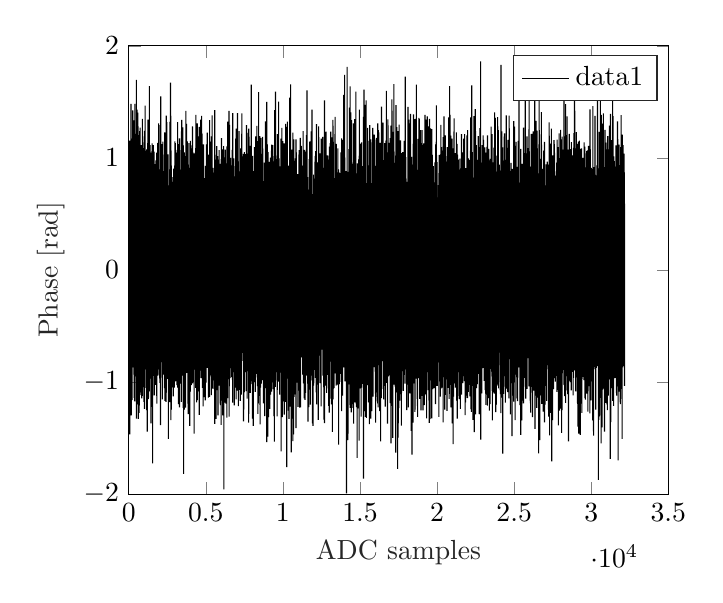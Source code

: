 % This file was created by matlab2tikz.
%
%The latest updates can be retrieved from
%  http://www.mathworks.com/matlabcentral/fileexchange/22022-matlab2tikz-matlab2tikz
%where you can also make suggestions and rate matlab2tikz.
%
\begin{tikzpicture}

\begin{axis}[%
xmin=0,
xmax=35000,
xlabel style={font=\color{white!15!black}},
xlabel={ADC samples},
ymin=-2,
ymax=2,
ylabel style={font=\color{white!15!black}},
ylabel={Phase [rad]},
axis background/.style={fill=white},
legend style={legend cell align=left, align=left, draw=white!15!black}
]
\addplot [color=black, forget plot]
  table[row sep=crcr]{%
1	-0.222\\
2	0.349\\
3	0.452\\
4	0.818\\
5	0.474\\
6	0.072\\
7	-0.095\\
8	0.779\\
9	0.278\\
10	-0.399\\
11	-0.206\\
12	0.185\\
13	-0.489\\
14	0.515\\
15	0.048\\
16	-0.431\\
17	-0.073\\
18	0.045\\
19	-0.587\\
20	0.282\\
21	0.442\\
22	-0.061\\
23	0.345\\
24	-0.714\\
25	0.091\\
26	-0.339\\
27	0.27\\
28	0.725\\
29	-0.008\\
30	0.064\\
31	-0.228\\
32	0.203\\
33	0.191\\
34	-0.0\\
35	0.262\\
36	-0.59\\
37	-0.429\\
38	-0.363\\
39	0.188\\
40	-0.584\\
41	0.914\\
42	0.288\\
43	-0.01\\
44	0.904\\
45	-0.495\\
46	-0.27\\
47	-0.536\\
48	-0.323\\
49	0.514\\
50	-0.456\\
51	0.028\\
52	0.142\\
53	-0.168\\
54	-0.324\\
55	-0.588\\
56	-0.05\\
57	-0.537\\
58	1.153\\
59	-0.509\\
60	0.271\\
61	0.087\\
62	-0.648\\
63	-0.037\\
64	0.272\\
65	-1.335\\
66	0.51\\
67	0.169\\
68	-0.215\\
69	-0.235\\
70	-1.467\\
71	0.669\\
72	-0.627\\
73	-0.216\\
74	0.27\\
75	-0.582\\
76	0.628\\
77	-0.319\\
78	-0.098\\
79	0.709\\
80	0.288\\
81	-0.341\\
82	-0.081\\
83	-0.199\\
84	-0.249\\
85	-0.541\\
86	0.591\\
87	0.405\\
88	-0.221\\
89	0.351\\
90	0.513\\
91	-0.445\\
92	-0.489\\
93	-0.143\\
94	0.243\\
95	0.324\\
96	-0.023\\
97	-0.4\\
98	-0.595\\
99	0.289\\
100	-0.31\\
101	-0.447\\
102	0.077\\
103	-0.091\\
104	0.194\\
105	0.752\\
106	0.585\\
107	0.106\\
108	0.51\\
109	0.707\\
110	0.823\\
111	0.765\\
112	-0.033\\
113	-0.052\\
114	0.374\\
115	0.404\\
116	0.634\\
117	0.131\\
118	-0.283\\
119	0.93\\
120	-0.492\\
121	0.035\\
122	-0.065\\
123	-0.193\\
124	0.391\\
125	-0.34\\
126	-0.151\\
127	0.605\\
128	0.22\\
129	-0.404\\
130	-0.435\\
131	-0.294\\
132	0.037\\
133	-1.068\\
134	-0.145\\
135	-0.223\\
136	0.904\\
137	0.137\\
138	-0.697\\
139	0.196\\
140	-0.875\\
141	0.707\\
142	-0.222\\
143	0.103\\
144	0.402\\
145	1.055\\
146	0.019\\
147	1.483\\
148	0.657\\
149	0.282\\
150	0.03\\
151	0.466\\
152	-0.016\\
153	0.364\\
154	-0.256\\
155	0.29\\
156	0.555\\
157	0.087\\
158	0.576\\
159	0.526\\
160	0.849\\
161	-0.229\\
162	-0.558\\
163	-0.446\\
164	-0.696\\
165	-0.057\\
166	0.752\\
167	-1.297\\
168	-0.696\\
169	-0.192\\
170	-0.523\\
171	-0.146\\
172	0.313\\
173	-0.187\\
174	-0.215\\
175	-0.094\\
176	0.066\\
177	-0.45\\
178	1.145\\
179	0.789\\
180	-0.879\\
181	-0.731\\
182	0.272\\
183	0.063\\
184	-0.27\\
185	0.755\\
186	0.127\\
187	-0.115\\
188	0.053\\
189	0.204\\
190	0.038\\
191	0.127\\
192	-0.219\\
193	-0.103\\
194	0.15\\
195	0.681\\
196	1.155\\
197	0.371\\
198	-0.464\\
199	0.068\\
200	-0.423\\
201	0.191\\
202	0.127\\
203	-0.004\\
204	1.055\\
205	0.36\\
206	-0.789\\
207	-0.594\\
208	-0.933\\
209	0.724\\
210	0.741\\
211	-0.407\\
212	0.16\\
213	-0.073\\
214	0.826\\
215	-0.208\\
216	0.044\\
217	-0.966\\
218	0.923\\
219	-0.219\\
220	-1.162\\
221	0.374\\
222	-0.055\\
223	0.799\\
224	0.099\\
225	-0.255\\
226	0.035\\
227	-0.014\\
228	0.164\\
229	0.348\\
230	0.827\\
231	-0.517\\
232	-0.608\\
233	-0.02\\
234	1.172\\
235	-0.306\\
236	-0.393\\
237	0.002\\
238	0.331\\
239	0.162\\
240	-0.073\\
241	0.438\\
242	-0.423\\
243	-0.552\\
244	-0.61\\
245	-0.322\\
246	1.045\\
247	-0.799\\
248	0.853\\
249	-0.558\\
250	-0.87\\
251	-0.063\\
252	0.148\\
253	0.318\\
254	0.581\\
255	0.319\\
256	0.987\\
257	-0.318\\
258	0.882\\
259	0.708\\
260	0.833\\
261	-0.002\\
262	1.423\\
263	-0.397\\
264	-0.657\\
265	0.198\\
266	0.455\\
267	0.65\\
268	-0.805\\
269	0.531\\
270	-0.496\\
271	1.195\\
272	0.143\\
273	-0.023\\
274	-0.25\\
275	0.971\\
276	0.042\\
277	-0.657\\
278	-0.06\\
279	-0.554\\
280	0.61\\
281	0.108\\
282	-0.308\\
283	-0.191\\
284	0.429\\
285	-0.042\\
286	-0.758\\
287	0.653\\
288	0.169\\
289	-0.61\\
290	-0.02\\
291	-0.714\\
292	0.799\\
293	0.528\\
294	0.371\\
295	-0.036\\
296	-0.304\\
297	0.001\\
298	0.264\\
299	-0.12\\
300	-0.592\\
301	-0.015\\
302	0.778\\
303	-0.349\\
304	0.195\\
305	-0.029\\
306	-0.101\\
307	-0.673\\
308	-0.07\\
309	0.562\\
310	-0.416\\
311	1.334\\
312	0.139\\
313	-0.194\\
314	-0.502\\
315	0.164\\
316	0.653\\
317	-0.039\\
318	-0.622\\
319	-0.499\\
320	0.219\\
321	-0.229\\
322	-0.155\\
323	-0.801\\
324	-0.231\\
325	-0.741\\
326	-0.217\\
327	0.165\\
328	-0.311\\
329	-0.313\\
330	0.376\\
331	-0.752\\
332	0.676\\
333	0.465\\
334	-0.128\\
335	0.687\\
336	-0.13\\
337	0.257\\
338	0.171\\
339	-0.534\\
340	0.293\\
341	-0.933\\
342	0.527\\
343	0.553\\
344	-0.334\\
345	0.11\\
346	0.141\\
347	0.37\\
348	-0.45\\
349	0.282\\
350	0.062\\
351	0.058\\
352	0.132\\
353	0.281\\
354	-0.18\\
355	-0.051\\
356	-1.141\\
357	-0.584\\
358	-0.3\\
359	0.012\\
360	-0.324\\
361	0.092\\
362	0.591\\
363	-0.574\\
364	-0.216\\
365	-0.224\\
366	0.408\\
367	-0.38\\
368	0.035\\
369	0.214\\
370	0.381\\
371	0.28\\
372	0.203\\
373	0.411\\
374	0.105\\
375	-0.13\\
376	1.12\\
377	0.379\\
378	0.735\\
379	-0.977\\
380	0.571\\
381	-0.01\\
382	0.411\\
383	0.089\\
384	0.084\\
385	0.319\\
386	0.307\\
387	0.678\\
388	0.023\\
389	-1.165\\
390	0.662\\
391	0.082\\
392	-1.172\\
393	-1.05\\
394	-0.401\\
395	-0.53\\
396	-0.343\\
397	0.598\\
398	0.284\\
399	-0.453\\
400	0.342\\
401	-0.666\\
402	0.675\\
403	1.483\\
404	-0.493\\
405	0.154\\
406	0.746\\
407	0.269\\
408	0.125\\
409	-0.346\\
410	-0.334\\
411	-0.512\\
412	0.389\\
413	-0.165\\
414	-0.831\\
415	0.69\\
416	-0.512\\
417	0.632\\
418	-0.375\\
419	-0.664\\
420	0.354\\
421	-0.024\\
422	-0.699\\
423	-0.286\\
424	-0.487\\
425	-0.125\\
426	0.893\\
427	-0.362\\
428	-0.411\\
429	-0.269\\
430	-0.679\\
431	-0.47\\
432	-0.293\\
433	-0.309\\
434	-0.487\\
435	0.144\\
436	0.227\\
437	-0.18\\
438	-0.026\\
439	-0.235\\
440	0.248\\
441	0.047\\
442	-0.43\\
443	-0.387\\
444	0.273\\
445	0.771\\
446	-0.476\\
447	-0.304\\
449	0.541\\
450	0.592\\
451	-0.466\\
452	-0.189\\
453	-0.768\\
454	0.958\\
455	0.1\\
456	0.886\\
457	0.201\\
458	0.012\\
459	1.214\\
460	0.248\\
461	0.256\\
462	0.405\\
463	0.102\\
464	0.118\\
465	0.108\\
466	0.223\\
467	0.253\\
468	1.011\\
469	0.267\\
470	-0.206\\
471	-0.296\\
472	0.482\\
473	0.168\\
474	0.101\\
475	0.128\\
476	-0.492\\
477	-0.137\\
478	0.163\\
479	-0.528\\
480	-0.335\\
481	0.009\\
482	0.133\\
483	-0.95\\
484	0.58\\
485	0.171\\
486	-0.564\\
487	0.389\\
488	-0.049\\
489	0.887\\
490	-0.788\\
491	0.202\\
492	0.136\\
493	-0.023\\
494	-0.475\\
495	-0.284\\
496	0.128\\
497	0.233\\
498	0.355\\
499	-1.326\\
500	1.696\\
501	-0.132\\
502	0.289\\
503	0.561\\
504	0.391\\
505	0.367\\
506	-0.312\\
507	0.204\\
508	-0.73\\
509	0.579\\
510	-0.525\\
511	-0.89\\
512	0.951\\
513	0.387\\
514	-1.024\\
515	0.124\\
516	0.286\\
517	-0.069\\
518	-0.587\\
519	0.295\\
520	-0.375\\
521	0.729\\
522	0.082\\
523	-0.04\\
524	0.228\\
525	-0.016\\
526	-0.671\\
527	0.311\\
528	-0.588\\
529	-1.016\\
530	-0.33\\
531	-0.823\\
532	-0.232\\
533	-0.051\\
534	0.342\\
535	1.431\\
536	-0.293\\
537	0.43\\
538	0.85\\
539	0.308\\
540	0.303\\
541	0.341\\
542	-0.392\\
543	0.021\\
544	-0.236\\
545	0.051\\
546	0.293\\
547	0.512\\
548	-0.527\\
549	-0.003\\
550	-0.51\\
551	-0.111\\
552	0.115\\
553	-1.199\\
554	0.022\\
555	0.525\\
556	-0.447\\
557	-0.01\\
558	-0.273\\
559	0.412\\
560	-0.363\\
561	-0.17\\
562	0.009\\
563	-0.429\\
564	0.287\\
565	0.651\\
566	1.025\\
567	-0.071\\
568	0.872\\
569	-0.521\\
570	-0.012\\
571	-0.077\\
572	-0.592\\
573	0.637\\
574	-0.424\\
575	0.708\\
576	0.476\\
577	0.347\\
578	0.067\\
579	0.388\\
580	-0.101\\
581	0.823\\
582	0.201\\
583	-0.314\\
584	-0.021\\
585	1.403\\
586	0.768\\
587	-0.259\\
588	0.071\\
589	-0.387\\
590	-0.847\\
591	0.415\\
592	-0.674\\
593	0.08\\
594	-0.804\\
595	0.287\\
596	0.79\\
597	0.942\\
598	-0.467\\
599	0.065\\
600	1.281\\
601	-0.491\\
602	-0.552\\
603	0.368\\
604	0.677\\
605	0.129\\
606	0.799\\
607	-0.336\\
608	0.158\\
609	-0.318\\
610	-0.466\\
611	-0.025\\
612	-0.55\\
613	0.088\\
614	0.746\\
615	0.354\\
616	0.337\\
617	0.592\\
618	-1.302\\
619	0.751\\
620	0.252\\
621	-1.329\\
622	-0.618\\
623	-0.215\\
624	0.485\\
625	-0.45\\
626	0.176\\
627	-0.534\\
628	-0.763\\
629	-0.918\\
630	0.205\\
631	0.714\\
632	0.904\\
633	0.002\\
634	1.149\\
635	-0.811\\
636	0.136\\
637	0.539\\
638	-0.19\\
639	-1.248\\
640	0.313\\
641	0.657\\
642	-0.103\\
643	-1.021\\
644	0.555\\
645	0.235\\
646	-1.076\\
647	-0.507\\
648	0.003\\
649	-0.377\\
650	-0.109\\
651	-0.173\\
652	0.511\\
653	0.645\\
654	-1.003\\
655	0.978\\
656	0.063\\
657	0.542\\
658	-0.176\\
659	0.361\\
660	0.294\\
661	0.5\\
662	0.015\\
663	-0.704\\
664	0.523\\
665	0.315\\
666	-0.558\\
667	-0.22\\
668	0.065\\
669	-0.833\\
670	-1.139\\
671	0.123\\
672	0.674\\
673	0.312\\
674	-0.488\\
675	-0.537\\
676	1.203\\
677	0.23\\
678	0.471\\
679	-0.047\\
680	-1.276\\
681	-0.321\\
682	0.537\\
683	0.713\\
684	0.592\\
685	-0.129\\
686	0.325\\
687	-0.265\\
688	-0.13\\
689	-0.38\\
690	0.898\\
691	-0.005\\
692	0.455\\
693	0.784\\
694	-1.007\\
695	0.723\\
696	-0.176\\
697	0.148\\
698	-0.304\\
699	0.002\\
700	1.045\\
701	0.573\\
702	-0.148\\
703	0.179\\
704	-0.552\\
705	-0.119\\
706	-0.305\\
707	-0.068\\
708	0.89\\
709	0.428\\
710	-0.646\\
711	-0.185\\
712	1.238\\
713	0.024\\
714	-0.443\\
715	0.657\\
716	-0.033\\
717	-0.891\\
718	-0.241\\
719	-0.578\\
720	0.271\\
721	0.091\\
722	0.491\\
723	0.499\\
724	0.795\\
725	0.004\\
726	0.601\\
727	1.044\\
728	0.0\\
729	0.236\\
730	-0.195\\
731	0.045\\
732	-0.572\\
733	-0.953\\
734	0.134\\
735	-0.271\\
736	0.511\\
737	-0.311\\
738	-0.438\\
739	0.063\\
740	0.502\\
741	-0.191\\
742	-1.117\\
743	0.329\\
744	1.269\\
745	-0.517\\
746	0.278\\
747	0.297\\
748	-0.524\\
749	-0.52\\
750	0.061\\
751	0.154\\
752	-0.216\\
753	-0.128\\
754	-0.051\\
755	-0.226\\
756	-0.417\\
757	0.396\\
758	0.319\\
759	-0.172\\
760	-0.581\\
761	-0.295\\
762	-0.307\\
763	-0.147\\
764	0.719\\
765	0.152\\
766	0.891\\
767	-0.895\\
768	-0.41\\
769	0.435\\
770	0.675\\
771	-0.605\\
772	0.546\\
773	0.0\\
774	0.413\\
775	0.181\\
776	-0.555\\
777	-0.521\\
778	-0.456\\
779	-0.433\\
780	-0.359\\
781	-0.242\\
782	-0.431\\
783	-0.35\\
784	-0.444\\
785	-0.25\\
786	-0.998\\
787	-0.078\\
788	0.763\\
789	-0.278\\
790	0.013\\
791	0.295\\
792	-0.185\\
793	-0.379\\
794	-0.565\\
795	-0.127\\
796	-0.138\\
797	-0.41\\
798	0.136\\
799	-0.285\\
800	-0.343\\
801	-0.358\\
802	0.141\\
803	-0.742\\
804	0.555\\
805	-0.395\\
806	0.533\\
807	0.093\\
808	0.163\\
809	0.299\\
810	-0.204\\
811	-0.22\\
812	-0.396\\
813	0.083\\
814	0.294\\
815	-0.231\\
816	0.28\\
817	-0.469\\
818	0.341\\
819	0.251\\
820	0.17\\
821	0.751\\
822	1.113\\
823	-0.381\\
824	0.566\\
825	0.478\\
826	0.156\\
827	0.464\\
828	0.328\\
829	-1.092\\
830	0.221\\
831	0.174\\
832	-0.192\\
833	0.783\\
834	-0.074\\
835	0.669\\
836	0.486\\
837	0.333\\
838	-0.909\\
839	0.804\\
840	0.954\\
841	-0.307\\
842	0.13\\
843	-0.4\\
844	0.125\\
845	0.289\\
846	-1.146\\
847	-0.091\\
848	0.026\\
849	-0.272\\
850	-0.591\\
851	-0.246\\
852	-0.08\\
853	-0.414\\
854	-0.48\\
855	0.801\\
856	-0.051\\
857	-0.537\\
858	-0.23\\
859	-0.002\\
860	-0.793\\
861	-0.04\\
862	0.269\\
863	-0.667\\
864	0.014\\
865	0.378\\
866	-0.104\\
867	-0.142\\
868	-0.091\\
869	-0.579\\
870	-0.091\\
871	-0.516\\
872	-0.834\\
873	-0.296\\
874	-0.108\\
875	0.211\\
876	0.291\\
877	-0.2\\
878	0.284\\
879	0.14\\
880	-0.532\\
881	0.206\\
882	0.095\\
883	-0.8\\
884	1.348\\
885	0.643\\
886	-0.635\\
887	0.253\\
888	-0.546\\
889	-1.123\\
890	0.778\\
891	-0.073\\
892	-0.094\\
893	1.193\\
894	0.015\\
895	-0.314\\
896	-0.083\\
897	-0.006\\
898	0.133\\
899	0.098\\
900	0.862\\
901	0.046\\
902	0.108\\
903	-0.332\\
904	0.09\\
905	-0.501\\
906	-0.154\\
907	-0.353\\
908	-0.42\\
909	0.132\\
910	0.284\\
911	0.085\\
912	0.452\\
913	-0.653\\
914	-0.457\\
915	0.445\\
916	-0.169\\
917	0.787\\
918	-0.266\\
919	-0.653\\
920	-0.224\\
921	0.471\\
922	-0.271\\
923	-0.329\\
924	0.226\\
925	-0.799\\
926	0.002\\
927	-0.145\\
928	-0.037\\
929	0.019\\
930	-0.036\\
931	-1.045\\
932	0.317\\
933	-0.472\\
934	-0.155\\
935	-0.175\\
936	0.109\\
937	-0.15\\
938	-0.053\\
939	0.129\\
940	0.049\\
941	-0.737\\
942	0.056\\
943	0.199\\
944	0.258\\
945	0.402\\
946	-0.165\\
947	0.303\\
948	1.087\\
949	-0.514\\
950	0.203\\
951	0.271\\
952	0.206\\
953	0.154\\
954	0.037\\
955	-0.83\\
956	0.047\\
957	-0.181\\
958	0.033\\
959	-0.009\\
960	0.236\\
961	0.192\\
962	0.213\\
963	-0.857\\
964	0.124\\
965	0.231\\
966	0.811\\
967	0.03\\
968	-0.237\\
969	0.183\\
970	0.247\\
971	0.337\\
972	0.479\\
973	-0.469\\
974	0.253\\
975	-0.542\\
976	-0.8\\
977	0.542\\
978	-0.005\\
979	0.774\\
980	0.707\\
981	-0.546\\
982	-0.732\\
983	-0.021\\
984	0.565\\
985	0.355\\
986	-1.176\\
987	0.189\\
988	-0.136\\
989	-0.106\\
990	-0.2\\
991	0.064\\
992	-0.042\\
993	-0.243\\
994	-1.043\\
995	-0.465\\
996	0.919\\
997	-0.256\\
998	0.16\\
999	-0.784\\
1000	-0.135\\
1001	0.32\\
1002	0.29\\
1003	-0.228\\
1004	1.139\\
1005	-0.039\\
1006	0.938\\
1007	0.079\\
1008	0.333\\
1009	-0.189\\
1010	0.352\\
1011	-0.485\\
1012	0.255\\
1013	-0.387\\
1014	-0.837\\
1015	0.442\\
1016	-0.777\\
1017	0.327\\
1018	0.332\\
1019	-0.165\\
1020	-0.289\\
1021	-0.296\\
1022	-1.24\\
1023	-0.057\\
1024	-0.013\\
1025	1.241\\
1026	0.185\\
1027	0.54\\
1028	0.759\\
1029	-0.566\\
1030	-0.183\\
1031	-0.569\\
1032	-0.078\\
1033	-0.001\\
1034	-0.275\\
1035	-0.092\\
1036	0.319\\
1037	-0.822\\
1038	0.015\\
1039	-0.445\\
1040	-0.105\\
1041	-0.344\\
1042	-0.158\\
1043	-0.289\\
1044	-0.237\\
1045	-0.38\\
1046	-0.088\\
1047	-0.083\\
1048	0.121\\
1049	0.492\\
1050	-0.232\\
1051	0.941\\
1052	0.636\\
1053	0.171\\
1054	-0.003\\
1055	-0.433\\
1056	-0.296\\
1057	0.284\\
1058	-0.185\\
1059	0.253\\
1060	-0.324\\
1061	0.748\\
1062	0.351\\
1063	0.402\\
1064	0.002\\
1065	-0.082\\
1066	-0.88\\
1067	1.467\\
1068	0.06\\
1069	0.386\\
1070	-0.038\\
1071	0.182\\
1072	-0.081\\
1073	0.019\\
1074	0.152\\
1075	-0.189\\
1076	-0.407\\
1077	-0.482\\
1078	0.783\\
1079	0.649\\
1080	-0.122\\
1081	-0.096\\
1082	-0.055\\
1083	0.553\\
1084	-0.826\\
1085	0.031\\
1086	-0.291\\
1087	-0.397\\
1088	-0.494\\
1089	-0.68\\
1090	-0.291\\
1091	0.124\\
1092	-0.283\\
1093	-0.046\\
1094	0.334\\
1095	-0.065\\
1096	0.927\\
1097	-0.572\\
1098	0.18\\
1099	-0.04\\
1100	0.34\\
1101	-0.018\\
1102	0.239\\
1103	-0.429\\
1104	0.233\\
1105	-0.524\\
1106	-0.304\\
1107	-0.357\\
1108	-0.01\\
1109	-0.677\\
1110	-0.701\\
1111	-0.061\\
1112	0.316\\
1113	-0.698\\
1114	0.595\\
1115	1.062\\
1116	0.26\\
1117	-0.888\\
1118	-0.145\\
1119	0.652\\
1120	-0.12\\
1121	-0.062\\
1122	0.448\\
1123	0.588\\
1124	0.347\\
1125	-0.331\\
1126	0.725\\
1127	0.53\\
1128	0.454\\
1129	0.263\\
1130	0.204\\
1131	-0.104\\
1132	-0.273\\
1133	-0.282\\
1134	0.554\\
1135	-0.105\\
1136	-1.052\\
1137	-0.35\\
1138	-0.158\\
1139	0.286\\
1140	-0.26\\
1141	-0.275\\
1142	0.97\\
1143	0.525\\
1144	0.514\\
1145	-0.19\\
1146	0.009\\
1147	-0.113\\
1148	-0.405\\
1149	-0.243\\
1150	0.021\\
1151	0.635\\
1152	-0.237\\
1153	0.662\\
1154	-1.044\\
1155	0.878\\
1156	0.089\\
1157	0.29\\
1158	0.071\\
1159	-0.309\\
1160	-0.1\\
1161	-0.583\\
1162	-0.671\\
1163	0.276\\
1164	-0.97\\
1165	-0.497\\
1166	-1.25\\
1167	1.075\\
1168	-0.138\\
1169	-0.147\\
1170	-0.064\\
1171	0.004\\
1172	-0.03\\
1173	0.742\\
1174	0.018\\
1175	0.524\\
1176	-0.376\\
1177	0.337\\
1178	-1.09\\
1179	-0.018\\
1180	0.12\\
1181	-0.386\\
1182	1.076\\
1183	-0.158\\
1184	1.031\\
1185	0.046\\
1186	-0.182\\
1187	-0.161\\
1188	-0.629\\
1189	-0.033\\
1190	-0.2\\
1191	-0.308\\
1192	-0.534\\
1193	0.106\\
1194	0.477\\
1195	-1.285\\
1196	-0.605\\
1197	-0.108\\
1198	0.069\\
1199	0.295\\
1200	-0.221\\
1201	0.681\\
1202	0.181\\
1203	-1.443\\
1204	-0.249\\
1205	-0.178\\
1206	0.134\\
1207	-0.987\\
1208	-0.483\\
1209	0.503\\
1210	-0.231\\
1211	0.031\\
1212	0.405\\
1213	-0.481\\
1214	0.735\\
1215	-0.467\\
1216	0.085\\
1217	0.499\\
1218	-0.202\\
1219	-0.322\\
1220	-0.691\\
1221	0.491\\
1222	0.529\\
1223	-0.614\\
1224	-0.297\\
1225	0.229\\
1226	0.741\\
1227	-0.424\\
1228	0.82\\
1229	0.258\\
1230	0.008\\
1231	0.807\\
1232	0.128\\
1233	0.695\\
1234	0.519\\
1235	-0.491\\
1236	-0.288\\
1237	1.131\\
1238	-0.176\\
1239	-0.026\\
1240	0.381\\
1241	0.228\\
1242	0.131\\
1243	-0.12\\
1244	0.66\\
1245	0.798\\
1246	0.068\\
1247	-0.051\\
1248	0.199\\
1249	0.45\\
1250	0.328\\
1251	0.301\\
1252	-0.023\\
1253	-0.114\\
1254	1.342\\
1255	0.565\\
1256	-0.975\\
1257	-0.158\\
1258	-0.476\\
1259	0.485\\
1260	0.361\\
1261	-0.523\\
1262	0.473\\
1263	0.307\\
1264	0.067\\
1265	0.108\\
1266	0.017\\
1267	-0.693\\
1268	0.047\\
1269	0.923\\
1270	-0.327\\
1271	-0.867\\
1272	0.131\\
1273	0.055\\
1274	0.257\\
1275	-0.227\\
1276	0.22\\
1277	0.56\\
1278	-0.098\\
1279	0.404\\
1280	-1.152\\
1281	-0.148\\
1282	0.196\\
1283	0.079\\
1284	-0.151\\
1285	-1.01\\
1286	0.077\\
1287	0.888\\
1288	0.165\\
1289	-0.766\\
1290	-0.811\\
1291	1.053\\
1292	-0.799\\
1293	0.41\\
1294	-0.05\\
1295	-0.573\\
1296	0.976\\
1297	-0.085\\
1298	0.196\\
1299	0.036\\
1300	-0.144\\
1301	0.033\\
1302	-0.62\\
1303	0.367\\
1304	0.638\\
1305	-0.582\\
1306	0.0\\
1307	0.682\\
1308	0.088\\
1309	0.053\\
1310	-0.139\\
1311	0.412\\
1312	0.224\\
1313	0.44\\
1314	0.258\\
1315	0.632\\
1316	0.259\\
1317	-0.582\\
1318	-0.357\\
1319	-0.103\\
1320	-0.378\\
1321	0.347\\
1322	-0.549\\
1323	-0.116\\
1324	0.978\\
1325	-0.266\\
1326	-0.198\\
1327	0.618\\
1328	-0.615\\
1329	-0.446\\
1330	0.454\\
1331	-0.493\\
1332	-0.33\\
1333	-0.163\\
1334	-0.573\\
1335	-1.084\\
1336	-0.183\\
1337	-0.027\\
1338	-0.956\\
1339	1.64\\
1340	-0.005\\
1341	0.174\\
1342	-0.507\\
1343	-0.769\\
1344	0.822\\
1345	0.041\\
1346	0.507\\
1347	0.899\\
1348	0.005\\
1349	-0.287\\
1350	0.455\\
1351	-0.357\\
1352	0.657\\
1353	0.565\\
1354	1.057\\
1355	0.09\\
1356	-0.809\\
1357	0.164\\
1358	0.789\\
1359	-0.122\\
1360	-0.357\\
1361	0.183\\
1362	0.218\\
1363	-0.762\\
1364	0.011\\
1365	-0.312\\
1366	-0.284\\
1367	-0.3\\
1368	0.232\\
1369	1.052\\
1370	-0.005\\
1371	0.614\\
1372	-0.278\\
1373	0.052\\
1374	0.976\\
1375	-0.122\\
1376	-0.299\\
1377	-0.26\\
1378	0.873\\
1379	-0.692\\
1380	0.676\\
1381	0.379\\
1382	-0.414\\
1383	0.036\\
1384	0.254\\
1385	0.215\\
1386	-0.337\\
1387	-0.969\\
1388	0.232\\
1389	-0.361\\
1390	0.237\\
1391	0.189\\
1392	1.115\\
1393	0.129\\
1394	1.018\\
1395	0.575\\
1396	-0.025\\
1397	-0.126\\
1398	-0.429\\
1399	-0.072\\
1400	0.695\\
1401	-0.389\\
1402	0.081\\
1403	-0.062\\
1404	0.068\\
1405	-0.771\\
1406	0.379\\
1407	0.679\\
1408	0.175\\
1409	-0.355\\
1410	0.569\\
1411	-0.333\\
1412	-0.171\\
1413	0.303\\
1414	-0.701\\
1415	-0.369\\
1416	-0.014\\
1417	0.596\\
1418	-0.235\\
1419	0.153\\
1420	0.459\\
1421	-0.162\\
1422	0.933\\
1423	-0.221\\
1424	-0.333\\
1425	0.862\\
1426	-0.48\\
1427	0.802\\
1428	-0.152\\
1429	-0.2\\
1430	-0.543\\
1431	0.659\\
1432	0.469\\
1433	-0.227\\
1434	0.57\\
1435	0.305\\
1436	-0.562\\
1437	0.518\\
1438	0.44\\
1439	-0.647\\
1440	-0.255\\
1441	-0.223\\
1442	-0.092\\
1443	-0.379\\
1444	-1.368\\
1445	-0.439\\
1446	-0.116\\
1447	-0.188\\
1448	0.145\\
1449	-0.21\\
1450	0.04\\
1451	0.066\\
1452	0.187\\
1453	-0.115\\
1454	0.055\\
1455	-0.115\\
1456	-0.456\\
1457	-0.163\\
1458	0.244\\
1459	-0.606\\
1460	-0.345\\
1461	-0.709\\
1462	1.047\\
1463	-0.632\\
1464	0.319\\
1465	0.554\\
1466	-0.261\\
1467	0.554\\
1468	0.101\\
1469	-0.809\\
1470	0.68\\
1471	0.395\\
1472	0.345\\
1473	0.789\\
1474	0.163\\
1475	-0.24\\
1476	-0.987\\
1477	0.57\\
1478	-0.096\\
1479	0.175\\
1480	0.114\\
1481	0.197\\
1482	-0.802\\
1483	-0.181\\
1484	-0.353\\
1485	-0.166\\
1486	-0.737\\
1487	-0.248\\
1488	-0.155\\
1489	0.105\\
1490	-0.671\\
1491	0.49\\
1492	-0.029\\
1493	0.469\\
1494	0.328\\
1495	-0.377\\
1496	0.519\\
1497	0.079\\
1498	-0.023\\
1499	-0.943\\
1500	-0.197\\
1501	-0.723\\
1502	0.181\\
1503	0.225\\
1504	-0.212\\
1505	-0.263\\
1506	-0.46\\
1507	-1.002\\
1508	0.372\\
1509	-0.221\\
1510	0.437\\
1511	-0.876\\
1512	0.145\\
1513	-0.386\\
1514	1.129\\
1515	-0.069\\
1516	0.497\\
1517	0.499\\
1518	0.736\\
1519	-0.414\\
1520	0.63\\
1521	0.383\\
1522	-1.222\\
1523	-0.317\\
1524	0.229\\
1525	0.511\\
1526	0.628\\
1527	0.075\\
1528	0.015\\
1529	-0.81\\
1530	-0.214\\
1531	0.579\\
1532	0.505\\
1533	-0.529\\
1534	-0.643\\
1535	-0.058\\
1536	-1.098\\
1537	0.006\\
1538	0.397\\
1539	-0.199\\
1540	-0.745\\
1541	0.844\\
1542	0.118\\
1543	-0.417\\
1544	0.086\\
1545	-0.143\\
1546	-0.188\\
1547	0.342\\
1548	0.481\\
1549	-0.251\\
1550	-0.24\\
1551	-0.176\\
1552	-0.97\\
1553	-1.725\\
1554	-0.482\\
1555	0.175\\
1556	0.454\\
1557	-0.274\\
1558	0.024\\
1559	-0.229\\
1560	0.275\\
1561	-0.55\\
1562	-0.333\\
1563	0.681\\
1564	0.538\\
1565	-0.585\\
1566	0.643\\
1567	0.141\\
1568	-0.042\\
1569	-0.102\\
1570	-0.522\\
1571	-0.269\\
1572	0.495\\
1573	0.19\\
1574	0.567\\
1575	0.017\\
1576	0.022\\
1577	-0.233\\
1578	0.344\\
1579	-0.139\\
1580	0.105\\
1581	-0.25\\
1582	1.017\\
1583	0.09\\
1584	-0.033\\
1585	0.125\\
1586	-0.596\\
1587	0.557\\
1588	0.478\\
1589	0.851\\
1590	0.573\\
1591	-0.403\\
1592	0.405\\
1593	-0.135\\
1594	0.459\\
1595	-0.18\\
1596	-0.188\\
1597	0.655\\
1598	0.285\\
1599	-0.138\\
1600	-0.214\\
1601	1.114\\
1602	0.739\\
1603	-0.253\\
1604	0.222\\
1605	-0.01\\
1606	0.429\\
1607	-0.191\\
1608	-0.38\\
1609	-0.346\\
1610	-0.489\\
1611	-0.318\\
1612	0.422\\
1613	0.145\\
1614	-0.81\\
1615	0.597\\
1616	0.502\\
1617	0.343\\
1618	-0.191\\
1619	-0.35\\
1620	0.554\\
1621	0.247\\
1622	0.765\\
1623	0.442\\
1624	-0.67\\
1625	-0.243\\
1626	0.754\\
1627	-0.384\\
1628	0.251\\
1629	0.634\\
1630	0.121\\
1631	-0.945\\
1632	0.33\\
1633	-0.17\\
1634	0.741\\
1635	-0.635\\
1636	0.331\\
1637	-0.024\\
1638	-0.16\\
1639	-0.737\\
1640	-0.242\\
1641	1.056\\
1642	0.751\\
1643	0.511\\
1644	-0.313\\
1645	0.093\\
1646	0.444\\
1647	0.108\\
1648	-0.778\\
1649	0.454\\
1650	0.179\\
1651	-0.209\\
1652	-0.593\\
1653	-0.225\\
1654	-0.018\\
1655	0.274\\
1656	0.472\\
1657	-1.119\\
1658	0.132\\
1659	-0.589\\
1660	-0.095\\
1661	-0.781\\
1662	-0.275\\
1663	-0.393\\
1664	-0.219\\
1665	0.392\\
1666	0.545\\
1667	0.037\\
1668	-0.889\\
1669	-0.605\\
1670	0.273\\
1671	-0.36\\
1672	-0.188\\
1673	-0.078\\
1674	-0.18\\
1675	0.367\\
1676	-0.416\\
1677	0.398\\
1678	-0.336\\
1679	-0.528\\
1680	0.359\\
1681	-0.825\\
1682	0.845\\
1683	0.109\\
1684	0.586\\
1685	0.944\\
1686	0.356\\
1687	-0.634\\
1688	-0.011\\
1689	0.663\\
1690	0.429\\
1691	-0.266\\
1692	-0.624\\
1693	-0.405\\
1694	-0.025\\
1695	-0.446\\
1696	0.284\\
1697	0.137\\
1698	-0.308\\
1699	-0.482\\
1700	0.512\\
1701	-0.206\\
1702	0.52\\
1703	0.702\\
1704	0.505\\
1705	-0.419\\
1706	0.315\\
1707	0.383\\
1708	-0.371\\
1709	0.252\\
1710	0.853\\
1711	-0.865\\
1712	0.663\\
1713	-0.097\\
1714	0.319\\
1715	-0.255\\
1716	-0.58\\
1717	0.91\\
1718	0.061\\
1719	0.108\\
1720	-0.119\\
1721	0.749\\
1722	0.314\\
1723	-0.404\\
1724	-0.682\\
1725	-0.617\\
1726	0.038\\
1727	-0.941\\
1728	-0.623\\
1729	0.26\\
1730	0.276\\
1731	-0.245\\
1732	-0.544\\
1733	-0.55\\
1734	-0.189\\
1735	-0.254\\
1736	-0.403\\
1737	0.328\\
1738	0.523\\
1739	0.569\\
1740	-0.279\\
1741	0.086\\
1742	0.46\\
1743	0.384\\
1744	-0.238\\
1745	0.157\\
1746	0.411\\
1747	0.269\\
1748	0.441\\
1749	0.373\\
1750	-0.383\\
1751	0.202\\
1752	0.229\\
1753	-1.025\\
1754	0.621\\
1755	-0.512\\
1756	-0.687\\
1757	0.255\\
1758	0.978\\
1759	0.202\\
1760	0.609\\
1761	-0.071\\
1762	0.168\\
1763	0.201\\
1764	0.587\\
1765	-0.513\\
1766	0.211\\
1767	-0.356\\
1768	-0.167\\
1769	0.35\\
1770	0.491\\
1771	-0.444\\
1772	-0.802\\
1773	-0.057\\
1774	0.617\\
1775	0.726\\
1776	-0.768\\
1777	0.199\\
1778	-0.224\\
1779	0.345\\
1780	-0.086\\
1781	0.036\\
1782	0.968\\
1783	-0.829\\
1784	0.941\\
1785	-0.226\\
1786	-0.804\\
1787	-0.182\\
1788	-0.059\\
1789	-0.176\\
1790	-0.19\\
1791	-0.696\\
1792	-0.249\\
1793	-0.239\\
1794	-0.12\\
1795	-0.287\\
1796	0.965\\
1797	-0.741\\
1798	-1.001\\
1799	-0.02\\
1800	-0.209\\
1801	-0.067\\
1802	0.067\\
1803	0.252\\
1804	0.218\\
1805	-0.874\\
1806	0.547\\
1807	-0.613\\
1808	0.338\\
1809	-0.567\\
1810	-0.303\\
1811	-0.183\\
1812	0.181\\
1813	0.328\\
1814	-1.124\\
1815	0.602\\
1816	0.911\\
1817	0.445\\
1818	0.631\\
1819	-0.014\\
1820	0.482\\
1821	1.047\\
1822	-0.256\\
1823	-0.343\\
1824	0.991\\
1825	-1.192\\
1826	0.305\\
1827	0.013\\
1828	-0.356\\
1829	0.284\\
1830	0.61\\
1831	0.557\\
1832	0.508\\
1833	0.501\\
1834	-0.418\\
1835	-0.378\\
1836	-0.098\\
1837	-0.387\\
1838	-0.263\\
1839	0.52\\
1840	0.145\\
1841	0.539\\
1842	-0.49\\
1843	-0.615\\
1844	-0.314\\
1845	0.132\\
1846	0.4\\
1847	-0.058\\
1848	0.188\\
1849	0.316\\
1850	0.062\\
1851	0.257\\
1852	-0.002\\
1853	-0.167\\
1854	0.347\\
1855	-0.591\\
1856	0.02\\
1857	0.482\\
1858	0.429\\
1859	0.589\\
1860	0.187\\
1861	-0.305\\
1862	-0.148\\
1863	-0.052\\
1864	-0.186\\
1865	0.152\\
1866	-0.112\\
1867	0.081\\
1868	-0.029\\
1869	-0.223\\
1870	0.58\\
1871	0.379\\
1872	1.116\\
1873	0.428\\
1874	-0.411\\
1875	0.153\\
1876	-0.272\\
1877	-0.062\\
1878	-0.478\\
1879	-0.688\\
1880	-0.561\\
1881	1.132\\
1882	-0.942\\
1883	-0.119\\
1884	-0.143\\
1885	-0.733\\
1886	0.032\\
1887	-0.005\\
1888	0.522\\
1889	0.166\\
1890	1.038\\
1891	-0.919\\
1892	0.2\\
1893	-0.111\\
1894	0.343\\
1895	-0.316\\
1896	-0.071\\
1897	0.172\\
1898	0.362\\
1899	0.209\\
1900	-0.887\\
1901	-0.62\\
1902	-0.84\\
1903	0.413\\
1904	-0.327\\
1905	-0.289\\
1906	-0.198\\
1907	-0.164\\
1908	-0.065\\
1909	-0.332\\
1910	0.017\\
1911	0.934\\
1912	0.686\\
1913	-0.193\\
1915	0.969\\
1916	-0.39\\
1917	0.437\\
1918	-0.082\\
1919	0.146\\
1920	0.317\\
1921	-0.643\\
1922	0.209\\
1923	-0.316\\
1924	0.27\\
1925	0.627\\
1926	0.273\\
1927	0.149\\
1928	0.198\\
1929	-0.333\\
1930	1.143\\
1931	-0.298\\
1932	-0.53\\
1933	0.089\\
1934	0.754\\
1935	0.597\\
1936	0.151\\
1937	1.309\\
1938	-0.448\\
1939	0.838\\
1940	-0.207\\
1941	0.358\\
1942	0.687\\
1943	-0.002\\
1944	0.327\\
1945	-0.182\\
1946	-0.137\\
1947	0.452\\
1948	0.471\\
1949	0.118\\
1950	-0.01\\
1951	-0.133\\
1952	0.54\\
1953	0.343\\
1954	0.136\\
1955	0.52\\
1956	-0.186\\
1957	0.024\\
1958	-0.657\\
1959	0.465\\
1960	0.115\\
1961	-0.243\\
1962	0.381\\
1963	-0.243\\
1964	-0.467\\
1965	-0.581\\
1966	-0.34\\
1967	0.202\\
1968	0.551\\
1969	-0.252\\
1971	0.724\\
1972	0.727\\
1973	-0.482\\
1974	0.873\\
1975	-0.066\\
1976	-0.248\\
1977	-0.067\\
1978	0.012\\
1979	-0.258\\
1980	0.539\\
1981	0.018\\
1982	0.101\\
1983	0.383\\
1984	0.405\\
1985	-0.046\\
1986	0.142\\
1987	-0.934\\
1988	-0.183\\
1989	-0.065\\
1990	-0.254\\
1991	-0.294\\
1992	0.217\\
1993	0.627\\
1994	-0.314\\
1995	-0.181\\
1996	-0.296\\
1997	0.799\\
1998	-0.113\\
1999	0.296\\
2000	0.286\\
2001	0.32\\
2002	-0.258\\
2003	0.002\\
2004	0.101\\
2005	0.398\\
2006	-0.968\\
2007	0.152\\
2008	0.22\\
2009	-0.412\\
2010	0.104\\
2011	0.356\\
2012	-0.286\\
2013	-0.448\\
2014	0.051\\
2015	0.162\\
2016	0.153\\
2017	0.897\\
2018	0.355\\
2019	0.341\\
2020	-0.225\\
2021	0.682\\
2022	-0.591\\
2023	-1.008\\
2024	0.763\\
2025	0.032\\
2026	-0.214\\
2027	0.209\\
2028	0.535\\
2029	0.543\\
2030	-0.606\\
2031	-0.2\\
2032	0.356\\
2033	-0.355\\
2034	-0.705\\
2035	1.099\\
2036	0.375\\
2037	0.724\\
2038	-0.377\\
2039	0.17\\
2040	0.311\\
2041	1.292\\
2042	-0.057\\
2043	0.657\\
2044	0.299\\
2045	0.109\\
2046	-0.699\\
2047	-0.1\\
2048	-0.494\\
2049	-0.997\\
2050	0.014\\
2051	0.479\\
2052	-0.937\\
2053	-0.101\\
2054	-0.379\\
2055	0.728\\
2056	0.287\\
2057	0.57\\
2058	0.84\\
2059	-0.335\\
2060	0.707\\
2061	-1.384\\
2062	0.142\\
2063	0.731\\
2064	0.53\\
2065	0.067\\
2066	0.294\\
2067	-0.329\\
2068	-0.163\\
2069	-0.06\\
2070	0.24\\
2071	0.874\\
2072	0.61\\
2073	0.134\\
2074	0.694\\
2075	0.859\\
2076	-0.961\\
2077	0.553\\
2078	1.548\\
2079	0.478\\
2080	0.154\\
2081	0.544\\
2082	-0.051\\
2083	-0.324\\
2084	-0.535\\
2085	0.464\\
2086	-0.505\\
2087	0.422\\
2088	0.85\\
2089	-0.059\\
2090	-0.353\\
2091	0.28\\
2092	-0.268\\
2093	0.101\\
2094	0.756\\
2095	0.37\\
2096	-0.603\\
2097	0.061\\
2098	-0.413\\
2099	0.257\\
2100	-0.254\\
2101	-0.413\\
2102	-0.465\\
2103	-0.409\\
2104	0.12\\
2105	0.37\\
2106	0.599\\
2107	0.989\\
2108	-0.005\\
2109	-0.502\\
2110	-0.323\\
2111	0.031\\
2112	-0.323\\
2113	-0.504\\
2114	-0.026\\
2115	0.246\\
2116	0.023\\
2117	0.062\\
2118	0.044\\
2119	0.374\\
2120	-0.048\\
2121	0.242\\
2122	0.241\\
2123	0.169\\
2124	-0.654\\
2125	0.023\\
2126	0.247\\
2127	0.457\\
2128	-0.18\\
2129	-0.101\\
2130	0.194\\
2131	-0.72\\
2132	-0.015\\
2133	-0.641\\
2134	-0.018\\
2135	-0.086\\
2136	0.095\\
2137	-0.805\\
2138	-0.227\\
2139	0.22\\
2140	0.107\\
2141	1.122\\
2142	0.086\\
2143	0.129\\
2144	-0.12\\
2145	-0.309\\
2146	-0.487\\
2147	0.01\\
2148	0.778\\
2149	-0.457\\
2150	0.393\\
2151	-0.163\\
2152	-0.658\\
2153	0.184\\
2154	-0.105\\
2155	-0.407\\
2156	0.239\\
2157	-0.014\\
2158	-0.398\\
2159	0.231\\
2160	0.401\\
2161	-0.579\\
2162	0.75\\
2163	-0.085\\
2164	-0.393\\
2165	0.259\\
2166	-0.599\\
2167	-0.71\\
2168	-0.017\\
2169	-0.823\\
2170	-0.269\\
2171	-0.466\\
2172	-0.513\\
2173	0.374\\
2174	0.081\\
2175	0.413\\
2176	-0.553\\
2177	0.135\\
2178	0.463\\
2179	-0.309\\
2180	-0.392\\
2181	0.086\\
2182	-0.146\\
2183	-0.423\\
2184	-1.155\\
2185	-0.324\\
2186	-0.205\\
2187	0.64\\
2188	0.166\\
2189	-0.203\\
2190	0.571\\
2191	0.248\\
2192	0.979\\
2193	0.588\\
2194	0.629\\
2195	-0.592\\
2196	0.509\\
2197	0.487\\
2198	0.421\\
2199	-0.223\\
2200	-0.083\\
2201	0.032\\
2202	-0.679\\
2203	-0.734\\
2204	-0.152\\
2205	0.275\\
2206	-0.663\\
2207	0.402\\
2208	0.376\\
2209	-0.231\\
2210	0.159\\
2211	0.115\\
2212	0.037\\
2213	0.52\\
2214	0.132\\
2215	1.146\\
2216	0.612\\
2217	0.505\\
2218	0.937\\
2219	-0.008\\
2220	0.051\\
2221	0.325\\
2222	0.686\\
2223	-0.497\\
2224	0.061\\
2225	0.394\\
2226	-0.198\\
2227	-0.402\\
2228	-0.934\\
2229	-0.439\\
2230	0.328\\
2231	0.422\\
2232	0.008\\
2233	0.284\\
2234	-0.176\\
2235	0.618\\
2236	0.369\\
2237	0.18\\
2238	0.225\\
2239	0.575\\
2240	-0.157\\
2241	0.186\\
2242	0.435\\
2243	0.384\\
2244	-0.304\\
2245	0.4\\
2246	-0.125\\
2247	0.22\\
2248	0.107\\
2249	0.149\\
2250	0.403\\
2251	0.252\\
2252	-0.52\\
2253	0.546\\
2254	0.883\\
2255	0.695\\
2256	0.444\\
2257	-0.442\\
2258	-0.576\\
2259	0.096\\
2260	0.862\\
2261	-0.697\\
2262	-0.629\\
2263	-0.024\\
2264	0.694\\
2265	0.375\\
2266	-0.36\\
2267	-0.166\\
2268	0.182\\
2269	-0.493\\
2270	0.394\\
2271	0.357\\
2272	-0.833\\
2273	0.197\\
2274	0.213\\
2275	-0.835\\
2276	-0.593\\
2277	-0.708\\
2278	0.384\\
2279	0.801\\
2280	-0.235\\
2281	0.153\\
2282	0.122\\
2283	-0.589\\
2284	-0.523\\
2285	0.76\\
2286	-0.093\\
2287	0.118\\
2288	0.763\\
2289	0.016\\
2290	0.623\\
2291	-0.368\\
2292	-0.247\\
2293	0.267\\
2294	0.009\\
2295	0.42\\
2296	-0.027\\
2297	-0.098\\
2298	-0.598\\
2299	-0.567\\
2300	-0.078\\
2301	0.101\\
2302	-0.058\\
2303	-0.765\\
2304	0.581\\
2305	0.14\\
2306	-0.552\\
2307	-0.038\\
2308	0.065\\
2309	0.792\\
2310	-0.484\\
2311	0.411\\
2312	1.029\\
2313	-0.132\\
2314	-1.055\\
2315	0.523\\
2316	0.708\\
2317	-0.176\\
2318	-0.49\\
2319	-0.372\\
2320	0.208\\
2321	-0.664\\
2322	-0.3\\
2323	-0.801\\
2324	0.249\\
2325	0.66\\
2326	0.863\\
2327	0.622\\
2328	-0.338\\
2329	1.227\\
2330	-0.214\\
2331	0.124\\
2332	-0.626\\
2333	-0.129\\
2334	0.59\\
2335	0.322\\
2336	-0.026\\
2337	-0.467\\
2338	0.467\\
2339	0.097\\
2340	0.089\\
2341	-0.36\\
2342	0.431\\
2343	-0.342\\
2344	0.143\\
2345	-0.281\\
2346	-1.167\\
2347	-0.083\\
2348	-0.459\\
2349	-0.505\\
2350	-0.824\\
2351	0.493\\
2352	0.344\\
2353	-0.197\\
2354	-0.264\\
2355	-0.22\\
2356	0.079\\
2357	-0.151\\
2358	0.829\\
2359	0.321\\
2360	0.327\\
2361	0.288\\
2362	-0.571\\
2363	1.077\\
2364	0.614\\
2365	-0.941\\
2366	0.185\\
2367	-0.107\\
2368	-0.789\\
2370	0.014\\
2371	-0.629\\
2372	-1.097\\
2373	0.076\\
2374	0.396\\
2375	0.561\\
2376	-0.109\\
2377	-0.349\\
2378	0.009\\
2379	-0.076\\
2380	-0.516\\
2381	0.152\\
2382	1.225\\
2383	-0.274\\
2384	0.593\\
2385	-0.101\\
2386	0.041\\
2387	-0.939\\
2388	-0.379\\
2389	-0.498\\
2390	-0.23\\
2391	0.541\\
2392	-0.1\\
2393	0.522\\
2394	-0.052\\
2395	0.042\\
2396	0.315\\
2397	-0.064\\
2398	-0.235\\
2399	-0.554\\
2400	-0.108\\
2401	0.171\\
2402	0.656\\
2403	0.91\\
2404	-0.141\\
2405	-0.147\\
2406	0.189\\
2407	-0.466\\
2408	0.367\\
2409	-0.029\\
2410	-0.246\\
2411	-0.188\\
2412	0.634\\
2413	-0.692\\
2414	-0.017\\
2415	-0.088\\
2416	-0.902\\
2417	0.89\\
2418	1.09\\
2419	-1.176\\
2420	-0.165\\
2421	-0.178\\
2422	0.169\\
2423	0.757\\
2424	-0.084\\
2425	0.911\\
2426	-0.836\\
2427	-0.205\\
2428	-0.079\\
2429	-0.025\\
2430	0.079\\
2431	0.408\\
2432	-1.083\\
2433	-0.115\\
2434	-0.36\\
2435	0.025\\
2436	0.972\\
2437	1.378\\
2438	0.103\\
2439	-1.094\\
2440	-0.01\\
2441	0.006\\
2442	-0.002\\
2443	-0.14\\
2444	0.735\\
2445	0.659\\
2446	-0.341\\
2447	0.264\\
2448	-0.114\\
2449	-0.527\\
2450	-0.258\\
2451	0.451\\
2452	-0.394\\
2453	0.17\\
2454	0.339\\
2455	0.168\\
2456	0.21\\
2457	-0.131\\
2458	-0.117\\
2459	0.022\\
2460	-0.401\\
2461	0.596\\
2462	0.078\\
2463	-0.097\\
2464	-0.018\\
2465	0.093\\
2466	0.377\\
2467	0.409\\
2468	0.105\\
2469	0.841\\
2470	-0.758\\
2471	-0.157\\
2472	-0.498\\
2473	0.551\\
2474	0.402\\
2475	1.319\\
2476	0.453\\
2477	-0.441\\
2478	-0.291\\
2479	-0.931\\
2480	0.63\\
2481	0.153\\
2482	-0.708\\
2483	-0.303\\
2484	-0.316\\
2485	0.18\\
2486	-0.65\\
2487	0.049\\
2488	0.435\\
2489	-0.394\\
2490	0.776\\
2491	0.208\\
2492	0.11\\
2493	-0.342\\
2494	-0.115\\
2495	0.493\\
2496	0.296\\
2497	-0.001\\
2498	-0.381\\
2499	-0.404\\
2500	0.171\\
2501	0.331\\
2502	-0.151\\
2503	-0.175\\
2504	-0.365\\
2505	-0.218\\
2506	-0.154\\
2507	0.797\\
2508	-0.495\\
2509	0.228\\
2510	0.021\\
2511	-0.469\\
2512	-0.069\\
2513	0.256\\
2514	0.144\\
2515	0.183\\
2516	-0.353\\
2517	0.115\\
2518	-0.755\\
2519	-0.289\\
2520	-0.972\\
2521	0.24\\
2522	0.08\\
2523	0.024\\
2524	0.269\\
2525	-0.648\\
2526	0.053\\
2527	0.303\\
2528	0.325\\
2529	-0.63\\
2530	0.2\\
2531	0.145\\
2532	-0.115\\
2533	0.624\\
2534	0.367\\
2535	0.456\\
2536	-0.156\\
2537	-0.154\\
2538	-0.14\\
2539	0.256\\
2540	0.456\\
2541	-0.174\\
2542	0.747\\
2543	0.819\\
2544	-0.327\\
2545	0.046\\
2546	0.073\\
2547	-0.647\\
2548	-0.064\\
2549	0.454\\
2550	-0.549\\
2551	-0.008\\
2552	0.487\\
2553	-0.292\\
2554	-0.881\\
2555	0.779\\
2556	0.163\\
2557	1.032\\
2558	0.293\\
2559	-0.072\\
2560	0.765\\
2561	-0.495\\
2562	-0.133\\
2563	0.121\\
2564	-0.432\\
2565	0.643\\
2566	-0.391\\
2567	0.157\\
2568	-0.012\\
2569	0.632\\
2570	-0.506\\
2571	-0.297\\
2572	-0.504\\
2573	0.199\\
2574	0.038\\
2575	0.34\\
2576	-1.507\\
2577	0.068\\
2578	0.35\\
2579	-1.171\\
2580	-0.361\\
2581	-0.153\\
2582	0.07\\
2583	-0.404\\
2584	0.641\\
2585	0.632\\
2586	-0.141\\
2587	-0.276\\
2588	-0.556\\
2589	-0.231\\
2590	-0.351\\
2591	-0.024\\
2592	-0.794\\
2593	-0.717\\
2594	0.06\\
2595	0.28\\
2596	0.196\\
2597	0.652\\
2598	-0.444\\
2599	0.755\\
2600	0.201\\
2601	0.507\\
2602	0.051\\
2603	0.192\\
2604	-0.302\\
2605	0.434\\
2606	-0.073\\
2607	-0.068\\
2608	-0.209\\
2609	-0.229\\
2610	-0.788\\
2611	-0.104\\
2612	-0.498\\
2613	0.31\\
2614	0.042\\
2615	-0.02\\
2616	-0.12\\
2617	0.453\\
2618	0.043\\
2619	-0.937\\
2620	-1.06\\
2621	-0.073\\
2622	0.151\\
2623	0.411\\
2624	-0.154\\
2625	-0.544\\
2626	-0.653\\
2627	-0.281\\
2628	0.642\\
2629	-0.844\\
2630	-0.082\\
2631	0.134\\
2632	0.27\\
2633	-0.267\\
2634	-0.396\\
2635	-0.083\\
2636	-0.653\\
2637	-0.812\\
2638	-0.804\\
2639	0.247\\
2640	0.683\\
2641	-0.458\\
2642	-0.689\\
2643	0.32\\
2644	-0.381\\
2645	0.093\\
2646	-0.102\\
2647	0.467\\
2648	0.07\\
2649	-0.531\\
2650	-0.673\\
2651	-0.618\\
2652	-0.038\\
2653	-0.158\\
2654	-1.179\\
2655	0.806\\
2656	-0.129\\
2657	0.684\\
2658	0.193\\
2659	0.552\\
2660	-0.717\\
2661	-0.307\\
2662	0.076\\
2663	0.898\\
2664	-0.244\\
2665	-0.747\\
2666	0.613\\
2667	0.318\\
2668	-0.055\\
2669	0.164\\
2670	-0.014\\
2671	-0.162\\
2672	1.322\\
2673	0.479\\
2674	-0.247\\
2675	-0.542\\
2676	-0.31\\
2677	-0.186\\
2678	0.581\\
2679	0.189\\
2680	-0.27\\
2681	-0.283\\
2682	-0.15\\
2683	-0.441\\
2684	-0.007\\
2685	0.46\\
2686	0.429\\
2687	-0.261\\
2688	0.909\\
2689	-0.075\\
2690	0.464\\
2691	-0.28\\
2692	0.631\\
2693	-0.111\\
2694	0.128\\
2695	0.019\\
2696	-0.466\\
2697	-0.489\\
2698	-0.331\\
2699	0.295\\
2700	-0.29\\
2701	0.894\\
2702	0.366\\
2703	-0.157\\
2704	0.031\\
2705	0.268\\
2706	-0.879\\
2707	-0.404\\
2708	-0.057\\
2709	0.005\\
2710	0.89\\
2711	0.093\\
2712	0.509\\
2713	1.671\\
2714	-0.357\\
2715	0.194\\
2716	-0.268\\
2717	0.1\\
2718	-0.037\\
2719	-0.195\\
2720	-0.503\\
2721	0.478\\
2722	-0.217\\
2723	0.016\\
2724	-0.088\\
2725	-0.197\\
2726	0.588\\
2727	0.264\\
2728	0.21\\
2729	0.039\\
2730	0.97\\
2731	-1.34\\
2732	-0.148\\
2733	1.374\\
2734	-0.305\\
2735	0.101\\
2736	-0.724\\
2737	-0.14\\
2738	-0.6\\
2739	-0.061\\
2740	0.068\\
2741	-0.386\\
2742	0.215\\
2743	-0.023\\
2744	0.16\\
2745	0.238\\
2746	-0.007\\
2747	-0.333\\
2748	0.333\\
2749	-0.413\\
2750	-0.019\\
2751	-0.151\\
2752	-0.217\\
2753	0.7\\
2754	0.392\\
2755	1.064\\
2756	0.011\\
2757	0.485\\
2758	-0.306\\
2759	-0.059\\
2760	0.217\\
2761	0.211\\
2762	-1.245\\
2763	0.481\\
2764	0.89\\
2765	-0.19\\
2766	-0.324\\
2767	0.417\\
2768	-0.435\\
2769	-0.362\\
2770	0.931\\
2771	0.677\\
2772	0.255\\
2773	0.722\\
2774	0.173\\
2775	0.181\\
2776	-0.252\\
2777	0.052\\
2778	0.685\\
2779	0.307\\
2780	-0.311\\
2781	-0.015\\
2782	0.04\\
2783	-0.154\\
2784	-0.215\\
2785	-0.446\\
2786	-0.265\\
2787	0.269\\
2788	0.217\\
2789	-1.048\\
2790	0.041\\
2791	0.349\\
2792	0.037\\
2793	-0.418\\
2794	0.087\\
2795	0.061\\
2796	-0.673\\
2797	0.004\\
2798	0.067\\
2799	-0.215\\
2800	-0.122\\
2801	0.187\\
2802	0.016\\
2803	-0.624\\
2804	-0.183\\
2805	0.786\\
2806	0.002\\
2807	0.314\\
2808	-0.618\\
2809	0.157\\
2810	-0.514\\
2811	0.114\\
2812	-0.37\\
2813	0.745\\
2814	-0.586\\
2815	-0.554\\
2816	0.02\\
2817	-0.303\\
2818	-0.263\\
2819	0.473\\
2820	-0.231\\
2821	-0.828\\
2822	-0.455\\
2823	-0.448\\
2824	0.187\\
2825	-0.625\\
2826	0.245\\
2827	0.327\\
2828	0.015\\
2829	-0.134\\
2830	0.31\\
2831	-0.49\\
2832	-0.095\\
2833	0.702\\
2834	-0.197\\
2835	-0.188\\
2836	0.187\\
2837	-0.559\\
2838	0.508\\
2839	-0.59\\
2840	0.22\\
2841	-0.064\\
2842	-0.648\\
2843	-0.256\\
2844	-0.19\\
2845	-0.538\\
2846	-0.102\\
2847	-0.075\\
2848	0.345\\
2849	0.022\\
2850	-0.161\\
2851	-0.644\\
2852	-0.844\\
2853	0.325\\
2854	-0.477\\
2855	0.41\\
2856	0.328\\
2857	-0.364\\
2858	-0.078\\
2859	0.179\\
2860	0.829\\
2861	0.76\\
2862	-0.191\\
2863	0.11\\
2864	-0.759\\
2865	0.26\\
2866	-0.247\\
2867	0.45\\
2868	0.689\\
2869	-0.353\\
2870	0.095\\
2871	0.086\\
2872	-0.414\\
2873	0.477\\
2874	-0.063\\
2875	-0.445\\
2876	-0.019\\
2877	-0.076\\
2878	-0.389\\
2879	-0.881\\
2880	0.388\\
2881	0.536\\
2882	0.552\\
2883	-0.681\\
2884	0.349\\
2885	-0.538\\
2886	-0.863\\
2887	0.808\\
2888	0.482\\
2889	-0.752\\
2890	0.065\\
2891	-1.128\\
2892	-0.07\\
2893	-0.987\\
2894	-0.101\\
2895	-0.548\\
2896	-0.685\\
2897	0.005\\
2898	0.066\\
2899	-0.082\\
2900	-0.465\\
2901	-0.705\\
2902	0.3\\
2903	0.592\\
2904	0.216\\
2905	0.512\\
2906	-0.338\\
2907	0.553\\
2908	-0.189\\
2909	-0.262\\
2910	0.591\\
2911	0.072\\
2912	-0.329\\
2913	-0.709\\
2914	0.904\\
2915	0.066\\
2916	0.032\\
2917	-0.843\\
2918	-0.448\\
2919	0.186\\
2920	-0.665\\
2921	-0.535\\
2922	0.233\\
2923	0.305\\
2924	0.814\\
2925	0.102\\
2926	0.235\\
2927	-0.118\\
2928	-0.309\\
2929	0.563\\
2930	-0.045\\
2931	-0.388\\
2932	0.84\\
2933	0.26\\
2934	0.151\\
2935	-0.143\\
2936	0.205\\
2937	-0.109\\
2938	0.221\\
2939	0.101\\
2940	-0.314\\
2941	0.633\\
2942	0.414\\
2943	0.157\\
2944	-0.113\\
2945	0.47\\
2946	-0.347\\
2947	0.83\\
2948	-0.102\\
2949	-0.109\\
2950	-0.055\\
2951	0.001\\
2952	0.198\\
2953	0.605\\
2954	-0.697\\
2955	-1.049\\
2956	0.3\\
2957	0.417\\
2958	0.231\\
2959	0.555\\
2960	0.578\\
2961	0.116\\
2962	-0.306\\
2963	-0.31\\
2964	0.807\\
2965	-0.13\\
2966	0.235\\
2967	0.587\\
2968	0.553\\
2969	-0.307\\
2970	-0.814\\
2971	-0.083\\
2972	0.119\\
2973	-0.593\\
2974	-0.134\\
2975	-0.628\\
2976	0.408\\
2977	0.932\\
2978	0.394\\
2979	-0.31\\
2980	0.87\\
2981	0.334\\
2982	0.116\\
2983	0.099\\
2984	0.277\\
2985	0.184\\
2986	-0.576\\
2987	-0.003\\
2988	-0.122\\
2989	-0.019\\
2990	0.925\\
2991	0.185\\
2992	-0.286\\
2993	-0.193\\
2994	-0.492\\
2995	1.13\\
2996	1.147\\
2997	-0.64\\
2998	0.439\\
2999	-0.037\\
3000	0.028\\
3001	-0.248\\
3002	-0.278\\
3003	-0.11\\
3004	0.123\\
3005	0.276\\
3006	-0.226\\
3007	0.163\\
3008	-0.733\\
3009	0.218\\
3010	-0.005\\
3011	-0.072\\
3012	-0.419\\
3013	-0.011\\
3014	-0.221\\
3015	0.493\\
3016	-0.475\\
3017	0.073\\
3018	-0.404\\
3019	0.334\\
3020	0.761\\
3021	-0.575\\
3022	-0.187\\
3023	0.052\\
3024	0.207\\
3025	0.269\\
3026	1.132\\
3027	0.128\\
3028	-0.115\\
3029	-0.189\\
3030	-0.994\\
3031	-0.217\\
3032	-0.284\\
3033	0.354\\
3034	0.285\\
3035	0.101\\
3036	-0.346\\
3037	-0.745\\
3038	-0.201\\
3039	0.098\\
3040	-0.432\\
3041	0.137\\
3042	0.058\\
3043	-0.486\\
3044	-0.346\\
3045	0.039\\
3046	0.541\\
3047	0.409\\
3048	0.009\\
3049	0.489\\
3050	-0.467\\
3051	-0.796\\
3052	-0.991\\
3053	-0.11\\
3054	0.467\\
3055	0.133\\
3056	0.574\\
3057	0.762\\
3058	0.204\\
3059	-0.338\\
3060	-0.026\\
3061	-0.338\\
3062	0.281\\
3063	-0.266\\
3064	0.437\\
3065	-0.723\\
3066	-0.365\\
3067	-0.178\\
3068	-0.388\\
3069	-0.676\\
3070	-0.139\\
3071	-0.496\\
3072	0.422\\
3073	-0.11\\
3074	-0.116\\
3075	-0.362\\
3076	0.336\\
3077	0.004\\
3078	-0.731\\
3079	-0.591\\
3080	-0.181\\
3081	0.434\\
3082	0.489\\
3083	-0.404\\
3084	-0.381\\
3085	0.179\\
3086	-0.041\\
3087	-0.075\\
3088	0.45\\
3089	0.688\\
3090	0.233\\
3091	0.73\\
3092	0.021\\
3093	0.079\\
3094	0.774\\
3095	-0.067\\
3096	-0.455\\
3097	-0.502\\
3098	0.408\\
3099	0.36\\
3100	-0.436\\
3101	-0.262\\
3102	0.075\\
3103	-0.147\\
3104	0.293\\
3105	-0.641\\
3106	-0.276\\
3107	0.673\\
3108	1.046\\
3109	0.777\\
3110	-0.316\\
3111	0.937\\
3112	0.139\\
3113	-0.313\\
3114	0.206\\
3115	-0.336\\
3116	0.09\\
3117	0.214\\
3118	-0.86\\
3119	-0.422\\
3120	-0.534\\
3121	-0.19\\
3122	-1.027\\
3123	0.555\\
3124	-0.12\\
3125	0.113\\
3126	-0.048\\
3127	0.686\\
3128	-0.673\\
3129	0.486\\
3130	-0.08\\
3131	0.087\\
3132	-0.421\\
3133	0.372\\
3134	-0.532\\
3135	1.045\\
3136	0.435\\
3137	-0.12\\
3138	-0.39\\
3139	1.072\\
3140	0.123\\
3141	-0.046\\
3142	-0.07\\
3143	-0.927\\
3144	0.009\\
3145	-0.506\\
3146	0.432\\
3147	-0.389\\
3148	-0.141\\
3149	0.166\\
3150	0.013\\
3151	-0.086\\
3152	-0.066\\
3153	0.686\\
3154	-0.15\\
3155	-0.375\\
3156	0.278\\
3157	-0.415\\
3158	0.087\\
3159	0.137\\
3160	0.382\\
3161	-0.229\\
3162	-0.451\\
3163	0.489\\
3164	-0.553\\
3165	-0.168\\
3166	0.281\\
3167	0.078\\
3168	-1.05\\
3169	-0.614\\
3170	1.319\\
3171	0.263\\
3172	0.423\\
3173	-0.04\\
3174	0.627\\
3175	0.554\\
3176	0.866\\
3177	-0.526\\
3178	1.089\\
3179	-0.679\\
3180	0.73\\
3181	0.086\\
3182	-0.247\\
3183	-0.545\\
3184	-0.828\\
3185	-0.066\\
3186	-0.199\\
3187	0.268\\
3188	-0.172\\
3189	0.308\\
3190	0.812\\
3191	-0.425\\
3192	-0.667\\
3193	0.102\\
3194	-0.535\\
3195	0.593\\
3196	0.969\\
3197	0.078\\
3198	0.554\\
3199	-0.169\\
3200	-0.082\\
3201	0.086\\
3202	0.468\\
3203	-0.706\\
3204	-0.062\\
3205	-0.131\\
3206	1.123\\
3207	0.272\\
3208	-0.15\\
3209	0.335\\
3210	0.349\\
3211	-0.383\\
3212	0.808\\
3213	0.469\\
3214	-0.296\\
3215	-0.462\\
3216	-0.16\\
3217	0.001\\
3218	0.178\\
3219	0.113\\
3220	0.333\\
3221	-0.28\\
3222	-0.663\\
3223	0.112\\
3224	-0.008\\
3225	0.181\\
3226	0.232\\
3227	-0.484\\
3228	-0.1\\
3229	-1.198\\
3230	0.071\\
3231	0.758\\
3232	0.116\\
3233	-0.609\\
3234	0.393\\
3235	0.244\\
3236	-0.285\\
3237	0.885\\
3238	0.116\\
3239	-0.271\\
3240	0.047\\
3241	0.67\\
3242	0.012\\
3243	0.226\\
3244	-0.295\\
3245	-0.002\\
3246	0.32\\
3247	0.622\\
3248	0.917\\
3249	-0.409\\
3250	0.52\\
3251	0.022\\
3252	-0.056\\
3253	0.25\\
3254	0.172\\
3255	-0.148\\
3256	0.155\\
3257	-0.746\\
3258	0.507\\
3259	0.272\\
3260	0.149\\
3261	-0.379\\
3262	0.558\\
3263	-0.174\\
3264	0.273\\
3265	0.879\\
3266	0.067\\
3267	-0.153\\
3268	-0.065\\
3269	0.478\\
3270	-0.128\\
3271	-0.246\\
3272	0.462\\
3273	-0.473\\
3274	0.101\\
3275	-0.808\\
3276	0.601\\
3277	0.146\\
3278	0.286\\
3279	0.06\\
3280	-0.473\\
3281	-0.456\\
3282	-0.87\\
3283	0.2\\
3284	0.176\\
3285	-0.57\\
3286	-0.618\\
3287	0.015\\
3288	0.153\\
3289	-0.463\\
3290	0.0\\
3291	-0.377\\
3292	-0.123\\
3293	0.035\\
3294	0.532\\
3295	-1.226\\
3296	1.175\\
3297	-0.337\\
3298	-0.839\\
3299	-0.381\\
3300	0.622\\
3301	-0.271\\
3302	0.352\\
3303	0.344\\
3304	0.785\\
3305	-0.926\\
3306	0.916\\
3307	0.063\\
3308	-0.559\\
3309	-0.031\\
3310	-0.577\\
3311	0.002\\
3312	0.16\\
3313	0.156\\
3314	-0.218\\
3315	0.006\\
3316	-0.031\\
3317	-0.862\\
3318	0.197\\
3319	-0.118\\
3320	0.25\\
3321	-0.058\\
3322	-0.782\\
3323	0.896\\
3324	-0.683\\
3325	-0.318\\
3326	0.208\\
3327	0.684\\
3328	-0.342\\
3329	-0.197\\
3330	-0.297\\
3331	-0.378\\
3332	-0.396\\
3333	0.747\\
3334	-0.679\\
3335	-0.443\\
3336	-0.614\\
3337	0.032\\
3338	0.879\\
3339	-0.25\\
3340	-0.537\\
3341	-0.153\\
3342	0.093\\
3343	-0.261\\
3344	0.368\\
3345	0.574\\
3346	-0.468\\
3347	0.709\\
3348	-0.707\\
3349	0.025\\
3350	-0.62\\
3351	-0.581\\
3352	0.564\\
3353	-0.201\\
3354	0.498\\
3355	-0.62\\
3356	-0.513\\
3357	0.256\\
3358	-0.311\\
3359	-0.931\\
3360	0.654\\
3361	-0.149\\
3362	-0.998\\
3363	-0.415\\
3364	0.2\\
3365	0.158\\
3366	-0.687\\
3367	-0.188\\
3368	0.751\\
3369	0.118\\
3370	0.377\\
3371	0.401\\
3372	-0.775\\
3373	-1.013\\
3374	0.371\\
3375	-0.426\\
3376	-0.216\\
3377	0.474\\
3378	-0.415\\
3379	-0.296\\
3380	0.214\\
3381	-0.434\\
3382	-0.143\\
3383	-0.367\\
3384	-0.093\\
3385	0.398\\
3386	0.304\\
3387	-0.332\\
3388	0.786\\
3389	-0.68\\
3390	-0.107\\
3391	-0.027\\
3392	0.06\\
3393	0.191\\
3394	-0.591\\
3395	-0.303\\
3396	-0.133\\
3397	1.069\\
3398	-0.089\\
3399	-0.244\\
3400	0.135\\
3401	-0.122\\
3402	0.403\\
3403	-0.843\\
3404	0.439\\
3405	-0.06\\
3406	-0.382\\
3407	-0.875\\
3408	0.093\\
3409	-0.364\\
3410	0.063\\
3411	-0.228\\
3412	-0.579\\
3413	0.194\\
3414	-0.529\\
3415	0.147\\
3416	0.57\\
3417	0.038\\
3418	0.34\\
3419	-1.177\\
3420	-0.31\\
3421	-0.8\\
3422	-0.495\\
3423	-0.427\\
3424	1.236\\
3425	-0.255\\
3426	-0.364\\
3427	-0.907\\
3428	-0.769\\
3429	1.083\\
3430	0.472\\
3431	0.318\\
3432	0.13\\
3433	0.515\\
3434	-0.055\\
3435	-0.429\\
3436	0.162\\
3437	-0.267\\
3438	-0.794\\
3439	-0.345\\
3440	-0.412\\
3441	0.657\\
3442	1.34\\
3443	-0.703\\
3444	-0.042\\
3445	-0.614\\
3446	-0.15\\
3447	0.229\\
3448	-0.371\\
3449	-0.014\\
3450	-0.466\\
3451	-0.183\\
3452	0.113\\
3453	-0.785\\
3454	0.174\\
3455	0.367\\
3456	0.514\\
3457	-0.222\\
3458	-0.288\\
3459	-0.359\\
3460	-0.577\\
3461	0.162\\
3462	0.603\\
3463	0.55\\
3464	-0.114\\
3465	-0.059\\
3466	0.242\\
3467	0.175\\
3468	-0.336\\
3469	0.106\\
3470	0.838\\
3471	0.884\\
3472	-0.611\\
3473	0.51\\
3474	-0.168\\
3475	0.291\\
3476	0.249\\
3477	-0.16\\
3478	-0.38\\
3479	-0.319\\
3480	-0.283\\
3481	-0.373\\
3482	-0.943\\
3483	0.074\\
3484	-0.57\\
3485	-0.16\\
3486	-0.732\\
3487	0.27\\
3488	-0.527\\
3489	-0.11\\
3490	-0.065\\
3491	0.429\\
3492	0.258\\
3493	0.461\\
3494	-0.142\\
3495	0.073\\
3496	0.401\\
3497	-0.073\\
3498	-0.634\\
3499	0.016\\
3500	0.301\\
3501	0.716\\
3502	-0.455\\
3503	-0.661\\
3504	-0.147\\
3505	-0.5\\
3506	-0.166\\
3507	0.251\\
3508	0.176\\
3509	0.023\\
3510	1.272\\
3511	-0.895\\
3512	-0.088\\
3513	0.284\\
3514	0.282\\
3515	-0.351\\
3516	-0.77\\
3517	0.318\\
3518	0.872\\
3519	-0.793\\
3520	-0.481\\
3521	-0.042\\
3522	0.352\\
3523	0.322\\
3524	-0.384\\
3525	0.16\\
3526	0.184\\
3527	0.041\\
3528	0.493\\
3529	-0.327\\
3530	-1.231\\
3531	-0.701\\
3532	-0.205\\
3533	-0.519\\
3534	-0.767\\
3535	-0.202\\
3536	-0.164\\
3537	-0.267\\
3538	-0.418\\
3539	-0.277\\
3540	0.023\\
3541	0.825\\
3542	-0.373\\
3543	-0.617\\
3544	0.057\\
3545	0.414\\
3546	-0.174\\
3547	0.185\\
3548	-0.261\\
3549	1.112\\
3550	0.19\\
3551	-1.021\\
3552	-0.791\\
3553	-0.543\\
3554	0.024\\
3555	0.207\\
3556	-0.049\\
3557	-0.933\\
3558	-0.0\\
3559	0.408\\
3560	-0.896\\
3561	0.508\\
3562	-0.158\\
3563	-0.362\\
3564	-1.819\\
3565	-0.158\\
3566	0.045\\
3567	-0.746\\
3568	-0.572\\
3569	0.852\\
3570	0.663\\
3571	0.201\\
3572	-0.577\\
3573	-0.265\\
3574	-0.331\\
3575	0.067\\
3576	0.891\\
3577	-0.806\\
3578	-0.576\\
3579	-0.647\\
3580	0.725\\
3581	0.428\\
3582	-0.001\\
3583	0.069\\
3584	-0.233\\
3585	-0.956\\
3586	-0.031\\
3587	-0.289\\
3588	0.22\\
3589	-0.536\\
3590	-0.065\\
3591	0.021\\
3592	0.475\\
3593	0.245\\
3594	0.386\\
3595	0.222\\
3596	0.145\\
3597	-0.674\\
3598	0.765\\
3599	0.493\\
3600	-0.442\\
3601	-0.332\\
3602	0.394\\
3603	0.558\\
3604	-0.245\\
3605	-0.31\\
3606	1.049\\
3607	-1.247\\
3608	-1.185\\
3609	0.282\\
3610	0.67\\
3611	-0.259\\
3612	-0.373\\
3613	-0.69\\
3614	-0.068\\
3615	0.111\\
3616	0.785\\
3617	0.099\\
3618	-0.479\\
3619	-0.431\\
3620	-0.441\\
3621	0.502\\
3622	-0.569\\
3623	-0.555\\
3624	-0.138\\
3625	0.327\\
3626	-0.144\\
3627	0.299\\
3628	0.144\\
3629	-0.839\\
3630	-0.584\\
3631	-0.717\\
3632	0.463\\
3633	0.462\\
3634	-0.024\\
3635	-0.075\\
3636	0.651\\
3637	0.118\\
3638	-0.202\\
3639	-0.129\\
3640	-0.04\\
3641	-0.953\\
3642	-0.952\\
3643	-0.693\\
3644	0.551\\
3645	0.812\\
3646	-0.102\\
3647	0.384\\
3648	1.016\\
3649	-0.305\\
3650	-0.033\\
3651	-0.066\\
3652	0.511\\
3653	-0.915\\
3654	0.638\\
3655	-0.203\\
3657	-0.255\\
3658	-0.125\\
3659	-0.152\\
3660	-0.786\\
3661	-0.819\\
3662	-0.536\\
3663	-0.09\\
3664	0.056\\
3665	-0.264\\
3666	0.21\\
3667	-0.405\\
3668	-0.19\\
3669	-0.26\\
3670	0.114\\
3671	0.538\\
3672	0.047\\
3673	-0.333\\
3674	-0.194\\
3675	-1.03\\
3676	-0.332\\
3677	-0.427\\
3678	-1.002\\
3679	0.841\\
3680	-0.624\\
3681	0.584\\
3682	-0.042\\
3683	-0.132\\
3684	-0.437\\
3685	-0.377\\
3686	0.047\\
3687	0.678\\
3688	-0.156\\
3689	-0.114\\
3690	-0.939\\
3691	-1.229\\
3692	0.261\\
3693	0.024\\
3694	-0.63\\
3695	-0.721\\
3696	0.533\\
3697	0.201\\
3698	0.053\\
3699	0.027\\
3700	0.832\\
3701	0.644\\
3702	-0.395\\
3703	0.066\\
3704	-0.096\\
3705	0.692\\
3706	0.572\\
3707	0.811\\
3708	0.808\\
3709	0.119\\
3710	-0.287\\
3711	1.419\\
3712	-0.921\\
3713	0.278\\
3714	0.66\\
3715	1.286\\
3716	-0.377\\
3717	-0.098\\
3718	0.156\\
3719	-0.139\\
3720	-0.293\\
3721	0.494\\
3722	-0.486\\
3723	0.304\\
3724	-0.635\\
3725	0.631\\
3726	0.397\\
3727	0.057\\
3728	-0.652\\
3729	0.144\\
3730	0.769\\
3731	0.139\\
3732	-0.223\\
3733	0.597\\
3734	0.893\\
3735	0.019\\
3736	-0.244\\
3737	-0.028\\
3738	0.056\\
3739	-0.815\\
3740	-0.431\\
3741	-0.387\\
3742	-0.137\\
3743	-0.035\\
3744	-0.282\\
3745	-0.435\\
3746	-0.767\\
3747	0.297\\
3748	0.451\\
3749	0.039\\
3750	1.304\\
3751	-0.906\\
3752	-0.035\\
3753	-0.356\\
3754	0.136\\
3755	-0.345\\
3756	-0.098\\
3757	0.061\\
3758	0.684\\
3759	1.127\\
3760	-0.041\\
3761	-0.185\\
3762	-0.009\\
3763	0.348\\
3764	-0.269\\
3765	0.355\\
3766	0.476\\
3767	0.366\\
3768	0.465\\
3769	0.277\\
3770	-0.016\\
3771	-0.533\\
3772	0.1\\
3773	0.359\\
3774	-0.919\\
3775	0.106\\
3776	0.116\\
3777	-0.62\\
3778	-0.389\\
3779	-0.335\\
3780	-0.515\\
3781	0.743\\
3782	-0.755\\
3783	0.533\\
3784	-0.733\\
3785	-0.091\\
3786	-0.039\\
3787	0.05\\
3788	0.124\\
3789	0.126\\
3790	0.4\\
3791	-0.49\\
3792	0.13\\
3793	0.113\\
3794	0.175\\
3795	1.146\\
3796	1.148\\
3797	-0.317\\
3798	0.098\\
3799	0.257\\
3800	0.342\\
3801	0.345\\
3802	-0.495\\
3803	0.988\\
3804	0.599\\
3805	0.144\\
3806	-0.422\\
3807	0.882\\
3808	0.319\\
3809	0.253\\
3810	0.159\\
3811	-0.262\\
3812	0.181\\
3813	-0.09\\
3814	-0.077\\
3815	0.09\\
3816	0.281\\
3817	0.258\\
3818	-0.827\\
3819	-0.547\\
3820	-0.9\\
3821	0.312\\
3822	0.737\\
3823	0.043\\
3824	-0.075\\
3825	0.684\\
3826	0.825\\
3827	-0.292\\
3828	-0.612\\
3829	0.077\\
3830	-0.202\\
3831	-0.828\\
3832	0.28\\
3833	-0.371\\
3834	-0.205\\
3835	-0.186\\
3836	-0.027\\
3837	-0.274\\
3838	0.297\\
3839	-0.49\\
3840	-0.962\\
3841	0.396\\
3842	-0.78\\
3843	-0.416\\
3844	-1.192\\
3845	-0.328\\
3846	-0.088\\
3847	-0.329\\
3848	-0.107\\
3849	-0.434\\
3850	0.156\\
3851	0.267\\
3852	0.65\\
3853	-0.51\\
3854	-0.814\\
3855	-0.3\\
3856	-0.741\\
3857	0.031\\
3858	-0.001\\
3859	0.257\\
3860	0.627\\
3861	0.46\\
3862	-1.286\\
3863	-0.595\\
3864	0.694\\
3865	-0.078\\
3866	0.373\\
3867	-0.097\\
3868	0.123\\
3869	-0.464\\
3870	-0.169\\
3871	0.017\\
3872	-0.317\\
3873	-0.918\\
3874	-0.005\\
3875	0.187\\
3876	-0.262\\
3877	0.241\\
3878	-0.16\\
3879	0.614\\
3880	-0.682\\
3881	0.394\\
3882	0.33\\
3883	-0.228\\
3884	0.172\\
3885	0.525\\
3886	-0.593\\
3887	0.315\\
3888	0.139\\
3889	-1.093\\
3890	-0.133\\
3891	0.169\\
3892	-0.562\\
3893	0.556\\
3894	0.03\\
3895	-0.423\\
3896	0.583\\
3897	0.939\\
3898	0.181\\
3899	0.357\\
3900	0.119\\
3901	-0.494\\
3902	-0.082\\
3903	1.132\\
3904	0.008\\
3905	-0.798\\
3906	0.508\\
3907	0.208\\
3908	-0.857\\
3909	0.023\\
3910	0.912\\
3911	0.596\\
3912	0.093\\
3913	-0.236\\
3914	0.71\\
3915	0.563\\
3916	-0.254\\
3917	0.215\\
3918	-0.213\\
3919	0.078\\
3920	0.425\\
3921	0.156\\
3922	-1.026\\
3923	-0.668\\
3924	0.651\\
3925	0.069\\
3926	-0.658\\
3927	0.074\\
3928	-0.314\\
3929	0.043\\
3930	-1.039\\
3931	0.379\\
3932	0.265\\
3933	-0.29\\
3934	0.631\\
3935	-0.41\\
3936	-0.41\\
3937	0.417\\
3938	0.41\\
3939	0.137\\
3940	0.084\\
3941	-0.466\\
3942	-0.099\\
3943	-0.366\\
3944	-0.351\\
3945	0.292\\
3946	-0.043\\
3948	0.859\\
3949	-0.414\\
3950	-0.172\\
3951	0.115\\
3952	-0.277\\
3953	0.206\\
3954	-0.701\\
3955	-0.069\\
3956	-1.392\\
3957	0.015\\
3958	0.609\\
3959	0.3\\
3960	0.335\\
3961	-0.614\\
3962	-0.411\\
3963	-0.745\\
3964	0.246\\
3965	-0.482\\
3966	-0.342\\
3967	0.134\\
3968	-0.156\\
3969	-0.963\\
3970	0.036\\
3971	-0.291\\
3972	0.102\\
3973	-0.182\\
3974	0.004\\
3975	-0.296\\
3976	-0.841\\
3977	-0.233\\
3978	-0.699\\
3979	0.649\\
3980	-0.17\\
3981	-0.256\\
3982	0.237\\
3983	0.419\\
3984	-0.335\\
3985	0.21\\
3986	-0.85\\
3987	0.668\\
3988	-0.195\\
3989	-0.114\\
3990	0.083\\
3991	-0.287\\
3992	-1.085\\
3993	-0.083\\
3994	0.274\\
3995	0.141\\
3996	0.162\\
3997	-0.188\\
3998	0.026\\
3999	0.797\\
4000	-0.245\\
4001	1.152\\
4002	-0.474\\
4003	-0.152\\
4004	0.076\\
4005	0.065\\
4006	-0.518\\
4007	-0.357\\
};
\addplot [color=black, forget plot]
  table[row sep=crcr]{%
4007	-0.357\\
4008	-0.811\\
4009	0.782\\
4010	0.556\\
4011	0.527\\
4012	-0.412\\
4013	0.269\\
4014	-0.483\\
4015	-0.302\\
4016	-0.503\\
4017	0.152\\
4018	-0.196\\
4019	-0.593\\
4020	-0.219\\
4021	-0.446\\
4022	1.112\\
4023	-0.403\\
4024	-0.183\\
4025	-0.2\\
4026	0.672\\
4027	0.591\\
4028	-0.157\\
4029	0.211\\
4030	0.04\\
4031	0.13\\
4032	-0.249\\
4033	-0.278\\
4034	0.03\\
4035	-0.515\\
4036	-0.229\\
4037	-0.651\\
4038	0.905\\
4039	0.105\\
4040	0.407\\
4041	-0.647\\
4042	0.309\\
4043	-0.079\\
4044	0.304\\
4045	-0.498\\
4046	-0.139\\
4047	0.422\\
4048	-0.652\\
4049	-0.4\\
4050	-0.197\\
4051	-0.752\\
4052	-0.17\\
4053	-0.603\\
4054	-0.308\\
4055	0.271\\
4056	-0.739\\
4057	0.914\\
4058	1.086\\
4059	0.694\\
4060	-0.119\\
4061	0.251\\
4062	-1.028\\
4063	0.46\\
4064	-0.002\\
4065	0.469\\
4066	0.502\\
4067	-0.809\\
4068	-0.688\\
4069	0.348\\
4070	-0.18\\
4071	-0.682\\
4072	-0.25\\
4073	0.209\\
4074	-0.846\\
4075	-0.668\\
4076	0.461\\
4077	-0.055\\
4078	-0.564\\
4079	0.324\\
4080	-0.041\\
4081	1.084\\
4082	-0.151\\
4083	0.635\\
4084	-0.11\\
4085	-0.92\\
4086	0.671\\
4087	-0.552\\
4088	0.756\\
4089	0.34\\
4090	-0.018\\
4091	-0.494\\
4092	-0.223\\
4093	0.026\\
4094	0.255\\
4095	0.767\\
4096	-0.451\\
4097	0.401\\
4098	-0.448\\
4099	-0.221\\
4100	0.589\\
4101	-0.338\\
4102	0.119\\
4103	-0.043\\
4104	-0.092\\
4105	-0.046\\
4106	-0.142\\
4107	-0.029\\
4108	-0.574\\
4109	-0.104\\
4110	0.303\\
4111	0.168\\
4112	-0.27\\
4113	-0.171\\
4114	-0.223\\
4115	-0.326\\
4116	0.361\\
4117	-0.54\\
4118	-0.125\\
4119	-0.352\\
4120	0.378\\
4121	-0.053\\
4122	0.947\\
4123	0.822\\
4124	-0.109\\
4126	1.281\\
4127	0.344\\
4128	-0.004\\
4129	0.388\\
4130	-0.406\\
4131	0.12\\
4132	0.823\\
4133	-0.816\\
4134	0.064\\
4135	0.139\\
4136	0.424\\
4137	-0.459\\
4138	-0.708\\
4139	-0.467\\
4140	1.28\\
4141	0.78\\
4142	0.173\\
4143	0.246\\
4144	-0.071\\
4145	0.126\\
4146	-1.012\\
4147	-0.448\\
4148	-0.036\\
4149	-0.084\\
4150	-0.105\\
4151	-0.823\\
4152	-0.245\\
4153	-0.883\\
4154	0.681\\
4155	-0.623\\
4156	-0.38\\
4157	0.713\\
4158	0.95\\
4159	0.906\\
4160	0.239\\
4161	-0.081\\
4162	-0.589\\
4163	-0.409\\
4164	-0.109\\
4165	-0.071\\
4166	1.051\\
4167	-0.079\\
4168	-0.192\\
4169	-0.289\\
4170	0.721\\
4171	-0.744\\
4172	0.657\\
4173	0.295\\
4174	-0.337\\
4175	0.282\\
4176	-0.559\\
4177	0.42\\
4178	0.25\\
4179	-0.16\\
4180	-0.091\\
4181	0.076\\
4182	-0.492\\
4183	0.2\\
4184	-0.484\\
4185	-0.327\\
4186	-0.002\\
4187	0.131\\
4188	-0.37\\
4189	0.194\\
4190	-0.833\\
4191	-0.595\\
4192	-0.052\\
4193	0.657\\
4194	0.857\\
4195	-0.003\\
4196	-0.223\\
4197	0.332\\
4198	0.766\\
4199	-0.643\\
4200	0.36\\
4201	-1.001\\
4202	0.202\\
4203	0.357\\
4204	0.339\\
4205	0.777\\
4206	0.488\\
4207	0.168\\
4208	-0.438\\
4209	0.311\\
4210	0.39\\
4211	-0.868\\
4212	0.502\\
4213	-0.183\\
4214	-0.043\\
4215	0.002\\
4216	-0.343\\
4217	-0.522\\
4218	0.236\\
4219	-0.005\\
4220	-0.105\\
4221	-0.774\\
4222	0.225\\
4223	0.171\\
4224	0.29\\
4225	-0.616\\
4226	0.478\\
4227	-0.781\\
4228	0.119\\
4229	-0.03\\
4230	0.124\\
4231	0.112\\
4232	-0.001\\
4233	-0.681\\
4234	0.291\\
4235	0.1\\
4236	1.041\\
4237	-0.148\\
4238	0.326\\
4239	0.119\\
4240	-0.33\\
4241	-0.327\\
4242	-1.461\\
4243	0.043\\
4244	-0.226\\
4245	-0.27\\
4246	0.507\\
4247	0.43\\
4248	-0.347\\
4249	-0.03\\
4250	0.029\\
4251	-0.709\\
4252	-0.323\\
4253	0.268\\
4254	-0.183\\
4255	0.746\\
4256	0.004\\
4257	0.022\\
4258	0.203\\
4259	0.188\\
4260	-0.89\\
4261	-0.485\\
4262	0.246\\
4263	0.55\\
4264	-0.37\\
4265	0.144\\
4266	-0.643\\
4267	0.787\\
4268	0.008\\
4269	-0.136\\
4270	-0.222\\
4271	-0.708\\
4272	-0.229\\
4273	-0.215\\
4274	-0.208\\
4275	0.613\\
4276	-0.387\\
4277	0.476\\
4278	0.487\\
4279	0.068\\
4280	-0.701\\
4281	0.653\\
4282	0.073\\
4283	-0.142\\
4284	-0.599\\
4285	0.795\\
4286	0.424\\
4287	0.063\\
4288	0.134\\
4289	0.186\\
4290	0.032\\
4291	-0.206\\
4292	-0.679\\
4293	-0.332\\
4294	0.409\\
4295	0.353\\
4296	-0.419\\
4297	-0.823\\
4298	-0.247\\
4299	-0.64\\
4300	-0.274\\
4301	-0.453\\
4302	-0.161\\
4303	-0.459\\
4304	-0.144\\
4305	-0.004\\
4306	0.359\\
4307	-0.208\\
4308	0.184\\
4309	0.54\\
4310	0.151\\
4311	-0.242\\
4312	0.135\\
4313	0.283\\
4314	-0.42\\
4315	-0.149\\
4316	0.906\\
4317	0.21\\
4318	-0.617\\
4319	0.066\\
4320	0.25\\
4321	0.553\\
4322	-0.03\\
4323	0.28\\
4324	0.413\\
4325	-0.473\\
4326	-0.462\\
4327	1.053\\
4328	0.084\\
4329	-0.193\\
4330	-0.344\\
4331	1.032\\
4332	-0.74\\
4333	-0.535\\
4334	0.418\\
4335	0.503\\
4336	0.059\\
4337	1.087\\
4338	0.717\\
4339	0.549\\
4340	0.53\\
4341	-1.053\\
4342	0.891\\
4343	0.57\\
4344	0.413\\
4345	-0.645\\
4346	0.219\\
4347	-0.361\\
4348	0.768\\
4349	0.566\\
4350	0.338\\
4351	0.409\\
4352	1.384\\
4353	-0.537\\
4354	-0.134\\
4355	-0.425\\
4356	-0.401\\
4357	0.739\\
4358	-0.058\\
4359	0.051\\
4360	-0.405\\
4361	0.676\\
4362	0.85\\
4363	0.823\\
4364	-0.353\\
4365	-0.079\\
4366	-0.007\\
4367	0.815\\
4368	0.073\\
4369	1.056\\
4370	0.111\\
4371	1.148\\
4372	0.045\\
4373	-0.276\\
4374	-0.881\\
4375	0.061\\
4376	0.443\\
4377	-0.247\\
4378	0.019\\
4379	-0.25\\
4380	0.279\\
4381	-0.646\\
4382	-0.271\\
4383	0.086\\
4384	0.698\\
4385	-0.723\\
4386	0.858\\
4387	0.37\\
4388	0.785\\
4389	-0.09\\
4390	0.549\\
4391	0.285\\
4392	-0.615\\
4393	-0.938\\
4394	0.153\\
4395	0.384\\
4396	0.49\\
4397	-0.26\\
4398	1.11\\
4399	0.28\\
4400	0.639\\
4401	-0.081\\
4402	0.409\\
4403	-0.419\\
4404	-0.465\\
4405	-0.107\\
4406	0.124\\
4407	-0.039\\
4408	0.239\\
4409	-1.181\\
4410	0.388\\
4411	-0.374\\
4412	0.402\\
4413	-0.532\\
4414	0.452\\
4415	-0.508\\
4416	0.053\\
4417	0.079\\
4418	-0.345\\
4419	-0.153\\
4420	-0.104\\
4421	0.675\\
4422	-0.244\\
4423	0.417\\
4424	0.051\\
4425	0.259\\
4426	-0.574\\
4427	0.032\\
4428	-1.033\\
4429	0.1\\
4430	0.623\\
4431	0.2\\
4432	-0.456\\
4433	0.05\\
4434	0.006\\
4435	-0.503\\
4436	0.129\\
4437	0.637\\
4438	0.064\\
4439	0.752\\
4440	0.282\\
4441	0.544\\
4442	-1.161\\
4443	-0.116\\
4444	0.529\\
4445	0.712\\
4446	0.094\\
4447	-0.11\\
4448	1.308\\
4449	-0.842\\
4450	0.464\\
4451	0.061\\
4452	0.307\\
4453	-0.553\\
4454	-0.102\\
4455	-0.312\\
4456	0.313\\
4457	0.234\\
4458	0.398\\
4459	0.269\\
4460	0.226\\
4461	-0.556\\
4462	0.167\\
4463	-0.19\\
4464	0.467\\
4465	-0.518\\
4466	0.578\\
4467	-0.586\\
4468	0.149\\
4469	-0.421\\
4470	-0.032\\
4471	-0.115\\
4472	-0.041\\
4473	-0.491\\
4474	0.438\\
4475	-0.327\\
4476	-0.106\\
4477	-0.466\\
4478	-0.286\\
4479	-0.657\\
4480	-0.28\\
4481	-0.522\\
4482	0.065\\
4483	-0.349\\
4484	0.276\\
4485	0.006\\
4486	1.191\\
4487	-0.26\\
4488	-0.702\\
4489	0.063\\
4490	-0.473\\
4491	-0.599\\
4492	0.003\\
4493	-0.673\\
4494	0.332\\
4495	0.563\\
4496	0.515\\
4497	0.44\\
4498	-0.661\\
4499	0.353\\
4500	-1.084\\
4501	-0.16\\
4502	0.809\\
4503	0.294\\
4504	-0.009\\
4505	0.153\\
4506	-0.471\\
4507	-0.549\\
4508	-0.681\\
4509	-0.166\\
4510	-0.191\\
4511	-0.349\\
4512	-0.365\\
4513	-0.231\\
4514	-0.775\\
4515	-0.437\\
4516	0.048\\
4517	0.189\\
4518	-0.192\\
4519	-0.256\\
4520	-0.075\\
4521	-0.222\\
4522	-0.031\\
4523	0.48\\
4524	0.12\\
4525	-0.163\\
4526	-0.789\\
4527	-0.238\\
4528	-0.053\\
4529	0.218\\
4530	0.535\\
4531	0.663\\
4532	0.717\\
4533	0.274\\
4534	-0.765\\
4535	-0.487\\
4536	-0.509\\
4537	0.323\\
4538	-0.952\\
4539	0.993\\
4540	-0.452\\
4541	0.015\\
4542	0.342\\
4543	0.33\\
4544	0.685\\
4545	-0.679\\
4546	-0.116\\
4547	-0.028\\
4548	-0.105\\
4549	0.451\\
4550	-0.423\\
4551	0.647\\
4552	-0.478\\
4553	0.198\\
4554	-0.236\\
4555	-0.411\\
4556	0.08\\
4557	-0.702\\
4558	-0.092\\
4559	-0.486\\
4560	0.059\\
4561	0.026\\
4562	0.217\\
4563	0.207\\
4564	0.186\\
4565	-0.692\\
4566	-0.273\\
4567	0.592\\
4568	-0.251\\
4569	0.057\\
4570	0.133\\
4571	-0.244\\
4572	-0.196\\
4573	-0.0\\
4574	-0.586\\
4575	-1.293\\
4576	0.318\\
4577	1.277\\
4578	0.004\\
4579	-0.879\\
4580	-0.065\\
4581	-0.592\\
4582	-0.031\\
4583	-0.132\\
4584	0.696\\
4585	1.075\\
4586	-0.646\\
4587	0.225\\
4588	0.62\\
4589	0.51\\
4590	-0.434\\
4591	0.232\\
4592	-0.602\\
4593	0.741\\
4594	0.427\\
4595	0.742\\
4596	0.463\\
4597	-0.036\\
4598	-0.072\\
4599	0.287\\
4600	-0.02\\
4601	-0.899\\
4602	1.071\\
4603	0.143\\
4604	-0.021\\
4605	0.444\\
4606	-0.599\\
4607	0.638\\
4608	0.404\\
4609	-0.139\\
4610	0.858\\
4611	-0.731\\
4612	0.884\\
4613	0.355\\
4614	0.069\\
4615	-0.082\\
4616	-0.291\\
4617	-0.481\\
4618	-0.788\\
4619	-0.019\\
4620	-0.193\\
4621	0.427\\
4622	0.273\\
4623	-0.465\\
4624	0.391\\
4625	-0.053\\
4626	-0.745\\
4627	0.979\\
4628	-0.185\\
4629	0.714\\
4630	-0.009\\
4631	-0.619\\
4632	0.029\\
4633	-0.299\\
4634	-0.154\\
4635	-0.218\\
4636	-0.306\\
4637	-0.013\\
4638	-0.314\\
4639	-0.064\\
4640	-0.528\\
4641	-0.79\\
4642	0.076\\
4643	0.493\\
4644	0.588\\
4645	0.15\\
4646	0.103\\
4647	0.094\\
4648	0.024\\
4649	-0.182\\
4650	-0.365\\
4651	-0.085\\
4652	1.03\\
4653	0.183\\
4654	0.294\\
4655	0.518\\
4656	0.921\\
4657	0.807\\
4658	0.79\\
4659	-0.261\\
4660	0.083\\
4661	0.396\\
4662	-0.368\\
4663	-0.602\\
4664	1.133\\
4665	0.232\\
4666	1.342\\
4667	0.173\\
4668	0.244\\
4669	-0.214\\
4670	0.156\\
4671	-0.032\\
4672	-0.492\\
4673	0.252\\
4674	1.245\\
4675	0.774\\
4676	0.141\\
4677	-0.296\\
4678	-0.678\\
4679	-0.26\\
4680	0.209\\
4681	0.482\\
4682	0.409\\
4683	-0.157\\
4684	-0.812\\
4685	0.575\\
4686	-0.965\\
4687	0.35\\
4688	0.651\\
4689	1.214\\
4690	0.234\\
4691	1.163\\
4692	-0.438\\
4693	0.242\\
4694	-0.484\\
4695	-0.025\\
4696	0.431\\
4697	-0.329\\
4698	-0.087\\
4699	-0.409\\
4700	0.109\\
4701	-0.826\\
4702	0.751\\
4703	-0.641\\
4704	-0.295\\
4705	0.123\\
4706	0.613\\
4707	-0.048\\
4708	-0.551\\
4709	0.332\\
4710	0.02\\
4711	-0.178\\
4712	-0.279\\
4713	-0.443\\
4714	-0.061\\
4715	0.391\\
4716	1.094\\
4717	0.559\\
4718	0.856\\
4719	-0.073\\
4720	-0.459\\
4721	0.631\\
4722	-0.416\\
4723	-0.875\\
4724	-0.259\\
4725	0.226\\
4726	-0.136\\
4727	0.844\\
4728	0.081\\
4729	0.087\\
4730	-0.205\\
4731	0.666\\
4732	-0.125\\
4733	1.374\\
4734	-0.896\\
4735	0.264\\
4736	0.521\\
4737	-0.303\\
4738	0.586\\
4739	0.193\\
4740	-0.378\\
4741	0.104\\
4742	-0.733\\
4743	-0.857\\
4744	-0.13\\
4745	0.231\\
4746	-0.54\\
4747	0.767\\
4748	-0.083\\
4749	-0.439\\
4750	0.086\\
4751	0.689\\
4752	0.793\\
4753	0.534\\
4754	0.157\\
4755	0.183\\
4756	-0.042\\
4757	0.778\\
4758	-0.208\\
4759	0.176\\
4760	0.195\\
4761	-0.048\\
4762	-0.254\\
4763	-0.495\\
4764	1.216\\
4765	-0.809\\
4766	-0.424\\
4767	-0.528\\
4768	-0.501\\
4769	-0.701\\
4770	0.309\\
4771	0.494\\
4772	-0.125\\
4773	0.431\\
4774	0.099\\
4775	-0.777\\
4776	0.06\\
4777	-0.582\\
4778	-1.051\\
4779	0.013\\
4780	0.027\\
4781	-0.113\\
4782	0.633\\
4783	0.241\\
4784	0.166\\
4785	-0.354\\
4786	0.037\\
4787	-0.342\\
4788	0.211\\
4789	-0.524\\
4790	-0.716\\
4791	0.083\\
4792	-0.542\\
4793	0.987\\
4794	-0.416\\
4795	-0.741\\
4796	0.324\\
4797	-0.289\\
4798	0.669\\
4799	-0.945\\
4800	0.347\\
4801	0.682\\
4802	-0.068\\
4803	-0.542\\
4804	0.034\\
4805	0.232\\
4806	0.133\\
4807	0.083\\
4808	-0.565\\
4809	-0.648\\
4810	-0.271\\
4811	-0.069\\
4812	0.975\\
4813	-0.478\\
4814	0.672\\
4815	-0.585\\
4816	-0.109\\
4817	0.409\\
4818	-0.182\\
4819	0.075\\
4820	-0.323\\
4821	0.524\\
4822	0.179\\
4823	0.746\\
4824	0.268\\
4825	-1.217\\
4826	0.476\\
4827	-0.108\\
4828	0.151\\
4829	-0.574\\
4830	-0.415\\
4831	0.793\\
4832	0.209\\
4833	-0.635\\
4834	0.23\\
4835	0.08\\
4836	0.722\\
4837	0.318\\
4838	-0.312\\
4839	-0.073\\
4840	-0.017\\
4841	-0.756\\
4842	-0.746\\
4843	-0.592\\
4844	0.03\\
4845	-0.308\\
4846	0.279\\
4847	-0.236\\
4848	0.7\\
4849	-0.491\\
4850	-0.371\\
4851	-0.008\\
4852	0.511\\
4853	1.113\\
4854	1.12\\
4855	0.848\\
4856	0.319\\
4857	-0.702\\
4858	0.792\\
4859	-0.189\\
4860	-0.643\\
4861	-0.23\\
4862	0.09\\
4863	0.08\\
4864	-0.539\\
4865	0.214\\
4866	-1.103\\
4867	-0.167\\
4868	-0.485\\
4869	0.004\\
4870	0.584\\
4871	-0.344\\
4872	0.676\\
4873	0.15\\
4874	0.708\\
4875	-0.444\\
4876	-0.702\\
4877	0.079\\
4878	-0.127\\
4879	0.038\\
4880	-0.189\\
4881	-0.152\\
4882	0.003\\
4883	-0.219\\
4884	-0.501\\
4885	-0.737\\
4886	0.196\\
4887	0.105\\
4888	-0.373\\
4889	-0.058\\
4890	-0.659\\
4891	0.068\\
4892	0.438\\
4893	-0.244\\
4894	-0.282\\
4895	0.421\\
4896	-0.434\\
4897	0.038\\
4898	-0.746\\
4899	-0.573\\
4900	0.203\\
4901	0.011\\
4902	0.706\\
4903	-0.365\\
4904	-0.097\\
4905	0.82\\
4906	0.501\\
4907	-1.021\\
4908	0.457\\
4909	-0.388\\
4910	0.183\\
4911	-0.135\\
4912	0.641\\
4913	-0.765\\
4914	0.346\\
4915	0.264\\
4916	-0.803\\
4917	0.041\\
4918	-0.48\\
4919	-1.135\\
4920	0.026\\
4921	0.506\\
4922	-0.055\\
4923	-0.606\\
4924	-0.194\\
4925	0.073\\
4926	0.711\\
4927	0.573\\
4928	-0.613\\
4929	0.466\\
4930	0.735\\
4931	0.337\\
4932	0.721\\
4933	0.769\\
4934	0.585\\
4935	-0.418\\
4936	-0.189\\
4937	0.308\\
4938	-0.041\\
4939	0.011\\
4940	-0.413\\
4941	0.29\\
4942	-0.279\\
4943	0.619\\
4944	0.381\\
4945	0.494\\
4946	0.051\\
4947	0.039\\
4948	-0.168\\
4949	-0.362\\
4950	0.395\\
4951	0.138\\
4952	-0.024\\
4953	0.162\\
4954	-0.633\\
4955	0.201\\
4956	-0.069\\
4957	0.191\\
4958	-0.288\\
4959	-0.022\\
4960	-0.163\\
4961	-0.336\\
4962	0.745\\
4963	-1.164\\
4964	-0.217\\
4965	-0.095\\
4966	0.185\\
4967	0.02\\
4968	0.361\\
4969	0.353\\
4970	0.593\\
4971	0.692\\
4972	0.037\\
4973	-0.894\\
4974	0.929\\
4975	-0.572\\
4976	0.572\\
4977	-0.111\\
4978	0.174\\
4979	-0.5\\
4980	-0.217\\
4981	-0.745\\
4982	-0.555\\
4983	0.349\\
4984	-0.759\\
4985	0.059\\
4986	0.392\\
4987	-0.789\\
4988	-0.263\\
4989	0.542\\
4990	0.031\\
4991	-0.266\\
4992	-0.169\\
4993	-0.234\\
4994	0.131\\
4995	-0.232\\
4996	-0.536\\
4997	0.113\\
4998	0.255\\
4999	0.173\\
5000	0.516\\
5001	-0.58\\
5002	0.554\\
5003	0.372\\
5004	0.356\\
5005	0.73\\
5006	-0.423\\
5007	0.779\\
5008	-0.395\\
5009	-0.497\\
5010	0.138\\
5011	-0.096\\
5012	0.028\\
5013	0.147\\
5014	-0.696\\
5015	0.304\\
5016	0.718\\
5017	0.634\\
5018	-0.974\\
5019	-0.118\\
5020	-1.005\\
5021	0.4\\
5022	-0.681\\
5023	-0.356\\
5024	-0.38\\
5025	0.798\\
5026	0.118\\
5027	-0.012\\
5028	0.009\\
5029	0.318\\
5030	0.836\\
5031	-0.543\\
5032	0.048\\
5033	-0.071\\
5034	0.282\\
5035	-0.515\\
5036	-0.56\\
5037	0.089\\
5038	0.211\\
5039	-0.278\\
5040	-0.203\\
5041	-0.799\\
5042	-0.759\\
5043	1.12\\
5044	-0.201\\
5045	0.541\\
5046	0.138\\
5047	1.013\\
5048	0.3\\
5049	-0.259\\
5050	0.568\\
5051	-0.302\\
5052	-0.064\\
5053	-0.762\\
5054	-0.558\\
5055	0.242\\
5056	0.182\\
5057	-0.53\\
5058	-0.225\\
5059	0.576\\
5060	0.213\\
5061	0.1\\
5062	-0.469\\
5063	-0.204\\
5064	0.395\\
5065	0.217\\
5066	-0.865\\
5067	-0.101\\
5068	0.036\\
5069	-0.753\\
5070	-0.663\\
5071	0.414\\
5072	-0.696\\
5073	0.19\\
5074	0.042\\
5075	-0.05\\
5076	-0.366\\
5077	-0.172\\
5078	-0.865\\
5079	0.563\\
5080	-0.769\\
5081	-0.217\\
5082	0.498\\
5083	-0.085\\
5084	-0.138\\
5085	0.266\\
5086	0.063\\
5087	-0.007\\
5088	0.113\\
5089	0.219\\
5090	-0.052\\
5091	1.225\\
5092	0.678\\
5093	0.858\\
5094	-0.826\\
5095	0.142\\
5096	0.201\\
5097	0.396\\
5098	0.423\\
5099	0.118\\
5100	0.154\\
5101	0.138\\
5102	0.137\\
5103	-0.18\\
5104	1.053\\
5105	-0.874\\
5106	0.385\\
5107	-0.756\\
5108	-0.322\\
5109	-0.673\\
5110	0.447\\
5111	-0.172\\
5112	0.208\\
5113	0.464\\
5114	0.252\\
5115	0.123\\
5116	-0.367\\
5117	-0.564\\
5118	0.321\\
5119	0.025\\
5120	-0.003\\
5121	-0.544\\
5122	0.028\\
5123	-0.05\\
5124	-0.199\\
5125	-0.017\\
5126	0.322\\
5127	0.706\\
5128	-0.57\\
5129	0.524\\
5130	-0.129\\
5131	0.507\\
5132	-0.303\\
5133	-0.046\\
5134	-0.2\\
5135	-0.226\\
5136	0.206\\
5137	-0.029\\
5138	0.351\\
5139	-0.382\\
5141	0.159\\
5142	0.668\\
5143	-0.673\\
5144	0.562\\
5145	-0.859\\
5146	-0.19\\
5147	-0.043\\
5148	0.274\\
5149	-0.183\\
5150	-0.696\\
5151	0.829\\
5152	-0.1\\
5153	-0.344\\
5154	0.098\\
5155	-0.623\\
5156	1.03\\
5157	-0.65\\
5158	-0.756\\
5159	-0.259\\
5160	0.23\\
5161	0.386\\
5162	-0.183\\
5163	-1.138\\
5164	0.21\\
5165	0.336\\
5166	0.563\\
5167	-0.63\\
5168	-0.002\\
5169	0.824\\
5170	-0.032\\
5171	-0.289\\
5172	0.315\\
5173	-0.59\\
5174	-0.365\\
5175	-0.341\\
5176	-0.035\\
5177	0.049\\
5178	0.612\\
5179	0.708\\
5180	0.021\\
5181	-0.659\\
5182	0.067\\
5183	0.485\\
5184	-0.083\\
5185	0.432\\
5186	-0.458\\
5187	0.592\\
5188	-0.523\\
5189	-0.159\\
5190	-0.05\\
5191	-0.318\\
5192	-0.527\\
5193	-0.048\\
5194	-0.669\\
5195	-0.43\\
5196	0.496\\
5197	0.117\\
5198	0.591\\
5199	0.55\\
5200	0.159\\
5201	-0.826\\
5202	-0.531\\
5203	0.229\\
5204	-0.899\\
5205	0.175\\
5206	-0.278\\
5207	0.394\\
5208	-0.28\\
5209	0.382\\
5210	-0.34\\
5211	-0.485\\
5212	0.817\\
5213	-0.391\\
5214	0.409\\
5215	0.11\\
5216	-0.239\\
5217	0.149\\
5218	0.68\\
5219	0.573\\
5220	0.336\\
5221	0.312\\
5222	-0.011\\
5223	-0.207\\
5224	-0.264\\
5225	0.219\\
5226	-0.529\\
5227	-0.729\\
5228	0.611\\
5229	-0.205\\
5230	-0.077\\
5231	-0.233\\
5232	0.334\\
5233	0.578\\
5234	0.479\\
5235	0.665\\
5236	-0.157\\
5237	0.168\\
5238	0.191\\
5239	-1.132\\
5240	-0.282\\
5241	0.533\\
5242	0.353\\
5243	-0.59\\
5244	0.344\\
5245	1.337\\
5246	0.216\\
5247	0.825\\
5248	-0.022\\
5249	-0.173\\
5250	-0.222\\
5251	-0.704\\
5252	-0.287\\
5253	-0.805\\
5254	-0.146\\
5255	0.176\\
5256	0.067\\
5257	0.68\\
5258	0.105\\
5259	-0.88\\
5260	-0.317\\
5261	0.51\\
5262	-0.438\\
5263	-0.574\\
5264	0.498\\
5265	-0.333\\
5266	0.869\\
5267	-0.236\\
5268	0.18\\
5269	0.264\\
5270	-0.338\\
5271	-0.34\\
5272	-0.028\\
5273	-0.267\\
5274	-0.224\\
5275	0.163\\
5276	-0.305\\
5277	-0.539\\
5278	-0.275\\
5279	-0.409\\
5280	-0.593\\
5281	1.096\\
5282	0.449\\
5283	0.53\\
5284	-0.203\\
5285	0.439\\
5286	-0.148\\
5287	0.077\\
5288	-0.545\\
5289	-0.938\\
5290	0.214\\
5291	-0.07\\
5292	0.419\\
5293	0.966\\
5294	1.145\\
5295	-0.898\\
5296	0.096\\
5297	-0.643\\
5298	-0.189\\
5299	-0.928\\
5300	-0.049\\
5301	-0.713\\
5302	0.75\\
5303	0.267\\
5304	0.759\\
5305	-0.359\\
5306	-0.308\\
5307	0.48\\
5308	0.055\\
5309	-0.869\\
5310	0.339\\
5311	0.578\\
5312	0.512\\
5313	-0.301\\
5314	0.071\\
5315	-0.144\\
5316	0.296\\
5317	0.327\\
5318	0.011\\
5319	0.019\\
5320	0.38\\
5321	-0.648\\
5322	-0.094\\
5323	-0.381\\
5324	-0.276\\
5325	0.486\\
5326	0.332\\
5327	-0.199\\
5328	-0.338\\
5329	0.248\\
5330	-0.354\\
5331	0.158\\
5332	0.05\\
5333	0.029\\
5334	-0.019\\
5335	0.423\\
5336	-0.318\\
5337	0.08\\
5338	-0.81\\
5339	0.768\\
5340	-0.484\\
5341	0.075\\
5342	-0.37\\
5343	-0.093\\
5344	-0.734\\
5345	-0.765\\
5346	-0.426\\
5347	0.056\\
5348	-0.95\\
5349	0.438\\
5350	0.103\\
5351	0.422\\
5352	0.645\\
5353	0.449\\
5354	0.498\\
5355	-0.009\\
5356	0.109\\
5357	0.426\\
5358	1.164\\
5359	0.542\\
5360	0.87\\
5361	0.089\\
5362	0.354\\
5363	0.545\\
5364	-1.117\\
5365	1.193\\
5366	0.355\\
5367	0.31\\
5368	-0.022\\
5369	1.121\\
5370	-0.752\\
5371	-0.227\\
5372	0.627\\
5373	0.304\\
5374	-0.031\\
5375	0.349\\
5376	0.15\\
5377	-0.43\\
5378	0.11\\
5379	0.611\\
5380	-0.019\\
5381	-0.024\\
5382	0.164\\
5383	0.116\\
5384	0.529\\
5385	0.435\\
5386	0.023\\
5387	-0.469\\
5388	0.695\\
5389	0.128\\
5390	0.806\\
5391	1.065\\
5392	-0.267\\
5393	0.474\\
5394	0.071\\
5395	0.753\\
5396	-0.106\\
5397	0.735\\
5398	-0.237\\
5399	-0.683\\
5400	-0.295\\
5401	0.033\\
5402	-0.434\\
5403	-0.531\\
5404	-0.568\\
5405	0.118\\
5406	0.085\\
5407	0.164\\
5408	0.047\\
5409	1.38\\
5410	-0.643\\
5411	-0.585\\
5412	0.188\\
5413	0.295\\
5414	-0.812\\
5415	0.048\\
5416	0.727\\
5417	-0.601\\
5418	0.224\\
5419	-0.814\\
5420	0.164\\
5421	0.564\\
5422	0.128\\
5423	-0.099\\
5424	-0.624\\
5425	-0.732\\
5426	0.169\\
5427	-0.179\\
5428	-0.934\\
5429	-0.207\\
5430	0.908\\
5431	0.077\\
5432	-0.314\\
5433	0.678\\
5434	0.045\\
5435	-0.787\\
5436	-0.638\\
5437	-0.451\\
5438	0.393\\
5439	-0.354\\
5440	-1.058\\
5441	0.2\\
5442	0.36\\
5443	-0.401\\
5444	0.413\\
5445	-0.207\\
5446	-0.22\\
5447	0.004\\
5448	0.001\\
5449	-0.205\\
5450	0.245\\
5451	-0.243\\
5452	0.18\\
5453	0.384\\
5454	0.298\\
5455	-0.132\\
5456	0.092\\
5457	-0.544\\
5458	0.102\\
5459	0.182\\
5460	-0.251\\
5461	0.504\\
5462	0.156\\
5463	0.01\\
5464	-0.788\\
5465	0.911\\
5466	0.283\\
5467	-0.201\\
5468	-0.028\\
5469	0.598\\
5470	-0.041\\
5471	0.488\\
5472	0.566\\
5473	0.022\\
5474	-0.148\\
5475	-0.52\\
5476	-0.609\\
5477	0.19\\
5478	-0.108\\
5479	0.069\\
5480	0.071\\
5481	0.357\\
5482	0.148\\
5483	0.389\\
5484	-0.042\\
5485	-0.665\\
5486	-0.622\\
5487	-0.294\\
5488	0.27\\
5489	-0.087\\
5490	-0.269\\
5491	-0.44\\
5492	-0.755\\
5493	0.23\\
5494	-0.763\\
5495	0.739\\
5496	0.435\\
5497	-0.745\\
5498	0.288\\
5499	0.489\\
5500	-0.986\\
5501	0.812\\
5502	-0.059\\
5503	-0.5\\
5504	-0.581\\
5505	-0.546\\
5506	-0.21\\
5507	0.702\\
5508	0.178\\
5509	-0.782\\
5510	-0.215\\
5511	-0.476\\
5512	0.808\\
5513	-0.435\\
5514	0.428\\
5515	-0.334\\
5516	0.618\\
5517	-0.373\\
5518	0.473\\
5519	0.677\\
5520	0.139\\
5521	0.054\\
5522	0.703\\
5523	0.601\\
5524	0.716\\
5525	-0.709\\
5526	0.177\\
5527	0.031\\
5528	-0.262\\
5529	-0.157\\
5530	-0.468\\
5531	0.487\\
5532	0.421\\
5533	0.753\\
5534	-0.865\\
5535	0.123\\
5536	0.505\\
5537	-0.569\\
5538	0.086\\
5539	-0.54\\
5540	-0.503\\
5541	0.291\\
5542	0.727\\
5543	-0.714\\
5544	-0.236\\
5545	-0.516\\
5546	-0.408\\
5547	0.175\\
5548	-0.428\\
5549	-0.243\\
5550	0.572\\
5551	-1.062\\
5552	-0.425\\
5553	-0.637\\
5554	-1.059\\
5555	-0.177\\
5556	0.152\\
5557	0.869\\
5558	-0.083\\
5559	-0.594\\
5560	-0.623\\
5561	-0.787\\
5562	0.457\\
5563	0.193\\
5564	0.277\\
5565	0.332\\
5566	0.226\\
5567	-0.495\\
5568	-0.341\\
5569	-0.191\\
5570	0.157\\
5571	-0.517\\
5572	0.202\\
5573	0.878\\
5574	0.375\\
5575	-0.223\\
5576	0.884\\
5577	-0.229\\
5578	-0.216\\
5579	0.221\\
5580	-0.29\\
5581	-1.373\\
5582	0.689\\
5583	1.427\\
5584	-0.655\\
5585	-0.964\\
5586	0.301\\
5587	-0.172\\
5588	0.051\\
5589	-0.325\\
5590	-0.287\\
5591	0.779\\
5592	0.009\\
5593	-0.551\\
5594	0.12\\
5595	-0.203\\
5596	0.052\\
5597	-0.068\\
5598	0.275\\
5599	-0.19\\
5600	-0.993\\
5601	0.424\\
5602	-0.978\\
5603	-0.138\\
5604	-0.068\\
5605	0.026\\
5606	0.392\\
5607	0.539\\
5608	-0.053\\
5609	0.351\\
5610	-0.391\\
5611	-0.643\\
5612	-0.497\\
5613	0.762\\
5614	-0.635\\
5615	0.887\\
5616	-0.348\\
5617	0.22\\
5618	0.061\\
5619	0.165\\
5620	0.985\\
5621	0.236\\
5622	-0.138\\
5623	0.105\\
5624	-0.002\\
5625	-0.259\\
5626	0.441\\
5627	0.174\\
5628	0.498\\
5629	0.578\\
5630	0.956\\
5631	0.339\\
5632	-0.807\\
5633	0.912\\
5634	0.294\\
5635	0.225\\
5636	-0.673\\
5637	-0.071\\
5638	0.199\\
5639	-0.012\\
5640	0.141\\
5641	-0.167\\
5642	0.339\\
5643	0.111\\
5644	-0.13\\
5645	-0.095\\
5646	-0.593\\
5647	-0.021\\
5648	0.104\\
5649	0.148\\
5650	0.469\\
5651	0.32\\
5652	0.316\\
5653	0.2\\
5654	-0.111\\
5655	0.223\\
5656	-0.233\\
5657	0.031\\
5658	0.171\\
5659	-0.298\\
5660	0.608\\
5661	-0.275\\
5662	-0.735\\
5663	0.129\\
5664	-0.13\\
5665	-0.088\\
5666	0.113\\
5667	0.299\\
5668	-1.328\\
5669	0.176\\
5670	0.341\\
5671	-0.16\\
5672	-0.188\\
5673	0.326\\
5674	0.016\\
5675	-0.383\\
5676	-0.282\\
5677	0.125\\
5678	-0.217\\
5679	0.01\\
5680	-0.032\\
5681	0.322\\
5682	0.304\\
5683	-0.929\\
5684	-0.254\\
5685	0.188\\
5686	0.66\\
5687	-0.112\\
5688	-0.145\\
5689	1.027\\
5690	0.168\\
5691	0.23\\
5692	0.169\\
5694	-0.39\\
5695	0.053\\
5696	0.94\\
5697	-0.818\\
5698	0.478\\
5699	0.512\\
5700	-0.058\\
5701	0.354\\
5702	0.451\\
5703	0.419\\
5704	-0.35\\
5705	0.373\\
5706	-0.413\\
5707	1.031\\
5708	0.117\\
5709	1.105\\
5710	0.219\\
5711	0.345\\
5712	0.227\\
5713	0.586\\
5714	-0.128\\
5715	-0.338\\
5716	0.756\\
5717	-0.596\\
5718	0.514\\
5719	-0.514\\
5720	-0.205\\
5721	-0.718\\
5722	0.184\\
5723	-0.906\\
5724	0.267\\
5725	0.006\\
5726	0.262\\
5727	0.07\\
5728	0.3\\
5729	0.619\\
5730	0.495\\
5731	0.006\\
5732	-0.514\\
5733	-0.02\\
5734	-0.087\\
5735	-0.437\\
5736	-0.999\\
5737	-0.109\\
5738	0.082\\
5739	0.659\\
5740	0.179\\
5741	-0.104\\
5742	0.559\\
5743	0.171\\
5744	0.437\\
5745	0.368\\
5746	-0.238\\
5747	-0.287\\
5748	-0.447\\
5749	-0.724\\
5750	0.011\\
5751	-0.146\\
5752	0.021\\
5753	0.594\\
5754	0.65\\
5755	-0.358\\
5756	-0.481\\
5757	0.479\\
5758	-1.072\\
5759	-0.42\\
5760	-0.279\\
5761	0.048\\
5762	-0.574\\
5763	0.052\\
5764	-0.35\\
5765	0.235\\
5766	-0.554\\
5767	0.401\\
5768	1.016\\
5769	0.242\\
5770	0.633\\
5771	0.596\\
5772	-0.396\\
5773	-0.277\\
5774	-0.768\\
5775	0.099\\
5776	0.343\\
5777	-0.322\\
5778	-0.025\\
5779	-0.158\\
5780	-0.281\\
5781	0.016\\
5782	0.444\\
5783	0.468\\
5784	-0.574\\
5785	-0.376\\
5786	0.061\\
5787	0.129\\
5788	0.489\\
5789	0.35\\
5790	0.51\\
5791	0.348\\
5792	0.024\\
5793	-0.384\\
5794	-1.298\\
5795	-0.078\\
5796	0.836\\
5797	-0.725\\
5798	0.144\\
5799	0.143\\
5800	0.033\\
5801	0.08\\
5802	-0.326\\
5803	-0.32\\
5804	-0.257\\
5805	-0.706\\
5806	-0.029\\
5807	0.278\\
5808	-0.161\\
5809	0.261\\
5810	0.517\\
5811	-0.015\\
5812	-0.375\\
5813	-0.137\\
5814	-0.428\\
5815	-0.647\\
5816	0.75\\
5817	0.038\\
5818	0.255\\
5819	-0.808\\
5820	-0.673\\
5821	-0.251\\
5822	-0.755\\
5823	-0.369\\
5824	0.483\\
5825	0.079\\
5826	0.985\\
5827	0.222\\
5828	0.551\\
5829	0.145\\
5830	-0.069\\
5831	-0.493\\
5832	-0.678\\
5833	0.104\\
5834	0.38\\
5835	0.067\\
5836	0.487\\
5837	-1.031\\
5838	-0.202\\
5839	0.252\\
5840	-0.041\\
5841	0.157\\
5842	0.026\\
5843	-0.054\\
5844	-0.017\\
5845	-0.686\\
5846	0.512\\
5847	0.045\\
5848	0.879\\
5849	-0.743\\
5850	0.022\\
5851	0.113\\
5852	0.366\\
5853	-0.132\\
5854	0.05\\
5855	-0.447\\
5856	0.178\\
5857	-0.036\\
5858	-0.263\\
5859	0.791\\
5860	0.119\\
5861	-0.245\\
5862	0.225\\
5863	0.429\\
5864	0.199\\
5865	0.618\\
5866	1.069\\
5867	-0.398\\
5868	0.149\\
5869	0.106\\
5870	0.735\\
5871	-0.298\\
5872	-0.183\\
5873	-0.949\\
5874	0.688\\
5875	-0.731\\
5876	0.539\\
5877	-0.405\\
5878	0.208\\
5879	0.071\\
5881	0.191\\
5882	-0.292\\
5883	0.067\\
5884	-0.448\\
5885	0.233\\
5886	0.403\\
5887	0.248\\
5888	0.257\\
5889	0.175\\
5890	0.572\\
5891	0.547\\
5892	-0.219\\
5893	0.351\\
5894	0.345\\
5895	-0.259\\
5896	0.034\\
5897	0.739\\
5898	-0.062\\
5899	0.096\\
5900	-0.181\\
5901	-0.21\\
5902	0.172\\
5903	-0.32\\
5904	0.137\\
5905	-0.086\\
5906	0.521\\
5907	0.336\\
5908	-0.756\\
5909	-0.397\\
5910	-0.353\\
5911	-0.282\\
5912	-0.502\\
5913	0.305\\
5914	0.27\\
5915	0.018\\
5916	-0.242\\
5917	0.524\\
5918	0.047\\
5919	-0.154\\
5920	-0.399\\
5921	-0.017\\
5922	-0.097\\
5923	-0.339\\
5924	0.539\\
5925	-0.062\\
5926	0.376\\
5927	0.432\\
5928	-0.663\\
5929	-1.19\\
5930	-0.527\\
5931	-0.468\\
5932	-0.192\\
5933	-0.125\\
5934	-0.027\\
5935	0.367\\
5936	-0.08\\
5937	-0.606\\
5938	0.947\\
5939	-0.076\\
5940	-0.141\\
5941	0.307\\
5942	0.09\\
5943	0.211\\
5944	0.86\\
5945	0.834\\
5946	0.252\\
5947	-0.472\\
5948	0.433\\
5949	0.032\\
5950	-1.206\\
5951	0.123\\
5952	-0.301\\
5953	0.244\\
5954	0.579\\
5955	0.08\\
5956	0.879\\
5957	0.627\\
5958	-0.118\\
5959	-0.385\\
5960	0.324\\
5961	0.799\\
5962	-0.162\\
5963	-0.143\\
5964	0.589\\
5965	0.127\\
5966	-0.293\\
5967	0.203\\
5968	0.284\\
5969	-0.826\\
5970	0.401\\
5971	0.213\\
5972	0.197\\
5973	0.656\\
5974	-0.531\\
5975	0.081\\
5976	0.563\\
5977	-0.028\\
5978	-0.075\\
5979	-0.843\\
5980	-0.264\\
5981	0.087\\
5982	0.25\\
5983	-0.171\\
5984	0.116\\
5985	0.524\\
5986	-0.705\\
5987	-0.671\\
5988	-0.046\\
5989	0.279\\
5990	-0.252\\
5991	0.989\\
5992	-0.059\\
5993	0.43\\
5994	0.799\\
5995	0.411\\
5996	-0.507\\
5997	-1.381\\
5998	0.739\\
5999	-0.477\\
6000	-0.078\\
6001	0.179\\
6002	-1.016\\
6003	-0.091\\
6004	0.804\\
6005	-0.141\\
6006	-0.046\\
6007	0.585\\
6008	0.111\\
6009	0.002\\
6010	0.043\\
6011	0.138\\
6012	0.598\\
6013	-1.044\\
6014	-0.263\\
6015	-0.413\\
6016	-0.08\\
6017	1.176\\
6018	0.6\\
6019	0.388\\
6020	-0.415\\
6021	-0.141\\
6022	-0.216\\
6023	0.002\\
6024	-0.536\\
6025	0.128\\
6026	-0.641\\
6027	0.393\\
6028	-0.359\\
6029	0.729\\
6030	0.134\\
6031	0.148\\
6032	0.249\\
6033	0.154\\
6034	-1.165\\
6035	0.163\\
6036	0.18\\
6037	0.76\\
6038	-0.592\\
6039	0.561\\
6040	-0.049\\
6041	0.937\\
6042	0.408\\
6043	0.016\\
6044	-0.307\\
6045	-0.555\\
6046	-0.023\\
6047	-0.13\\
6048	0.29\\
6049	-0.254\\
6050	0.257\\
6051	-0.612\\
6052	-0.296\\
6053	-0.664\\
6054	0.826\\
6055	0.329\\
6056	0.858\\
6057	0.082\\
6058	0.322\\
6059	-0.012\\
6060	-0.15\\
6061	0.779\\
6062	-0.838\\
6063	0.554\\
6064	-0.424\\
6065	-0.251\\
6066	-0.227\\
6067	0.103\\
6068	0.078\\
6069	-0.167\\
6070	-0.539\\
6071	0.661\\
6072	0.425\\
6073	0.054\\
6074	0.751\\
6075	-0.106\\
6076	-0.533\\
6077	-0.617\\
6078	-0.264\\
6079	-0.496\\
6080	-0.522\\
6081	-0.351\\
6082	-0.379\\
6083	0.749\\
6084	0.712\\
6085	1.077\\
6086	0.483\\
6087	-0.716\\
6088	-0.815\\
6089	0.342\\
6090	-0.359\\
6091	0.728\\
6092	-0.535\\
6093	0.708\\
6094	-0.479\\
6095	-0.501\\
6096	0.121\\
6097	-0.158\\
6098	-0.402\\
6099	-1.297\\
6100	0.182\\
6101	-0.048\\
6102	-0.374\\
6103	-0.654\\
6104	-0.689\\
6105	-1.117\\
6106	-0.513\\
6107	-0.113\\
6108	-0.607\\
6109	-0.31\\
6110	0.283\\
6111	0.294\\
6112	0.058\\
6113	-0.156\\
6114	-0.358\\
6115	0.784\\
6116	0.352\\
6117	-0.208\\
6118	0.354\\
6119	0.135\\
6120	-0.208\\
6121	-0.421\\
6122	0.08\\
6123	-0.31\\
6124	-0.076\\
6125	-0.101\\
6126	0.017\\
6127	-0.338\\
6128	0.298\\
6129	-0.908\\
6130	0.443\\
6131	0.126\\
6132	0.558\\
6133	0.188\\
6134	0.718\\
6135	-0.136\\
6136	0.476\\
6137	-0.25\\
6138	-0.049\\
6139	0.065\\
6140	-0.235\\
6141	-0.7\\
6142	1.064\\
6143	0.441\\
6144	0.484\\
6145	0.251\\
6146	1.039\\
6147	-0.985\\
6148	-0.176\\
6149	0.474\\
6150	-0.833\\
6151	0.221\\
6152	0.251\\
6153	-0.106\\
6154	0.328\\
6155	-0.307\\
6156	-0.17\\
6157	1.106\\
6158	0.303\\
6159	0.71\\
6160	-0.003\\
6161	0.031\\
6162	0.192\\
6163	1.005\\
6164	0.184\\
6165	-0.188\\
6166	0.735\\
6167	0.673\\
6168	0.395\\
6169	-0.536\\
6170	0.572\\
6171	-0.49\\
6172	0.459\\
6173	-1.957\\
6174	-0.075\\
6175	-0.242\\
6176	-0.482\\
6177	0.107\\
6178	0.086\\
6179	0.655\\
6180	0.669\\
6181	-0.22\\
6182	0.356\\
6183	-0.719\\
6184	0.12\\
6185	-0.934\\
6186	-0.795\\
6187	-1.154\\
6188	0.501\\
6189	0.637\\
6190	-0.838\\
6191	0.118\\
6192	-0.518\\
6193	-0.638\\
6194	0.34\\
6195	6.74e-05\\
6196	-0.311\\
6197	-0.172\\
6198	0.23\\
6199	0.428\\
6200	-0.27\\
6201	0.828\\
6202	-0.596\\
6203	-0.266\\
6204	-0.265\\
6205	-0.607\\
6206	-0.809\\
6207	-0.429\\
6208	0.135\\
6209	-0.642\\
6210	0.351\\
6211	0.866\\
6212	0.188\\
6213	0.939\\
6214	-0.611\\
6215	0.576\\
6216	0.67\\
6217	-0.353\\
6218	-0.368\\
6219	-0.617\\
6220	-1.184\\
6221	-0.265\\
6222	0.45\\
6223	0.115\\
6224	-0.098\\
6225	-0.269\\
6226	-0.505\\
6227	0.297\\
6228	-0.52\\
6229	0.751\\
6230	-0.131\\
6231	0.103\\
6232	0.531\\
6233	-0.005\\
6234	0.451\\
6235	-0.365\\
6236	-0.434\\
6237	-0.391\\
6238	0.253\\
6239	-0.224\\
6240	0.449\\
6241	-0.095\\
6242	0.268\\
6243	0.671\\
6244	0.145\\
6245	-0.398\\
6246	-0.722\\
6247	0.41\\
6248	0.146\\
6249	-0.798\\
6250	1.005\\
6251	-0.817\\
6252	0.069\\
6253	0.15\\
6254	-0.242\\
6255	0.474\\
6256	0.153\\
6257	0.864\\
6258	0.321\\
6259	-0.653\\
6260	0.011\\
6261	1.074\\
6262	0.086\\
6263	0.301\\
6264	0.065\\
6265	0.258\\
6266	-0.243\\
6267	0.171\\
6268	-0.791\\
6269	0.194\\
6270	-0.439\\
6271	-0.296\\
6272	-0.379\\
6273	-0.04\\
6274	-0.702\\
6275	-0.071\\
6276	-0.037\\
6277	-0.459\\
6278	0.302\\
6279	-0.478\\
6280	-0.014\\
6281	0.237\\
6282	-0.024\\
6283	0.008\\
6284	0.069\\
6285	-0.674\\
6286	-0.347\\
6287	0.701\\
6288	-0.346\\
6289	-0.033\\
6290	0.066\\
6291	0.268\\
6292	0.347\\
6293	-0.273\\
6294	-0.809\\
6295	-0.452\\
6296	0.206\\
6297	0.904\\
6298	-0.63\\
6299	0.214\\
6300	-0.083\\
6301	0.26\\
6302	-1.192\\
6303	-0.858\\
6304	-0.475\\
6305	-0.3\\
6306	0.508\\
6307	-0.262\\
6308	0.814\\
6309	0.862\\
6310	-0.516\\
6311	-0.005\\
6312	0.082\\
6313	0.502\\
6314	0.348\\
6315	-0.146\\
6316	-0.219\\
6317	0.104\\
6318	0.091\\
6319	0.259\\
6320	0.051\\
6321	-0.538\\
6322	-0.746\\
6323	-0.875\\
6324	-0.344\\
6325	-0.172\\
6326	-0.207\\
6327	-0.525\\
6328	0.179\\
6329	-0.246\\
6330	0.477\\
6331	0.208\\
6332	-0.5\\
6333	-0.106\\
6334	-0.187\\
6335	-0.56\\
6336	-0.498\\
6337	0.393\\
6338	-0.484\\
6339	0.338\\
6340	-0.669\\
6341	0.346\\
6342	-0.153\\
6343	0.951\\
6344	0.03\\
6345	0.064\\
6346	-0.512\\
6347	-0.081\\
6348	-1.034\\
6349	0.218\\
6350	-0.12\\
6351	-0.139\\
6352	-0.378\\
6353	0.46\\
6354	-0.428\\
6355	0.441\\
6356	-0.341\\
6357	-0.216\\
6358	0.473\\
6359	-0.516\\
6360	-0.499\\
6361	-0.442\\
6362	0.199\\
6363	-0.675\\
6364	1.019\\
6365	0.35\\
6366	-1.318\\
6367	1.103\\
6368	0.229\\
6369	-0.399\\
6370	-0.307\\
6371	-0.192\\
6372	0.281\\
6373	0.41\\
6374	0.4\\
6375	-0.051\\
6376	-0.331\\
6377	0.443\\
6378	0.17\\
6379	-0.113\\
6380	0.254\\
6381	-1.116\\
6382	0.28\\
6383	-0.602\\
6384	0.255\\
6385	-0.254\\
6386	0.861\\
6387	-0.357\\
6388	0.249\\
6389	-1.099\\
6390	0.113\\
6391	0.297\\
6392	-0.055\\
6393	-0.509\\
6394	-1.104\\
6395	-0.362\\
6396	0.294\\
6397	0.899\\
6398	0.181\\
6399	0.045\\
6400	-0.781\\
6401	-0.61\\
6402	-0.166\\
6403	0.343\\
6404	0.407\\
6405	0.737\\
6406	-0.443\\
6407	-0.57\\
6408	-0.467\\
6409	-0.005\\
6410	-1.143\\
6411	-0.741\\
6412	-0.653\\
6413	-0.183\\
6414	-0.129\\
6415	-0.094\\
6416	0.569\\
6417	0.681\\
6418	0.827\\
6419	-0.768\\
6420	-0.95\\
6421	0.976\\
6422	-0.587\\
6423	-0.253\\
6424	0.018\\
6425	1.324\\
6426	-0.504\\
6427	-0.267\\
6428	-0.695\\
6429	-0.221\\
6430	-0.377\\
6431	-0.395\\
6432	-0.376\\
6433	0.561\\
6434	0.701\\
6435	0.206\\
6436	0.293\\
6437	-0.396\\
6438	0.071\\
6439	-0.029\\
6440	-0.352\\
6441	-0.642\\
6442	0.216\\
6443	-0.643\\
6444	-0.13\\
6445	-0.668\\
6446	0.489\\
6447	0.083\\
6448	-0.317\\
6449	0.702\\
6450	-0.059\\
6451	-0.358\\
6452	0.898\\
6453	0.04\\
6454	0.277\\
6455	-0.099\\
6456	0.9\\
6457	-0.253\\
6458	0.191\\
6459	-0.591\\
6460	0.838\\
6461	-0.512\\
6462	-0.518\\
6463	-0.221\\
6464	-0.456\\
6465	-0.072\\
6466	-0.474\\
6467	-0.885\\
6468	0.03\\
6469	-0.418\\
6470	-0.182\\
6471	0.286\\
6472	-0.629\\
6473	-0.173\\
6474	-0.238\\
6475	-0.753\\
6476	0.357\\
6477	0.048\\
6478	1.119\\
6479	-0.474\\
6480	0.525\\
6481	0.721\\
6482	0.401\\
6483	0.506\\
6484	-0.728\\
6485	0.677\\
6486	-0.973\\
6487	0.638\\
6488	-0.177\\
6489	0.233\\
6490	-0.602\\
6491	0.431\\
6492	-0.553\\
6493	-0.207\\
6494	-0.253\\
6495	0.151\\
6496	-0.124\\
6497	0.638\\
6498	-0.098\\
6499	0.41\\
6500	0.27\\
6501	0.031\\
6502	-0.414\\
6503	0.105\\
6504	1.228\\
6505	0.217\\
6506	0.549\\
6507	0.445\\
6508	1.42\\
6509	-0.881\\
6510	0.021\\
6511	-0.355\\
6512	-0.178\\
6513	-0.792\\
6514	0.167\\
6515	-0.6\\
6516	1.096\\
6517	-1.308\\
6518	-0.499\\
6519	0.617\\
6520	-0.253\\
6521	-0.108\\
6522	-0.642\\
6523	-0.429\\
6524	-0.627\\
6525	1.253\\
6526	-0.366\\
6527	-0.311\\
6528	-0.112\\
6529	0.051\\
6530	-0.024\\
6531	0.567\\
6532	0.432\\
6533	0.497\\
6534	-0.922\\
6535	-0.25\\
6536	0.018\\
6537	0.531\\
6538	0.167\\
6539	0.41\\
6540	-0.258\\
6541	-0.612\\
6542	-0.906\\
6543	1.295\\
6544	0.487\\
6545	0.53\\
6546	0.026\\
6547	-0.917\\
6548	0.04\\
6549	0.094\\
6550	-0.133\\
6551	-0.312\\
6552	0.268\\
6553	-0.751\\
6554	0.048\\
6555	0.431\\
6556	-0.656\\
6557	-0.183\\
6558	-0.189\\
6559	0.768\\
6560	0.604\\
6561	0.877\\
6562	-0.533\\
6563	-0.437\\
6564	-0.349\\
6565	-0.743\\
6566	0.307\\
6567	0.487\\
6568	-0.673\\
6569	0.731\\
6570	0.464\\
6571	-0.269\\
6572	0.481\\
6573	-0.249\\
6574	-0.267\\
6575	-0.178\\
6576	0.429\\
6577	-0.965\\
6578	0.147\\
6579	-0.269\\
6580	0.164\\
6581	0.281\\
6582	0.324\\
6583	0.325\\
6584	-0.707\\
6585	0.601\\
6586	-0.001\\
6587	0.7\\
6588	-0.788\\
6589	0.346\\
6590	0.274\\
6591	-0.252\\
6592	-0.121\\
6593	-0.655\\
6594	0.181\\
6595	0.792\\
6596	0.023\\
6597	0.078\\
6598	-0.004\\
6599	0.702\\
6600	1.0\\
6601	0.085\\
6602	0.146\\
6603	-0.167\\
6604	-0.191\\
6605	0.216\\
6606	0.567\\
6607	0.254\\
6608	-0.708\\
6609	0.422\\
6610	-0.279\\
6611	0.188\\
6612	-0.179\\
6613	0.273\\
6614	-0.303\\
6615	-0.213\\
6616	0.088\\
6617	-0.441\\
6618	0.145\\
6619	-0.521\\
6620	0.151\\
6621	-0.552\\
6622	0.079\\
6623	0.047\\
6624	-0.551\\
6625	-0.67\\
6626	-0.464\\
6627	-0.227\\
6628	-0.304\\
6629	-0.126\\
6630	0.445\\
6631	-0.45\\
6632	0.661\\
6633	0.334\\
6634	0.291\\
6635	0.311\\
6636	-0.442\\
6637	0.308\\
6638	-0.639\\
6639	-0.202\\
6640	0.661\\
6641	0.213\\
6642	0.378\\
6643	0.407\\
6644	-0.133\\
6645	0.355\\
6646	-0.218\\
6647	-0.876\\
6648	-0.335\\
6649	0.636\\
6650	-0.434\\
6651	0.585\\
6652	-0.387\\
6653	0.243\\
6654	-0.125\\
6655	-0.182\\
6656	0.005\\
6657	-0.417\\
6658	0.04\\
6659	0.714\\
6660	0.108\\
6661	-0.186\\
6662	0.379\\
6663	0.224\\
6664	0.933\\
6665	-0.283\\
6666	-0.441\\
6667	-0.009\\
6668	-0.407\\
6669	-0.257\\
6670	0.029\\
6671	-0.496\\
6672	-0.137\\
6673	-0.593\\
6674	0.844\\
6675	0.745\\
6676	-0.579\\
6677	-0.429\\
6678	0.422\\
6679	0.089\\
6680	0.922\\
6681	0.798\\
6682	0.142\\
6683	-0.956\\
6684	0.077\\
6685	-0.046\\
6686	0.583\\
6687	0.445\\
6688	0.185\\
6689	-0.15\\
6690	-0.128\\
6691	-0.264\\
6692	0.013\\
6693	-0.718\\
6694	0.148\\
6695	0.562\\
6696	0.396\\
6697	0.446\\
6698	-0.044\\
6699	0.053\\
6700	-0.635\\
6701	-0.235\\
6702	-0.08\\
6703	-0.503\\
6704	0.188\\
6705	0.741\\
6706	0.346\\
6707	-0.292\\
6708	-0.081\\
6709	0.236\\
6710	0.741\\
6711	0.757\\
6712	-0.652\\
6713	-0.144\\
6714	0.423\\
6715	0.368\\
6716	-0.391\\
6717	0.805\\
6718	1.072\\
6719	0.994\\
6720	0.095\\
6721	0.563\\
6722	0.177\\
6723	0.121\\
6724	0.16\\
6725	-0.981\\
6726	-0.215\\
6727	0.824\\
6728	-0.313\\
6729	0.916\\
6730	-0.141\\
6731	0.566\\
6732	-0.282\\
6733	-0.708\\
6734	-0.042\\
6735	-0.271\\
6736	-1.184\\
6737	0.469\\
6738	1.126\\
6739	0.883\\
6740	-0.712\\
6741	0.603\\
6742	0.003\\
6743	-0.333\\
6744	-0.721\\
6745	1.399\\
6746	0.06\\
6747	0.038\\
6748	0.278\\
6749	0.079\\
6750	0.047\\
6752	0.103\\
6753	0.687\\
6754	-0.343\\
6755	0.694\\
6756	-0.772\\
6757	-0.237\\
6758	0.114\\
6759	0.25\\
6760	0.162\\
6761	-0.394\\
6762	-0.413\\
6763	-0.261\\
6764	0.229\\
6765	0.346\\
6766	-0.253\\
6767	-0.689\\
6768	0.205\\
6769	0.293\\
6770	0.164\\
6771	0.433\\
6772	0.385\\
6773	-0.071\\
6774	-0.502\\
6775	-0.022\\
6776	0.046\\
6777	-0.235\\
6778	-0.057\\
6779	0.715\\
6780	0.212\\
6781	0.004\\
6782	-0.189\\
6783	-0.662\\
6784	0.3\\
6785	-0.588\\
6786	-0.065\\
6787	0.081\\
6788	-0.667\\
6789	0.546\\
6790	0.244\\
6791	-0.618\\
6792	-0.806\\
6793	-0.082\\
6794	0.262\\
6795	-0.356\\
6796	-0.611\\
6797	0.276\\
6798	-0.202\\
6799	0.274\\
6800	0.133\\
6801	-0.506\\
6802	0.371\\
6803	-0.21\\
6804	0.253\\
6805	-0.377\\
6806	-0.167\\
6807	0.88\\
6808	0.302\\
6809	-0.749\\
6810	-0.151\\
6811	0.729\\
6812	-0.443\\
6813	-0.715\\
6814	7.022e-05\\
6815	0.797\\
6816	0.329\\
6817	0.461\\
6818	-0.679\\
6819	0.805\\
6820	-0.663\\
6821	-0.46\\
6822	0.434\\
6823	-0.911\\
6824	0.249\\
6825	0.995\\
6826	-0.163\\
6827	0.183\\
6828	0.835\\
6829	0.192\\
6830	-0.613\\
6831	-0.194\\
6832	-0.406\\
6833	0.238\\
6834	0.362\\
6835	-0.07\\
6836	0.056\\
6837	-0.306\\
6838	0.338\\
6839	-0.479\\
6840	0.233\\
6841	0.125\\
6842	0.258\\
6843	-0.335\\
6844	0.602\\
6845	-0.441\\
6846	-0.144\\
6847	-1.207\\
6848	-0.048\\
6849	-0.811\\
6850	0.194\\
6851	0.299\\
6852	0.533\\
6853	-0.021\\
6854	-0.491\\
6855	-0.819\\
6856	0.277\\
6857	0.297\\
6858	0.074\\
6859	0.097\\
6860	0.24\\
6861	0.091\\
6862	-0.079\\
6863	-0.424\\
6864	-0.477\\
6865	0.142\\
6866	0.492\\
6867	0.191\\
6868	0.409\\
6869	-0.449\\
6870	-0.49\\
6871	-0.002\\
6872	-0.637\\
6873	0.028\\
6874	0.597\\
6875	-0.64\\
6876	-0.429\\
6877	-0.169\\
6878	-0.366\\
6879	-0.056\\
6880	-0.067\\
6881	0.688\\
6882	0.011\\
6883	-0.305\\
6884	-0.331\\
6885	-0.207\\
6886	0.354\\
6887	0.132\\
6888	0.787\\
6889	0.03\\
6890	-0.015\\
6891	-0.861\\
6892	-0.306\\
6893	-0.186\\
6894	0.581\\
6895	0.806\\
6896	-0.037\\
6897	-0.064\\
6898	-0.688\\
6899	-1.029\\
6900	0.48\\
6901	0.283\\
6902	0.756\\
6903	0.716\\
6904	0.399\\
6905	-0.617\\
6906	0.39\\
6907	0.104\\
6908	0.575\\
6909	0.519\\
6910	-0.835\\
6911	-0.213\\
6912	-0.043\\
6913	-0.116\\
6914	-0.093\\
6915	-0.158\\
6916	-0.231\\
6917	0.926\\
6918	0.227\\
6919	0.455\\
6920	-0.597\\
6921	0.269\\
6922	0.128\\
6923	-0.237\\
6924	-0.179\\
6925	0.285\\
6926	0.227\\
6927	-0.199\\
6928	-0.412\\
6929	0.774\\
6930	-0.182\\
6931	-0.216\\
6932	0.868\\
6933	0.534\\
6934	0.102\\
6935	-1.049\\
6936	0.261\\
6937	-0.179\\
6938	-0.114\\
6939	0.322\\
6940	1.171\\
6941	0.974\\
6942	0.923\\
6943	-0.737\\
6944	0.464\\
6945	0.326\\
6946	0.042\\
6947	-0.127\\
6948	-0.281\\
6949	0.853\\
6950	-0.054\\
6951	-0.268\\
6952	0.073\\
6953	0.398\\
6954	0.158\\
6955	0.425\\
6956	0.851\\
6957	0.583\\
6958	0.113\\
6959	-0.064\\
6960	-0.487\\
6961	-0.406\\
6962	0.655\\
6963	1.26\\
6964	0.046\\
6965	-0.533\\
6966	-1.155\\
6967	-0.45\\
6968	-0.289\\
6969	0.274\\
6970	0.466\\
6971	0.335\\
6972	0.567\\
6973	-0.004\\
6974	0.851\\
6975	0.072\\
6976	-0.241\\
6977	-0.295\\
6978	-0.125\\
6979	0.301\\
6980	-0.63\\
6981	0.28\\
6982	-0.715\\
6983	-0.705\\
6984	0.666\\
6985	0.087\\
6986	-0.247\\
6987	-0.038\\
6988	-0.147\\
6989	-0.547\\
6990	-0.202\\
6991	0.02\\
6992	0.551\\
6993	-0.711\\
6994	-0.43\\
6995	0.404\\
6996	-0.122\\
6997	0.203\\
6998	-0.397\\
6999	1.192\\
7000	0.052\\
7001	0.103\\
7002	-0.215\\
7003	0.572\\
7004	-0.177\\
7005	-0.544\\
7006	0.492\\
7007	-0.09\\
7008	0.046\\
7009	-0.591\\
7010	-0.714\\
7011	-0.764\\
7012	0.438\\
7013	0.296\\
7014	0.181\\
7015	-0.668\\
7016	-0.551\\
7017	0.051\\
7018	0.615\\
7019	0.732\\
7020	0.774\\
7021	-0.507\\
7022	-0.562\\
7023	0.613\\
7024	0.908\\
7025	-0.455\\
7026	-0.079\\
7027	0.13\\
7028	-0.36\\
7029	0.299\\
7030	0.199\\
7031	-0.832\\
7032	-0.253\\
7033	0.234\\
7034	0.275\\
7035	-0.496\\
7036	0.216\\
7037	-0.244\\
7038	-0.302\\
7039	0.269\\
7040	0.295\\
7041	-0.134\\
7042	-0.228\\
7043	0.283\\
7044	-1.076\\
7045	-0.017\\
7046	0.552\\
7047	-0.05\\
7048	-0.128\\
7049	-0.115\\
7050	-0.191\\
7051	-0.647\\
7052	0.499\\
7053	-0.447\\
7054	-0.173\\
7055	1.4\\
7056	-0.083\\
7057	-0.374\\
7058	-0.073\\
7059	0.632\\
7060	-0.618\\
7061	0.395\\
7062	-0.148\\
7063	0.815\\
7064	0.04\\
7065	-0.406\\
7066	-0.089\\
7067	0.002\\
7068	-0.807\\
7069	-0.112\\
7070	0.104\\
7071	0.526\\
7072	-0.673\\
7073	0.002\\
7074	0.563\\
7075	0.766\\
7076	-0.252\\
7077	-0.412\\
7078	-0.045\\
7079	0.217\\
7080	0.108\\
7081	0.486\\
7082	-0.847\\
7083	0.297\\
7084	0.047\\
7085	-0.085\\
7086	0.081\\
7087	-0.153\\
7088	0.534\\
7089	0.433\\
7090	-0.145\\
7091	-0.036\\
7092	0.393\\
7093	0.08\\
7094	-0.014\\
7095	0.593\\
7096	0.189\\
7097	-0.221\\
7098	0.786\\
7099	-0.626\\
7100	-0.049\\
7101	-0.085\\
7102	0.03\\
7103	-0.34\\
7104	0.121\\
7105	-0.511\\
7106	0.421\\
7107	-0.086\\
7108	-0.093\\
7109	-0.737\\
7110	-0.134\\
7111	-1.214\\
7112	0.082\\
7113	-0.597\\
7114	0.232\\
7115	-0.335\\
7116	0.829\\
7117	-0.641\\
7118	-0.802\\
7119	0.048\\
7120	0.377\\
7121	-0.422\\
7122	-0.431\\
7123	-0.76\\
7124	-0.057\\
7125	0.164\\
7126	-0.323\\
7127	-0.678\\
7128	-0.912\\
7129	0.22\\
7130	-0.219\\
7131	0.299\\
7132	-0.495\\
7133	-0.031\\
7134	-0.681\\
7135	-0.508\\
7136	0.173\\
7137	0.426\\
7138	0.452\\
7139	-0.893\\
7140	0.968\\
7141	-0.643\\
7142	-0.612\\
7143	-0.501\\
7144	-0.068\\
7145	0.315\\
7146	-0.644\\
7147	-0.012\\
7148	0.553\\
7149	-0.433\\
7150	-0.355\\
7151	-0.239\\
7152	-0.243\\
7153	-0.393\\
7154	-0.128\\
7155	0.21\\
7156	-1.069\\
7157	0.244\\
7158	0.029\\
7159	-0.199\\
7160	-0.156\\
7161	0.435\\
7162	0.13\\
7163	1.238\\
7164	0.249\\
7165	0.1\\
7166	-0.133\\
7167	-0.33\\
7168	-0.284\\
7169	0.456\\
7170	-0.488\\
7171	0.539\\
7172	-0.928\\
7173	0.379\\
7174	-0.513\\
7175	0.263\\
7176	0.618\\
7177	0.334\\
7178	-0.715\\
7179	0.012\\
7180	-0.838\\
7181	-0.13\\
7182	-0.049\\
7183	0.081\\
7184	0.187\\
7185	-0.224\\
7186	-0.63\\
7187	0.88\\
7188	-0.454\\
7189	0.169\\
7190	0.097\\
7191	-0.136\\
7192	0.355\\
7193	0.252\\
7194	0.786\\
7195	0.159\\
7196	-0.191\\
7197	-0.015\\
7198	-0.408\\
7199	0.501\\
7200	0.104\\
7201	0.114\\
7202	0.323\\
7203	-0.205\\
7204	0.307\\
7205	-0.032\\
7206	0.049\\
7207	0.083\\
7208	-0.189\\
7209	-0.296\\
7210	-0.527\\
7211	0.151\\
7212	-0.464\\
7213	-0.359\\
7214	-0.72\\
7215	0.758\\
7216	0.494\\
7217	-0.594\\
7218	0.818\\
7219	-0.316\\
7220	-0.093\\
7221	-0.636\\
7222	0.446\\
7223	-0.829\\
7224	-0.099\\
7225	0.244\\
7226	-0.372\\
7227	-0.128\\
7228	-0.004\\
7229	0.24\\
7230	0.666\\
7231	-0.113\\
7232	0.274\\
7233	0.185\\
7234	-0.01\\
7235	-0.66\\
7236	0.067\\
7237	-1.168\\
7238	0.618\\
7239	-0.137\\
7240	-0.032\\
7241	-0.866\\
7242	-0.978\\
7243	0.147\\
7244	-0.219\\
7245	-1.123\\
7246	0.018\\
7247	-0.643\\
7248	0.574\\
7249	-0.153\\
7250	-0.464\\
7251	-0.07\\
7252	-0.156\\
7253	0.667\\
7254	-0.11\\
7255	-0.006\\
7256	0.552\\
7257	0.679\\
7258	0.057\\
7259	0.162\\
7260	0.192\\
7261	-0.163\\
7262	-0.177\\
7263	-0.377\\
7264	0.523\\
7265	0.26\\
7266	0.342\\
7267	0.453\\
7268	0.504\\
7269	-0.324\\
7270	1.085\\
7271	-0.474\\
7272	-0.036\\
7273	0.209\\
7274	0.116\\
7275	0.404\\
7276	0.843\\
7277	0.654\\
7278	-0.069\\
7279	-0.804\\
7280	-0.145\\
7281	0.432\\
7282	-0.643\\
7283	0.224\\
7284	-0.397\\
7285	-0.154\\
7286	0.181\\
7287	0.861\\
7288	-0.49\\
7289	0.318\\
7290	-0.435\\
7291	-0.239\\
7292	-0.18\\
7293	0.432\\
7294	-0.039\\
7295	0.361\\
7296	-0.219\\
7297	0.036\\
7298	0.364\\
7299	-0.284\\
7300	0.662\\
7301	0.513\\
7302	-1.113\\
7303	0.097\\
7304	1.065\\
7305	-0.307\\
7306	0.097\\
7307	-0.072\\
7308	-0.046\\
7309	0.022\\
7310	-0.149\\
7311	0.839\\
7312	0.317\\
7313	-0.626\\
7314	0.355\\
7315	-0.166\\
7316	-0.436\\
7317	0.242\\
7318	-0.239\\
7319	0.182\\
7320	1.215\\
7321	-0.241\\
7322	0.511\\
7323	-0.001\\
7324	-0.212\\
7325	0.138\\
7326	0.008\\
7327	-0.168\\
7328	-0.341\\
7329	0.511\\
7330	-0.234\\
7331	-0.166\\
7332	-0.603\\
7333	-0.265\\
7334	-0.122\\
7335	-0.274\\
7336	0.136\\
7337	-0.568\\
7338	-0.167\\
7339	0.294\\
7340	0.097\\
7341	-0.106\\
7342	0.622\\
7343	1.397\\
7344	-0.308\\
7345	-0.739\\
7346	0.1\\
7347	-0.293\\
7348	0.951\\
7349	-0.654\\
7350	-0.553\\
7351	0.646\\
7352	-0.579\\
7353	-0.45\\
7354	-0.045\\
7355	0.372\\
7356	-0.074\\
7357	0.91\\
7358	-0.717\\
7359	-0.45\\
7360	-0.178\\
7361	-0.093\\
7362	-0.167\\
7363	0.461\\
7364	0.745\\
7365	0.314\\
7366	-0.248\\
7367	0.235\\
7368	0.883\\
7369	-0.738\\
7370	0.366\\
7371	-0.198\\
7372	0.275\\
7373	-0.001\\
7374	-0.222\\
7375	-0.115\\
7376	-0.353\\
7377	-0.066\\
7378	-0.243\\
7379	0.21\\
7380	0.067\\
7381	0.22\\
7382	-0.265\\
7383	0.248\\
7384	0.553\\
7385	0.731\\
7386	-0.517\\
7388	0.169\\
7389	0.18\\
7390	0.116\\
7391	-0.348\\
7392	-0.695\\
7393	0.132\\
7394	-0.162\\
7395	0.616\\
7396	0.863\\
7397	-0.444\\
7398	-0.199\\
7399	0.291\\
7400	0.301\\
7401	-0.81\\
7402	-0.734\\
7403	-0.52\\
7404	-0.271\\
7405	0.175\\
7406	-0.233\\
7407	0.51\\
7408	0.267\\
7409	0.414\\
7410	0.435\\
7411	0.087\\
7412	-0.143\\
7413	0.549\\
7414	0.448\\
7415	1.014\\
7416	0.708\\
7417	0.552\\
7418	0.02\\
7419	0.219\\
7420	0.075\\
7421	-0.074\\
7422	0.05\\
7423	0.068\\
7424	-0.227\\
7425	-0.044\\
7426	-0.036\\
7427	-0.392\\
7428	-0.12\\
7429	0.579\\
7430	-0.35\\
7431	0.255\\
7432	0.178\\
7433	0.058\\
7434	0.114\\
7435	0.062\\
7436	-0.15\\
7437	0.042\\
7438	-0.273\\
7439	-0.18\\
7440	-0.452\\
7441	0.671\\
7442	0.254\\
7443	0.149\\
7444	0.086\\
7445	-0.406\\
7446	1.035\\
7447	-1.35\\
7448	0.033\\
7449	0.339\\
7450	0.07\\
7451	0.463\\
7452	-0.366\\
7453	-0.284\\
7454	0.044\\
7455	-0.622\\
7456	-0.325\\
7457	-0.195\\
7458	0.75\\
7459	0.768\\
7460	0.005\\
7461	-0.439\\
7462	-0.023\\
7463	0.255\\
7464	0.156\\
7465	0.371\\
7466	-1.243\\
7467	-0.296\\
7468	0.446\\
7469	0.716\\
7470	0.107\\
7471	-0.022\\
7472	0.033\\
7473	-0.204\\
7474	-0.889\\
7475	0.053\\
7476	0.196\\
7477	0.055\\
7478	-0.821\\
7479	-0.351\\
7480	-0.19\\
7481	0.667\\
7482	0.006\\
7483	-0.125\\
7484	0.813\\
7485	-0.057\\
7486	0.343\\
7487	0.254\\
7488	0.379\\
7489	0.477\\
7490	-0.128\\
7491	0.532\\
7492	0.582\\
7493	0.056\\
7494	0.358\\
7495	0.432\\
7496	0.664\\
7497	-0.564\\
7498	-0.425\\
7499	0.017\\
7500	-1.089\\
7501	0.538\\
7502	-0.941\\
7503	1.051\\
7504	0.086\\
7505	-0.423\\
7506	0.142\\
7507	0.51\\
7508	-0.123\\
7509	-0.413\\
7510	-0.089\\
7511	-0.481\\
7512	-0.388\\
7513	-0.423\\
7514	-0.41\\
7515	-0.098\\
7516	0.009\\
7517	0.493\\
7518	-0.332\\
7519	0.216\\
7520	0.719\\
7521	-0.869\\
7522	0.458\\
7523	-0.031\\
7524	-0.209\\
7525	0.155\\
7526	0.601\\
7527	-0.681\\
7528	0.597\\
7529	-0.31\\
7530	-0.128\\
7531	0.132\\
7532	-0.877\\
7533	0.959\\
7534	-0.546\\
7535	0.052\\
7536	0.287\\
7537	-0.028\\
7538	-0.291\\
7539	-0.742\\
7540	0.987\\
7541	0.388\\
7542	0.068\\
7543	0.724\\
7544	0.038\\
7545	-0.03\\
7546	-0.875\\
7547	0.063\\
7548	-0.309\\
7549	0.169\\
7550	0.261\\
7551	-0.568\\
7552	-0.211\\
7553	-0.011\\
7554	-0.785\\
7555	0.252\\
7556	0.917\\
7557	0.014\\
7558	0.428\\
7559	0.268\\
7560	-0.203\\
7561	-0.912\\
7562	-0.481\\
7563	0.906\\
7564	0.377\\
7565	0.588\\
7566	0.153\\
7567	-0.01\\
7568	-0.081\\
7569	0.107\\
7570	0.132\\
7571	-0.096\\
7572	-0.855\\
7573	-0.607\\
7574	1.033\\
7575	0.091\\
7576	-0.209\\
7577	-0.332\\
7578	-0.778\\
7579	-0.625\\
7580	0.046\\
7581	0.734\\
7582	-0.174\\
7583	-0.172\\
7584	-0.25\\
7585	-0.704\\
7586	-0.339\\
7587	0.102\\
7588	0.43\\
7589	-0.09\\
7590	0.213\\
7591	0.589\\
7592	-0.217\\
7593	-0.415\\
7594	0.21\\
7595	0.091\\
7596	0.331\\
7597	-0.228\\
7598	-0.82\\
7599	0.114\\
7600	-0.598\\
7601	0.566\\
7602	0.23\\
7603	-0.687\\
7604	-0.107\\
7605	-0.263\\
7606	0.797\\
7607	0.089\\
7608	0.189\\
7609	-0.573\\
7610	0.401\\
7611	0.357\\
7612	-0.44\\
7613	-0.628\\
7614	-0.434\\
7615	-0.763\\
7616	-0.397\\
7617	0.569\\
7618	-0.062\\
7619	0.504\\
7620	0.032\\
7621	-1.082\\
7622	-0.294\\
7623	0.556\\
7624	0.146\\
7625	-0.361\\
7626	0.039\\
7627	0.385\\
7628	-0.563\\
7629	-0.515\\
7630	0.266\\
7631	-0.242\\
7632	0.819\\
7633	0.473\\
7634	0.473\\
7635	0.261\\
7636	1.012\\
7637	0.486\\
7638	0.17\\
7639	0.846\\
7640	0.056\\
7641	1.292\\
7642	0.641\\
7643	1.235\\
7644	0.61\\
7645	0.115\\
7646	-0.112\\
7647	0.391\\
7648	-0.792\\
7649	0.046\\
7650	0.829\\
7651	0.41\\
7652	-0.37\\
7653	-0.013\\
7654	-0.352\\
7655	-0.088\\
7656	0.225\\
7657	-0.319\\
7658	-0.833\\
7659	0.237\\
7660	-0.734\\
7661	-0.069\\
7662	-0.356\\
7663	-0.461\\
7664	0.68\\
7665	0.35\\
7666	-0.389\\
7667	0.17\\
7668	0.097\\
7669	0.09\\
7670	0.449\\
7671	-0.819\\
7672	0.442\\
7673	-0.141\\
7674	-0.576\\
7675	0.668\\
7676	-0.198\\
7677	0.5\\
7678	0.032\\
7679	-1.148\\
7680	-0.059\\
7681	-0.202\\
7682	-0.74\\
7683	0.575\\
7684	0.358\\
7685	0.08\\
7686	0.595\\
7687	-0.208\\
7688	0.013\\
7689	0.787\\
7690	0.198\\
7691	-0.105\\
7692	0.674\\
7693	1.037\\
7694	1.005\\
7695	-0.653\\
7696	0.108\\
7697	0.468\\
7698	-0.482\\
7699	0.079\\
7700	0.286\\
7701	-0.57\\
7702	0.451\\
7703	-0.199\\
7704	0.3\\
7705	-0.288\\
7706	0.021\\
7707	0.95\\
7708	-0.152\\
7709	-0.756\\
7710	0.296\\
7711	0.318\\
7712	-0.284\\
7713	0.394\\
7714	0.649\\
7715	0.89\\
7716	0.3\\
7717	0.203\\
7718	-0.191\\
7719	-0.101\\
7720	0.199\\
7721	0.435\\
7722	-0.006\\
7723	0.592\\
7724	-0.013\\
7725	0.509\\
7726	-0.611\\
7727	-0.331\\
7728	-0.036\\
7729	-0.01\\
7730	-0.183\\
7731	0.234\\
7732	-0.192\\
7733	0.196\\
7734	-0.293\\
7735	-0.439\\
7736	-0.227\\
7737	0.246\\
7738	-0.71\\
7739	-0.726\\
7740	-0.902\\
7741	-0.04\\
7742	0.38\\
7743	-0.152\\
7744	-0.238\\
7745	-0.123\\
7746	-0.367\\
7747	0.66\\
7748	-0.014\\
7749	-0.525\\
7750	0.141\\
7751	-0.44\\
7752	0.51\\
7753	1.224\\
7754	-0.21\\
7755	-0.193\\
7756	0.309\\
7757	0.526\\
7758	0.602\\
7759	0.354\\
7760	-0.427\\
7761	0.351\\
7762	0.314\\
7763	-0.378\\
7764	0.699\\
7765	-0.009\\
7766	-0.428\\
7767	-0.462\\
7768	0.238\\
7769	-0.321\\
7770	0.596\\
7771	-0.108\\
7772	-0.374\\
7773	0.46\\
7774	-0.234\\
7775	-0.733\\
7776	-1.362\\
7777	-0.496\\
7778	-0.417\\
7779	0.35\\
7780	-0.057\\
7781	-0.659\\
7782	-0.2\\
7783	0.247\\
7784	-0.062\\
7785	-0.135\\
7786	-0.093\\
7787	1.26\\
7788	-0.905\\
7789	0.159\\
7790	0.042\\
7791	-0.384\\
7792	-1.284\\
7793	-0.147\\
7794	0.68\\
7795	-0.28\\
7796	-0.054\\
7797	-0.602\\
7798	0.913\\
7799	-0.17\\
7800	-0.479\\
7801	-0.311\\
7802	1.091\\
7803	1.188\\
7804	0.184\\
7805	-0.309\\
7806	0.812\\
7807	0.195\\
7808	0.063\\
7809	0.079\\
7810	0.893\\
7811	0.923\\
7812	-0.043\\
7813	-0.248\\
7814	0.85\\
7815	0.051\\
7816	-0.545\\
7817	-0.142\\
7818	-0.393\\
7819	0.119\\
7820	0.233\\
7821	0.166\\
7822	0.16\\
7823	0.077\\
7824	-0.468\\
7825	-0.74\\
7826	-0.762\\
7827	-0.14\\
7828	0.003\\
7829	0.12\\
7830	0.977\\
7831	0.558\\
7832	-0.242\\
7833	-0.088\\
7834	0.039\\
7835	-0.221\\
7836	-0.072\\
7837	0.334\\
7838	-0.571\\
7839	0.117\\
7840	-0.594\\
7841	-0.254\\
7842	-0.015\\
7843	0.539\\
7844	0.47\\
7845	-0.882\\
7846	-0.138\\
7847	-0.108\\
7848	0.388\\
7849	0.279\\
7850	-0.249\\
7851	1.107\\
7852	0.208\\
7853	-0.16\\
7854	0.519\\
7855	0.46\\
7856	-0.122\\
7857	0.041\\
7858	-0.665\\
7859	-0.013\\
7860	0.013\\
7861	-0.539\\
7862	-0.577\\
7863	0.387\\
7864	-0.111\\
7865	0.012\\
7866	-0.42\\
7867	-0.503\\
7868	0.131\\
7869	-0.681\\
7870	0.484\\
7871	-0.487\\
7872	-0.323\\
7873	0.003\\
7874	0.019\\
7875	-0.005\\
7876	-0.534\\
7877	0.863\\
7878	0.871\\
7879	-0.309\\
7880	0.314\\
7881	0.101\\
7882	-0.603\\
7883	-1.097\\
7884	-0.147\\
7885	0.036\\
7886	-0.688\\
7887	0.375\\
7888	0.927\\
7889	0.158\\
7890	0.292\\
7891	-0.327\\
7892	-0.265\\
7893	-0.802\\
7894	0.586\\
7895	0.232\\
7896	0.448\\
7897	-0.906\\
7898	0.402\\
7899	0.268\\
7900	0.141\\
7901	0.974\\
7902	0.154\\
7903	0.631\\
7904	0.107\\
7905	0.137\\
7906	0.583\\
7907	-0.835\\
7908	0.132\\
7909	-0.037\\
7910	-0.072\\
7911	-0.657\\
7912	0.037\\
7913	-0.531\\
7914	0.53\\
7915	0.25\\
7916	0.704\\
7917	0.761\\
7918	-0.164\\
7919	-0.479\\
7920	-0.108\\
7921	-0.292\\
7922	0.544\\
7923	-0.492\\
7924	0.544\\
7925	0.37\\
7926	0.042\\
7927	-0.421\\
7928	-0.384\\
7929	0.339\\
7930	-0.512\\
7931	-0.404\\
7932	-1.018\\
7933	0.044\\
7934	0.446\\
7935	-0.026\\
7936	-0.246\\
7937	0.688\\
7938	0.371\\
7939	-0.623\\
7940	-0.175\\
7941	-0.176\\
7942	-0.209\\
7943	0.266\\
7944	0.674\\
7945	-0.038\\
7946	0.728\\
7947	0.41\\
7948	0.667\\
7949	1.653\\
7950	0.239\\
7951	0.249\\
7952	-0.165\\
7953	-0.392\\
7954	-0.131\\
7955	0.198\\
7956	-0.223\\
7957	-0.285\\
7958	-0.728\\
7959	0.743\\
7960	-0.12\\
7961	-0.314\\
7962	-0.45\\
7963	0.021\\
7964	-0.456\\
7965	-0.598\\
7966	0.637\\
7967	0.15\\
7968	0.205\\
7969	0.121\\
7970	-0.316\\
7971	0.67\\
7972	0.398\\
7973	-0.778\\
7974	-0.045\\
7975	0.38\\
7976	-0.138\\
7977	0.57\\
7978	-0.378\\
7979	0.381\\
7980	-0.151\\
7981	-0.411\\
7982	0.26\\
7983	-0.575\\
7984	-0.271\\
7985	-0.713\\
7986	-0.099\\
7987	0.463\\
7988	0.276\\
7989	-0.109\\
7990	0.19\\
7991	-0.021\\
7992	0.018\\
7993	-0.086\\
7994	-0.632\\
7995	0.341\\
7996	-0.485\\
7997	-0.366\\
7998	0.386\\
7999	0.041\\
8000	0.353\\
8001	-0.241\\
8002	-0.003\\
8003	-0.052\\
8004	0.145\\
8005	-0.378\\
8006	0.224\\
8007	-0.153\\
8008	-0.102\\
8009	0.231\\
8010	0.001\\
8011	0.04\\
8012	0.591\\
8013	-0.992\\
};
\addplot [color=black, forget plot]
  table[row sep=crcr]{%
8013	-0.992\\
8014	0.114\\
8015	-0.468\\
8016	-0.24\\
8017	-0.434\\
8018	0.112\\
8019	0.06\\
8020	-1.327\\
8021	0.649\\
8022	-0.193\\
8023	-0.53\\
8024	0.087\\
8025	0.44\\
8026	0.684\\
8027	-0.327\\
8028	0.324\\
8029	-0.103\\
8030	-0.443\\
8031	-0.034\\
8032	-1.172\\
8033	0.341\\
8034	-0.272\\
8035	0.653\\
8036	-0.243\\
8037	-0.567\\
8038	0.081\\
8039	-0.183\\
8040	1.019\\
8041	-0.186\\
8042	-0.164\\
8043	0.013\\
8044	0.154\\
8045	0.867\\
8046	0.633\\
8047	-0.059\\
8048	0.773\\
8049	0.188\\
8050	0.048\\
8051	-0.466\\
8052	-0.023\\
8053	0.057\\
8054	-0.112\\
8055	-0.53\\
8056	0.478\\
8057	-1.301\\
8058	0.823\\
8059	0.619\\
8060	-0.157\\
8061	0.151\\
8062	-0.913\\
8063	0.243\\
8064	0.529\\
8065	0.052\\
8066	0.569\\
8067	-0.543\\
8068	0.077\\
8069	0.542\\
8070	-0.081\\
8071	-0.747\\
8072	0.195\\
8073	0.329\\
8074	-0.265\\
8075	-0.024\\
8076	-0.662\\
8077	-0.551\\
8078	-1.391\\
8079	-0.516\\
8080	-0.475\\
8081	-0.153\\
8082	0.22\\
8083	-0.292\\
8084	-0.179\\
8085	-0.746\\
8086	-0.733\\
8087	0.116\\
8088	-0.333\\
8089	0.237\\
8090	-0.462\\
8091	0.383\\
8092	0.156\\
8093	0.062\\
8094	0.204\\
8095	0.374\\
8096	0.446\\
8097	0.664\\
8098	0.669\\
8099	-0.125\\
8100	0.148\\
8101	0.425\\
8102	0.347\\
8103	-0.053\\
8104	-0.087\\
8105	0.628\\
8106	-0.097\\
8107	-0.17\\
8108	-0.839\\
8109	-0.009\\
8110	0.346\\
8111	0.181\\
8112	-0.243\\
8113	-0.098\\
8114	-0.415\\
8115	-0.153\\
8116	-0.11\\
8117	-0.724\\
8118	-0.807\\
8119	-0.04\\
8120	0.881\\
8121	0.643\\
8122	0.511\\
8123	0.15\\
8124	0.247\\
8125	-0.695\\
8126	-0.546\\
8127	-1.0\\
8128	0.061\\
8129	0.309\\
8130	0.024\\
8131	-0.253\\
8132	0.164\\
8133	0.722\\
8134	0.108\\
8135	0.001\\
8136	0.203\\
8137	-0.488\\
8138	-0.743\\
8139	0.568\\
8140	-0.126\\
8141	0.172\\
8142	-0.37\\
8143	-0.187\\
8144	0.237\\
8145	-0.446\\
8146	0.449\\
8147	-0.195\\
8148	0.296\\
8149	-0.026\\
8150	-0.497\\
8151	-0.265\\
8152	0.455\\
8153	-0.152\\
8154	-0.001\\
8155	-0.402\\
8156	0.383\\
8157	-0.784\\
8158	-0.462\\
8159	1.095\\
8160	0.075\\
8161	-0.383\\
8162	0.287\\
8163	-0.064\\
8164	-0.486\\
8165	-0.229\\
8166	-0.463\\
8167	-0.266\\
8168	0.321\\
8169	-0.827\\
8170	-0.95\\
8171	-0.182\\
8172	-0.413\\
8173	0.537\\
8174	0.404\\
8175	0.012\\
8176	-0.487\\
8177	-0.088\\
8178	0.273\\
8179	-0.119\\
8180	0.396\\
8181	-0.428\\
8182	0.808\\
8183	0.553\\
8184	0.587\\
8185	-0.877\\
8186	-0.073\\
8187	-0.421\\
8188	0.794\\
8189	0.786\\
8190	-0.439\\
8191	0.117\\
8192	-0.463\\
8193	-0.33\\
8194	0.491\\
8195	0.259\\
8196	-0.254\\
8197	0.326\\
8198	-0.073\\
8199	-0.596\\
8200	0.031\\
8201	-0.316\\
8202	-0.762\\
8203	-0.377\\
8204	-0.056\\
8205	0.052\\
8206	0.402\\
8207	0.297\\
8208	-0.073\\
8209	-1.087\\
8210	-0.142\\
8211	0.231\\
8212	-0.923\\
8213	-0.102\\
8214	-0.716\\
8215	-0.781\\
8216	0.325\\
8217	-0.465\\
8218	0.023\\
8219	0.751\\
8220	-0.254\\
8221	-0.221\\
8222	-0.302\\
8223	0.925\\
8224	0.955\\
8225	0.776\\
8226	-0.002\\
8227	0.358\\
8228	-0.295\\
8229	0.267\\
8230	-0.004\\
8231	0.385\\
8232	-0.105\\
8233	0.055\\
8234	0.083\\
8235	0.24\\
8236	0.965\\
8237	0.844\\
8238	-0.757\\
8239	1.192\\
8240	0.064\\
8241	0.271\\
8242	-0.769\\
8243	-0.267\\
8244	-0.056\\
8245	-0.218\\
8246	-0.015\\
8247	-0.067\\
8248	0.259\\
8249	-0.145\\
8250	-0.316\\
8251	0.21\\
8252	-0.928\\
8253	-0.578\\
8254	0.228\\
8255	-0.081\\
8256	-0.344\\
8257	0.016\\
8258	-0.546\\
8259	0.214\\
8260	0.005\\
8261	-0.913\\
8262	0.387\\
8263	-0.078\\
8264	-0.706\\
8265	0.172\\
8266	1.031\\
8267	-0.478\\
8268	0.131\\
8269	-0.393\\
8270	0.507\\
8271	0.315\\
8272	0.483\\
8273	0.126\\
8274	0.052\\
8275	0.3\\
8276	-0.18\\
8277	-0.094\\
8278	-0.846\\
8279	-0.567\\
8280	0.98\\
8281	0.236\\
8282	0.044\\
8283	-0.182\\
8284	-0.124\\
8285	-0.071\\
8286	0.215\\
8287	-0.229\\
8288	0.247\\
8289	-0.27\\
8290	-0.364\\
8291	-0.487\\
8292	0.127\\
8293	-0.112\\
8294	0.117\\
8295	-0.118\\
8296	-0.101\\
8297	0.607\\
8298	0.39\\
8299	0.26\\
8300	-0.014\\
8301	0.091\\
8302	0.561\\
8303	-0.493\\
8304	-0.026\\
8305	-0.248\\
8306	0.712\\
8307	0.164\\
8308	0.198\\
8309	-0.194\\
8310	0.319\\
8311	-0.307\\
8312	0.051\\
8313	-0.112\\
8314	-0.155\\
8315	-0.621\\
8316	1.285\\
8317	-0.045\\
8318	0.214\\
8319	0.11\\
8320	-0.894\\
8321	-0.004\\
8322	-0.198\\
8323	0.628\\
8324	0.753\\
8325	0.22\\
8326	0.719\\
8327	-0.229\\
8328	0.771\\
8329	0.34\\
8330	-0.074\\
8331	0.111\\
8332	-0.914\\
8333	-0.589\\
8334	0.638\\
8335	0.999\\
8336	-0.959\\
8337	0.411\\
8338	0.093\\
8339	0.401\\
8340	-0.309\\
8341	-0.173\\
8342	-0.528\\
8343	-0.419\\
8344	-0.451\\
8345	0.17\\
8346	-0.293\\
8347	-0.291\\
8348	-0.543\\
8349	-1.036\\
8350	-0.091\\
8351	-0.218\\
8352	1.15\\
8353	-0.835\\
8354	-0.074\\
8355	0.205\\
8356	0.91\\
8357	0.64\\
8358	0.407\\
8359	0.162\\
8360	0.095\\
8361	-0.203\\
8362	-0.116\\
8363	1.028\\
8364	-0.081\\
8365	0.232\\
8366	-0.226\\
8367	-0.086\\
8368	-0.591\\
8369	0.962\\
8370	-0.028\\
8371	-0.424\\
8372	-0.425\\
8373	0.783\\
8374	-0.256\\
8375	-1.284\\
8376	0.803\\
8377	-0.267\\
8378	0.635\\
8379	-0.056\\
8380	0.605\\
8381	-0.23\\
8382	-0.058\\
8383	0.143\\
8384	0.452\\
8385	-0.424\\
8386	-0.002\\
8387	-0.114\\
8388	-0.171\\
8389	0.383\\
8390	0.808\\
8391	0.233\\
8392	0.593\\
8393	-0.435\\
8394	0.516\\
8395	0.715\\
8396	0.084\\
8397	-0.377\\
8398	-0.38\\
8399	-1.11\\
8400	0.258\\
8401	0.466\\
8402	-0.267\\
8403	0.696\\
8404	-0.248\\
8405	0.205\\
8406	0.107\\
8407	0.175\\
8408	-1.191\\
8409	-0.211\\
8410	-0.346\\
8411	0.467\\
8412	-0.758\\
8413	0.073\\
8414	0.808\\
8415	-0.407\\
8416	-0.027\\
8417	0.312\\
8418	0.254\\
8419	0.966\\
8420	0.129\\
8421	-1.023\\
8422	-1.025\\
8423	0.116\\
8424	0.136\\
8425	0.203\\
8426	0.454\\
8427	0.359\\
8428	0.179\\
8429	0.66\\
8430	1.587\\
8431	0.086\\
8432	-0.047\\
8433	0.008\\
8434	0.264\\
8435	0.11\\
8436	0.088\\
8437	-0.84\\
8438	0.558\\
8439	0.19\\
8440	-0.5\\
8441	0.346\\
8442	-0.085\\
8443	-0.721\\
8444	-0.591\\
8445	-0.327\\
8446	-0.348\\
8447	-0.463\\
8448	0.918\\
8449	0.348\\
8450	0.207\\
8451	-0.295\\
8452	-0.369\\
8453	-0.122\\
8454	0.22\\
8455	-0.17\\
8456	-0.011\\
8457	-0.499\\
8458	0.118\\
8459	0.28\\
8460	-0.062\\
8461	0.233\\
8462	0.429\\
8463	0.315\\
8464	-0.028\\
8465	0.1\\
8466	-0.08\\
8467	-0.113\\
8468	-0.635\\
8469	0.109\\
8470	-0.379\\
8471	0.19\\
8472	-0.502\\
8473	0.052\\
8474	0.233\\
8475	-0.038\\
8476	0.17\\
8477	-0.648\\
8478	0.157\\
8479	0.278\\
8480	-0.101\\
8481	-0.335\\
8482	-0.039\\
8483	0.165\\
8484	0.972\\
8485	0.091\\
8486	0.16\\
8487	-0.017\\
8488	-0.423\\
8489	-0.051\\
8490	-0.287\\
8491	0.216\\
8492	-1.123\\
8493	-0.525\\
8494	-0.485\\
8495	0.401\\
8496	-0.249\\
8497	-0.911\\
8498	0.739\\
8499	-0.42\\
8500	0.202\\
8501	0.132\\
8502	1.194\\
8503	-0.193\\
8504	-0.595\\
8505	-0.029\\
8506	0.448\\
8507	-0.524\\
8508	0.268\\
8509	-0.55\\
8510	-0.374\\
8511	0.008\\
8512	0.625\\
8513	0.462\\
8514	-1.203\\
8515	1.008\\
8516	0.561\\
8517	-0.399\\
8518	0.163\\
8519	0.377\\
8520	0.542\\
8521	-0.293\\
8522	-0.703\\
8523	-0.185\\
8524	0.364\\
8525	-0.125\\
8526	-1.378\\
8527	-0.578\\
8528	-0.353\\
8529	0.195\\
8530	-0.16\\
8531	0.13\\
8532	-0.284\\
8533	0.115\\
8534	-0.063\\
8535	-0.68\\
8536	-0.801\\
8537	-0.458\\
8538	0.334\\
8539	-0.462\\
8540	0.397\\
8541	0.297\\
8542	0.262\\
8543	-0.321\\
8544	-0.065\\
8545	0.933\\
8546	-1.05\\
8547	-0.021\\
8548	-0.528\\
8549	-0.431\\
8550	0.192\\
8551	-0.132\\
8552	0.039\\
8553	-0.669\\
8554	0.676\\
8555	-0.412\\
8556	0.848\\
8557	-0.336\\
8558	0.317\\
8559	0.472\\
8560	-0.482\\
8561	-0.612\\
8562	0.756\\
8563	0.138\\
8564	0.485\\
8565	0.113\\
8566	-0.815\\
8567	0.196\\
8568	-0.718\\
8569	0.088\\
8570	-0.026\\
8571	-0.731\\
8572	-0.002\\
8573	0.879\\
8574	-0.44\\
8575	0.284\\
8576	-0.154\\
8577	-0.165\\
8578	-0.111\\
8579	1.178\\
8580	-0.521\\
8581	-0.107\\
8582	0.085\\
8583	0.341\\
8584	-0.385\\
8585	-0.201\\
8586	0.013\\
8587	-0.888\\
8588	-0.58\\
8589	0.382\\
8590	-0.296\\
8591	-0.599\\
8592	0.003\\
8593	0.147\\
8594	-0.385\\
8595	-0.726\\
8596	-0.132\\
8597	-0.85\\
8598	0.191\\
8599	0.854\\
8600	-0.324\\
8601	-0.663\\
8602	0.315\\
8603	-0.6\\
8604	-0.202\\
8605	-0.009\\
8606	-1.014\\
8607	-0.883\\
8608	0.369\\
8609	-0.182\\
8610	0.583\\
8611	1.019\\
8612	0.552\\
8613	-0.407\\
8614	-0.11\\
8615	-0.166\\
8616	0.722\\
8617	-0.3\\
8618	-0.139\\
8619	-0.19\\
8620	-0.05\\
8621	-0.485\\
8622	0.797\\
8623	0.297\\
8624	0.999\\
8625	0.283\\
8626	0.43\\
8627	0.632\\
8628	-0.049\\
8629	-0.524\\
8630	-0.393\\
8631	-0.376\\
8632	-0.328\\
8633	0.272\\
8634	-0.013\\
8635	-0.553\\
8636	-0.395\\
8637	-0.343\\
8638	-0.204\\
8639	0.505\\
8640	-0.408\\
8641	0.121\\
8642	0.258\\
8643	-0.474\\
8644	0.35\\
8645	-0.052\\
8646	0.724\\
8647	0.137\\
8648	0.19\\
8649	-0.081\\
8650	-0.599\\
8651	-0.449\\
8652	-0.205\\
8653	-0.504\\
8654	0.346\\
8655	0.231\\
8656	-0.249\\
8657	-0.516\\
8658	0.362\\
8659	0.464\\
8660	-0.13\\
8661	-0.578\\
8662	0.34\\
8663	0.008\\
8664	0.007\\
8665	-0.265\\
8666	-0.329\\
8667	1.036\\
8668	-0.896\\
8669	-0.808\\
8670	0.369\\
8671	0.092\\
8672	-0.181\\
8673	0.482\\
8674	-0.197\\
8675	-0.821\\
8676	0.199\\
8677	-0.391\\
8678	0.179\\
8679	0.557\\
8680	-0.268\\
8681	0.656\\
8682	0.661\\
8683	0.039\\
8684	-0.983\\
8685	-0.185\\
8686	-0.279\\
8687	0.053\\
8688	-0.007\\
8689	-0.209\\
8690	1.187\\
8691	0.099\\
8692	-0.868\\
8693	0.178\\
8694	-0.653\\
8695	-0.223\\
8696	-0.113\\
8697	0.172\\
8698	-0.016\\
8699	0.235\\
8700	0.32\\
8701	-0.411\\
8702	-0.055\\
8703	0.483\\
8704	0.831\\
8705	0.323\\
8706	-0.206\\
8707	0.188\\
8708	-0.752\\
8709	-0.895\\
8710	-0.648\\
8711	-0.061\\
8712	-0.17\\
8713	-0.274\\
8714	-0.329\\
8715	-0.299\\
8716	-0.639\\
8717	0.144\\
8718	0.479\\
8719	-0.185\\
8720	-0.349\\
8721	0.598\\
8722	-0.028\\
8723	-0.049\\
8724	0.165\\
8725	-0.046\\
8726	0.206\\
8727	0.053\\
8728	0.075\\
8729	0.36\\
8730	-0.632\\
8731	-0.091\\
8732	0.711\\
8733	-0.072\\
8734	0.695\\
8735	0.65\\
8736	-0.524\\
8737	0.156\\
8738	-0.098\\
8739	0.253\\
8740	0.418\\
8741	-0.222\\
8742	-1.19\\
8743	0.323\\
8744	0.341\\
8745	0.498\\
8746	-0.181\\
8747	0.045\\
8748	-0.129\\
8749	0.199\\
8750	-0.368\\
8751	-0.451\\
8752	0.355\\
8753	-0.389\\
8754	-0.498\\
8755	0.437\\
8756	-0.839\\
8757	0.724\\
8758	-0.112\\
8759	0.363\\
8760	0.256\\
8761	-0.173\\
8762	-0.353\\
8763	0.597\\
8764	0.335\\
8765	-0.018\\
8766	-0.26\\
8767	-0.483\\
8768	-0.614\\
8769	-0.119\\
8770	0.523\\
8771	0.366\\
8772	-0.164\\
8773	-1.188\\
8774	0.188\\
8775	-0.961\\
8776	0.605\\
8777	0.505\\
8778	-0.248\\
8779	-0.579\\
8780	-0.015\\
8781	-0.352\\
8782	-0.368\\
8783	-0.11\\
8784	-0.395\\
8785	-0.336\\
8786	-0.871\\
8787	-0.506\\
8788	-0.011\\
8789	0.546\\
8790	-0.221\\
8791	0.457\\
8792	0.196\\
8793	0.792\\
8794	-0.208\\
8795	-0.018\\
8796	-0.209\\
8797	0.308\\
8798	0.338\\
8799	0.387\\
8800	-0.341\\
8801	0.274\\
8802	-0.216\\
8803	-0.649\\
8804	-0.258\\
8805	0.403\\
8806	0.122\\
8807	0.958\\
8808	-0.277\\
8809	-0.105\\
8810	0.611\\
8811	0.205\\
8812	-0.15\\
8813	-0.54\\
8814	-0.23\\
8815	-0.574\\
8816	0.107\\
8817	-0.164\\
8818	0.115\\
8819	-0.157\\
8820	-0.374\\
8821	0.283\\
8822	-0.357\\
8823	0.129\\
8824	0.297\\
8825	-1.304\\
8826	-0.337\\
8827	-0.126\\
8828	0.459\\
8829	0.26\\
8830	0.161\\
8831	0.286\\
8832	-1.189\\
8833	-0.027\\
8834	-0.71\\
8835	-0.262\\
8836	-0.141\\
8837	0.938\\
8838	-0.622\\
8839	-0.254\\
8840	0.221\\
8841	-0.223\\
8842	0.087\\
8843	-0.954\\
8844	-0.37\\
8845	-0.251\\
8846	-0.046\\
8847	-0.226\\
8848	0.626\\
8849	0.882\\
8850	0.892\\
8851	-0.21\\
8852	0.796\\
8853	-0.464\\
8854	0.287\\
8855	0.253\\
8856	0.155\\
8857	0.376\\
8858	-0.413\\
8859	-0.967\\
8860	0.302\\
8861	0.095\\
8862	0.591\\
8863	0.109\\
8864	0.053\\
8865	0.274\\
8866	0.315\\
8867	1.326\\
8868	-0.868\\
8869	0.101\\
8870	-1.055\\
8871	-0.274\\
8872	0.851\\
8873	-0.913\\
8874	-0.174\\
8875	0.358\\
8876	0.392\\
8877	0.068\\
8878	0.481\\
8879	0.003\\
8880	-0.259\\
8881	0.342\\
8882	-0.037\\
8883	0.861\\
8884	0.065\\
8885	-0.102\\
8886	-0.288\\
8887	-0.469\\
8888	1.001\\
8889	-0.504\\
8890	0.905\\
8891	0.539\\
8892	0.526\\
8893	0.195\\
8894	0.94\\
8895	0.635\\
8896	-0.668\\
8897	-0.024\\
8898	-0.711\\
8899	-0.417\\
8900	-0.182\\
8901	0.124\\
8902	0.413\\
8903	-1.025\\
8904	0.083\\
8905	-0.323\\
8906	0.135\\
8907	0.547\\
8908	1.052\\
8909	-0.128\\
8910	0.316\\
8911	0.106\\
8912	0.025\\
8913	0.59\\
8914	-1.014\\
8915	-0.24\\
8916	-1.005\\
8917	0.624\\
8918	-0.047\\
8919	0.593\\
8920	0.087\\
8921	0.047\\
8922	0.436\\
8923	0.532\\
8924	-0.035\\
8925	-0.161\\
8926	-0.083\\
8927	0.041\\
8928	0.441\\
8929	0.705\\
8930	0.438\\
8931	0.002\\
8932	0.799\\
8933	-0.281\\
8934	0.16\\
8935	0.712\\
8936	0.83\\
8937	-0.182\\
8938	-0.09\\
8939	-0.472\\
8940	1.119\\
8941	0.321\\
8942	0.593\\
8943	0.261\\
8944	-0.875\\
8945	0.658\\
8946	0.331\\
8947	0.38\\
8948	0.588\\
8949	-0.764\\
8950	1.5\\
8951	0.354\\
8952	-1.535\\
8953	-0.975\\
8954	0.336\\
8955	-0.434\\
8956	-0.578\\
8957	0.181\\
8958	0.377\\
8959	-0.027\\
8960	0.169\\
8961	-0.099\\
8962	0.473\\
8963	-1.115\\
8964	-0.628\\
8965	0.597\\
8966	0.752\\
8967	-0.881\\
8968	0.016\\
8969	-0.214\\
8970	0.118\\
8971	0.127\\
8972	0.359\\
8973	-0.001\\
8974	0.605\\
8975	-0.644\\
8976	0.289\\
8977	0.255\\
8978	0.138\\
8979	-0.236\\
8980	-0.422\\
8981	-0.505\\
8982	0.53\\
8983	0.583\\
8984	1.12\\
8985	-0.265\\
8986	-0.818\\
8987	0.177\\
8988	-0.514\\
8989	-0.27\\
8990	0.435\\
8991	0.188\\
8992	0.173\\
8993	1.087\\
8994	-0.506\\
8995	0.501\\
8996	-0.879\\
8997	0.682\\
8998	-0.505\\
8999	0.184\\
9000	0.124\\
9001	-0.859\\
9002	-0.486\\
9003	0.571\\
9004	1.053\\
9005	0.451\\
9006	0.151\\
9007	0.286\\
9008	0.658\\
9009	0.571\\
9010	0.445\\
9011	0.717\\
9012	0.356\\
9013	-0.531\\
9014	-0.232\\
9015	0.631\\
9016	0.568\\
9017	0.302\\
9018	-0.729\\
9019	-0.701\\
9020	0.014\\
9021	-0.06\\
9022	0.05\\
9023	0.248\\
9024	-1.486\\
9025	0.205\\
9026	0.613\\
9027	0.002\\
9028	0.41\\
9029	-0.185\\
9030	-0.16\\
9031	0.373\\
9032	0.376\\
9033	-0.168\\
9034	0.579\\
9035	0.072\\
9036	-0.797\\
9037	1.051\\
9038	-0.49\\
9039	0.092\\
9040	0.026\\
9041	0.281\\
9042	0.032\\
9043	-0.256\\
9044	-0.933\\
9045	-0.138\\
9046	0.114\\
9047	-0.346\\
9048	-0.249\\
9049	-0.583\\
9050	0.067\\
9051	0.608\\
9052	-0.069\\
9053	0.625\\
9054	0.531\\
9055	0.034\\
9056	0.079\\
9057	0.16\\
9058	0.764\\
9059	-0.537\\
9060	-0.402\\
9061	-0.381\\
9062	0.727\\
9063	-0.215\\
9064	-1.101\\
9065	-0.811\\
9066	0.738\\
9067	-0.113\\
9068	-1.28\\
9069	-0.185\\
9070	0.302\\
9071	-0.475\\
9072	0.309\\
9073	0.85\\
9074	-0.238\\
9075	-1.314\\
9076	-0.485\\
9077	0.498\\
9078	0.502\\
9079	0.317\\
9080	0.081\\
9081	0.629\\
9082	0.435\\
9083	0.417\\
9084	-0.56\\
9085	0.06\\
9086	-0.252\\
9087	0.954\\
9088	-0.115\\
9089	-0.126\\
9090	-0.527\\
9091	0.312\\
9092	0.349\\
9093	-1.05\\
9094	-0.314\\
9095	-0.005\\
9096	0.323\\
9097	0.66\\
9098	-0.277\\
9099	-0.878\\
9100	-0.242\\
9101	-0.074\\
9102	-0.185\\
9103	0.73\\
9104	0.384\\
9105	-0.138\\
9106	0.629\\
9107	0.551\\
9108	-0.654\\
9109	-0.689\\
9110	-1.095\\
9111	0.581\\
9112	0.095\\
9113	-0.865\\
9114	-1.164\\
9115	0.293\\
9116	0.895\\
9117	0.285\\
9118	0.157\\
9119	0.511\\
9120	0.965\\
9121	-0.829\\
9122	0.89\\
9123	0.458\\
9124	0.555\\
9125	-0.663\\
9126	-0.899\\
9127	-0.562\\
9128	-0.117\\
9129	-0.203\\
9130	0.62\\
9131	-1.141\\
9132	0.066\\
9133	0.039\\
9134	-0.621\\
9135	0.13\\
9136	-0.203\\
9137	-0.491\\
9138	-0.08\\
9139	0.247\\
9140	-0.841\\
9141	0.292\\
9142	-0.96\\
9143	-0.243\\
9144	-0.756\\
9145	-0.35\\
9146	-1.239\\
9147	-0.578\\
9148	-0.654\\
9149	0.1\\
9150	-0.596\\
9151	0.799\\
9152	-0.668\\
9153	-0.169\\
9154	0.455\\
9155	-0.605\\
9156	-0.205\\
9157	0.082\\
9158	0.407\\
9159	0.02\\
9160	-0.635\\
9161	-0.384\\
9162	0.0\\
9163	-0.527\\
9164	0.445\\
9165	0.721\\
9166	-0.775\\
9167	0.332\\
9168	0.169\\
9169	-0.03\\
9170	-0.015\\
9171	-0.969\\
9172	-0.045\\
9173	-0.086\\
9174	-0.242\\
9175	0.291\\
9176	0.177\\
9177	0.314\\
9178	0.137\\
9179	-0.333\\
9180	-0.367\\
9181	-0.024\\
9182	-0.15\\
9183	0.006\\
9184	0.282\\
9185	0.092\\
9186	0.482\\
9187	-0.165\\
9188	0.268\\
9189	0.21\\
9190	1.003\\
9191	0.318\\
9192	0.499\\
9193	-0.126\\
9194	-0.592\\
9195	0.804\\
9196	-0.543\\
9197	0.734\\
9198	-0.569\\
9199	-0.102\\
9200	0.413\\
9201	-0.815\\
9202	-1.113\\
9203	0.154\\
9204	0.553\\
9205	-0.517\\
9206	-0.435\\
9207	0.251\\
9208	0.483\\
9209	0.243\\
9210	-1.041\\
9211	-0.187\\
9212	-0.282\\
9213	-0.632\\
9214	-0.719\\
9215	0.942\\
9216	-0.592\\
9217	0.587\\
9218	-0.349\\
9219	0.164\\
9220	0.284\\
9221	0.807\\
9222	-0.233\\
9223	0.969\\
9224	-0.647\\
9225	-0.053\\
9226	0.531\\
9227	-0.464\\
9228	0.346\\
9229	0.776\\
9230	-0.265\\
9231	0.522\\
9232	0.274\\
9233	-0.118\\
9234	0.225\\
9235	-0.27\\
9236	-0.146\\
9237	-0.015\\
9238	-0.176\\
9239	0.162\\
9240	0.09\\
9241	-0.084\\
9242	0.099\\
9243	0.796\\
9244	0.03\\
9245	-0.194\\
9246	0.495\\
9247	-0.298\\
9248	-0.336\\
9249	1.065\\
9250	-0.992\\
9251	-0.326\\
9252	-0.179\\
9253	0.077\\
9254	-0.519\\
9255	0.172\\
9256	-0.025\\
9257	-0.424\\
9258	-0.472\\
9259	0.524\\
9260	0.494\\
9261	-0.705\\
9262	-1.085\\
9263	0.471\\
9264	0.088\\
9265	-0.086\\
9266	-0.5\\
9267	-0.344\\
9268	-0.396\\
9269	-0.373\\
9270	-0.02\\
9271	0.118\\
9272	0.175\\
9273	-0.224\\
9274	0.34\\
9275	0.089\\
9276	-0.37\\
9277	0.501\\
9278	0.633\\
9279	1.119\\
9280	-0.068\\
9281	-0.153\\
9282	-0.603\\
9283	-0.238\\
9284	-0.74\\
9285	0.206\\
9286	-0.58\\
9287	0.34\\
9288	-0.293\\
9289	-0.697\\
9290	0.253\\
9291	0.909\\
9292	-0.202\\
9293	0.702\\
9294	0.834\\
9295	0.011\\
9296	0.321\\
9297	-0.584\\
9298	-0.517\\
9299	0.121\\
9300	0.531\\
9301	0.393\\
9302	0.277\\
9303	-0.162\\
9304	-0.447\\
9305	0.141\\
9306	-0.248\\
9307	0.076\\
9308	0.83\\
9309	-0.519\\
9310	0.353\\
9311	-0.093\\
9312	0.809\\
9313	-0.991\\
9314	0.073\\
9315	0.266\\
9316	0.356\\
9317	-0.165\\
9318	-0.343\\
9319	-0.647\\
9320	0.011\\
9321	-0.169\\
9322	-0.277\\
9323	0.725\\
9324	0.734\\
9325	0.301\\
9326	0.269\\
9327	-0.364\\
9328	-0.445\\
9329	0.148\\
9330	-0.723\\
9331	-0.894\\
9332	0.43\\
9333	0.647\\
9334	0.717\\
9335	0.804\\
9336	0.473\\
9337	0.498\\
9338	0.196\\
9339	-0.373\\
9340	-1.003\\
9341	1.113\\
9342	0.209\\
9343	0.209\\
9344	-0.246\\
9345	-0.056\\
9346	-0.244\\
9347	0.308\\
9348	-0.335\\
9349	-0.102\\
9350	-0.227\\
9351	0.72\\
9352	0.737\\
9353	0.074\\
9354	0.45\\
9355	0.794\\
9356	-0.18\\
9357	-0.247\\
9358	0.218\\
9359	1.016\\
9360	0.242\\
9361	-0.452\\
9362	-0.154\\
9363	-0.379\\
9364	0.185\\
9365	-0.22\\
9366	0.233\\
9367	-0.022\\
9368	-1.063\\
9369	-0.161\\
9370	0.322\\
9371	0.4\\
9372	0.205\\
9373	0.352\\
9374	-0.049\\
9375	0.067\\
9376	0.52\\
9377	0.531\\
9378	0.208\\
9379	-0.05\\
9380	0.268\\
9381	0.189\\
9382	-0.417\\
9383	0.452\\
9384	-0.204\\
9385	0.138\\
9386	-0.85\\
9387	-1.025\\
9388	-0.449\\
9389	-0.661\\
9390	0.626\\
9391	0.016\\
9392	0.283\\
9393	-0.049\\
9394	0.128\\
9395	-0.088\\
9396	0.489\\
9397	-1.001\\
9398	0.081\\
9399	-0.493\\
9400	0.969\\
9401	0.731\\
9402	0.84\\
9403	-0.162\\
9404	0.44\\
9405	-0.441\\
9406	-0.433\\
9407	0.638\\
9408	-0.8\\
9409	0.391\\
9410	0.162\\
9411	-0.46\\
9412	0.35\\
9413	-0.42\\
9414	0.765\\
9415	0.441\\
9416	-0.098\\
9417	0.783\\
9418	0.051\\
9419	-0.566\\
9420	-0.276\\
9421	-0.94\\
9422	-0.442\\
9423	-1.305\\
9424	0.432\\
9425	-0.016\\
9426	0.067\\
9427	0.305\\
9428	-0.463\\
9429	0.384\\
9430	0.343\\
9431	-0.205\\
9432	0.346\\
9433	-0.126\\
9434	-0.246\\
9435	0.216\\
9436	-0.256\\
9437	0.257\\
9438	-0.13\\
9439	0.781\\
9440	-0.429\\
9441	-0.641\\
9442	-0.443\\
9443	-0.578\\
9444	0.349\\
9445	0.326\\
9446	-0.372\\
9447	-0.616\\
9448	0.282\\
9449	-0.238\\
9450	-1.532\\
9451	0.62\\
9452	0.223\\
9453	-0.54\\
9454	-0.279\\
9455	-0.18\\
9456	-0.271\\
9457	0.427\\
9458	0.238\\
9459	0.527\\
9460	0.144\\
9461	-0.58\\
9462	0.113\\
9463	0.073\\
9464	1.426\\
9465	0.272\\
9466	-0.171\\
9467	0.535\\
9468	-0.897\\
9469	-0.359\\
9470	0.802\\
9471	0.186\\
9472	-0.788\\
9473	0.401\\
9474	0.192\\
9475	-0.307\\
9476	-0.868\\
9477	-0.068\\
9478	-0.607\\
9479	-0.132\\
9480	0.647\\
9481	0.405\\
9482	-0.774\\
9483	-0.799\\
9484	-0.703\\
9485	-0.176\\
9486	0.146\\
9487	-0.029\\
9488	-0.034\\
9489	0.213\\
9490	-0.082\\
9491	0.217\\
9492	0.462\\
9493	-0.387\\
9494	-1.028\\
9495	-0.687\\
9496	-0.248\\
9497	0.393\\
9498	-1.006\\
9499	0.897\\
9500	0.074\\
9501	-0.038\\
9502	-0.306\\
9503	-0.516\\
9504	0.411\\
9505	0.282\\
9506	0.591\\
9507	-0.106\\
9508	-0.416\\
9509	-0.849\\
9510	-0.801\\
9511	0.089\\
9512	-0.084\\
9513	-0.235\\
9514	-0.068\\
9515	1.016\\
9516	-0.22\\
9517	-1.044\\
9518	0.384\\
9519	1.591\\
9520	0.932\\
9521	-0.735\\
9522	0.182\\
9523	-0.407\\
9524	-0.398\\
9525	0.393\\
9526	0.019\\
9527	-0.093\\
9528	0.533\\
9529	-0.586\\
9530	-0.188\\
9531	0.243\\
9532	0.748\\
9533	0.45\\
9534	0.229\\
9535	0.029\\
9536	0.56\\
9537	-0.443\\
9538	-0.075\\
9539	0.752\\
9540	0.214\\
9541	-0.866\\
9542	0.337\\
9543	0.166\\
9544	-0.816\\
9545	0.192\\
9546	-0.069\\
9547	0.175\\
9548	1.021\\
9549	0.247\\
9550	0.454\\
9551	0.352\\
9552	0.332\\
9553	-0.228\\
9554	0.252\\
9555	-0.102\\
9556	-0.768\\
9557	0.374\\
9558	0.626\\
9559	-0.123\\
9560	0.041\\
9561	0.184\\
9562	0.731\\
9563	-0.73\\
9564	-0.643\\
9565	-0.356\\
9566	-0.364\\
9567	0.179\\
9568	0.631\\
9569	-0.429\\
9570	-0.292\\
9571	0.226\\
9572	0.529\\
9573	0.99\\
9574	0.697\\
9575	0.437\\
9576	0.274\\
9577	0.63\\
9578	-0.093\\
9579	0.051\\
9580	-0.031\\
9581	0.39\\
9582	-0.249\\
9583	0.141\\
9584	0.428\\
9585	-0.267\\
9586	0.683\\
9587	0.289\\
9588	0.187\\
9589	0.723\\
9590	0.153\\
9591	0.562\\
9592	-0.04\\
9593	0.46\\
9594	-0.273\\
9595	-0.543\\
9596	0.636\\
9597	0.541\\
9598	-0.235\\
9599	-0.249\\
9600	-0.839\\
9601	-0.311\\
9602	-0.536\\
9603	0.313\\
9604	0.385\\
9605	-0.911\\
9606	-0.298\\
9607	0.008\\
9608	0.508\\
9609	-0.019\\
9610	0.223\\
9611	-0.404\\
9612	-0.177\\
9613	0.641\\
9614	-0.255\\
9615	0.292\\
9616	-0.519\\
9617	0.641\\
9618	0.119\\
9619	0.278\\
9620	-0.135\\
9621	-0.298\\
9622	-0.342\\
9623	0.044\\
9624	0.501\\
9625	0.075\\
9626	-0.066\\
9627	-0.226\\
9628	0.317\\
9629	-1.307\\
9630	0.051\\
9631	-1.069\\
9632	-0.225\\
9633	-0.817\\
9634	-0.232\\
9635	-0.767\\
9636	0.308\\
9637	-0.035\\
9638	0.578\\
9639	0.055\\
9640	0.359\\
9641	0.648\\
9642	0.226\\
9643	0.321\\
9644	-0.535\\
9645	-0.229\\
9646	-0.861\\
9647	1.211\\
9648	0.219\\
9649	-0.573\\
9650	-0.51\\
9651	0.208\\
9652	0.023\\
9653	-0.182\\
9654	0.466\\
9655	-0.058\\
9656	-0.622\\
9657	-0.393\\
9658	-0.441\\
9659	-0.124\\
9660	0.346\\
9661	-0.006\\
9662	-0.34\\
9663	-0.166\\
9664	0.059\\
9665	0.715\\
9666	0.079\\
9667	0.207\\
9668	0.379\\
9669	0.995\\
9670	0.068\\
9671	0.624\\
9672	0.992\\
9673	0.602\\
9674	0.578\\
9675	-0.305\\
9676	-0.217\\
9677	-0.361\\
9678	0.466\\
9679	-0.389\\
9680	-0.093\\
9681	-0.35\\
9682	0.076\\
9683	0.035\\
9684	-0.705\\
9685	0.384\\
9686	0.977\\
9687	0.382\\
9688	0.373\\
9689	0.651\\
9690	-0.181\\
9691	-0.675\\
9692	-0.441\\
9693	0.024\\
9694	-0.478\\
9695	-0.351\\
9696	-0.644\\
9697	0.445\\
9698	0.271\\
9699	-0.09\\
9700	0.462\\
9701	-0.049\\
9702	0.677\\
9703	0.054\\
9704	-0.389\\
9705	0.393\\
9706	0.359\\
9707	0.164\\
9708	-0.774\\
9709	0.022\\
9710	0.285\\
9711	0.537\\
9712	-0.34\\
9713	0.329\\
9714	0.338\\
9715	0.24\\
9716	0.044\\
9717	0.926\\
9718	-0.201\\
9719	-0.147\\
9720	0.368\\
9721	0.601\\
9722	1.501\\
9723	0.319\\
9724	-0.996\\
9725	-0.45\\
9726	-0.497\\
9727	0.273\\
9728	0.129\\
9729	0.68\\
9730	0.233\\
9731	0.127\\
9732	0.092\\
9733	-0.232\\
9734	0.16\\
9735	0.189\\
9736	0.467\\
9737	-0.446\\
9738	-0.962\\
9739	-0.308\\
9740	0.455\\
9741	-0.096\\
9742	0.211\\
9743	-0.443\\
9744	-0.445\\
9745	-0.4\\
9746	-0.343\\
9747	-0.334\\
9748	0.129\\
9749	-0.529\\
9750	0.995\\
9751	-0.144\\
9752	-0.288\\
9753	-0.726\\
9754	0.44\\
9755	0.126\\
9756	0.086\\
9757	-0.666\\
9758	0.567\\
9759	0.278\\
9760	0.073\\
9761	-0.064\\
9762	0.497\\
9763	0.245\\
9764	-0.96\\
9765	0.259\\
9766	-0.283\\
9767	-0.592\\
9768	-0.077\\
9769	0.311\\
9770	0.207\\
9771	-0.446\\
9772	0.407\\
9773	0.165\\
9774	-0.305\\
9775	-0.309\\
9776	0.021\\
9777	0.547\\
9778	0.16\\
9779	0.387\\
9780	-0.597\\
9781	-0.177\\
9782	-0.695\\
9783	0.188\\
9784	0.357\\
9785	-0.928\\
9786	0.078\\
9787	0.292\\
9788	0.683\\
9789	0.541\\
9790	0.177\\
9791	-1.113\\
9792	0.484\\
9793	-0.765\\
9794	0.364\\
9795	0.542\\
9796	0.313\\
9797	0.801\\
9798	-0.361\\
9799	0.756\\
9800	0.407\\
9801	-0.581\\
9802	-0.218\\
9803	-0.357\\
9804	-0.49\\
9805	0.136\\
9806	0.509\\
9807	-0.565\\
9808	0.455\\
9809	-0.109\\
9810	-0.336\\
9811	0.084\\
9812	0.924\\
9813	0.117\\
9814	-0.136\\
9815	0.228\\
9816	-0.012\\
9817	-0.338\\
9818	0.021\\
9819	0.28\\
9820	0.064\\
9821	0.237\\
9822	-0.138\\
9823	0.036\\
9824	-0.084\\
9825	-0.007\\
9826	0.301\\
9827	0.532\\
9828	-0.15\\
9829	0.64\\
9830	0.309\\
9831	-0.027\\
9832	-0.072\\
9833	0.332\\
9834	0.313\\
9835	-0.544\\
9836	0.666\\
9837	-0.219\\
9838	0.301\\
9839	0.016\\
9840	-0.66\\
9841	-0.116\\
9842	-0.206\\
9843	0.221\\
9844	-0.013\\
9845	-0.415\\
9846	-0.915\\
9847	-0.39\\
9848	0.487\\
9849	0.722\\
9850	0.019\\
9851	-0.337\\
9852	0.344\\
9853	0.07\\
9854	-0.182\\
9855	-0.16\\
9856	-0.142\\
9857	0.223\\
9858	0.4\\
9859	0.801\\
9860	0.069\\
9861	-0.408\\
9862	0.47\\
9863	0.08\\
9864	-0.195\\
9865	0.12\\
9866	0.643\\
9867	-0.46\\
9868	-0.046\\
9869	0.393\\
9870	-0.04\\
9871	-0.381\\
9872	1.171\\
9873	0.568\\
9874	0.647\\
9875	0.23\\
9876	1.022\\
9877	-0.615\\
9878	-0.096\\
9879	-0.003\\
9880	-0.513\\
9881	-0.042\\
9882	0.068\\
9883	-0.025\\
9884	-0.84\\
9885	-1.075\\
9886	0.046\\
9887	0.147\\
9888	-1.618\\
9889	0.022\\
9890	-0.648\\
9891	-1.193\\
9892	0.396\\
9893	-0.714\\
9894	0.077\\
9895	0.015\\
9896	0.476\\
9897	-0.151\\
9898	0.755\\
9899	-0.203\\
9900	0.756\\
9901	0.788\\
9902	0.446\\
9903	-0.054\\
9904	0.038\\
9905	0.48\\
9906	-0.58\\
9907	-0.27\\
9908	0.218\\
9909	-1.19\\
9910	-0.553\\
9911	-0.526\\
9912	0.263\\
9913	-0.736\\
9914	0.063\\
9915	-1.03\\
9916	0.155\\
9917	-1.014\\
9918	-0.073\\
9919	0.719\\
9920	0.209\\
9921	-0.519\\
9922	-0.199\\
9923	-0.643\\
9924	-0.915\\
9925	0.083\\
9926	-0.32\\
9927	0.589\\
9928	-0.207\\
9929	0.591\\
9930	0.38\\
9931	-0.822\\
9932	-0.111\\
9933	0.021\\
9934	-0.539\\
9935	0.966\\
9936	1.268\\
9937	0.331\\
9938	0.009\\
9939	-0.349\\
9940	-0.099\\
9941	0.514\\
9942	-0.91\\
9943	-0.701\\
9944	-0.129\\
9945	0.436\\
9946	-1.301\\
9947	0.285\\
9948	0.695\\
9949	0.274\\
9950	-0.007\\
9951	0.289\\
9952	-0.565\\
9953	-0.445\\
9954	0.087\\
9955	-1.312\\
9956	-0.769\\
9957	-0.027\\
9958	0.783\\
9959	-1.207\\
9960	0.137\\
9961	-1.015\\
9962	-0.374\\
9963	0.387\\
9964	0.09\\
9965	-1.285\\
9966	0.313\\
9967	0.092\\
9968	-0.448\\
9969	0.006\\
9970	-0.09\\
9971	-0.591\\
9972	0.715\\
9973	0.709\\
9974	-0.379\\
9975	-0.409\\
9976	-0.974\\
9977	0.325\\
9978	0.385\\
9979	0.004\\
9980	-0.361\\
9981	-0.329\\
9982	0.13\\
9983	0.3\\
9984	0.76\\
9985	-0.073\\
9986	0.274\\
9987	0.328\\
9988	0.274\\
9989	0.184\\
9990	-0.009\\
9991	0.254\\
9992	0.072\\
9993	0.268\\
9994	-0.181\\
9995	-0.468\\
9996	0.117\\
9997	-0.619\\
9998	-0.85\\
9999	1.15\\
10000	0.341\\
10001	-0.375\\
10002	-0.062\\
10003	-0.191\\
10004	0.058\\
10005	0.833\\
10006	-0.039\\
10007	-0.308\\
10008	0.167\\
10009	-0.14\\
10010	-1.173\\
10011	-0.374\\
10012	0.066\\
10013	0.015\\
10014	-0.125\\
10015	0.053\\
10016	0.378\\
10017	-0.291\\
10018	-0.228\\
10019	-0.357\\
10020	0.12\\
10021	0.495\\
10022	-0.28\\
10023	-0.716\\
10024	0.124\\
10025	-0.18\\
10026	-0.411\\
10027	0.016\\
10028	-0.744\\
10029	-0.009\\
10030	0.144\\
10031	-0.245\\
10032	0.023\\
10033	-0.77\\
10034	0.609\\
10035	0.01\\
10036	0.133\\
10037	-0.642\\
10038	0.828\\
10039	0.346\\
10040	-0.158\\
10041	0.59\\
10042	0.086\\
10043	-0.353\\
10044	-0.547\\
10045	-0.33\\
10046	-0.203\\
10047	-0.941\\
10048	-0.454\\
10049	0.359\\
10050	-0.51\\
10051	-0.351\\
10052	0.402\\
10053	-0.067\\
10054	-0.484\\
10055	0.316\\
10056	-0.753\\
10057	-0.869\\
10058	0.508\\
10059	0.689\\
10060	0.215\\
10061	-0.283\\
10062	0.291\\
10063	-0.196\\
10064	0.137\\
10065	0.09\\
10066	-0.41\\
10067	-0.212\\
10068	0.332\\
10069	-0.328\\
10070	0.647\\
10071	0.419\\
10072	0.074\\
10073	0.536\\
10074	-0.478\\
10075	0.085\\
10076	0.559\\
10077	0.908\\
10078	0.488\\
10079	0.334\\
10080	-0.212\\
10081	-0.053\\
10082	-0.166\\
10083	-0.699\\
10084	-0.718\\
10085	-0.565\\
10086	-0.488\\
10087	1.13\\
10088	-0.421\\
10089	0.209\\
10090	-1.291\\
10091	0.961\\
10092	0.251\\
10093	0.682\\
10094	0.471\\
10095	0.573\\
10096	-0.043\\
10097	-0.43\\
10098	-0.314\\
10099	-0.112\\
10100	-0.032\\
10101	-0.302\\
10102	0.131\\
10103	0.166\\
10104	-0.968\\
10105	-0.426\\
10106	-0.416\\
10107	0.398\\
10108	-0.314\\
10109	0.647\\
10110	-1.135\\
10111	0.369\\
10112	-0.026\\
10113	-1.18\\
10114	0.551\\
10115	0.577\\
10116	0.219\\
10117	0.469\\
10118	-0.314\\
10119	-0.288\\
10120	0.09\\
10121	-0.32\\
10122	-0.008\\
10123	0.274\\
10124	0.448\\
10125	-0.339\\
10126	0.133\\
10127	-0.792\\
10128	0.077\\
10129	-0.498\\
10130	0.285\\
10131	-0.256\\
10132	-0.473\\
10133	-0.594\\
10134	0.68\\
10135	0.201\\
10136	0.72\\
10137	-0.68\\
10138	-0.454\\
10139	-0.335\\
10140	0.097\\
10141	-0.847\\
10142	0.044\\
10143	-0.299\\
10144	-0.107\\
10145	-0.061\\
10146	0.218\\
10147	0.096\\
10148	0.427\\
10149	0.376\\
10150	-0.568\\
10151	-0.073\\
10152	-0.187\\
10153	0.357\\
10154	0.012\\
10155	0.368\\
10156	-0.236\\
10157	0.418\\
10158	-0.047\\
10159	0.323\\
10160	0.187\\
10161	-0.43\\
10162	0.41\\
10163	-0.026\\
10164	-0.383\\
10165	0.113\\
10166	0.246\\
10167	0.697\\
10168	-0.92\\
10169	0.296\\
10170	-0.141\\
10171	0.162\\
10172	0.58\\
10173	-1.115\\
10174	1.303\\
10175	-0.43\\
10176	-0.103\\
10177	0.575\\
10178	-0.02\\
10179	-1.177\\
10180	0.177\\
10181	0.093\\
10182	0.339\\
10183	0.702\\
10184	-0.171\\
10185	0.457\\
10186	0.537\\
10187	0.41\\
10188	0.246\\
10189	0.274\\
10190	0.618\\
10191	0.016\\
10192	-0.367\\
10193	-0.194\\
10194	-0.157\\
10195	0.346\\
10196	0.046\\
10197	0.294\\
10198	-0.09\\
10199	-0.397\\
10200	0.152\\
10201	-0.244\\
10202	-1.173\\
10203	-0.674\\
10204	-0.533\\
10205	-0.719\\
10206	-0.786\\
10207	0.326\\
10208	-0.647\\
10209	-0.699\\
10210	0.499\\
10211	-0.491\\
10212	0.301\\
10213	-0.044\\
10214	-0.068\\
10215	-0.157\\
10216	0.096\\
10217	0.011\\
10218	-0.172\\
10219	0.787\\
10220	0.427\\
10221	0.217\\
10222	-0.626\\
10223	0.095\\
10224	-0.493\\
10225	-0.283\\
10226	0.15\\
10227	0.779\\
10228	-0.302\\
10229	0.217\\
10230	1.097\\
10231	0.441\\
10232	0.646\\
10233	-0.579\\
10234	-0.63\\
10235	-0.118\\
10236	-0.632\\
10237	-0.197\\
10238	-0.198\\
10239	0.077\\
10240	0.003\\
10241	-1.056\\
10242	-0.714\\
10243	0.063\\
10244	0.186\\
10245	-0.533\\
10246	0.076\\
10247	1.276\\
10248	0.561\\
10249	-0.042\\
10250	-1.759\\
10251	-0.338\\
10252	-0.139\\
10253	0.561\\
10254	0.693\\
10255	-0.484\\
10256	0.422\\
10257	0.322\\
10258	-0.517\\
10259	-0.286\\
10260	-0.468\\
10261	0.092\\
10262	0.004\\
10263	-0.181\\
10264	0.028\\
10265	0.014\\
10266	-0.221\\
10267	0.081\\
10268	0.58\\
10269	0.661\\
10270	0.077\\
10271	-0.482\\
10272	-0.26\\
10273	0.797\\
10274	0.824\\
10275	0.319\\
10276	-0.97\\
10277	0.712\\
10278	0.47\\
10279	-0.275\\
10280	-0.304\\
10281	0.545\\
10282	0.969\\
10283	-0.118\\
10284	-0.063\\
10285	0.143\\
10286	-0.321\\
10287	0.104\\
10288	0.231\\
10289	0.12\\
10290	1.324\\
10291	0.014\\
10292	-0.529\\
10293	1.006\\
10294	0.653\\
10295	0.408\\
10296	-0.514\\
10297	0.487\\
10298	-0.934\\
10299	0.121\\
10300	0.771\\
10301	0.519\\
10302	-0.26\\
10303	-0.163\\
10304	0.736\\
10305	0.328\\
10306	0.208\\
10307	-0.141\\
10308	0.205\\
10309	-0.012\\
10310	-0.166\\
10311	0.125\\
10312	0.481\\
10313	0.355\\
10314	-0.263\\
10315	-0.08\\
10316	0.796\\
10317	0.756\\
10318	-0.098\\
10319	0.781\\
10320	-0.286\\
10321	-0.165\\
10322	-0.291\\
10323	0.896\\
10324	0.152\\
10325	-0.374\\
10326	-0.064\\
10327	0.117\\
10328	0.285\\
10329	0.329\\
10330	0.265\\
10331	0.197\\
10332	-0.882\\
10333	0.076\\
10334	0.249\\
10335	-0.597\\
10336	0.257\\
10337	-0.062\\
10338	0.179\\
10339	0.324\\
10340	0.806\\
10341	0.096\\
10342	0.089\\
10343	-0.911\\
10344	-0.459\\
10345	-0.78\\
10346	0.272\\
10347	0.508\\
10348	-0.469\\
10349	0.001\\
10350	0.863\\
10351	0.437\\
10352	0.409\\
10353	-0.249\\
10354	-0.581\\
10355	0.278\\
10356	-0.069\\
10357	-0.355\\
10358	-0.13\\
10359	0.722\\
10360	-1.256\\
10361	0.932\\
10362	-0.361\\
10363	-0.355\\
10364	0.501\\
10365	0.032\\
10366	0.859\\
10367	-0.281\\
10368	0.036\\
10369	0.42\\
10370	-0.899\\
10371	0.077\\
10372	0.246\\
10373	0.544\\
10374	0.476\\
10375	-0.691\\
10376	0.057\\
10377	0.152\\
10378	-0.173\\
10379	0.417\\
10380	0.339\\
10381	0.444\\
10382	0.275\\
10383	0.187\\
10384	-0.173\\
10385	-0.587\\
10386	-0.144\\
10387	-0.211\\
10388	-0.395\\
10389	-0.679\\
10390	-0.479\\
10391	0.473\\
10392	0.234\\
10393	-0.086\\
10394	-0.048\\
10395	-0.487\\
10396	-1.329\\
10397	0.741\\
10398	0.095\\
10399	0.344\\
10400	-1.013\\
10401	0.346\\
10402	-0.13\\
10403	-0.195\\
10404	-0.398\\
10405	0.768\\
10406	-0.322\\
10407	-0.965\\
10408	0.391\\
10409	-0.019\\
10410	0.215\\
10411	-0.879\\
10412	0.519\\
10413	-0.08\\
10414	0.683\\
10415	-0.311\\
10416	0.448\\
10417	0.414\\
10418	0.365\\
10419	0.237\\
10420	-1.083\\
10421	0.631\\
10422	-0.655\\
10423	0.048\\
10424	-0.281\\
10425	-0.322\\
10426	-0.686\\
10427	-0.577\\
10428	-0.105\\
10429	-0.284\\
10430	0.36\\
10431	-0.049\\
10432	-0.522\\
10433	0.293\\
10434	0.555\\
10435	-0.132\\
10436	0.073\\
10437	0.081\\
10438	-0.141\\
10439	-0.136\\
10440	1.538\\
10441	0.194\\
10442	0.388\\
10443	0.171\\
10444	0.515\\
10445	-0.117\\
10446	0.905\\
10447	-0.028\\
10448	0.215\\
10449	-0.395\\
10450	0.393\\
10451	-0.567\\
10452	-0.407\\
10453	0.506\\
10454	-0.117\\
10455	0.665\\
10456	0.433\\
10457	-0.46\\
10458	-0.011\\
10459	0.458\\
10460	0.44\\
10461	0.463\\
10462	0.704\\
10463	0.403\\
10464	0.198\\
10465	-0.615\\
10466	1.108\\
10467	-0.648\\
10468	-1.22\\
10469	-0.144\\
10470	0.086\\
10471	0.942\\
10472	-0.071\\
10473	0.407\\
10474	0.197\\
10475	-0.246\\
10476	-0.206\\
10477	0.016\\
10478	-0.093\\
10479	0.168\\
10480	-0.257\\
10481	0.376\\
10482	-0.565\\
10483	0.908\\
10484	-0.264\\
10485	-0.196\\
10486	0.855\\
10487	-0.085\\
10488	0.973\\
10489	0.342\\
10490	0.479\\
10491	-0.807\\
10492	-0.238\\
10493	0.128\\
10494	-0.156\\
10495	0.366\\
10496	0.284\\
10497	1.655\\
10498	-0.351\\
10499	-0.887\\
10500	-0.122\\
10501	0.238\\
10502	-0.509\\
10503	-0.828\\
10504	0.498\\
10505	-0.691\\
10506	-0.466\\
10507	0.041\\
10508	0.359\\
10509	0.641\\
10510	0.404\\
10511	-0.681\\
10512	-0.479\\
10513	0.092\\
10514	-0.433\\
10515	1.064\\
10516	0.979\\
10517	-0.243\\
10518	0.161\\
10519	0.986\\
10520	-0.468\\
10521	-0.061\\
10522	0.015\\
10523	0.427\\
10524	0.261\\
10525	-0.327\\
10526	0.498\\
10527	-0.076\\
10528	-0.281\\
10529	-0.169\\
10530	-0.375\\
10531	0.383\\
10532	-0.914\\
10533	0.836\\
10534	-0.486\\
10535	-0.112\\
10536	0.483\\
10537	-0.041\\
10538	-0.286\\
10539	0.197\\
10540	-0.042\\
10541	0.086\\
10542	-0.097\\
10543	0.016\\
10544	-1.627\\
10545	0.54\\
10546	-0.02\\
10547	0.639\\
10548	0.454\\
10549	0.278\\
10550	0.245\\
10551	-0.586\\
10552	0.581\\
10553	-0.211\\
10554	-0.527\\
10555	-0.297\\
10556	0.478\\
10557	-0.21\\
10558	-0.493\\
10559	-0.704\\
10560	-0.041\\
10561	-0.178\\
10562	-0.55\\
10563	-1.327\\
10564	0.806\\
10565	-0.757\\
10566	0.817\\
10567	0.692\\
10568	-0.085\\
10569	0.783\\
10570	-0.536\\
10571	1.074\\
10572	0.157\\
10573	0.449\\
10574	-0.009\\
10575	-0.732\\
10576	0.212\\
10577	0.451\\
10578	-0.022\\
10579	0.668\\
10580	0.8\\
10581	-0.078\\
10582	0.006\\
10583	-0.335\\
10584	-0.234\\
10585	0.402\\
10586	-0.33\\
10587	-0.099\\
10588	0.641\\
10589	0.544\\
10590	0.68\\
10591	0.9\\
10592	-0.596\\
10593	-0.714\\
10594	-0.324\\
10595	0.776\\
10596	0.195\\
10597	0.566\\
10598	0.058\\
10599	0.231\\
10600	0.013\\
10601	-0.469\\
10602	0.558\\
10603	0.128\\
10605	0.385\\
10606	-0.366\\
10607	0.652\\
10608	0.623\\
10609	-0.269\\
10610	0.5\\
10611	-0.147\\
10612	-0.482\\
10613	0.075\\
10614	-0.095\\
10615	0.119\\
10616	0.845\\
10617	0.235\\
10618	0.437\\
10619	-0.301\\
10620	0.316\\
10621	0.797\\
10622	-0.407\\
10623	0.779\\
10624	-0.094\\
10625	0.43\\
10626	-0.905\\
10627	0.032\\
10628	-0.348\\
10629	-0.303\\
10630	0.126\\
10631	0.83\\
10632	0.104\\
10633	-0.081\\
10634	-0.88\\
10635	0.37\\
10636	0.929\\
10637	0.411\\
10638	0.28\\
10639	-0.951\\
10640	0.431\\
10641	-0.384\\
10642	-0.135\\
10643	-0.229\\
10644	1.225\\
10645	0.09\\
10646	-0.14\\
10647	-0.342\\
10648	-1.218\\
10649	-1.528\\
10650	-0.199\\
10651	-0.057\\
10652	0.14\\
10653	-0.162\\
10654	0.603\\
10655	0.993\\
10656	-0.383\\
10657	-0.124\\
10658	0.137\\
10659	-0.378\\
10660	-0.172\\
10661	0.534\\
10662	-0.153\\
10663	0.64\\
10664	0.802\\
10665	0.512\\
10666	0.21\\
10667	-0.223\\
10668	-0.805\\
10669	-0.042\\
10670	-0.413\\
10671	-0.948\\
10672	-0.157\\
10673	-0.27\\
10674	0.714\\
10675	0.436\\
10676	0.81\\
10677	0.22\\
10678	-0.755\\
10679	0.504\\
10680	-0.134\\
10681	-0.133\\
10682	-0.206\\
10683	-0.703\\
10684	-0.047\\
10685	0.736\\
10686	-0.026\\
10687	0.159\\
10688	0.599\\
10689	-0.599\\
10690	-0.408\\
10691	0.299\\
10692	0.358\\
10693	0.067\\
10694	0.644\\
10695	0.915\\
10696	0.197\\
10697	1.01\\
10698	-0.25\\
10699	0.543\\
10700	-1.467\\
10701	0.349\\
10702	0.308\\
10703	0.467\\
10704	-0.784\\
10705	1.165\\
10706	0.644\\
10707	-0.153\\
10708	-0.093\\
10709	0.248\\
10710	0.327\\
10711	-0.287\\
10712	-0.602\\
10713	0.025\\
10714	0.834\\
10715	1.048\\
10716	-0.467\\
10717	-1.133\\
10718	0.007\\
10719	-0.085\\
10720	0.024\\
10721	-0.119\\
10722	0.488\\
10723	-0.031\\
10724	-0.237\\
10725	0.46\\
10726	-0.685\\
10727	0.344\\
10728	-0.557\\
10729	0.325\\
10730	0.925\\
10731	-0.175\\
10732	-0.871\\
10733	0.53\\
10734	-0.284\\
10735	-0.172\\
10736	0.127\\
10737	-0.81\\
10738	-0.559\\
10739	0.624\\
10740	-0.251\\
10741	0.007\\
10742	-0.426\\
10743	-0.199\\
10744	0.76\\
10745	0.685\\
10746	-0.19\\
10747	-0.553\\
10748	-0.094\\
10749	0.023\\
10750	-0.302\\
10751	0.023\\
10752	0.215\\
10753	0.171\\
10754	-0.042\\
10755	-0.032\\
10756	0.589\\
10757	0.329\\
10758	-0.256\\
10759	0.268\\
10760	0.357\\
10761	0.973\\
10762	-0.311\\
10763	-0.377\\
10764	0.174\\
10765	-1.111\\
10766	0.043\\
10767	-0.244\\
10768	0.713\\
10769	-0.239\\
10770	0.116\\
10771	-0.348\\
10772	0.632\\
10773	-0.98\\
10774	-0.229\\
10775	0.122\\
10776	0.036\\
10777	0.563\\
10778	0.152\\
10779	-0.834\\
10780	0.057\\
10781	0.472\\
10782	0.07\\
10783	0.07\\
10784	-0.049\\
10785	0.267\\
10786	-0.189\\
10787	0.392\\
10788	0.035\\
10789	0.072\\
10790	0.003\\
10791	0.671\\
10792	-0.121\\
10793	-0.176\\
10794	-0.417\\
10795	-0.597\\
10796	-0.135\\
10797	0.469\\
10798	-0.053\\
10799	-0.4\\
10800	-0.708\\
10801	-0.341\\
10802	0.484\\
10803	-0.25\\
10804	0.126\\
10805	0.494\\
10806	0.842\\
10807	-0.034\\
10808	-0.037\\
10809	-0.28\\
10810	-0.437\\
10811	0.996\\
10812	0.048\\
10813	-0.69\\
10814	0.191\\
10815	0.353\\
10816	-0.251\\
10817	0.054\\
10818	-0.177\\
10819	0.682\\
10820	0.457\\
10821	0.306\\
10822	0.508\\
10823	0.523\\
10824	0.19\\
10825	-0.063\\
10826	0.51\\
10827	-0.401\\
10828	0.536\\
10829	0.466\\
10830	0.544\\
10831	0.184\\
10832	-0.13\\
10833	-0.601\\
10834	0.489\\
10835	0.379\\
10836	0.489\\
10837	0.43\\
10838	0.222\\
10839	0.021\\
10840	0.124\\
10841	0.999\\
10842	-0.785\\
10843	-0.224\\
10844	-0.651\\
10845	-0.101\\
10846	0.163\\
10847	-0.307\\
10848	-1.41\\
10849	-0.184\\
10850	-0.392\\
10851	1.166\\
10852	-0.037\\
10853	-0.003\\
10854	-0.073\\
10855	-0.485\\
10856	0.163\\
10857	-0.131\\
10858	-0.358\\
10859	-0.537\\
10860	-0.267\\
10861	-0.073\\
10862	-0.594\\
10863	0.771\\
10864	0.862\\
10865	-0.924\\
10866	-0.443\\
10867	0.494\\
10868	0.12\\
10869	1.05\\
10870	0.382\\
10871	-0.166\\
10872	-0.005\\
10873	-0.128\\
10874	-0.32\\
10875	0.558\\
10876	0.358\\
10877	0.114\\
10878	0.053\\
10879	-0.223\\
10880	0.855\\
10881	0.114\\
10882	0.367\\
10883	0.746\\
10884	-0.143\\
10885	-0.664\\
10886	0.178\\
10887	-0.457\\
10888	0.553\\
10889	-0.501\\
10890	-0.88\\
10891	-0.748\\
10892	-0.784\\
10893	-0.28\\
10894	-0.126\\
10895	-0.042\\
10896	0.548\\
10897	-0.215\\
10898	-0.531\\
10899	0.435\\
10900	0.617\\
10901	-0.218\\
10902	-0.309\\
10903	-0.242\\
10904	-0.032\\
10905	-0.827\\
10906	0.167\\
10907	0.381\\
10908	-0.26\\
10909	-0.139\\
10910	-0.158\\
10911	-0.672\\
10912	-0.208\\
10913	-0.437\\
10914	0.171\\
10915	-0.116\\
10916	0.829\\
10917	-0.383\\
10918	-0.665\\
10919	0.656\\
10920	-0.307\\
10921	-0.369\\
10922	-1.006\\
10923	-0.515\\
10924	-0.018\\
10925	-0.836\\
10926	0.683\\
10927	0.728\\
10928	-0.071\\
10929	0.099\\
10930	0.737\\
10931	-0.138\\
10932	-0.136\\
10933	-0.213\\
10934	0.095\\
10935	-0.434\\
10936	0.4\\
10937	-0.639\\
10938	0.564\\
10939	-0.605\\
10940	-0.597\\
10941	-0.527\\
10942	0.311\\
10943	-0.321\\
10944	-0.586\\
10945	-0.509\\
10946	0.445\\
10947	0.026\\
10948	0.427\\
10949	0.381\\
10950	-0.111\\
10951	-0.428\\
10952	-0.501\\
10953	-0.275\\
10954	-0.152\\
10955	0.116\\
10956	0.855\\
10957	-0.702\\
10958	0.212\\
10959	-0.199\\
10960	-0.797\\
10961	0.185\\
10962	-0.64\\
10963	0.224\\
10964	-0.039\\
10965	0.095\\
10966	0.222\\
10967	0.153\\
10968	0.739\\
10969	-0.543\\
10970	-0.407\\
10971	-0.896\\
10972	-0.54\\
10973	0.206\\
10974	-0.144\\
10975	-0.646\\
10976	-0.442\\
10977	0.267\\
10978	0.345\\
10979	-0.298\\
10980	-0.115\\
10981	-1.221\\
10982	-0.012\\
10983	0.647\\
10984	0.371\\
10985	-0.218\\
10986	0.247\\
10987	0.112\\
10988	0.283\\
10989	-0.144\\
10990	0.555\\
10991	-0.919\\
10992	0.613\\
10993	0.483\\
10994	-0.038\\
10995	-0.366\\
10996	0.496\\
10997	-0.483\\
10998	0.182\\
10999	0.415\\
11000	-0.246\\
11001	-0.612\\
11002	-0.471\\
11003	0.024\\
11004	-0.076\\
11005	0.46\\
11006	-0.55\\
11007	-0.341\\
11008	0.36\\
11009	0.71\\
11010	-0.285\\
11011	0.704\\
11012	-0.471\\
11013	-0.278\\
11014	0.823\\
11015	-0.693\\
11016	-0.118\\
11017	0.182\\
11018	-1.076\\
11019	-0.05\\
11020	0.029\\
11021	0.496\\
11022	0.153\\
11023	0.154\\
11024	0.544\\
11025	0.327\\
11026	-0.665\\
11027	-0.159\\
11028	0.216\\
11029	-0.011\\
11030	0.045\\
11031	-0.01\\
11032	0.442\\
11033	0.182\\
11034	1.029\\
11035	0.206\\
11036	0.212\\
11037	0.213\\
11038	0.939\\
11039	0.641\\
11040	0.494\\
11041	0.16\\
11042	0.694\\
11043	-0.061\\
11044	-0.093\\
11045	-0.238\\
11046	0.159\\
11047	0.069\\
11048	0.038\\
11049	-0.773\\
11050	1.07\\
11051	-0.872\\
11052	0.236\\
11053	-0.053\\
11054	-0.394\\
11055	0.814\\
11056	-0.586\\
11057	-0.565\\
11058	1.017\\
11059	0.145\\
11060	0.292\\
11061	0.235\\
11062	0.277\\
11063	-0.13\\
11064	-0.599\\
11065	-0.152\\
11066	-0.109\\
11067	0.205\\
11068	0.248\\
11069	-0.627\\
11070	-0.626\\
11071	0.421\\
11072	0.131\\
11073	0.934\\
11074	0.242\\
11075	0.198\\
11076	0.023\\
11077	0.263\\
11078	-0.284\\
11079	-0.265\\
11080	-0.487\\
11081	-0.401\\
11082	-0.895\\
11083	0.385\\
11084	0.153\\
11085	0.2\\
11086	-0.142\\
11087	1.019\\
11088	-1.096\\
11089	-1.229\\
11090	0.668\\
11091	0.097\\
11092	1.067\\
11093	0.24\\
11094	-0.075\\
11095	-0.41\\
11096	-0.38\\
11097	-0.77\\
11098	0.317\\
11099	-0.816\\
11100	0.477\\
11101	0.198\\
11102	-0.706\\
11103	0.154\\
11104	-0.124\\
11105	0.22\\
11106	-0.208\\
11107	-0.753\\
11108	-0.525\\
11109	0.511\\
11110	-1.127\\
11111	0.508\\
11112	0.943\\
11113	-0.219\\
11114	0.189\\
11115	-0.656\\
11116	-0.276\\
11117	0.869\\
11118	0.159\\
11119	-0.143\\
11120	-1.024\\
11121	0.182\\
11122	0.214\\
11123	1.178\\
11124	0.892\\
11125	0.268\\
11126	0.192\\
11127	-0.049\\
11128	-0.849\\
11129	-1.17\\
11130	0.186\\
11131	-0.54\\
11132	-0.523\\
11133	0.23\\
11134	0.722\\
11135	-0.585\\
11136	-0.529\\
11137	-0.027\\
11138	0.507\\
11139	-0.414\\
11140	0.542\\
11141	-1.188\\
11142	-0.661\\
11143	-1.225\\
11144	-0.39\\
11145	-0.384\\
11146	0.053\\
11147	0.097\\
11148	0.856\\
11149	-0.063\\
11150	0.238\\
11151	0.593\\
11152	0.456\\
11153	-0.384\\
11154	0.191\\
11155	0.657\\
11156	-0.155\\
11157	-0.191\\
11158	-0.44\\
11159	-0.318\\
11160	-0.295\\
11161	0.42\\
11162	-0.43\\
11163	-0.009\\
11164	0.332\\
11165	0.126\\
11166	-0.273\\
11167	0.296\\
11168	-0.5\\
11169	-0.67\\
11170	0.196\\
11171	-0.455\\
11172	0.043\\
11173	0.106\\
11174	-0.271\\
11175	0.785\\
11176	0.345\\
11177	0.096\\
11178	-0.211\\
11179	0.263\\
11180	0.767\\
11181	0.069\\
11182	-0.022\\
11183	-0.654\\
11184	0.012\\
11185	-0.561\\
11186	-0.302\\
11187	-0.237\\
11188	0.375\\
11189	0.547\\
11190	0.498\\
11191	0.374\\
11192	1.107\\
11193	0.261\\
11194	-0.538\\
11195	0.967\\
11196	0.01\\
11197	0.115\\
11198	0.402\\
11199	0.476\\
11200	-0.467\\
11201	0.142\\
11202	-0.779\\
11203	0.527\\
11204	0.465\\
11205	0.203\\
11206	-0.541\\
11207	0.259\\
11208	0.296\\
11209	0.317\\
11210	0.099\\
11211	0.276\\
11212	0.456\\
11213	-0.196\\
11214	-0.004\\
11215	0.678\\
11216	-0.415\\
11217	-0.655\\
11218	-0.433\\
11219	0.398\\
11220	0.461\\
11221	-0.198\\
11222	-0.339\\
11223	-0.512\\
11224	-0.041\\
11225	-0.36\\
11226	0.64\\
11227	0.286\\
11228	-0.613\\
11229	-0.504\\
11230	0.537\\
11231	-0.487\\
11232	0.038\\
11233	-0.509\\
11234	0.305\\
11235	0.371\\
11236	0.931\\
11237	-0.229\\
11238	0.234\\
11239	-0.051\\
11240	0.539\\
11241	0.229\\
11242	0.172\\
11243	0.155\\
11244	-0.179\\
11245	-0.379\\
11246	-0.198\\
11247	0.276\\
11248	0.308\\
11249	0.211\\
11250	-0.598\\
11251	0.863\\
11252	0.355\\
11253	0.898\\
11254	-0.256\\
11255	0.176\\
11256	0.462\\
11257	-0.261\\
11258	-0.022\\
11259	0.103\\
11260	-0.271\\
11261	0.364\\
11262	-0.035\\
11263	0.08\\
11264	0.449\\
11265	0.92\\
11266	-0.116\\
11267	-0.065\\
11268	-0.458\\
11269	-0.518\\
11270	0.743\\
11271	-0.009\\
11272	-0.285\\
11273	0.241\\
11274	-0.042\\
11275	-0.158\\
11276	-0.044\\
11277	0.058\\
11278	-0.372\\
11279	0.164\\
11280	-0.324\\
11281	-0.51\\
11282	0.437\\
11283	-0.186\\
11284	0.804\\
11285	-0.692\\
11286	-0.846\\
11287	0.347\\
11288	0.307\\
11289	-0.934\\
11290	0.621\\
11291	0.262\\
11292	-0.069\\
11293	-0.274\\
11294	-0.408\\
11295	0.081\\
11296	0.25\\
11297	0.602\\
11298	0.075\\
11299	-0.34\\
11300	0.067\\
11301	-0.461\\
11302	0.489\\
11303	-0.538\\
11304	-0.09\\
11305	0.231\\
11306	0.135\\
11307	0.277\\
11308	1.239\\
11309	0.323\\
11310	0.728\\
11311	0.628\\
11312	-0.109\\
11313	-0.473\\
11314	-0.545\\
11315	-0.075\\
11316	0.307\\
11317	-0.091\\
11318	-0.193\\
11319	0.384\\
11320	0.054\\
11321	0.171\\
11322	-0.279\\
11323	0.185\\
11324	0.513\\
11325	-0.541\\
11326	-0.206\\
11327	0.02\\
11328	-0.181\\
11329	-0.228\\
11330	-0.428\\
11331	-0.195\\
11332	0.502\\
11333	-0.352\\
11334	-0.563\\
11335	0.378\\
11336	-1.012\\
11337	-0.074\\
11338	0.507\\
11339	0.132\\
11340	0.295\\
11341	-0.039\\
11342	0.322\\
11343	0.456\\
11344	-0.704\\
11345	-0.164\\
11346	0.089\\
11347	-0.752\\
11348	0.248\\
11349	-0.354\\
11350	0.358\\
11351	0.174\\
11352	-0.586\\
11353	0.59\\
11354	0.511\\
11355	-0.424\\
11356	0.025\\
11357	0.292\\
11358	0.393\\
11359	-0.702\\
11360	-0.168\\
11361	0.372\\
11362	-0.411\\
11363	0.006\\
11364	-0.446\\
11365	-0.07\\
11366	0.805\\
11367	-0.537\\
11368	-0.121\\
11369	0.398\\
11370	-0.136\\
11371	0.518\\
11372	-0.363\\
11373	0.206\\
11374	0.262\\
11375	-0.277\\
11376	0.949\\
11377	-0.581\\
11378	0.679\\
11379	-1.145\\
11380	0.169\\
11381	-0.269\\
11382	0.436\\
11383	-0.319\\
11384	0.568\\
11385	0.098\\
11386	0.225\\
11387	-0.072\\
11388	0.704\\
11389	0.872\\
11390	-0.164\\
11391	0.522\\
11392	-0.004\\
11393	-0.443\\
11394	-0.319\\
11395	-0.426\\
11396	-0.448\\
11397	-0.579\\
11398	0.328\\
11399	0.133\\
11400	0.557\\
11401	0.598\\
11402	0.168\\
11403	1.072\\
11404	0.378\\
11405	-0.804\\
11406	0.611\\
11407	-0.087\\
11408	-0.212\\
11409	-0.949\\
11410	-0.294\\
11411	-0.204\\
11412	-0.642\\
11413	0.265\\
11414	-0.435\\
11415	-0.556\\
11416	-0.118\\
11417	0.044\\
11418	-0.856\\
11419	-0.171\\
11420	0.071\\
11421	0.048\\
11422	0.244\\
11423	0.783\\
11424	0.424\\
11425	-1.126\\
11426	-0.82\\
11427	0.308\\
11428	0.839\\
11429	-0.331\\
11430	-0.008\\
11431	0.695\\
11432	0.099\\
11433	-0.187\\
11434	0.03\\
11435	-1.16\\
11436	0.39\\
11437	-0.717\\
11438	0.048\\
11439	0.66\\
11440	0.741\\
11441	0.218\\
11442	-0.18\\
11443	-0.104\\
11444	-0.505\\
11445	0.007\\
11446	-0.754\\
11447	-0.203\\
11448	0.492\\
11449	-0.788\\
11450	0.472\\
11451	0.509\\
11452	0.135\\
11453	0.404\\
11454	0.33\\
11455	0.154\\
11456	-0.567\\
11457	0.508\\
11458	0.195\\
11459	0.623\\
11460	0.148\\
11461	1.055\\
11462	-0.738\\
11463	0.168\\
11464	1.004\\
11465	0.541\\
11466	0.053\\
11467	-1.097\\
11468	0.384\\
11469	-0.129\\
11470	0.457\\
11471	-0.631\\
11472	-0.698\\
11473	-0.134\\
11474	0.626\\
11475	-0.046\\
11476	0.561\\
11477	-0.117\\
11478	-0.085\\
11479	0.045\\
11480	0.483\\
11481	0.16\\
11482	0.265\\
11483	0.321\\
11484	0.566\\
11485	-0.813\\
11486	0.514\\
11487	0.994\\
11488	-0.407\\
11489	-0.119\\
11490	-0.091\\
11491	-0.166\\
11492	0.159\\
11493	0.635\\
11494	0.578\\
11495	0.097\\
11496	0.963\\
11497	-0.844\\
11498	0.195\\
11499	-0.155\\
11500	0.307\\
11501	-0.339\\
11502	0.836\\
11503	0.279\\
11504	0.275\\
11505	-0.346\\
11506	-0.472\\
11507	0.129\\
11508	0.64\\
11509	-0.778\\
11510	-0.024\\
11511	0.813\\
11512	-0.557\\
11513	0.321\\
11514	0.69\\
11515	-0.009\\
11516	-0.25\\
11517	-0.325\\
11518	-0.202\\
11519	-0.071\\
11520	-0.521\\
11521	-0.207\\
11522	-0.642\\
11523	0.019\\
11524	1.129\\
11525	-0.328\\
11526	-0.316\\
11527	0.65\\
11528	0.839\\
11529	1.204\\
11530	-0.404\\
11531	0.216\\
11532	-0.649\\
11533	-0.94\\
11534	-0.28\\
11535	0.128\\
11536	0.343\\
11537	0.127\\
11538	0.003\\
11539	0.368\\
11540	-0.147\\
11541	-0.693\\
11542	0.151\\
11543	-0.045\\
11544	0.656\\
11545	0.436\\
11546	0.082\\
11547	0.13\\
11548	-0.017\\
11549	0.358\\
11550	0.454\\
11551	-0.676\\
11552	0.008\\
11553	-0.276\\
11554	-0.837\\
11555	-0.491\\
11556	0.304\\
11557	0.406\\
11558	-0.09\\
11559	-0.532\\
11560	0.196\\
11561	0.01\\
11562	1.603\\
11563	0.479\\
11564	0.11\\
11565	0.029\\
11566	0.462\\
11567	-0.839\\
11568	-0.269\\
11569	0.308\\
11570	-0.845\\
11571	0.1\\
11572	-0.091\\
11573	0.072\\
11574	-0.365\\
11575	-0.845\\
11576	-0.58\\
11577	-0.217\\
11578	-0.099\\
11579	-0.817\\
11580	-0.044\\
11581	0.094\\
11582	-0.684\\
11583	-0.739\\
11584	0.106\\
11585	-0.725\\
11586	-0.51\\
11587	-0.944\\
11588	-0.566\\
11589	0.173\\
11590	0.375\\
11591	0.396\\
11592	0.269\\
11593	0.105\\
11594	0.481\\
11595	0.207\\
11596	-0.791\\
11597	-0.575\\
11598	0.034\\
11599	-0.916\\
11600	0.828\\
11601	0.264\\
11602	-1.013\\
11603	0.087\\
11604	-0.291\\
11605	-0.162\\
11606	-0.415\\
11607	0.422\\
11608	0.43\\
11609	-0.573\\
11610	0.615\\
11611	0.153\\
11612	0.408\\
11613	-0.569\\
11614	-0.03\\
11615	-0.473\\
11616	0.128\\
11617	0.433\\
11618	-0.861\\
11619	-0.443\\
11620	0.009\\
11621	-0.195\\
11622	-0.188\\
11623	-0.304\\
11624	0.61\\
11625	0.015\\
11626	-0.458\\
11627	0.189\\
11628	-0.226\\
11629	0.653\\
11630	0.175\\
11631	-1.353\\
11632	-0.338\\
11633	0.237\\
11634	-0.279\\
11635	0.427\\
11636	0.26\\
11637	-0.236\\
11638	-0.192\\
11639	0.054\\
11640	0.018\\
11641	-0.674\\
11642	-0.047\\
11643	0.384\\
11644	0.233\\
11645	-1.007\\
11646	0.076\\
11647	-0.731\\
11648	0.111\\
11649	0.056\\
11650	-0.49\\
11651	0.058\\
11652	-0.512\\
11653	-0.452\\
11654	0.242\\
11655	-0.278\\
11656	0.299\\
11657	0.232\\
11658	0.121\\
11659	0.34\\
11660	0.192\\
11661	0.302\\
11662	-0.739\\
11663	0.062\\
11664	0.64\\
11665	-0.067\\
11666	0.581\\
11667	-0.471\\
11668	0.142\\
11669	-0.463\\
11670	-0.313\\
11671	0.451\\
11672	0.53\\
11673	0.147\\
11674	0.316\\
11675	-0.456\\
11676	-0.48\\
11677	-1.223\\
11678	-0.545\\
11679	-0.645\\
11680	0.58\\
11681	-0.658\\
11682	0.638\\
11683	-0.633\\
11684	0.355\\
11685	0.716\\
11686	-0.263\\
11687	-0.073\\
11688	0.405\\
11689	-0.869\\
11690	0.438\\
11691	0.161\\
11692	-0.566\\
11693	-0.63\\
11694	-0.309\\
11695	0.119\\
11696	-0.075\\
11697	-0.034\\
11698	0.965\\
11699	0.988\\
11700	-0.595\\
11701	0.278\\
11702	0.086\\
11703	-0.35\\
11704	0.441\\
11705	0.496\\
11706	0.549\\
11707	0.524\\
11708	0.239\\
11709	0.903\\
11710	-0.016\\
11711	0.514\\
11712	-0.625\\
11713	-0.374\\
11714	0.767\\
11715	0.288\\
11716	0.005\\
11717	0.159\\
11718	0.141\\
11719	-0.439\\
11720	0.47\\
11721	0.389\\
11722	-0.28\\
11723	0.459\\
11724	0.228\\
11725	-1.067\\
11726	-0.279\\
11727	-0.259\\
11728	-0.495\\
11729	-0.455\\
11730	-0.355\\
11731	-0.018\\
11732	-0.062\\
11733	0.661\\
11734	0.315\\
11735	-0.136\\
11736	1.141\\
11737	-0.089\\
11738	0.528\\
11739	-0.021\\
11740	-0.339\\
11741	-0.175\\
11742	-0.133\\
11743	0.742\\
11744	-0.227\\
11745	0.493\\
11746	-0.178\\
11747	0.084\\
11748	-0.314\\
11749	1.148\\
11750	0.685\\
11751	-0.049\\
11752	-0.419\\
11753	0.052\\
11754	0.192\\
11755	0.248\\
11756	0.073\\
11757	-0.32\\
11758	0.81\\
11759	-0.328\\
11760	-0.186\\
11761	-0.221\\
11762	0.468\\
11763	0.62\\
11764	0.255\\
11765	0.439\\
11766	-0.042\\
11767	0.985\\
11768	0.166\\
11769	0.091\\
11770	0.703\\
11771	-0.633\\
11772	0.276\\
11773	0.114\\
11774	-0.632\\
11775	0.333\\
11776	-0.339\\
11777	-0.231\\
11778	-1.202\\
11779	0.194\\
11780	0.438\\
11781	-0.242\\
11782	-0.658\\
11783	0.453\\
11784	0.296\\
11785	0.266\\
11786	-0.152\\
11787	-0.524\\
11788	0.11\\
11789	1.101\\
11790	0.556\\
11791	0.337\\
11792	-0.306\\
11793	-0.634\\
11794	-0.067\\
11795	-0.243\\
11796	0.243\\
11797	-0.109\\
11798	-0.385\\
11799	0.091\\
11800	0.078\\
11801	-0.097\\
11802	-0.063\\
11803	0.017\\
11804	-0.984\\
11805	-0.643\\
11806	-0.479\\
11807	-0.48\\
11808	-0.079\\
11809	-0.086\\
11810	-0.905\\
11811	-0.256\\
11812	-0.356\\
11813	-0.093\\
11814	-0.631\\
11815	-0.259\\
11816	-0.086\\
11817	0.609\\
11818	-0.123\\
11819	0.139\\
11820	-0.29\\
11821	-0.672\\
11822	-0.539\\
11823	0.139\\
11824	0.114\\
11825	0.725\\
11826	0.383\\
11827	0.103\\
11828	-0.478\\
11829	-0.419\\
11830	-0.875\\
11831	1.046\\
11832	-0.395\\
11833	-0.594\\
11834	-0.139\\
11835	0.113\\
11836	1.236\\
11837	-0.577\\
11838	-0.07\\
11839	0.327\\
11840	-0.036\\
11841	-0.372\\
11842	0.361\\
11843	0.791\\
11844	0.602\\
11845	0.815\\
11846	0.104\\
11847	-0.372\\
11848	-0.005\\
11849	-0.592\\
11850	0.266\\
11851	0.097\\
11852	-0.214\\
11853	-0.167\\
11854	-0.895\\
11855	0.559\\
11856	-0.207\\
11857	-0.772\\
11858	-0.209\\
11859	-0.353\\
11860	0.152\\
11861	-0.311\\
11862	0.04\\
11863	-0.275\\
11864	0.264\\
11865	0.903\\
11866	-0.059\\
11867	-0.706\\
11868	0.296\\
11869	-0.322\\
11870	-0.35\\
11871	-0.314\\
11872	-0.412\\
11873	0.445\\
11874	0.086\\
11875	-0.379\\
11876	-0.323\\
11877	-0.485\\
11878	-0.677\\
11879	-0.086\\
11880	0.693\\
11881	-0.774\\
11882	0.817\\
11883	-0.051\\
11884	-0.361\\
11885	0.438\\
11886	-0.942\\
11887	0.304\\
11888	-0.792\\
11889	-0.247\\
11890	1.431\\
11891	0.872\\
11892	0.788\\
11893	0.011\\
11894	-0.141\\
11895	0.113\\
11896	0.831\\
11897	0.291\\
11898	-0.609\\
11899	0.492\\
11900	-0.012\\
11901	0.096\\
11902	-0.071\\
11903	-0.024\\
11904	-0.122\\
11905	-0.552\\
11906	-0.107\\
11907	0.027\\
11908	0.665\\
11909	0.3\\
11910	-0.662\\
11911	0.676\\
11912	0.519\\
11913	0.434\\
11914	-0.531\\
11915	-1.368\\
11916	-0.662\\
11917	-0.171\\
11918	0.391\\
11919	0.049\\
11920	0.155\\
11921	-0.493\\
11922	0.478\\
11923	-0.426\\
11924	0.069\\
11925	-0.408\\
11926	-0.305\\
11927	-0.416\\
11928	-0.622\\
11929	0.548\\
11930	-0.235\\
11931	-0.717\\
11932	-0.665\\
11933	0.268\\
11934	-0.022\\
11935	0.437\\
11936	-0.07\\
11937	-0.069\\
11938	-0.399\\
11939	0.443\\
11940	0.221\\
11941	0.5\\
11942	0.142\\
11943	0.584\\
11944	-0.27\\
11945	0.058\\
11946	-1.17\\
11947	0.468\\
11948	-0.265\\
11949	-0.304\\
11950	0.418\\
11951	-0.539\\
11952	-0.052\\
11953	-1.391\\
11954	-0.357\\
11955	-0.525\\
11956	0.007\\
11957	-0.469\\
11958	0.089\\
11959	-0.164\\
11960	-0.942\\
11961	0.127\\
11962	-1.145\\
11963	0.05\\
11964	-0.409\\
11965	0.524\\
11966	-0.83\\
11967	0.271\\
11968	0.378\\
11969	0.179\\
11970	-0.244\\
11971	-0.232\\
11972	-0.565\\
11973	0.549\\
11974	-1.005\\
11975	0.147\\
11976	-0.228\\
11977	-0.554\\
11978	-0.484\\
11979	-0.168\\
11980	0.21\\
11981	0.212\\
11982	0.149\\
11983	-1.031\\
11984	-0.113\\
11985	-0.996\\
11986	0.022\\
11987	-0.568\\
11988	0.297\\
11989	0.096\\
11990	0.162\\
11991	-0.39\\
11992	0.261\\
11993	-0.164\\
11994	-0.502\\
11995	-0.634\\
11996	0.85\\
11997	-0.581\\
11998	-1.009\\
11999	-0.35\\
12000	-0.363\\
12001	-0.468\\
12002	-0.156\\
12003	-0.101\\
12004	0.575\\
12005	0.121\\
12006	-0.175\\
12007	-0.104\\
12008	-0.64\\
12009	0.125\\
12010	0.629\\
12011	0.381\\
12012	-0.133\\
12013	-0.129\\
12014	0.009\\
};
\addplot [color=black, forget plot]
  table[row sep=crcr]{%
12014	0.009\\
12015	-0.379\\
12016	0.362\\
12017	-0.158\\
12018	-0.445\\
12019	0.366\\
12020	-0.138\\
12021	0.412\\
12022	-0.011\\
12023	0.08\\
12024	0.48\\
12025	-0.093\\
12026	0.625\\
12027	-0.221\\
12028	0.165\\
12029	-0.154\\
12030	0.815\\
12031	-0.563\\
12032	0.287\\
12033	-0.698\\
12034	0.244\\
12035	0.435\\
12036	0.261\\
12037	-0.871\\
12038	-0.265\\
12039	-0.064\\
12040	0.652\\
12041	-0.02\\
12042	-0.351\\
12043	-0.635\\
12044	0.13\\
12045	0.369\\
12046	0.393\\
12047	-0.571\\
12048	0.364\\
12049	-0.319\\
12050	-0.469\\
12051	-0.099\\
12052	0.138\\
12053	-0.892\\
12054	0.108\\
12055	0.432\\
12056	-0.33\\
12057	0.293\\
12058	0.448\\
12059	-0.351\\
12060	0.321\\
12061	0.196\\
12062	0.554\\
12063	-0.166\\
12064	0.229\\
12065	0.359\\
12066	-0.6\\
12067	0.26\\
12068	0.468\\
12069	-0.187\\
12070	-0.561\\
12071	-0.557\\
12072	-0.605\\
12073	0.016\\
12074	-0.239\\
12075	0.559\\
12076	-0.422\\
12077	-0.479\\
12078	0.201\\
12079	-0.239\\
12080	-0.616\\
12081	-0.543\\
12082	0.24\\
12083	0.296\\
12084	0.251\\
12085	0.964\\
12086	0.819\\
12087	-0.565\\
12088	1.018\\
12089	-0.14\\
12090	-0.524\\
12091	0.146\\
12092	-0.963\\
12093	-0.088\\
12094	-0.196\\
12095	0.223\\
12096	-0.549\\
12097	0.86\\
12098	-0.638\\
12099	0.181\\
12100	0.812\\
12101	0.618\\
12102	0.343\\
12103	-0.395\\
12104	0.325\\
12105	-0.238\\
12106	-0.626\\
12107	0.893\\
12108	0.346\\
12109	-0.528\\
12110	0.074\\
12111	-0.303\\
12112	-0.418\\
12113	-0.355\\
12114	0.258\\
12115	-0.345\\
12116	-0.545\\
12117	0.202\\
12118	-0.019\\
12119	-0.415\\
12120	0.194\\
12121	0.393\\
12122	0.494\\
12123	0.01\\
12124	-0.258\\
12125	0.416\\
12126	0.605\\
12127	0.021\\
12128	-0.139\\
12129	-0.105\\
12130	0.489\\
12131	0.284\\
12132	1.06\\
12133	-0.075\\
12134	0.263\\
12135	0.645\\
12136	0.192\\
12137	0.155\\
12138	-0.912\\
12139	0.013\\
12140	-0.593\\
12141	0.351\\
12142	0.548\\
12143	0.13\\
12144	-0.166\\
12145	0.493\\
12146	-0.294\\
12147	0.488\\
12148	1.023\\
12149	0.74\\
12150	0.023\\
12151	0.418\\
12152	-0.098\\
12153	-0.892\\
12154	-0.153\\
12155	0.47\\
12156	0.312\\
12157	-0.364\\
12158	0.649\\
12159	0.467\\
12160	0.002\\
12161	1.058\\
12162	-0.294\\
12163	-0.111\\
12164	0.619\\
12165	0.164\\
12166	-1.091\\
12167	-0.77\\
12168	0.748\\
12169	0.117\\
12170	0.579\\
12171	0.307\\
12172	0.951\\
12173	-0.142\\
12174	-0.337\\
12175	0.102\\
12176	-0.293\\
12177	-0.272\\
12178	1.301\\
12179	0.454\\
12180	0.045\\
12181	-0.127\\
12182	0.434\\
12183	0.188\\
12184	-0.159\\
12185	0.253\\
12186	0.035\\
12187	-0.016\\
12188	-1.199\\
12189	0.182\\
12190	-0.057\\
12191	-0.276\\
12192	0.169\\
12193	0.292\\
12194	-0.376\\
12195	-0.093\\
12196	-0.231\\
12197	-0.116\\
12198	-0.218\\
12199	-0.189\\
12200	-0.87\\
12201	-0.165\\
12202	-0.041\\
12203	-0.039\\
12204	-0.337\\
12205	-0.255\\
12206	-0.366\\
12207	0.114\\
12208	-0.253\\
12209	0.639\\
12210	-0.599\\
12211	0.203\\
12212	0.268\\
12213	0.547\\
12214	-0.828\\
12215	-0.037\\
12216	0.264\\
12217	-0.932\\
12218	0.753\\
12219	-0.753\\
12220	0.317\\
12221	0.297\\
12222	-0.788\\
12223	-0.111\\
12224	0.547\\
12225	0.489\\
12226	0.81\\
12227	-0.878\\
12228	-0.277\\
12229	-0.449\\
12230	0.08\\
12231	0.189\\
12232	0.039\\
12233	0.586\\
12234	-0.265\\
12235	-0.022\\
12236	-0.062\\
12237	-0.151\\
12238	-1.023\\
12239	-0.22\\
12240	0.96\\
12241	-0.162\\
12242	0.202\\
12243	0.361\\
12244	0.459\\
12245	-0.976\\
12246	-0.255\\
12247	0.201\\
12248	0.503\\
12249	-0.359\\
12250	0.301\\
12251	-0.009\\
12252	0.087\\
12253	-0.194\\
12254	0.802\\
12255	-0.893\\
12256	0.606\\
12257	-0.863\\
12258	-0.141\\
12259	0.66\\
12260	-0.205\\
12261	-0.408\\
12262	0.317\\
12263	-0.392\\
12264	0.051\\
12265	-0.877\\
12266	0.626\\
12267	-0.044\\
12268	-0.298\\
12269	0.108\\
12270	-0.097\\
12271	0.686\\
12272	-0.195\\
12273	-0.077\\
12274	0.495\\
12275	0.082\\
12276	-0.396\\
12277	0.395\\
12278	-0.411\\
12279	-0.29\\
12280	0.35\\
12281	0.353\\
12282	0.283\\
12283	0.103\\
12284	-0.403\\
12285	-0.371\\
12286	-0.211\\
12287	0.783\\
12288	0.563\\
12289	-0.053\\
12290	0.832\\
12291	-0.413\\
12292	0.267\\
12293	-0.17\\
12294	-1.338\\
12295	-0.051\\
12296	0.131\\
12297	0.67\\
12298	-0.048\\
12299	-0.965\\
12300	-0.115\\
12301	0.101\\
12302	-0.818\\
12303	-0.539\\
12304	-0.156\\
12305	-0.074\\
12306	-0.424\\
12307	-0.1\\
12308	-0.004\\
12309	-0.148\\
12310	-0.347\\
12311	0.4\\
12312	0.21\\
12313	-0.305\\
12314	0.527\\
12315	0.763\\
12316	-0.441\\
12317	0.142\\
12318	1.281\\
12319	-0.582\\
12320	-0.159\\
12321	-0.231\\
12322	0.629\\
12323	0.187\\
12324	0.355\\
12325	-0.7\\
12326	0.059\\
12327	1.186\\
12328	0.129\\
12329	-0.604\\
12330	-0.248\\
12331	-0.116\\
12332	-0.021\\
12333	0.193\\
12334	-0.339\\
12335	-0.106\\
12336	0.543\\
12337	-0.007\\
12338	0.52\\
12339	0.119\\
12340	0.025\\
12341	0.151\\
12342	-0.285\\
12343	0.33\\
12344	0.436\\
12345	0.635\\
12346	-0.106\\
12347	-0.201\\
12348	-0.329\\
12349	-0.071\\
12350	-0.54\\
12351	0.013\\
12352	0.238\\
12353	-0.625\\
12354	0.524\\
12355	0.698\\
12356	0.554\\
12357	-0.037\\
12358	0.407\\
12359	0.173\\
12360	0.375\\
12361	-0.163\\
12362	0.834\\
12363	0.64\\
12364	0.005\\
12365	-0.136\\
12366	0.102\\
12367	-0.764\\
12368	-0.491\\
12369	0.251\\
12370	0.353\\
12371	0.262\\
12372	-0.198\\
12373	-0.057\\
12374	0.384\\
12375	-0.277\\
12376	0.092\\
12377	-0.197\\
12378	0.397\\
12379	0.593\\
12380	0.115\\
12381	-0.2\\
12382	-0.215\\
12383	-0.507\\
12384	0.166\\
12385	-0.251\\
12386	0.494\\
12387	-0.116\\
12388	-0.696\\
12389	0.066\\
12390	-0.015\\
12391	-0.053\\
12392	0.477\\
12393	0.34\\
12394	0.482\\
12395	-0.511\\
12396	-0.762\\
12397	0.747\\
12398	0.031\\
12399	-1.009\\
12400	-0.557\\
12401	1.04\\
12402	0.259\\
12403	0.456\\
12404	-0.508\\
12405	-0.248\\
12406	-0.423\\
12407	-0.565\\
12408	-0.091\\
12409	-0.836\\
12410	-0.59\\
12411	-0.401\\
12412	0.076\\
12413	-0.42\\
12414	0.474\\
12415	-0.108\\
12416	-0.35\\
12417	-0.719\\
12418	-0.12\\
12419	0.146\\
12420	-0.182\\
12421	-0.454\\
12422	-0.374\\
12423	-0.03\\
12424	0.166\\
12425	-0.311\\
12426	-0.146\\
12427	0.632\\
12428	-0.361\\
12429	-0.001\\
12430	-0.023\\
12431	0.103\\
12432	-0.519\\
12433	0.409\\
12434	0.33\\
12435	0.217\\
12436	0.152\\
12437	0.566\\
12438	-0.486\\
12439	0.277\\
12440	-0.775\\
12441	-0.268\\
12442	0.047\\
12443	0.406\\
12444	-0.283\\
12445	0.152\\
12446	0.04\\
12447	-0.609\\
12448	-0.491\\
12449	0.318\\
12450	-0.806\\
12451	-0.217\\
12452	0.301\\
12453	-0.234\\
12454	0.149\\
12455	0.255\\
12456	0.248\\
12457	0.384\\
12458	0.302\\
12459	-0.481\\
12460	-0.151\\
12461	0.027\\
12462	-0.388\\
12463	0.703\\
12464	-0.024\\
12465	0.732\\
12466	0.325\\
12467	0.002\\
12468	0.407\\
12469	-0.659\\
12470	0.827\\
12471	-0.046\\
12472	0.127\\
12473	0.086\\
12474	-0.642\\
12475	-0.141\\
12476	-0.064\\
12477	0.777\\
12478	0.71\\
12479	0.23\\
12480	-1.216\\
12481	-0.244\\
12482	-0.743\\
12483	0.165\\
12484	0.378\\
12485	0.751\\
12486	-0.215\\
12487	1.173\\
12488	1.045\\
12489	-0.347\\
12490	0.267\\
12491	-0.224\\
12492	0.165\\
12493	0.194\\
12494	0.141\\
12495	0.362\\
12496	1.083\\
12497	-0.019\\
12498	-0.382\\
12499	0.297\\
12500	0.486\\
12501	0.902\\
12502	0.549\\
12503	-0.479\\
12504	0.183\\
12505	0.054\\
12506	0.042\\
12507	0.006\\
12508	-0.086\\
12509	-0.283\\
12510	0.584\\
12511	-0.14\\
12512	0.064\\
12513	-0.326\\
12514	0.044\\
12515	-0.27\\
12516	-0.711\\
12517	0.159\\
12518	-0.287\\
12519	-0.034\\
12520	0.705\\
12521	0.451\\
12522	-0.461\\
12523	-0.362\\
12524	0.107\\
12525	-0.032\\
12526	0.765\\
12527	-0.202\\
12528	0.082\\
12529	-0.15\\
12530	-0.185\\
12531	-0.049\\
12532	0.391\\
12533	-0.406\\
12534	-0.562\\
12535	-0.573\\
12536	-0.103\\
12537	0.195\\
12538	0.162\\
12539	-0.188\\
12540	-0.162\\
12541	0.021\\
12542	-0.352\\
12543	-0.318\\
12544	0.056\\
12545	-0.287\\
12546	-0.668\\
12547	0.386\\
12548	-0.216\\
12549	-0.043\\
12550	-0.513\\
12551	0.035\\
12552	-0.184\\
12553	0.435\\
12554	0.466\\
12555	-0.087\\
12556	0.651\\
12557	0.272\\
12558	0.361\\
12559	-0.461\\
12560	0.578\\
12561	0.71\\
12562	0.333\\
12563	0.018\\
12564	0.291\\
12565	-0.274\\
12566	0.211\\
12567	-0.177\\
12568	-0.144\\
12569	-0.442\\
12570	0.874\\
12571	-0.057\\
12572	0.196\\
12573	-0.18\\
12574	-0.095\\
12575	0.158\\
12576	0.862\\
12577	0.483\\
12578	0.256\\
12579	-0.675\\
12580	0.034\\
12581	-0.253\\
12582	-0.166\\
12583	-0.277\\
12584	-0.564\\
12585	0.419\\
12586	0.298\\
12587	0.019\\
12588	1.187\\
12589	0.634\\
12590	0.195\\
12591	-0.773\\
12592	-0.05\\
12593	-0.531\\
12594	0.163\\
12595	0.067\\
12596	0.766\\
12597	0.224\\
12598	-0.227\\
12599	0.125\\
12600	-0.212\\
12601	0.608\\
12602	-0.942\\
12603	-0.473\\
12604	-0.259\\
12605	-0.047\\
12606	-0.291\\
12607	0.665\\
12608	-0.001\\
12609	-0.05\\
12610	0.391\\
12611	-0.191\\
12612	-0.044\\
12613	0.676\\
12614	-0.499\\
12615	0.731\\
12616	0.315\\
12617	0.119\\
12618	-0.097\\
12619	-0.232\\
12620	-0.062\\
12621	-0.14\\
12622	0.25\\
12623	-0.403\\
12624	0.383\\
12625	0.05\\
12626	0.821\\
12627	0.101\\
12628	0.06\\
12629	0.04\\
12630	-0.073\\
12631	0.764\\
12632	0.858\\
12633	0.509\\
12634	-0.871\\
12635	0.03\\
12636	-0.351\\
12637	0.052\\
12638	0.461\\
12639	0.1\\
12640	-1.046\\
12641	0.745\\
12642	0.579\\
12643	-0.012\\
12644	0.267\\
12645	-1.002\\
12646	0.504\\
12647	0.325\\
12648	0.39\\
12649	0.165\\
12650	-0.377\\
12651	-0.038\\
12652	0.064\\
12653	-0.47\\
12654	-0.01\\
12655	0.082\\
12656	0.159\\
12657	-1.145\\
12658	0.156\\
12659	0.329\\
12660	0.186\\
12661	0.403\\
12662	-1.336\\
12663	0.122\\
12664	-0.921\\
12665	-0.073\\
12666	-0.384\\
12667	0.857\\
12668	0.159\\
12669	0.057\\
12670	-0.376\\
12671	0.386\\
12672	-0.027\\
12673	0.396\\
12674	0.026\\
12675	-0.64\\
12676	0.23\\
12677	0.912\\
12678	-0.59\\
12679	0.025\\
12680	-0.059\\
12681	-0.271\\
12682	0.77\\
12683	-0.601\\
12684	0.385\\
12685	0.008\\
12686	-0.051\\
12687	0.414\\
12688	0.748\\
12689	-0.732\\
12690	0.15\\
12691	0.006\\
12692	0.484\\
12693	0.722\\
12694	0.554\\
12695	-0.413\\
12696	1.144\\
12697	-0.244\\
12698	-0.678\\
12699	0.077\\
12700	-1.367\\
12701	1.514\\
12702	-0.605\\
12703	-0.519\\
12704	-0.27\\
12705	-0.791\\
12706	-0.224\\
12707	0.773\\
12708	-0.068\\
12709	0.76\\
12710	-0.961\\
12711	-0.414\\
12712	0.165\\
12713	0.581\\
12714	-0.314\\
12715	0.011\\
12716	-0.013\\
12717	0.326\\
12718	0.278\\
12719	0.763\\
12720	0.707\\
12721	-0.387\\
12722	-0.724\\
12723	0.27\\
12724	0.284\\
12725	0.164\\
12726	-0.472\\
12727	0.361\\
12728	-0.1\\
12729	-0.473\\
12730	-0.668\\
12731	-0.297\\
12732	-0.346\\
12733	-0.08\\
12734	-0.435\\
12735	-0.106\\
12736	-0.324\\
12737	-0.608\\
12738	-0.425\\
12739	-0.694\\
12740	0.203\\
12741	0.474\\
12742	0.059\\
12743	0.474\\
12744	0.614\\
12745	0.958\\
12746	-0.14\\
12747	-0.363\\
12748	-0.176\\
12749	0.265\\
12750	0.068\\
12751	-0.1\\
12752	-0.379\\
12753	-0.245\\
12754	-0.237\\
12755	0.606\\
12756	0.009\\
12757	0.484\\
12758	-0.216\\
12759	-0.093\\
12760	-0.325\\
12761	0.742\\
12762	-0.206\\
12763	-0.267\\
12764	-0.055\\
12765	-0.885\\
12766	-0.634\\
12767	-0.127\\
12768	1.23\\
12769	1.098\\
12770	0.085\\
12771	0.102\\
12772	-0.09\\
12773	-0.01\\
12774	1.15\\
12775	-1.031\\
12776	0.137\\
12777	0.986\\
12778	0.443\\
12779	1.051\\
12780	0.147\\
12781	-0.215\\
12782	-0.091\\
12783	0.659\\
12784	-0.865\\
12785	-0.433\\
12786	0.434\\
12787	-0.615\\
12788	0.198\\
12789	0.768\\
12790	0.536\\
12791	0.206\\
12792	0.334\\
12793	0.304\\
12794	-0.577\\
12795	0.305\\
12796	-0.285\\
12797	-0.207\\
12798	0.553\\
12799	-0.185\\
12800	-0.448\\
12801	-0.072\\
12802	0.205\\
12803	0.731\\
12804	-0.733\\
12805	-0.089\\
12806	0.492\\
12807	-0.312\\
12808	1.235\\
12809	-0.242\\
12810	0.522\\
12811	0.337\\
12812	0.125\\
12813	-0.368\\
12814	0.489\\
12815	-0.603\\
12816	-0.378\\
12817	0.105\\
12818	0.575\\
12819	-0.519\\
12820	0.877\\
12821	0.135\\
12822	-0.451\\
12823	-0.154\\
12824	0.206\\
12825	-0.408\\
12826	-0.892\\
12827	0.337\\
12828	0.014\\
12829	-0.11\\
12830	-0.075\\
12831	0.635\\
12832	-1.096\\
12833	-0.393\\
12834	-0.209\\
12835	-0.238\\
12836	0.588\\
12837	0.116\\
12838	-0.58\\
12839	0.379\\
12840	0.053\\
12841	-0.437\\
12842	0.454\\
12843	-0.004\\
12844	0.34\\
12845	-0.007\\
12846	0.222\\
12847	0.952\\
12848	0.392\\
12849	-0.435\\
12850	-0.323\\
12851	-0.018\\
12852	-0.273\\
12853	0.371\\
12854	-0.493\\
12855	-0.152\\
12856	0.162\\
12857	0.345\\
12858	0.481\\
12859	-0.235\\
12860	-0.435\\
12861	-0.063\\
12862	0.516\\
12863	0.098\\
12864	0.255\\
12865	-0.937\\
12866	-0.63\\
12867	-0.102\\
12868	-0.525\\
12869	0.524\\
12870	0.653\\
12871	-0.129\\
12872	-0.768\\
12873	0.359\\
12874	0.976\\
12875	-0.333\\
12876	-0.772\\
12877	0.078\\
12878	0.477\\
12879	0.959\\
12880	0.977\\
12881	0.267\\
12882	-0.277\\
12883	0.216\\
12884	0.306\\
12885	0.126\\
12886	0.251\\
12887	0.035\\
12888	0.324\\
12889	-0.052\\
12890	-0.091\\
12891	0.272\\
12892	-0.834\\
12893	0.531\\
12894	0.015\\
12895	-0.242\\
12896	1.023\\
12897	-0.432\\
12898	0.281\\
12899	-0.127\\
12900	0.168\\
12901	-0.215\\
12902	0.127\\
12903	0.297\\
12904	0.314\\
12905	-0.245\\
12906	0.239\\
12907	-0.507\\
12908	-0.061\\
12909	0.145\\
12910	0.765\\
12911	-0.775\\
12912	0.803\\
12913	-0.298\\
12914	0.111\\
12915	0.191\\
12916	-0.856\\
12917	0.044\\
12918	-0.041\\
12919	0.654\\
12920	-0.294\\
12921	-0.203\\
12922	-0.414\\
12923	-0.362\\
12924	-0.438\\
12925	-0.331\\
12926	0.944\\
12927	0.18\\
12928	-0.362\\
12929	-0.182\\
12930	-0.807\\
12931	0.401\\
12932	0.011\\
12933	0.471\\
12934	0.823\\
12935	-0.477\\
12936	-0.262\\
12937	-0.529\\
12938	0.632\\
12939	0.714\\
12940	0.799\\
12941	0.068\\
12942	-0.019\\
12943	0.063\\
12944	0.306\\
12945	-0.763\\
12946	0.112\\
12947	-1.057\\
12948	0.985\\
12949	0.278\\
12950	0.279\\
12951	-0.146\\
12952	0.189\\
12953	0.473\\
12954	0.217\\
12955	0.965\\
12956	-0.272\\
12957	0.203\\
12958	0.184\\
12959	-0.338\\
12960	0.555\\
12961	-0.515\\
12962	-0.498\\
12963	-0.264\\
12964	-0.596\\
12965	-0.812\\
12966	-1.212\\
12967	0.042\\
12968	-0.236\\
12969	-0.717\\
12970	0.037\\
12971	0.48\\
12972	0.423\\
12973	-0.193\\
12974	0.669\\
12975	0.219\\
12976	-0.395\\
12977	-0.415\\
12978	0.294\\
12979	0.294\\
12980	-0.008\\
12981	-0.086\\
12982	-0.477\\
12983	-0.147\\
12984	0.223\\
12985	-0.094\\
12986	0.342\\
12987	0.16\\
12988	-0.691\\
12989	-0.263\\
12990	-0.461\\
12991	0.098\\
12992	0.139\\
12993	0.11\\
12994	0.511\\
12995	1.018\\
12996	0.098\\
12997	-1.181\\
12998	0.065\\
12999	0.014\\
13000	0.003\\
13001	-0.046\\
13002	-0.596\\
13003	-0.496\\
13004	-0.85\\
13005	0.389\\
13006	-0.396\\
13007	-1.273\\
13008	-0.075\\
13009	-0.002\\
13010	-0.353\\
13011	0.318\\
13012	-0.189\\
13013	-0.516\\
13014	-0.205\\
13015	1.101\\
13016	-0.341\\
13017	-0.318\\
13018	0.673\\
13019	-0.204\\
13020	0.588\\
13021	0.393\\
13022	0.839\\
13023	0.187\\
13024	0.995\\
13025	-0.041\\
13026	0.78\\
13027	0.126\\
13028	-0.06\\
13029	0.021\\
13030	-0.192\\
13031	0.355\\
13032	0.177\\
13033	-0.381\\
13034	-0.229\\
13035	0.081\\
13036	0.508\\
13037	0.213\\
13038	0.25\\
13039	-0.571\\
13040	0.778\\
13041	-0.818\\
13042	-0.462\\
13043	0.228\\
13044	0.106\\
13045	0.489\\
13046	-0.223\\
13047	-0.529\\
13048	0.072\\
13049	0.489\\
13050	0.567\\
13051	0.088\\
13052	0.249\\
13053	-0.455\\
13054	0.155\\
13055	0.266\\
13056	-0.757\\
13057	-0.147\\
13058	0.4\\
13059	0.13\\
13060	0.058\\
13061	-0.527\\
13062	-0.525\\
13063	0.461\\
13064	-0.818\\
13065	-0.115\\
13066	0.71\\
13067	-0.343\\
13068	0.636\\
13069	1.132\\
13070	-0.019\\
13071	0.907\\
13072	0.111\\
13073	0.3\\
13074	-0.143\\
13075	-0.122\\
13076	-0.318\\
13077	-0.077\\
13078	-0.341\\
13079	0.224\\
13080	-0.392\\
13081	0.408\\
13082	-0.367\\
13083	-0.052\\
13084	0.028\\
13085	-0.542\\
13086	-0.31\\
13087	-0.314\\
13088	0.288\\
13089	-0.176\\
13090	0.726\\
13091	0.507\\
13092	0.292\\
13093	-0.327\\
13094	0.747\\
13095	0.225\\
13096	0.591\\
13097	-0.004\\
13098	-0.63\\
13099	-0.457\\
13100	0.074\\
13101	-0.192\\
13102	-0.276\\
13103	-0.051\\
13104	1.235\\
13105	0.272\\
13106	0.525\\
13107	0.616\\
13108	0.111\\
13109	-0.238\\
13110	0.732\\
13111	-0.327\\
13112	0.888\\
13113	0.193\\
13114	-0.139\\
13115	-0.172\\
13116	0.873\\
13117	0.379\\
13118	0.078\\
13119	0.561\\
13120	0.494\\
13121	0.132\\
13122	-0.331\\
13123	-1.148\\
13124	-0.792\\
13125	0.675\\
13126	-0.312\\
13127	0.129\\
13128	0.736\\
13129	0.345\\
13130	0.675\\
13131	0.382\\
13132	0.492\\
13133	-0.25\\
13134	0.038\\
13135	0.827\\
13136	-0.402\\
13137	-0.182\\
13138	-0.253\\
13139	0.231\\
13140	0.477\\
13141	0.142\\
13142	-0.646\\
13143	-0.063\\
13144	-0.026\\
13145	0.297\\
13146	-0.886\\
13147	0.468\\
13148	-1.199\\
13149	0.379\\
13150	0.145\\
13151	-0.296\\
13152	-0.516\\
13153	0.29\\
13154	0.136\\
13155	-0.688\\
13156	0.453\\
13157	-0.028\\
13158	-0.631\\
13159	0.662\\
13160	0.395\\
13161	0.941\\
13162	0.963\\
13163	0.116\\
13164	0.018\\
13165	0.442\\
13166	1.182\\
13167	-0.316\\
13168	-0.577\\
13169	-0.2\\
13170	0.405\\
13171	-0.696\\
13172	-0.36\\
13173	-0.568\\
13174	-0.131\\
13175	-0.567\\
13176	0.268\\
13177	-0.174\\
13178	-0.441\\
13179	0.092\\
13180	0.051\\
13181	0.038\\
13182	-0.817\\
13183	0.22\\
13184	-0.117\\
13185	1.113\\
13186	0.13\\
13187	0.166\\
13188	-0.501\\
13189	-0.853\\
13190	-0.195\\
13191	-0.948\\
13192	-0.526\\
13193	-0.066\\
13194	0.034\\
13195	0.409\\
13196	0.419\\
13197	0.181\\
13198	-0.102\\
13199	0.454\\
13200	-0.545\\
13201	0.235\\
13202	-0.005\\
13203	0.169\\
13204	-0.175\\
13205	0.884\\
13206	0.183\\
13207	0.427\\
13208	0.91\\
13209	-1.445\\
13210	-0.438\\
13211	0.092\\
13212	0.947\\
13213	-0.204\\
13214	0.443\\
13215	0.559\\
13216	0.193\\
13217	0.336\\
13218	0.387\\
13219	-0.001\\
13220	0.302\\
13221	0.854\\
13222	-0.624\\
13223	-0.308\\
13224	-0.155\\
13225	-0.093\\
13226	-0.143\\
13227	0.126\\
13228	-0.055\\
13229	0.084\\
13230	0.455\\
13231	0.194\\
13232	0.535\\
13233	-0.635\\
13234	0.605\\
13235	0.05\\
13236	0.766\\
13237	0.02\\
13238	0.045\\
13239	-0.105\\
13240	-0.221\\
13241	-0.247\\
13242	-0.003\\
13243	0.163\\
13244	-0.397\\
13245	0.227\\
13246	1.339\\
13247	0.067\\
13248	0.402\\
13249	0.17\\
13250	-0.71\\
13251	-0.497\\
13252	1.285\\
13253	0.153\\
13254	-0.107\\
13255	0.56\\
13256	0.7\\
13257	0.527\\
13258	0.093\\
13259	0.06\\
13260	0.4\\
13261	-0.783\\
13262	-1.155\\
13263	-0.397\\
13264	-0.386\\
13265	0.729\\
13266	0.206\\
13267	-0.431\\
13268	-0.634\\
13269	-0.441\\
13270	0.402\\
13271	-0.625\\
13272	-0.006\\
13273	-1.024\\
13274	-0.487\\
13275	0.618\\
13276	1.143\\
13277	-0.459\\
13278	-0.023\\
13279	-0.563\\
13280	-0.137\\
13281	-0.168\\
13282	0.125\\
13283	0.457\\
13284	0.326\\
13285	-0.66\\
13286	0.057\\
13287	-0.359\\
13288	-0.203\\
13289	-0.131\\
13290	-1.058\\
13291	0.647\\
13292	0.284\\
13293	0.658\\
13294	0.561\\
13295	-0.847\\
13296	0.702\\
13297	0.36\\
13298	-0.35\\
13299	0.063\\
13300	-0.265\\
13301	-0.009\\
13302	0.778\\
13303	-0.114\\
13304	0.279\\
13305	-0.226\\
13306	0.652\\
13307	0.804\\
13308	0.379\\
13309	0.364\\
13310	0.776\\
13311	0.043\\
13312	0.16\\
13313	0.207\\
13314	0.461\\
13315	0.286\\
13316	-0.19\\
13317	-0.33\\
13318	-0.618\\
13319	-0.386\\
13320	-0.114\\
13321	-0.236\\
13322	0.509\\
13323	-0.636\\
13324	-1.052\\
13325	-1.025\\
13326	0.243\\
13327	0.058\\
13328	0.346\\
13329	-0.129\\
13330	-0.464\\
13331	-0.301\\
13332	0.34\\
13333	0.561\\
13334	0.537\\
13335	-0.371\\
13336	0.408\\
13337	-0.437\\
13338	-0.255\\
13339	0.321\\
13340	-0.709\\
13341	0.205\\
13342	0.807\\
13343	0.632\\
13344	-0.637\\
13345	0.574\\
13346	0.309\\
13347	-0.584\\
13348	-0.553\\
13349	-0.237\\
13350	-0.625\\
13351	0.086\\
13352	-0.194\\
13353	0.146\\
13354	0.427\\
13355	0.346\\
13356	-0.234\\
13357	0.53\\
13358	0.82\\
13359	-0.607\\
13360	0.486\\
13361	-0.32\\
13362	-0.069\\
13363	0.171\\
13364	0.802\\
13365	0.08\\
13366	-0.434\\
13367	0.089\\
13368	0.137\\
13369	0.448\\
13370	-0.312\\
13371	0.078\\
13372	-0.616\\
13373	0.049\\
13374	-0.119\\
13375	-0.367\\
13376	1.213\\
13377	0.077\\
13378	-0.157\\
13379	-0.266\\
13380	-0.448\\
13381	-0.695\\
13382	-0.433\\
13383	0.927\\
13384	1.365\\
13385	-0.153\\
13386	-0.379\\
13387	-0.088\\
13388	-0.13\\
13389	0.118\\
13390	-0.665\\
13391	-0.09\\
13392	-0.278\\
13393	0.203\\
13394	-0.922\\
13395	-0.102\\
13396	-0.063\\
13397	0.49\\
13398	0.51\\
13399	0.218\\
13400	0.886\\
13401	-0.552\\
13402	-0.837\\
13403	-0.207\\
13404	0.371\\
13405	-0.082\\
13406	-0.483\\
13407	-0.104\\
13408	-0.446\\
13409	1.065\\
13410	-0.198\\
13411	0.582\\
13412	1.083\\
13413	-0.09\\
13414	-0.076\\
13415	-0.362\\
13416	-0.265\\
13417	0.772\\
13418	-0.273\\
13419	0.357\\
13420	-0.609\\
13421	-0.018\\
13422	0.364\\
13423	-0.042\\
13424	0.691\\
13425	0.787\\
13426	-0.018\\
13427	-0.455\\
13428	0.355\\
13429	-0.251\\
13430	-0.225\\
13431	0.177\\
13432	0.498\\
13433	-0.224\\
13434	0.298\\
13435	1.003\\
13436	0.029\\
13437	0.407\\
13438	0.451\\
13439	-0.809\\
13440	-0.134\\
13441	0.548\\
13442	0.001\\
13443	0.632\\
13444	0.057\\
13445	0.043\\
13446	0.703\\
13447	-0.078\\
13448	0.357\\
13449	-0.022\\
13450	0.521\\
13451	-1.031\\
13452	0.546\\
13453	-0.27\\
13454	0.353\\
13455	0.203\\
13456	0.479\\
13457	-0.78\\
13458	0.318\\
13459	0.609\\
13460	-0.197\\
13461	-0.078\\
13462	1.126\\
13463	-0.089\\
13464	0.887\\
13465	0.511\\
13466	-0.314\\
13467	0.37\\
13468	-0.21\\
13469	-0.424\\
13470	0.373\\
13471	-0.467\\
13472	1.083\\
13473	0.198\\
13474	0.174\\
13475	0.328\\
13476	-0.744\\
13477	-0.835\\
13478	-0.193\\
13479	-0.206\\
13480	-0.212\\
13481	0.619\\
13482	-0.098\\
13483	0.409\\
13484	0.87\\
13485	0.059\\
13486	-0.077\\
13487	-0.06\\
13488	0.665\\
13489	0.229\\
13490	0.597\\
13491	-0.52\\
13492	0.666\\
13493	-0.228\\
13494	0.227\\
13495	0.154\\
13496	0.218\\
13497	0.648\\
13498	-0.545\\
13499	0.306\\
13500	-0.119\\
13501	0.139\\
13502	0.024\\
13503	0.508\\
13504	0.188\\
13505	-0.049\\
13506	0.45\\
13507	0.027\\
13508	-0.054\\
13509	-0.294\\
13510	-0.443\\
13511	-0.916\\
13512	0.104\\
13513	-0.102\\
13514	0.686\\
13515	-0.345\\
13516	-0.004\\
13517	0.41\\
13518	0.019\\
13519	0.478\\
13520	-0.283\\
13521	-0.469\\
13522	-0.024\\
13523	0.275\\
13524	-0.679\\
13525	0.161\\
13526	-0.412\\
13527	-0.304\\
13528	-0.703\\
13529	0.548\\
13530	-0.002\\
13531	0.537\\
13532	0.233\\
13533	-0.533\\
13534	0.506\\
13535	-0.058\\
13536	-0.88\\
13537	0.215\\
13538	0.338\\
13539	0.132\\
13540	0.371\\
13541	-1.022\\
13542	0.713\\
13543	-0.346\\
13544	0.149\\
13545	-0.026\\
13546	-0.124\\
13547	-0.408\\
13548	-0.279\\
13549	0.173\\
13550	-0.415\\
13551	-0.176\\
13552	-1.013\\
13553	0.436\\
13554	0.054\\
13555	-0.106\\
13556	-0.448\\
13557	-0.147\\
13558	0.649\\
13559	-0.557\\
13560	-0.383\\
13561	0.112\\
13562	0.093\\
13563	0.614\\
13564	-0.358\\
13565	-0.239\\
13566	0.09\\
13567	1.084\\
13568	0.076\\
13569	0.451\\
13570	0.841\\
13571	0.445\\
13572	0.799\\
13573	-0.003\\
13574	0.089\\
13575	0.098\\
13576	0.744\\
13577	-0.372\\
13578	0.61\\
13579	-0.344\\
13580	0.096\\
13581	0.472\\
13582	-0.44\\
13583	0.9\\
13584	-0.901\\
13585	0.161\\
13586	0.049\\
13587	-0.135\\
13588	-0.226\\
13589	0.722\\
13590	0.489\\
13591	0.464\\
13592	0.693\\
13593	-0.188\\
13594	-0.303\\
13595	0.007\\
13596	0.611\\
13597	0.596\\
13598	0.086\\
13599	0.11\\
13600	-0.227\\
13601	-0.81\\
13602	-0.605\\
13603	0.015\\
13604	0.696\\
13605	-0.573\\
13606	0.106\\
13607	-1.032\\
13608	0.63\\
13609	-0.193\\
13610	-0.212\\
13611	-0.007\\
13612	0.003\\
13613	-0.197\\
13614	0.291\\
13615	-0.055\\
13616	0.593\\
13617	0.053\\
13618	-1.558\\
13619	0.896\\
13620	0.563\\
13621	0.034\\
13622	-0.113\\
13623	0.189\\
13624	0.606\\
13625	0.692\\
13626	-0.332\\
13627	-0.089\\
13628	-0.365\\
13629	-0.028\\
13630	0.082\\
13631	0.265\\
13632	-0.091\\
13633	-0.189\\
13634	-0.138\\
13635	-0.334\\
13636	-0.187\\
13637	0.076\\
13638	-0.568\\
13639	0.113\\
13640	-0.815\\
13641	-0.13\\
13642	-0.613\\
13643	0.651\\
13644	-0.495\\
13645	-0.057\\
13646	-0.383\\
13647	-0.152\\
13648	0.243\\
13649	-0.403\\
13650	-0.299\\
13651	-0.469\\
13652	-0.774\\
13653	-0.482\\
13654	-0.085\\
13655	-0.394\\
13656	0.05\\
13657	0.869\\
13658	-0.049\\
13659	-0.09\\
13660	-0.063\\
13661	0.011\\
13662	0.3\\
13663	-0.333\\
13664	0.424\\
13665	-1.018\\
13666	-0.073\\
13667	0.652\\
13668	0.369\\
13669	-0.155\\
13670	-0.214\\
13671	-0.177\\
13672	-0.012\\
13673	0.551\\
13674	-0.507\\
13675	-0.317\\
13676	-0.047\\
13677	0.146\\
13678	-0.32\\
13679	-0.076\\
13680	0.678\\
13681	0.064\\
13682	-0.546\\
13683	0.266\\
13684	0.474\\
13685	0.509\\
13686	0.458\\
13687	-0.255\\
13688	0.382\\
13689	-0.045\\
13690	-0.998\\
13691	0.671\\
13692	-0.565\\
13693	-0.652\\
13694	0.013\\
13695	-0.796\\
13696	0.605\\
13697	-0.39\\
13698	-0.194\\
13699	0.212\\
13700	-0.073\\
13701	-0.342\\
13702	0.417\\
13703	-0.1\\
13704	0.145\\
13705	-0.68\\
13706	0.272\\
13707	0.148\\
13708	0.745\\
13709	-0.614\\
13710	0.264\\
13711	-0.375\\
13712	-0.31\\
13713	-0.31\\
13714	-0.289\\
13715	0.317\\
13716	0.627\\
13717	-0.106\\
13718	-0.156\\
13719	-0.543\\
13720	0.771\\
13721	0.116\\
13722	0.345\\
13723	0.124\\
13724	0.244\\
13725	0.104\\
13726	-0.115\\
13727	0.038\\
13728	-0.24\\
13729	0.698\\
13730	-0.003\\
13731	0.719\\
13732	-0.268\\
13733	0.172\\
13734	0.478\\
13735	-0.377\\
13736	-0.414\\
13737	0.781\\
13738	-0.068\\
13739	0.641\\
13740	0.025\\
13741	-0.55\\
13742	-0.244\\
13743	0.757\\
13744	-0.323\\
13745	-0.423\\
13746	-0.066\\
13747	-0.926\\
13748	-0.672\\
13749	0.31\\
13750	-0.637\\
13751	-0.556\\
13752	0.865\\
13753	0.076\\
13754	0.24\\
13755	-0.198\\
13756	0.127\\
13757	0.583\\
13758	-0.057\\
13759	0.15\\
13760	-0.24\\
13761	0.119\\
13762	0.278\\
13763	0.024\\
13764	-0.861\\
13765	0.408\\
13766	-0.436\\
13767	-0.395\\
13768	-0.183\\
13769	1.049\\
13770	-0.354\\
13771	-0.152\\
13772	0.185\\
13773	0.471\\
13774	-0.419\\
13775	0.291\\
13776	0.279\\
13777	-0.117\\
13778	-0.837\\
13779	0.652\\
13780	-0.246\\
13781	-0.069\\
13782	-0.599\\
13783	0.18\\
13784	0.05\\
13785	-0.784\\
13786	-0.073\\
13787	-0.124\\
13788	-0.372\\
13789	-0.522\\
13790	0.35\\
13791	-0.185\\
13792	-0.187\\
13793	0.838\\
13794	0.12\\
13795	0.342\\
13796	0.591\\
13797	0.267\\
13798	0.092\\
13799	-0.23\\
13800	0.066\\
13801	-0.176\\
13802	-0.318\\
13803	-0.266\\
13804	-0.33\\
13805	-0.377\\
13806	0.134\\
13807	1.175\\
13808	-0.099\\
13809	-0.558\\
13810	-1.26\\
13811	0.285\\
13812	-0.996\\
13813	-0.648\\
13814	-0.855\\
13815	0.553\\
13816	0.364\\
13817	0.337\\
13818	0.259\\
13819	-0.68\\
13820	0.143\\
13821	-0.124\\
13822	0.103\\
13823	0.2\\
13824	-0.218\\
13825	0.206\\
13826	-0.187\\
13827	0.907\\
13828	0.181\\
13829	0.15\\
13830	-0.548\\
13831	0.198\\
13832	-0.624\\
13833	-0.385\\
13834	0.163\\
13835	0.498\\
13836	-0.23\\
13837	0.174\\
13838	-0.037\\
13839	-0.448\\
13840	-0.08\\
13841	0.505\\
13842	0.167\\
13843	-0.043\\
13844	-1.101\\
13845	0.112\\
13846	-0.776\\
13847	0.956\\
13848	-0.376\\
13849	-0.504\\
13850	-1.1\\
13851	1.16\\
13852	0.641\\
13853	0.148\\
13854	0.659\\
13855	-0.484\\
13856	0.158\\
13857	0.312\\
13858	0.183\\
13859	0.621\\
13860	0.035\\
13861	-0.059\\
13862	0.132\\
13863	0.476\\
13864	0.232\\
13865	-1.122\\
13866	-0.437\\
13867	0.236\\
13868	0.292\\
13869	-0.304\\
13870	-0.184\\
13871	-0.164\\
13872	0.48\\
13873	0.633\\
13874	0.81\\
13875	0.376\\
13876	0.797\\
13877	1.079\\
13878	0.395\\
13879	-0.701\\
13880	-0.197\\
13881	-0.715\\
13882	0.197\\
13883	-0.421\\
13884	0.529\\
13885	-0.377\\
13886	-0.49\\
13887	-0.111\\
13888	0.401\\
13889	0.46\\
13890	0.303\\
13891	-0.375\\
13892	0.13\\
13893	0.332\\
13894	1.003\\
13895	0.427\\
13896	-0.242\\
13897	0.262\\
13898	-0.608\\
13899	0.403\\
13900	0.493\\
13901	-0.054\\
13902	-0.238\\
13903	0.158\\
13904	0.579\\
13905	-0.558\\
13906	0.368\\
13907	-0.478\\
13908	0.791\\
13909	-0.172\\
13910	0.243\\
13911	0.014\\
13912	-0.439\\
13913	-0.3\\
13914	0.187\\
13915	-0.465\\
13916	0.221\\
13917	-0.638\\
13918	1.039\\
13919	-0.362\\
13920	-0.534\\
13921	0.018\\
13922	-0.057\\
13923	-0.128\\
13924	0.266\\
13925	0.766\\
13926	0.37\\
13927	0.145\\
13928	-0.059\\
13929	0.62\\
13930	0.26\\
13931	0.104\\
13932	-0.608\\
13933	0.5\\
13934	-0.045\\
13935	0.41\\
13936	0.145\\
13937	-0.675\\
13938	0.456\\
13939	0.288\\
13940	0.494\\
13941	0.634\\
13942	0.086\\
13943	-0.301\\
13944	0.058\\
13945	0.875\\
13946	-0.001\\
13947	1.563\\
13948	-0.87\\
13949	0.553\\
13950	-0.407\\
13951	-0.408\\
13952	-0.146\\
13953	-0.078\\
13954	-0.65\\
13955	0.449\\
13956	-0.402\\
13957	0.657\\
13958	-0.279\\
13959	-0.462\\
13960	-0.519\\
13961	0.261\\
13962	0.377\\
13963	-0.689\\
13964	0.207\\
13965	0.034\\
13966	0.215\\
13967	-0.032\\
13968	0.211\\
13969	-0.693\\
13970	-0.865\\
13971	-0.373\\
13972	0.035\\
13973	-0.81\\
13974	-0.663\\
13975	0.079\\
13976	1.552\\
13977	-0.222\\
13978	0.909\\
13979	-0.426\\
13980	1.238\\
13981	-0.244\\
13982	-0.08\\
13983	-0.544\\
13984	0.109\\
13985	0.013\\
13986	-0.481\\
13987	-0.065\\
13988	-0.015\\
13989	0.824\\
13990	0.287\\
13991	0.547\\
13992	0.695\\
13993	0.887\\
13994	-0.053\\
13995	0.006\\
13996	0.027\\
13997	-0.068\\
13998	-0.317\\
13999	-0.303\\
14000	-0.525\\
14001	0.16\\
14002	0.052\\
14003	0.397\\
14004	-0.023\\
14005	1.741\\
14006	0.132\\
14007	0.165\\
14008	1.099\\
14009	0.004\\
14010	0.242\\
14011	-0.496\\
14012	0.503\\
14013	-0.158\\
14014	-0.211\\
14015	0.045\\
14016	-0.032\\
14017	0.643\\
14018	-0.292\\
14019	0.003\\
14020	0.16\\
14021	-0.27\\
14022	1.003\\
14023	-0.152\\
14024	0.045\\
14025	-0.283\\
14026	-0.62\\
14027	-0.295\\
14028	-0.994\\
14029	0.041\\
14030	0.34\\
14031	-0.779\\
14032	-0.064\\
14033	-0.14\\
14034	0.252\\
14035	-0.07\\
14036	0.775\\
14037	-0.26\\
14038	-0.142\\
14039	-0.208\\
14040	-0.512\\
14041	0.539\\
14042	0.013\\
14043	0.338\\
14044	-0.089\\
14045	0.856\\
14046	-0.491\\
14047	0.648\\
14048	0.333\\
14049	-0.291\\
14050	-0.342\\
14051	-0.234\\
14052	0.704\\
14053	-0.711\\
14054	0.713\\
14055	-0.469\\
14056	-0.2\\
14057	-0.33\\
14058	0.365\\
14059	0.655\\
14060	-0.093\\
14061	-0.695\\
14062	0.136\\
14063	-0.169\\
14064	-0.621\\
14065	0.048\\
14066	-0.082\\
14067	-0.683\\
14068	0.468\\
14069	0.582\\
14070	0.274\\
14071	0.495\\
14072	-0.215\\
14073	-0.441\\
14074	0.576\\
14075	-0.651\\
14076	0.691\\
14077	-0.547\\
14078	0.302\\
14079	-0.768\\
14080	-0.504\\
14081	-0.381\\
14082	-0.3\\
14083	0.093\\
14084	0.016\\
14085	0.158\\
14086	-0.424\\
14087	0.767\\
14088	-0.271\\
14089	0.239\\
14090	0.058\\
14091	-0.104\\
14092	0.883\\
14093	-0.269\\
14094	0.249\\
14095	-0.425\\
14096	-0.465\\
14097	-0.408\\
14098	-0.22\\
14099	0.736\\
14100	0.28\\
14101	0.316\\
14102	-0.588\\
14103	-0.046\\
14104	-0.01\\
14105	-0.29\\
14106	-0.151\\
14107	-0.057\\
14108	0.064\\
14109	0.537\\
14110	0.426\\
14111	-0.209\\
14112	0.337\\
14113	0.015\\
14114	-0.006\\
14115	0.076\\
14116	0.231\\
14117	0.481\\
14118	0.177\\
14119	-0.352\\
14120	0.621\\
14121	0.088\\
14122	-0.005\\
14123	0.349\\
14124	-0.386\\
14125	0.276\\
14126	-0.21\\
14127	0.436\\
14128	-1.994\\
14129	0.054\\
14130	-0.438\\
14131	0.001\\
14132	0.504\\
14133	0.569\\
14134	-0.055\\
14135	0.064\\
14136	0.164\\
14137	0.623\\
14138	-0.267\\
14139	0.141\\
14140	-0.28\\
14141	0.156\\
14142	-0.075\\
14143	0.375\\
14144	0.11\\
14145	-0.148\\
14146	0.224\\
14147	-0.132\\
14148	-0.293\\
14149	-1.327\\
14150	0.173\\
14151	-0.321\\
14152	0.104\\
14153	0.407\\
14154	-0.271\\
14155	-0.205\\
14156	-0.817\\
14157	0.013\\
14158	0.145\\
14159	0.326\\
14160	0.707\\
14161	-0.041\\
14162	0.411\\
14163	-0.704\\
14164	-0.173\\
14165	-0.031\\
14166	-0.577\\
14167	1.812\\
14168	-0.038\\
14169	0.023\\
14170	0.896\\
14171	-0.33\\
14172	0.307\\
14173	-0.54\\
14174	0.29\\
14175	0.191\\
14176	0.044\\
14177	0.315\\
14178	-0.114\\
14179	0.261\\
14180	-0.811\\
14181	0.135\\
14182	0.381\\
14183	0.337\\
14184	0.376\\
14185	0.394\\
14186	-0.252\\
14187	0.501\\
14188	-0.65\\
14189	0.223\\
14190	0.037\\
14191	-0.325\\
14192	0.648\\
14193	-1.291\\
14194	0.411\\
14195	0.065\\
14196	0.054\\
14197	0.152\\
14198	0.267\\
14199	-0.191\\
14200	0.713\\
14201	-0.19\\
14202	0.301\\
14203	-0.271\\
14204	-0.068\\
14205	-1.518\\
14206	0.31\\
14207	-0.678\\
14208	-0.031\\
14209	0.53\\
14210	-0.184\\
14211	0.192\\
14212	-0.635\\
14213	-0.256\\
14214	0.324\\
14215	0.537\\
14216	-0.092\\
14217	0.311\\
14218	0.36\\
14219	-0.599\\
14220	-0.206\\
14221	-0.38\\
14222	-0.57\\
14223	-0.069\\
14224	-0.762\\
14225	0.872\\
14226	0.29\\
14227	-0.237\\
14228	-0.916\\
14229	-0.515\\
14230	0.034\\
14231	0.145\\
14232	0.22\\
14233	-1.46\\
14234	-0.12\\
14235	0.158\\
14236	-0.418\\
14237	0.182\\
14238	-0.219\\
14239	0.32\\
14240	0.839\\
14241	0.703\\
14242	0.634\\
14243	0.283\\
14244	-0.758\\
14245	0.876\\
14246	-0.086\\
14247	0.397\\
14248	0.163\\
14249	-0.567\\
14250	-0.671\\
14251	0.322\\
14252	0.067\\
14253	0.122\\
14254	0.127\\
14255	-0.101\\
14256	0.271\\
14257	0.241\\
14258	0.023\\
14259	0.088\\
14260	-0.466\\
14261	-0.622\\
14262	-0.095\\
14263	0.231\\
14264	-0.129\\
14265	0.516\\
14266	0.471\\
14267	-0.076\\
14268	0.111\\
14269	0.029\\
14270	0.45\\
14271	-0.029\\
14272	-0.415\\
14273	-0.505\\
14274	-0.078\\
14275	-0.122\\
14276	-1.021\\
14277	1.078\\
14278	-0.093\\
14279	0.278\\
14280	-0.21\\
14281	0.466\\
14282	0.17\\
14283	0.265\\
14284	0.113\\
14285	0.49\\
14286	0.037\\
14287	0.139\\
14288	-0.365\\
14289	-0.568\\
14290	0.133\\
14291	0.44\\
14292	-0.488\\
14293	0.341\\
14294	0.89\\
14295	-0.381\\
14296	0.363\\
14297	0.211\\
14298	-0.133\\
14299	0.076\\
14300	0.082\\
14301	0.481\\
14302	-0.174\\
14303	1.006\\
14304	-0.778\\
14305	-0.41\\
14306	0.406\\
14307	-0.074\\
14308	1.449\\
14309	0.874\\
14310	-0.237\\
14311	-0.604\\
14312	-0.565\\
14313	-0.905\\
14314	0.903\\
14315	-0.451\\
14316	-0.653\\
14317	-0.587\\
14318	-0.176\\
14319	-0.338\\
14320	-0.519\\
14321	-0.266\\
14322	-0.517\\
14323	-0.382\\
14324	0.078\\
14325	-0.282\\
14326	0.053\\
14327	-0.228\\
14328	0.251\\
14329	0.033\\
14330	-0.256\\
14331	-0.447\\
14332	-0.33\\
14333	0.118\\
14334	0.854\\
14335	-0.555\\
14336	0.237\\
14337	0.543\\
14338	-0.596\\
14339	0.634\\
14340	0.477\\
14341	-1.204\\
14342	0.857\\
14343	-0.217\\
14344	-0.066\\
14345	-0.607\\
14346	0.383\\
14347	0.425\\
14348	-0.3\\
14349	0.129\\
14350	-0.867\\
14351	0.108\\
14352	0.46\\
14353	-0.757\\
14354	-0.349\\
14355	0.737\\
14356	0.633\\
14357	-0.389\\
14358	0.03\\
14359	1.637\\
14360	0.643\\
14361	-0.366\\
14362	0.064\\
14363	0.777\\
14364	-0.312\\
14365	0.658\\
14366	-0.288\\
14367	-1.029\\
14368	-0.165\\
14369	-0.26\\
14370	-0.069\\
14371	-1.23\\
14372	-0.008\\
14373	-0.282\\
14374	0.266\\
14375	-0.167\\
14376	-0.141\\
14377	-0.13\\
14378	0.068\\
14379	0.454\\
14380	-0.745\\
14381	-0.576\\
14382	-0.103\\
14383	0.155\\
14384	0.624\\
14385	-0.313\\
14386	-0.468\\
14387	0.423\\
14388	0.021\\
14389	-0.065\\
14390	-0.428\\
14391	-0.062\\
14392	0.623\\
14393	0.559\\
14394	0.098\\
14395	-0.207\\
14396	-0.111\\
14397	-0.695\\
14398	-0.092\\
14399	-0.076\\
14400	0.217\\
14401	-0.158\\
14402	-0.051\\
14403	-0.464\\
14404	-0.336\\
14405	-0.111\\
14406	1.405\\
14407	-0.283\\
14408	0.71\\
14409	0.761\\
14410	-0.346\\
14411	-0.519\\
14412	0.299\\
14413	0.05\\
14414	0.078\\
14415	0.263\\
14416	0.178\\
14417	-0.603\\
14418	0.31\\
14419	-0.647\\
14420	0.108\\
14421	0.062\\
14422	-0.874\\
14423	-0.311\\
14424	-0.119\\
14425	-0.904\\
14426	-0.322\\
14427	-0.762\\
14428	-0.366\\
14429	0.185\\
14430	-0.276\\
14431	0.431\\
14432	-0.199\\
14433	0.295\\
14434	-0.516\\
14435	-1.271\\
14436	-0.149\\
14437	0.087\\
14438	0.214\\
14439	-0.823\\
14440	-0.625\\
14441	-0.814\\
14442	0.382\\
14443	-0.636\\
14444	0.25\\
14445	0.702\\
14446	0.279\\
14447	0.433\\
14448	-0.36\\
14449	0.567\\
14450	-0.392\\
14451	1.337\\
14452	-0.832\\
14453	0.362\\
14454	0.169\\
14455	-0.548\\
14456	0.126\\
14457	0.718\\
14458	-0.841\\
14459	-0.748\\
14460	0.075\\
14461	0.671\\
14462	-0.002\\
14463	-0.901\\
14464	0.229\\
14465	0.335\\
14466	0.168\\
14467	0.094\\
14468	-0.563\\
14469	-0.632\\
14470	-0.626\\
14471	-0.106\\
14472	0.723\\
14473	-0.498\\
14474	0.182\\
14475	0.453\\
14476	-0.43\\
14477	-0.294\\
14478	0.098\\
14479	0.2\\
14480	-0.367\\
14481	0.473\\
14482	-0.773\\
14483	0.126\\
14484	0.363\\
14485	-0.177\\
14486	0.554\\
14487	-0.045\\
14488	0.203\\
14489	-0.697\\
14490	0.131\\
14491	0.56\\
14492	-0.499\\
14493	0.279\\
14494	0.121\\
14495	-0.121\\
14496	0.61\\
14497	0.38\\
14498	0.914\\
14499	-0.508\\
14500	0.76\\
14501	0.043\\
14502	-0.695\\
14503	-1.198\\
14504	0.474\\
14505	-0.834\\
14506	-0.461\\
14507	-0.58\\
14508	-0.004\\
14509	-0.569\\
14510	-0.005\\
14511	-0.626\\
14512	-0.057\\
14513	-0.093\\
14514	-0.535\\
14515	0.335\\
14516	0.526\\
14517	-0.675\\
14518	0.089\\
14519	-0.217\\
14520	-0.262\\
14521	0.349\\
14522	0.306\\
14523	0.305\\
14524	-0.169\\
14525	-0.561\\
14526	0.106\\
14527	-0.253\\
14528	-0.238\\
14529	0.296\\
14530	0.027\\
14531	0.255\\
14532	0.364\\
14533	-0.882\\
14534	0.729\\
14535	-0.168\\
14536	0.585\\
14537	0.613\\
14538	-0.114\\
14539	-0.472\\
14540	-0.328\\
14541	0.003\\
14542	-0.678\\
14543	-0.308\\
14544	0.097\\
14545	-0.006\\
14546	0.302\\
14547	-1.231\\
14548	-0.411\\
14549	0.256\\
14550	0.944\\
14551	-0.678\\
14552	0.104\\
14553	0.64\\
14554	0.614\\
14555	0.476\\
14556	0.324\\
14557	0.49\\
14558	-0.218\\
14559	-0.37\\
14560	-0.598\\
14561	-0.478\\
14562	0.886\\
14563	0.495\\
14564	-0.31\\
14565	0.33\\
14566	0.957\\
14567	-0.971\\
14568	-0.094\\
14569	-0.307\\
14570	0.527\\
14571	0.402\\
14572	-0.264\\
14573	0.034\\
14574	0.5\\
14575	-0.793\\
14576	0.486\\
14577	-0.057\\
14578	-0.935\\
14579	0.253\\
14580	1.307\\
14581	-0.988\\
14582	0.324\\
14583	0.072\\
14584	-1.372\\
14585	0.259\\
14586	-0.409\\
14588	0.439\\
14589	0.358\\
14590	0.294\\
14591	-0.836\\
14592	-0.819\\
14593	0.128\\
14594	-0.428\\
14595	-0.282\\
14596	0.204\\
14597	0.172\\
14598	-0.007\\
14599	-0.476\\
14600	0.179\\
14601	-0.808\\
14602	0.29\\
14603	0.425\\
14604	-0.105\\
14605	-0.537\\
14606	0.224\\
14607	0.034\\
14608	-0.036\\
14609	0.117\\
14610	0.405\\
14611	0.783\\
14612	-0.474\\
14613	0.057\\
14614	0.076\\
14615	-0.432\\
14616	-0.623\\
14617	0.024\\
14618	-0.201\\
14619	-0.217\\
14620	-0.603\\
14621	-0.02\\
14622	-0.327\\
14623	1.198\\
14624	0.157\\
14625	-0.409\\
14626	0.008\\
14627	-0.042\\
14628	1.031\\
14629	0.343\\
14630	-0.352\\
14631	-0.242\\
14632	0.263\\
14633	-0.251\\
14634	0.097\\
14635	-0.36\\
14636	0.934\\
14637	-0.542\\
14638	-0.547\\
14639	-0.032\\
14640	-0.113\\
14641	0.332\\
14642	-0.308\\
14643	-0.422\\
14644	-0.854\\
14645	0.376\\
14646	-0.028\\
14647	0.195\\
14648	0.04\\
14649	0.142\\
14650	0.147\\
14651	0.22\\
14652	0.354\\
14653	-0.134\\
14654	0.485\\
14655	-0.71\\
14656	1.345\\
14657	-0.338\\
14658	0.362\\
14659	-0.091\\
14660	0.044\\
14661	-1.182\\
14662	0.442\\
14663	0.251\\
14664	-0.111\\
14665	0.271\\
14666	-0.311\\
14667	-0.363\\
14668	0.259\\
14669	0.664\\
14670	0.462\\
14671	0.697\\
14672	-0.536\\
14673	-0.317\\
14674	0.024\\
14675	-0.871\\
14676	-0.327\\
14677	0.432\\
14678	-0.056\\
14679	0.895\\
14680	-0.127\\
14681	-0.229\\
14682	0.411\\
14683	-0.508\\
14684	-0.888\\
14685	-0.762\\
14686	-0.046\\
14687	0.818\\
14688	0.407\\
14689	-0.559\\
14690	1.019\\
14691	0.038\\
14692	-0.15\\
14693	0.378\\
14694	0.501\\
14695	-0.066\\
14696	-0.006\\
14697	0.065\\
14698	-0.206\\
14699	-0.087\\
14700	0.207\\
14701	-0.357\\
14702	0.097\\
14703	-0.83\\
14704	0.223\\
14705	-0.541\\
14706	-0.195\\
14707	0.464\\
14708	-0.208\\
14709	-0.679\\
14710	-0.095\\
14711	-0.482\\
14712	-0.682\\
14713	0.273\\
14714	0.241\\
14715	-0.979\\
14716	0.638\\
14717	-0.104\\
14718	-0.058\\
14719	0.292\\
14720	0.618\\
14721	0.102\\
14722	0.944\\
14723	0.927\\
14724	0.124\\
14725	0.401\\
14726	0.118\\
14727	-0.394\\
14728	-0.279\\
14729	0.06\\
14730	1.592\\
14731	-0.097\\
14732	-0.253\\
14733	-0.338\\
14734	-0.153\\
14735	-0.335\\
14736	-0.588\\
14737	-0.296\\
14738	0.068\\
14739	0.355\\
14740	0.134\\
14741	-0.8\\
14742	-0.296\\
14743	-0.005\\
14744	0.231\\
14745	-0.031\\
14746	-0.287\\
14747	-0.201\\
14748	-0.341\\
14749	-0.167\\
14750	0.208\\
14751	0.023\\
14752	-1.192\\
14753	-0.127\\
14754	-0.598\\
14755	0.171\\
14756	-0.003\\
14757	0.416\\
14758	0.861\\
14759	-0.173\\
14760	-0.98\\
14761	-0.306\\
14762	-0.306\\
14763	0.212\\
14764	0.227\\
14765	-0.148\\
14766	0.009\\
14767	0.624\\
14768	0.006\\
14769	0.313\\
14770	0.247\\
14771	0.63\\
14772	-1.224\\
14773	0.378\\
14774	-0.663\\
14775	0.748\\
14776	0.678\\
14777	0.265\\
14778	-0.213\\
14779	0.222\\
14780	-0.476\\
14781	0.14\\
14782	0.023\\
14783	-0.495\\
14784	-0.446\\
14785	0.415\\
14786	0.216\\
14787	0.073\\
14788	-0.493\\
14789	-0.323\\
14790	0.236\\
14791	-0.926\\
14792	0.815\\
14793	-0.484\\
14794	0.852\\
14795	0.151\\
14796	-0.748\\
14797	-1.185\\
14798	-0.335\\
14799	-0.567\\
14800	0.193\\
14801	0.629\\
14802	0.574\\
14803	-0.404\\
14804	0.666\\
14805	0.26\\
14806	0.019\\
14807	-0.132\\
14808	0.383\\
14809	0.396\\
14810	0.582\\
14811	0.143\\
14812	0.438\\
14813	-0.365\\
14814	-1.676\\
14815	-0.093\\
14816	-0.361\\
14817	0.277\\
14818	-0.151\\
14819	0.331\\
14820	-0.765\\
14821	0.019\\
14822	-0.164\\
14823	0.345\\
14824	-0.646\\
14825	0.221\\
14826	-0.184\\
14827	-0.517\\
14828	-0.051\\
14829	0.117\\
14830	0.121\\
14831	-0.712\\
14832	-0.896\\
14833	-0.228\\
14834	-0.33\\
14835	0.95\\
14836	0.195\\
14837	-0.478\\
14838	-0.047\\
14839	-0.098\\
14840	-0.567\\
14841	0.338\\
14842	0.113\\
14843	-0.384\\
14844	-0.191\\
14845	0.494\\
14846	0.673\\
14847	0.634\\
14848	-0.301\\
14849	0.249\\
14850	-0.487\\
14851	-0.052\\
14852	-0.214\\
14853	-0.116\\
14854	-0.396\\
14855	0.283\\
14856	-0.765\\
14857	0.248\\
14858	-0.226\\
14859	0.84\\
14860	-0.764\\
14861	-0.167\\
14862	-0.791\\
14863	0.364\\
14864	0.349\\
14865	-0.689\\
14866	0.293\\
14867	-0.035\\
14868	-0.168\\
14869	0.381\\
14870	-0.209\\
14871	-0.839\\
14872	-0.118\\
14873	0.268\\
14874	-0.442\\
14875	0.196\\
14876	-0.514\\
14877	-0.563\\
14878	-0.225\\
14879	-0.653\\
14880	0.314\\
14881	0.248\\
14882	0.831\\
14883	0.533\\
14884	-0.046\\
14885	0.115\\
14886	0.036\\
14887	0.112\\
14888	-0.331\\
14889	0.582\\
14890	-0.321\\
14891	0.427\\
14892	-0.765\\
14893	-1.234\\
14894	-0.033\\
14895	0.462\\
14896	0.091\\
14897	0.763\\
14898	0.073\\
14899	0.663\\
14900	0.099\\
14901	-0.237\\
14902	-0.198\\
14903	-0.072\\
14904	-0.588\\
14905	0.102\\
14906	-0.059\\
14907	-0.41\\
14908	0.07\\
14909	0.011\\
14910	0.063\\
14911	-0.861\\
14912	-0.492\\
14913	0.288\\
14914	0.558\\
14915	-0.162\\
14916	0.986\\
14917	0.422\\
14918	0.205\\
14919	0.352\\
14920	0.165\\
14921	0.227\\
14922	0.756\\
14923	0.682\\
14924	-0.028\\
14925	-1.076\\
14926	0.14\\
14927	-0.254\\
14928	-0.489\\
14929	-0.574\\
14930	0.096\\
14931	0.155\\
14932	-0.051\\
14933	0.144\\
14934	-0.476\\
14935	0.038\\
14936	0.62\\
14937	0.622\\
14938	0.421\\
14939	-0.487\\
14940	0.073\\
14941	-0.481\\
14942	-0.599\\
14943	-0.084\\
14944	1.019\\
14945	-0.093\\
14946	-0.331\\
14947	-1.522\\
14948	0.164\\
14949	0.324\\
14950	0.161\\
14951	-0.021\\
14952	-0.063\\
14953	-0.314\\
14954	0.325\\
14955	0.111\\
14956	-0.141\\
14957	-0.607\\
14958	-0.501\\
14959	-0.517\\
14960	-0.604\\
14961	0.72\\
14962	0.066\\
14963	-0.381\\
14964	1.43\\
14965	-0.633\\
14966	-0.296\\
14967	0.372\\
14968	-0.153\\
14969	1.023\\
14970	0.408\\
14971	-0.7\\
14972	-0.615\\
14973	0.449\\
14974	-0.616\\
14975	-0.157\\
14976	-0.435\\
14977	0.175\\
14978	-0.564\\
14979	0.147\\
14980	-0.621\\
14981	0.149\\
14982	-0.248\\
14983	-0.157\\
14984	-0.647\\
14985	1.051\\
14986	0.178\\
14987	0.606\\
14988	-0.319\\
14989	0.281\\
14990	0.038\\
14991	-0.208\\
14992	-0.066\\
14993	0.203\\
14994	0.095\\
14995	1.052\\
14996	-0.663\\
14997	0.221\\
14998	-0.505\\
14999	0.204\\
15000	-0.225\\
15001	-0.042\\
15002	-0.295\\
15003	0.738\\
15004	-0.101\\
15005	-0.436\\
15006	0.657\\
15007	0.082\\
15008	-0.193\\
15009	-0.433\\
15010	-0.413\\
15011	0.453\\
15012	-0.809\\
15013	0.3\\
15014	-0.507\\
15015	0.639\\
15016	-0.076\\
15017	0.111\\
15018	0.476\\
15019	-0.515\\
15020	-0.087\\
15021	0.909\\
15022	-0.018\\
15023	0.059\\
15024	0.757\\
15025	-0.517\\
15026	-0.441\\
15027	0.241\\
15028	-0.471\\
15029	-0.317\\
15030	-1.057\\
15031	0.0\\
15032	-0.131\\
15033	-0.781\\
15034	-0.287\\
15035	0.756\\
15036	-0.289\\
15037	0.425\\
15038	0.012\\
15039	0.218\\
15040	0.306\\
15041	0.08\\
15042	0.129\\
15043	-0.227\\
15044	-0.494\\
15045	0.275\\
15046	-0.27\\
15047	0.249\\
15048	1.128\\
15049	0.098\\
15050	0.482\\
15051	-1.004\\
15052	-0.533\\
15053	-0.647\\
15054	-0.51\\
15055	0.415\\
15056	-0.699\\
15057	0.285\\
15058	-0.304\\
15059	-0.386\\
15060	0.239\\
15061	-0.008\\
15062	0.332\\
15063	0.27\\
15064	-0.359\\
15065	0.308\\
15066	0.758\\
15067	-0.134\\
15068	-0.404\\
15069	-0.082\\
15070	0.334\\
15071	0.904\\
15072	-0.113\\
15073	0.587\\
15074	-1.308\\
15075	-0.845\\
15076	-0.264\\
15077	-0.739\\
15078	-0.382\\
15079	0.86\\
15080	-0.712\\
15081	-0.227\\
15082	0.562\\
15083	0.118\\
15084	0.694\\
15085	0.237\\
15086	0.046\\
15087	-0.286\\
15088	0.232\\
15089	0.3\\
15090	0.275\\
15091	0.096\\
15092	0.169\\
15093	-0.094\\
15094	0.519\\
15095	-0.027\\
15096	0.69\\
15097	-0.401\\
15098	0.705\\
15099	-0.289\\
15100	0.121\\
15101	-1.05\\
15102	0.906\\
15103	0.203\\
15104	-0.33\\
15105	0.444\\
15106	-0.787\\
15107	0.095\\
15108	-0.417\\
15109	1.138\\
15110	-0.063\\
15111	-0.339\\
15112	0.828\\
15113	-0.27\\
15114	-0.133\\
15115	-0.294\\
15116	0.086\\
15117	0.429\\
15118	-0.343\\
15119	0.317\\
15120	0.338\\
15121	-0.151\\
15122	-0.284\\
15123	-0.102\\
15124	-0.315\\
15125	-0.199\\
15126	-0.029\\
15127	-0.566\\
15128	0.087\\
15129	0.09\\
15130	-0.371\\
15131	-0.577\\
15132	0.178\\
15133	-0.08\\
15134	0.046\\
15135	-0.175\\
15136	-0.162\\
15137	-0.334\\
15138	0.237\\
15139	-0.93\\
15140	0.67\\
15141	0.259\\
15142	0.125\\
15143	-0.327\\
15144	-0.506\\
15145	-1.017\\
15146	0.488\\
15147	-0.138\\
15148	0.431\\
15149	-0.426\\
15150	-0.331\\
15151	0.711\\
15152	-0.506\\
15153	0.183\\
15154	-0.883\\
15155	-0.029\\
15156	0.223\\
15157	-0.318\\
15158	0.847\\
15159	0.262\\
15160	-0.143\\
15161	-0.018\\
15162	-0.173\\
15163	0.521\\
15164	0.166\\
15165	0.927\\
15166	-0.623\\
15167	-0.393\\
15168	-0.154\\
15169	-0.336\\
15170	-0.011\\
15171	0.877\\
15172	0.381\\
15173	0.102\\
15174	0.906\\
15175	-0.071\\
15176	0.149\\
15177	0.507\\
15178	-0.322\\
15179	0.657\\
15180	0.441\\
15181	0.541\\
15182	-0.14\\
15183	0.241\\
15184	0.265\\
15185	-0.658\\
15186	-0.249\\
15187	-0.148\\
15188	-0.699\\
15189	-0.214\\
15190	0.108\\
15191	0.132\\
15192	0.344\\
15193	-0.62\\
15194	-0.014\\
15195	0.047\\
15196	-0.636\\
15197	0.466\\
15198	0.548\\
15199	0.256\\
15200	-0.253\\
15201	-0.239\\
15202	-0.592\\
15203	0.177\\
15204	0.522\\
15205	0.137\\
15206	0.228\\
15207	-0.129\\
15208	-0.358\\
15209	-0.661\\
15210	0.452\\
15211	0.614\\
15212	-0.166\\
15213	-0.064\\
15214	-0.696\\
15215	0.561\\
15216	-0.442\\
15217	0.094\\
15218	-0.703\\
15219	1.229\\
15220	-0.785\\
15221	0.568\\
15222	1.367\\
15223	-0.584\\
15224	-1.06\\
15225	-1.861\\
15226	-0.543\\
15227	-1.3\\
15228	-0.591\\
15229	-0.445\\
15230	0.173\\
15231	-1.071\\
15232	0.38\\
15233	-0.36\\
15234	0.6\\
15235	-0.012\\
15236	-0.133\\
15237	-0.392\\
15238	-0.114\\
15239	1.342\\
15240	-0.447\\
15241	0.651\\
15242	-0.58\\
15243	-0.034\\
15244	-0.688\\
15245	-0.561\\
15246	0.266\\
15247	0.32\\
15248	-1.17\\
15249	-0.436\\
15250	0.773\\
15251	-0.096\\
15252	-0.511\\
15253	-0.371\\
15254	-0.177\\
15255	0.041\\
15256	0.349\\
15257	-0.819\\
15258	1.608\\
15259	0.11\\
15260	-0.062\\
15261	0.134\\
15262	0.409\\
15263	-0.269\\
15264	0.015\\
15265	0.308\\
15266	-0.464\\
15267	0.167\\
15268	-0.254\\
15269	0.629\\
15270	-0.035\\
15271	-0.169\\
15272	0.633\\
15273	0.335\\
15274	-0.363\\
15275	-0.218\\
15276	-0.122\\
15277	-0.256\\
15278	-0.612\\
15279	-0.815\\
15280	-0.106\\
15281	-0.344\\
15282	0.706\\
15283	-0.768\\
15284	0.387\\
15285	-0.04\\
15286	0.655\\
15287	0.525\\
15288	-0.074\\
15289	0.774\\
15290	-0.308\\
15291	0.107\\
15292	-0.399\\
15293	0.128\\
15294	-0.455\\
15295	-0.175\\
15296	-0.174\\
15297	0.175\\
15298	0.197\\
15299	-1.144\\
15300	0.603\\
15301	-0.969\\
15302	0.542\\
15303	-0.053\\
15304	0.142\\
15305	-0.51\\
15306	-0.152\\
15307	-0.269\\
15308	-0.448\\
15309	1.127\\
15310	-0.164\\
15311	0.497\\
15312	-0.01\\
15313	-1.26\\
15314	-0.425\\
15315	0.074\\
15316	-0.499\\
15317	1.071\\
15318	-0.314\\
15319	0.107\\
15320	-0.332\\
15321	0.607\\
15322	-0.327\\
15323	0.445\\
15324	-0.313\\
15325	-0.454\\
15326	0.04\\
15327	-0.585\\
15328	0.757\\
15329	-0.152\\
15330	0.414\\
15331	0.436\\
15332	-0.702\\
15333	-0.084\\
15334	0.355\\
15335	-0.021\\
15336	-0.096\\
15337	0.949\\
15338	-0.398\\
15339	1.474\\
15340	0.454\\
15341	-0.236\\
15342	-0.433\\
15343	0.084\\
15344	-0.835\\
15345	-0.104\\
15346	0.667\\
15347	0.528\\
15348	0.361\\
15349	0.147\\
15350	-0.04\\
15351	-0.377\\
15352	-0.192\\
15353	0.41\\
15354	1.254\\
15355	-1.311\\
15356	-0.207\\
15357	-0.178\\
15358	0.552\\
15359	-0.052\\
15360	-0.693\\
15361	-0.911\\
15362	0.174\\
15363	0.314\\
15364	-0.266\\
15365	-0.098\\
15366	0.156\\
15367	0.195\\
15368	-0.055\\
15369	-0.232\\
15370	-0.264\\
15371	0.315\\
15372	0.202\\
15373	-0.899\\
15374	1.212\\
15375	-0.569\\
15376	-0.252\\
15377	-0.771\\
15378	-0.165\\
15379	0.574\\
15380	0.172\\
15381	0.392\\
15382	-0.436\\
15383	-0.22\\
15384	-0.213\\
15385	0.562\\
15386	0.493\\
15387	0.665\\
15388	0.157\\
15389	1.307\\
15390	0.366\\
15391	0.744\\
15392	-0.159\\
15393	0.45\\
15394	-0.719\\
15395	-0.218\\
15396	-0.156\\
15397	-0.85\\
15398	-0.593\\
15399	1.513\\
15400	-0.455\\
15401	-0.268\\
15402	-0.178\\
15403	-0.015\\
15404	0.493\\
15405	0.388\\
15406	0.747\\
15407	-0.337\\
15408	-0.034\\
15409	0.367\\
15410	0.112\\
15411	-0.484\\
15412	-0.007\\
15413	-0.458\\
15414	-1.32\\
15415	0.742\\
15416	0.343\\
15417	0.025\\
15418	-0.079\\
15419	-0.716\\
15420	0.16\\
15421	0.033\\
15422	-0.441\\
15423	0.25\\
15424	-0.333\\
15425	0.247\\
15426	0.008\\
15427	-0.189\\
15428	-0.52\\
15429	-0.67\\
15430	0.147\\
15431	0.128\\
15432	-0.263\\
15433	-0.249\\
15434	-0.151\\
15435	0.614\\
15436	0.304\\
15437	0.571\\
15438	-0.688\\
15439	0.635\\
15440	0.563\\
15441	-0.347\\
15442	-0.181\\
15443	-0.498\\
15444	-0.362\\
15445	0.499\\
15446	-0.408\\
15447	-0.353\\
15448	0.374\\
15449	0.378\\
15450	-0.183\\
15451	0.298\\
15452	-0.478\\
15453	-0.002\\
15454	0.188\\
15455	0.486\\
15456	-0.098\\
15457	-0.114\\
15458	0.774\\
15459	-0.693\\
15460	0.404\\
15461	0.102\\
15462	-0.304\\
15463	-0.555\\
15464	0.113\\
15465	-0.445\\
15466	0.178\\
15467	-0.19\\
15468	0.221\\
15469	-0.551\\
15470	0.015\\
15471	-1.027\\
15472	0.245\\
15473	0.39\\
15474	0.549\\
15475	-0.022\\
15476	-0.129\\
15477	-0.581\\
15478	-0.526\\
15479	-0.671\\
15480	0.018\\
15481	0.724\\
15482	-0.289\\
15483	-0.011\\
15484	0.469\\
15485	0.229\\
15486	0.045\\
15487	-0.01\\
15488	-0.426\\
15489	-0.339\\
15490	-0.988\\
15491	0.077\\
15492	0.338\\
15493	0.162\\
15494	0.065\\
15495	0.332\\
15496	-0.021\\
15497	0.02\\
15498	0.879\\
15499	0.894\\
15500	1.268\\
15501	0.423\\
15502	0.468\\
15503	0.747\\
15504	-0.066\\
15505	0.244\\
15506	0.368\\
15507	-0.174\\
15508	-0.134\\
15509	-0.278\\
15510	-0.427\\
15511	0.876\\
15512	-0.239\\
15513	-0.322\\
15514	-0.207\\
15515	0.386\\
15516	0.478\\
15517	0.378\\
15518	-0.424\\
15519	-0.242\\
15520	0.118\\
15521	-0.896\\
15522	-0.812\\
15523	0.082\\
15524	-0.391\\
15525	0.148\\
15526	0.34\\
15527	0.364\\
15528	-0.652\\
15529	1.151\\
15530	-0.155\\
15531	-0.48\\
15532	-0.086\\
15533	-0.014\\
15534	-0.268\\
15535	-0.223\\
15536	-0.275\\
15537	0.483\\
15538	0.188\\
15539	0.442\\
15540	-0.479\\
15541	-0.02\\
15542	-0.608\\
15543	-0.055\\
15544	0.444\\
15545	0.088\\
15546	-0.165\\
15547	-0.659\\
15548	-1.181\\
15549	0.335\\
15550	0.046\\
15551	-0.23\\
15552	-0.173\\
15553	0.173\\
15554	-0.815\\
15555	0.396\\
15556	-0.305\\
15557	-0.139\\
15558	0.602\\
15559	0.572\\
15560	0.315\\
15561	-0.124\\
15562	-0.285\\
15563	-0.909\\
15564	0.314\\
15565	0.304\\
15566	-0.047\\
15567	0.229\\
15568	-0.627\\
15569	0.363\\
15570	0.102\\
15571	0.679\\
15572	-1.178\\
15573	0.683\\
15574	0.863\\
15575	-0.499\\
15576	0.681\\
15577	0.425\\
15578	0.69\\
15579	0.769\\
15580	0.934\\
15581	-0.556\\
15582	-0.292\\
15583	0.106\\
15584	-0.034\\
15585	-1.14\\
15586	-0.198\\
15587	0.412\\
15588	0.174\\
15589	0.073\\
15590	-0.536\\
15591	0.051\\
15592	0.375\\
15593	-0.569\\
15594	0.153\\
15595	0.725\\
15596	0.238\\
15597	-0.02\\
15598	0.933\\
15599	-0.538\\
15600	-0.672\\
15601	-0.086\\
15602	0.08\\
15603	-0.245\\
15604	-0.4\\
15605	-0.451\\
15606	-0.678\\
15607	-0.425\\
15608	0.144\\
15609	0.487\\
15610	-1.375\\
15611	0.279\\
15612	0.248\\
15613	0.042\\
15614	-0.396\\
15615	-0.391\\
15616	-0.053\\
15617	0.456\\
15618	-0.1\\
15619	-0.123\\
15620	-0.604\\
15621	0.697\\
15622	0.396\\
15623	-0.117\\
15624	0.263\\
15625	0.165\\
15626	0.495\\
15627	-0.36\\
15628	-0.472\\
15629	-0.033\\
15630	-0.325\\
15631	0.231\\
15632	1.249\\
15633	0.217\\
15634	0.09\\
15635	1.293\\
15636	0.049\\
15637	-0.184\\
15638	-0.808\\
15639	0.566\\
15640	0.332\\
15641	-0.229\\
15642	-0.538\\
15643	-0.682\\
15644	-0.615\\
15645	1.194\\
15646	-0.798\\
15647	0.193\\
15648	0.377\\
15649	0.305\\
15650	-0.148\\
15651	0.159\\
15652	0.698\\
15653	0.347\\
15654	0.419\\
15655	0.273\\
15656	0.728\\
15657	0.037\\
15658	0.756\\
15659	0.371\\
15660	-0.06\\
15661	1.013\\
15662	0.795\\
15663	0.055\\
15664	1.11\\
15665	0.009\\
15666	0.025\\
15667	-0.337\\
15668	0.201\\
15669	-0.623\\
15670	0.714\\
15671	0.182\\
15672	0.394\\
15673	0.436\\
15674	-0.461\\
15675	-0.331\\
15676	0.136\\
15677	0.448\\
15678	-0.12\\
15679	-0.429\\
15680	-0.734\\
15681	0.051\\
15682	-0.411\\
15683	0.23\\
15684	-0.087\\
15685	-0.294\\
15686	0.656\\
15687	0.565\\
15688	0.009\\
15689	0.145\\
15690	0.712\\
15691	-0.573\\
15692	-0.464\\
15693	0.486\\
15694	0.12\\
15695	0.81\\
15696	-1.327\\
15697	-0.39\\
15698	0.211\\
15699	-0.279\\
15700	-0.265\\
15701	-0.571\\
15702	0.662\\
15703	0.383\\
15704	-0.458\\
15705	1.165\\
15706	0.434\\
15707	-0.661\\
15708	0.038\\
15709	-0.223\\
15710	0.265\\
15711	-0.266\\
15712	-0.894\\
15713	0.441\\
15714	0.143\\
15715	-0.603\\
15716	-0.215\\
15717	1.139\\
15718	-0.391\\
15719	0.524\\
15720	0.58\\
15721	0.3\\
15722	0.116\\
15723	0.695\\
15724	0.173\\
15725	0.251\\
15726	-0.265\\
15727	-0.079\\
15728	0.422\\
15729	-0.317\\
15730	0.556\\
15731	0.359\\
15732	-0.26\\
15733	-0.028\\
15734	0.672\\
15735	-0.77\\
15736	-0.479\\
15737	-0.785\\
15738	-0.203\\
15739	-0.378\\
15740	-0.016\\
15741	0.22\\
15742	-0.254\\
15743	-0.019\\
15744	-0.123\\
15745	0.226\\
15746	0.563\\
15747	-0.251\\
15748	-0.027\\
15749	0.535\\
15750	-0.771\\
15751	-0.14\\
15752	-0.065\\
15753	0.017\\
15754	-0.835\\
15755	-0.142\\
15756	0.103\\
15757	-0.389\\
15758	-0.474\\
15759	-0.126\\
15760	-0.701\\
15761	0.047\\
15762	-0.737\\
15763	0.775\\
15764	-0.296\\
15765	0.345\\
15766	-0.468\\
15767	-0.561\\
15768	0.007\\
15769	0.586\\
15770	0.266\\
15771	-1.259\\
15772	0.608\\
15773	-0.512\\
15774	-0.094\\
15775	0.021\\
15776	0.069\\
15777	-0.27\\
15778	-0.325\\
15779	0.029\\
15780	0.006\\
15781	-0.176\\
15782	0.264\\
15783	0.602\\
15784	0.741\\
15785	-0.459\\
15786	-0.218\\
15787	0.138\\
15788	-0.066\\
15789	-0.168\\
15790	-0.161\\
15791	0.19\\
15792	-0.385\\
15793	-0.263\\
15794	0.762\\
15795	-0.695\\
15796	0.33\\
15797	0.733\\
15798	-0.475\\
15799	0.073\\
15800	-0.23\\
15801	-0.05\\
15802	0.317\\
15803	0.129\\
15804	0.141\\
15805	-0.434\\
15806	-0.815\\
15807	0.139\\
15808	0.072\\
15809	-0.28\\
15810	-0.223\\
15811	-0.477\\
15812	0.181\\
15813	-0.041\\
15814	-1.041\\
15815	0.261\\
15816	0.22\\
15817	0.55\\
15818	0.059\\
15819	0.28\\
15820	-0.469\\
15821	-0.196\\
15822	-0.303\\
15823	-0.711\\
15824	-0.251\\
15825	-0.262\\
15826	-0.222\\
15827	-0.305\\
15828	1.268\\
15829	0.16\\
15830	-0.325\\
15831	-0.271\\
15832	-0.088\\
15833	-0.085\\
15834	0.112\\
15835	0.069\\
15836	0.539\\
15837	0.263\\
15838	0.109\\
15839	-0.226\\
15840	-0.266\\
15841	-0.788\\
15842	1.179\\
15843	-0.878\\
15844	0.432\\
15845	-0.202\\
15846	-0.019\\
15847	-0.012\\
15848	0.099\\
15849	0.118\\
15850	0.011\\
15851	0.587\\
15852	-0.52\\
15853	-1.129\\
15854	-0.272\\
15855	-0.259\\
15856	0.343\\
15857	-0.15\\
15858	0.177\\
15859	-0.22\\
15860	0.071\\
15861	0.486\\
15862	-0.41\\
15863	0.594\\
15864	0.381\\
15865	-0.118\\
15866	0.054\\
15867	-0.672\\
15868	0.072\\
15869	0.252\\
15870	0.265\\
15871	0.163\\
15872	-0.214\\
15873	0.405\\
15874	-0.607\\
15875	-0.347\\
15876	0.206\\
15877	-0.749\\
15878	-0.159\\
15879	-0.586\\
15880	0.276\\
15881	0.077\\
15882	0.576\\
15883	0.045\\
15884	-0.719\\
15885	-0.093\\
15886	0.156\\
15887	0.106\\
15888	-0.442\\
15889	-0.248\\
15890	-0.072\\
15891	-0.206\\
15892	-0.186\\
15893	0.275\\
15894	-0.385\\
15895	-0.865\\
15896	0.198\\
15897	0.463\\
15898	0.266\\
15899	0.296\\
15900	0.35\\
15901	0.235\\
15902	0.531\\
15903	0.186\\
15904	0.014\\
15905	-0.312\\
15906	-0.214\\
15907	-0.325\\
15908	0.063\\
15909	0.01\\
15910	-0.804\\
15911	0.064\\
15912	0.576\\
15913	0.158\\
15914	-0.5\\
15915	0.639\\
15916	-0.818\\
15917	-0.599\\
15918	0.23\\
15919	-0.03\\
15920	-0.735\\
15921	-0.262\\
15923	0.375\\
15924	-0.237\\
15925	-0.866\\
15926	0.468\\
15927	1.207\\
15928	0.209\\
15929	-0.358\\
15930	-0.493\\
15931	-0.199\\
15932	0.639\\
15933	-0.158\\
15934	0.211\\
15935	0.735\\
15936	0.032\\
15937	0.704\\
15938	-0.69\\
15939	-0.54\\
15940	-0.686\\
15941	0.581\\
15942	-0.038\\
15943	0.604\\
15944	-0.198\\
15945	0.052\\
15946	-0.356\\
15947	-0.036\\
15948	-0.407\\
15949	-0.632\\
15950	0.208\\
15951	0.09\\
15952	0.346\\
15953	0.001\\
15954	-0.34\\
15955	0.165\\
15956	0.027\\
15957	0.323\\
15958	-0.772\\
15959	0.207\\
15960	0.424\\
15961	0.655\\
15962	-0.489\\
15963	0.066\\
15964	-0.51\\
15965	0.568\\
15966	1.162\\
15967	0.422\\
15968	0.281\\
15969	-0.801\\
15970	-0.517\\
15971	-0.465\\
15972	-0.157\\
15973	-0.323\\
15974	0.768\\
15975	0.367\\
15976	0.314\\
15977	0.461\\
15978	-0.339\\
15979	0.037\\
15980	0.197\\
15981	0.303\\
15982	0.01\\
15983	-0.028\\
15984	-0.062\\
15985	-0.907\\
15986	-0.232\\
15987	0.532\\
15988	0.442\\
15989	0.929\\
15990	0.37\\
15991	-0.059\\
15992	-0.22\\
15993	0.262\\
15994	0.119\\
15995	0.329\\
15996	0.315\\
15997	0.231\\
15998	-0.668\\
15999	0.689\\
16000	0.326\\
16001	-0.156\\
16002	-1.104\\
16003	-0.67\\
16004	0.052\\
16005	-0.368\\
16006	-0.695\\
16007	0.067\\
16008	0.859\\
16009	0.015\\
16010	-0.033\\
16011	-1.361\\
16012	-0.009\\
16013	0.253\\
16014	-0.205\\
16015	-0.124\\
16016	-0.211\\
};
\addplot [color=black, forget plot]
  table[row sep=crcr]{%
16016	-0.211\\
16017	0.35\\
16018	-0.676\\
16019	0.267\\
16020	-0.615\\
16021	-0.19\\
16022	0.616\\
16023	-0.456\\
16024	-0.198\\
16025	-0.363\\
16026	0.808\\
16027	0.591\\
16028	0.15\\
16029	0.258\\
16030	0.184\\
16031	0.043\\
16032	-1.172\\
16033	0.178\\
16034	0.404\\
16035	0.018\\
16036	0.531\\
16037	-0.511\\
16038	0.712\\
16039	0.152\\
16040	0.345\\
16041	-0.2\\
16042	-0.255\\
16043	-0.69\\
16044	-0.166\\
16045	0.294\\
16046	-0.026\\
16047	0.359\\
16048	-0.453\\
16049	-1.132\\
16050	-0.04\\
16051	-0.836\\
16052	0.009\\
16053	-0.031\\
16054	-0.33\\
16055	-0.589\\
16056	0.39\\
16057	-0.013\\
16058	0.033\\
16059	0.693\\
16060	0.43\\
16061	0.398\\
16062	-0.696\\
16063	-0.483\\
16064	0.458\\
16065	0.056\\
16066	0.51\\
16067	-0.635\\
16068	-0.634\\
16069	-0.729\\
16070	-0.351\\
16071	1.178\\
16072	-0.602\\
16073	0.407\\
16074	0.077\\
16075	0.27\\
16076	0.533\\
16077	-0.218\\
16078	0.344\\
16079	0.007\\
16080	0.095\\
16081	-0.516\\
16082	0.187\\
16083	-1.092\\
16084	0.567\\
16085	-0.005\\
16086	0.429\\
16087	0.073\\
16088	0.871\\
16089	-0.236\\
16090	0.593\\
16091	0.609\\
16092	-0.201\\
16093	0.098\\
16094	0.632\\
16095	0.346\\
16096	-0.162\\
16097	-0.135\\
16098	0.395\\
16099	0.602\\
16100	0.634\\
16101	-0.477\\
16102	-0.182\\
16103	-0.813\\
16104	0.151\\
16105	0.165\\
16106	-0.024\\
16107	0.176\\
16108	1.089\\
16109	0.036\\
16110	-0.421\\
16111	0.384\\
16112	0.007\\
16113	-0.509\\
16114	-0.682\\
16115	0.52\\
16116	-0.088\\
16117	-0.033\\
16118	0.431\\
16119	0.141\\
16120	0.033\\
16121	-0.103\\
16122	-0.549\\
16123	0.26\\
16124	-0.216\\
16125	0.12\\
16126	-0.503\\
16127	-0.2\\
16128	0.066\\
16129	-0.127\\
16130	-0.591\\
16131	-0.469\\
16132	0.191\\
16133	-0.771\\
16134	-0.227\\
16135	-0.306\\
16136	0.5\\
16137	-0.43\\
16138	0.846\\
16139	0.683\\
16140	0.359\\
16141	-0.415\\
16142	0.33\\
16143	0.13\\
16144	-0.081\\
16145	1.177\\
16146	-0.21\\
16147	-0.505\\
16148	0.043\\
16149	0.199\\
16150	0.186\\
16151	-0.51\\
16152	0.452\\
16153	-1.19\\
16154	0.26\\
16155	1.307\\
16156	-0.27\\
16157	-0.087\\
16158	1.048\\
16159	-0.497\\
16160	-0.261\\
16161	0.546\\
16162	0.001\\
16163	0.787\\
16164	0.366\\
16165	0.264\\
16166	0.006\\
16167	0.094\\
16168	-0.126\\
16169	0.3\\
16170	-0.241\\
16171	-0.196\\
16172	0.266\\
16173	0.022\\
16174	-0.101\\
16175	-0.782\\
16176	0.213\\
16177	0.378\\
16178	-1.226\\
16179	-0.057\\
16180	0.199\\
16181	-0.06\\
16182	0.541\\
16183	-0.544\\
16184	0.094\\
16185	0.848\\
16186	-0.576\\
16187	0.403\\
16188	-0.258\\
16189	-0.573\\
16190	-0.4\\
16191	0.327\\
16192	-0.222\\
16193	-0.27\\
16194	0.29\\
16195	1.248\\
16196	0.059\\
16197	0.408\\
16198	0.422\\
16199	0.181\\
16200	-0.113\\
16201	0.817\\
16202	0.197\\
16203	-0.711\\
16204	0.022\\
16205	-0.442\\
16206	0.306\\
16207	-0.48\\
16208	0.365\\
16209	0.576\\
16210	0.535\\
16211	0.486\\
16212	0.263\\
16213	-0.475\\
16214	0.039\\
16215	-0.11\\
16216	-0.002\\
16217	-0.123\\
16218	-0.828\\
16219	-0.677\\
16220	1.228\\
16221	-0.351\\
16222	-0.805\\
16223	0.252\\
16224	0.486\\
16225	-0.848\\
16226	0.417\\
16227	0.284\\
16228	-0.289\\
16229	0.036\\
16230	-0.73\\
16231	-0.644\\
16232	-0.426\\
16233	-0.268\\
16234	0.141\\
16235	-0.615\\
16236	-0.404\\
16237	0.163\\
16238	0.035\\
16239	-0.252\\
16240	-0.04\\
16241	0.086\\
16242	0.261\\
16243	0.559\\
16244	-0.225\\
16245	0.593\\
16246	-0.08\\
16247	-0.569\\
16248	0.232\\
16249	-0.053\\
16250	-0.285\\
16251	-0.188\\
16252	-0.15\\
16253	0.031\\
16254	0.459\\
16255	0.217\\
16256	0.436\\
16257	-0.352\\
16258	-0.148\\
16259	-0.646\\
16260	-0.752\\
16261	0.734\\
16262	0.044\\
16263	-0.459\\
16264	-0.686\\
16265	-0.024\\
16266	0.26\\
16267	0.882\\
16268	0.438\\
16269	0.151\\
16270	0.368\\
16271	-1.26\\
16272	0.741\\
16273	-0.57\\
16274	-0.829\\
16275	0.024\\
16276	0.474\\
16277	-0.505\\
16278	0.687\\
16279	-0.217\\
16280	-0.891\\
16281	-0.756\\
16282	-0.317\\
16283	0.512\\
16284	0.329\\
16285	-0.57\\
16286	-0.285\\
16287	0.166\\
16288	-0.25\\
16289	0.071\\
16290	0.532\\
16291	0.057\\
16292	-0.471\\
16293	-0.708\\
16294	-0.274\\
16295	0.025\\
16296	-0.43\\
16297	1.133\\
16298	0.746\\
16299	0.129\\
16300	-0.527\\
16301	0.125\\
16302	0.917\\
16303	-0.429\\
16304	0.09\\
16305	-0.247\\
16306	-0.169\\
16307	-0.032\\
16308	0.032\\
16309	0.99\\
16310	-0.376\\
16311	0.326\\
16312	-0.231\\
16313	-0.764\\
16314	-0.501\\
16315	0.465\\
16316	0.449\\
16317	-0.018\\
16318	0.091\\
16319	-0.451\\
16320	-0.446\\
16321	-0.616\\
16322	-0.292\\
16323	0.251\\
16324	-0.501\\
16325	-0.041\\
16326	-0.02\\
16327	-0.626\\
16328	0.19\\
16329	-0.316\\
16330	0.295\\
16331	0.112\\
16332	-0.084\\
16333	-0.66\\
16334	-0.773\\
16335	0.092\\
16336	-1.53\\
16337	-0.173\\
16338	0.597\\
16339	0.643\\
16340	-0.239\\
16341	0.178\\
16342	-0.153\\
16343	-0.627\\
16344	0.181\\
16345	0.891\\
16346	-0.294\\
16347	-0.995\\
16348	-0.314\\
16349	-0.119\\
16350	-0.076\\
16351	-1.146\\
16352	0.074\\
16353	-0.271\\
16354	0.101\\
16355	-0.156\\
16356	-0.061\\
16357	0.064\\
16358	0.576\\
16359	0.746\\
16360	0.273\\
16361	-0.27\\
16362	-0.514\\
16363	0.401\\
16364	0.585\\
16365	-0.856\\
16366	0.487\\
16367	-0.463\\
16368	-0.508\\
16369	0.274\\
16370	-0.239\\
16371	-0.184\\
16372	-0.07\\
16373	0.061\\
16374	0.739\\
16375	-0.261\\
16376	0.009\\
16377	-0.539\\
16378	-0.034\\
16379	-1.141\\
16380	0.175\\
16381	0.488\\
16382	0.054\\
16383	-0.013\\
16384	0.267\\
16385	-0.377\\
16386	0.129\\
16387	-0.342\\
16388	0.219\\
16389	1.117\\
16390	0.482\\
16391	0.845\\
16392	-0.828\\
16393	-0.733\\
16394	1.458\\
16395	-1.006\\
16396	-0.288\\
16397	1.006\\
16398	0.691\\
16399	0.022\\
16400	0.607\\
16401	0.015\\
16402	0.553\\
16403	-0.65\\
16404	-0.059\\
16405	-0.384\\
16406	0.77\\
16407	-0.322\\
16408	0.265\\
16409	-1.061\\
16410	0.125\\
16411	0.08\\
16412	0.053\\
16413	-0.736\\
16414	0.487\\
16415	-0.333\\
16416	-0.634\\
16417	-0.312\\
16418	-0.61\\
16419	0.086\\
16420	0.198\\
16421	-0.155\\
16422	-0.247\\
16423	0.468\\
16424	-0.428\\
16425	-0.75\\
16426	0.091\\
16427	1.142\\
16428	0.514\\
16429	-0.149\\
16430	0.644\\
16431	0.044\\
16432	-0.151\\
16433	0.347\\
16434	-0.238\\
16435	0.98\\
16436	0.01\\
16437	-0.318\\
16438	0.015\\
16439	0.307\\
16440	0.247\\
16441	-0.084\\
16442	-0.762\\
16443	-0.185\\
16444	-0.427\\
16445	-0.075\\
16446	0.55\\
16447	-0.693\\
16448	-0.235\\
16449	0.862\\
16450	-0.1\\
16451	-0.247\\
16452	0.686\\
16453	-0.303\\
16454	0.599\\
16455	-0.163\\
16456	0.552\\
16457	0.43\\
16458	-0.29\\
16459	0.135\\
16460	0.072\\
16461	0.242\\
16462	0.426\\
16463	-0.506\\
16464	0.165\\
16465	0.055\\
16466	0.058\\
16467	0.169\\
16468	-0.359\\
16469	-0.259\\
16470	-0.814\\
16471	0.114\\
16472	0.031\\
16473	1.096\\
16474	0.393\\
16475	0.453\\
16476	-0.583\\
16477	0.396\\
16478	0.413\\
16479	0.323\\
16480	0.33\\
16481	-0.452\\
16482	-0.793\\
16483	0.062\\
16484	0.472\\
16485	0.704\\
16486	1.007\\
16487	-0.36\\
16488	0.17\\
16489	-0.658\\
16490	0.452\\
16491	-0.053\\
16492	1.315\\
16493	-0.266\\
16494	0.108\\
16495	-0.193\\
16496	-0.273\\
16497	-0.038\\
16498	-0.331\\
16499	-0.078\\
16500	0.198\\
16501	-0.463\\
16502	0.214\\
16503	0.611\\
16504	-0.228\\
16505	-0.571\\
16506	-0.141\\
16507	0.133\\
16508	0.799\\
16509	0.041\\
16510	0.576\\
16511	0.061\\
16512	0.38\\
16513	0.622\\
16514	-0.144\\
16515	-0.328\\
16516	-0.041\\
16517	-0.038\\
16518	0.379\\
16519	0.037\\
16520	0.44\\
16521	-0.406\\
16522	-0.066\\
16523	-0.064\\
16524	0.194\\
16525	0.495\\
16526	-0.768\\
16527	-0.755\\
16528	-0.276\\
16529	0.879\\
16530	-0.155\\
16531	-0.379\\
16532	0.135\\
16533	0.498\\
16534	0.566\\
16535	0.071\\
16536	0.05\\
16537	-1.154\\
16538	-0.263\\
16539	-0.023\\
16540	-0.261\\
16541	0.172\\
16542	0.414\\
16543	0.329\\
16544	0.358\\
16545	0.188\\
16546	0.134\\
16547	-0.515\\
16548	-0.566\\
16549	-0.47\\
16550	-0.152\\
16551	-0.102\\
16552	-0.379\\
16553	-0.22\\
16554	-0.262\\
16555	0.006\\
16556	0.076\\
16557	-0.076\\
16558	0.23\\
16559	-1.034\\
16560	-0.701\\
16561	-0.454\\
16562	0.73\\
16563	-0.7\\
16564	-0.741\\
16565	0.21\\
16566	0.227\\
16567	0.038\\
16568	0.98\\
16569	0.535\\
16570	-0.229\\
16571	0.541\\
16572	-0.04\\
16573	0.134\\
16574	0.325\\
16575	0.021\\
16576	0.839\\
16577	0.506\\
16578	0.358\\
16579	-0.719\\
16580	0.669\\
16581	-0.457\\
16582	0.161\\
16583	0.057\\
16584	0.879\\
16585	0.854\\
16586	0.02\\
16587	-0.223\\
16588	-0.209\\
16589	-0.736\\
16590	-0.126\\
16591	0.543\\
16592	0.401\\
16593	0.584\\
16594	0.145\\
16595	-0.29\\
16596	-0.564\\
16597	-0.048\\
16598	1.132\\
16599	0.307\\
16600	-0.593\\
16601	0.218\\
16602	-0.752\\
16603	0.036\\
16604	0.049\\
16605	0.353\\
16606	-0.356\\
16607	0.402\\
16608	-0.011\\
16609	-0.622\\
16610	0.854\\
16611	0.255\\
16612	-0.18\\
16613	-0.394\\
16614	0.011\\
16615	-0.444\\
16616	1.018\\
16617	-0.132\\
16618	1.087\\
16619	-0.115\\
16620	-0.624\\
16621	0.041\\
16622	-0.188\\
16623	-0.178\\
16624	-0.632\\
16625	0.435\\
16626	0.278\\
16627	-0.033\\
16628	0.073\\
16629	-0.147\\
16630	-0.776\\
16631	-0.729\\
16632	-0.643\\
16633	-0.193\\
16634	0.483\\
16635	-0.238\\
16636	0.155\\
16637	-0.044\\
16638	-0.481\\
16639	-1.219\\
16640	-0.329\\
16641	0.217\\
16642	0.776\\
16643	0.247\\
16644	0.762\\
16645	-0.172\\
16646	0.129\\
16647	0.046\\
16648	-0.484\\
16649	0.586\\
16650	-0.364\\
16651	-1.051\\
16652	0.007\\
16653	-0.427\\
16654	0.033\\
16655	-0.547\\
16656	0.165\\
16657	0.526\\
16658	1.071\\
16659	-0.435\\
16660	0.061\\
16661	0.145\\
16662	-0.291\\
16663	-0.328\\
16664	0.224\\
16665	-0.066\\
16666	0.977\\
16667	-0.574\\
16668	0.323\\
16669	-0.04\\
16670	-0.282\\
16671	-0.756\\
16672	-0.729\\
16673	-0.664\\
16674	-0.232\\
16675	-0.954\\
16676	0.406\\
16677	0.433\\
16678	0.191\\
16679	0.235\\
16680	0.102\\
16681	0.779\\
16682	0.61\\
16683	1.153\\
16684	-0.485\\
16685	0.224\\
16686	0.879\\
16687	-0.229\\
16688	0.38\\
16689	-0.501\\
16690	-0.787\\
16691	0.156\\
16692	0.522\\
16693	0.9\\
16694	0.399\\
16695	-0.337\\
16696	0.027\\
16697	-0.624\\
16698	0.142\\
16699	0.101\\
16700	-0.033\\
16701	0.122\\
16702	-0.17\\
16703	0.192\\
16704	0.362\\
16705	-0.134\\
16706	0.068\\
16707	0.284\\
16708	-1.007\\
16709	-0.656\\
16710	-0.923\\
16711	0.161\\
16712	-0.198\\
16713	1.599\\
16714	0.61\\
16715	0.273\\
16716	-0.444\\
16717	0.467\\
16718	-0.175\\
16719	0.093\\
16720	-0.445\\
16721	-0.042\\
16722	0.579\\
16723	-0.61\\
16724	-0.458\\
16725	-0.355\\
16726	0.552\\
16727	-0.139\\
16728	0.858\\
16729	0.023\\
16730	0.188\\
16731	0.569\\
16732	0.509\\
16733	0.593\\
16734	0.655\\
16735	0.134\\
16736	0.476\\
16737	-0.046\\
16738	0.919\\
16739	-0.112\\
16740	-0.68\\
16741	1.05\\
16742	-0.555\\
16743	-0.702\\
16744	-0.567\\
16745	-0.256\\
16746	0.334\\
16747	0.663\\
16748	0.39\\
16749	0.254\\
16750	0.368\\
16751	-0.934\\
16752	-0.027\\
16753	-0.059\\
16754	0.115\\
16755	-0.626\\
16756	-0.188\\
16757	0.099\\
16758	0.11\\
16759	0.031\\
16760	0.915\\
16761	0.646\\
16762	-0.877\\
16763	0.232\\
16764	-0.32\\
16765	-0.195\\
16766	-0.35\\
16767	0.027\\
16768	-0.648\\
16769	0.228\\
16770	-0.083\\
16771	-0.473\\
16772	0.202\\
16773	0.506\\
16774	0.465\\
16775	0.782\\
16776	0.165\\
16777	0.354\\
16778	-0.653\\
16779	-0.076\\
16780	0.086\\
16781	0.651\\
16782	-1.37\\
16783	0.548\\
16784	0.593\\
16785	-0.254\\
16786	-0.779\\
16787	0.298\\
16788	-0.616\\
16789	0.523\\
16790	0.544\\
16791	0.618\\
16792	-0.287\\
16793	0.724\\
16794	-0.35\\
16795	-0.242\\
16796	0.404\\
16797	-1.106\\
16798	-0.019\\
16799	-0.204\\
16800	0.039\\
16801	0.194\\
16802	0.287\\
16803	-0.371\\
16804	-0.383\\
16805	0.351\\
16806	0.47\\
16807	1.343\\
16808	-0.82\\
16809	-0.689\\
16810	0.509\\
16811	-0.347\\
16812	-0.238\\
16813	-0.388\\
16814	-0.465\\
16815	0.447\\
16816	0.698\\
16817	0.014\\
16818	-0.553\\
16819	-0.148\\
16820	-0.538\\
16821	0.093\\
16822	0.272\\
16823	-0.084\\
16824	-0.11\\
16825	0.571\\
16826	0.002\\
16827	1.291\\
16828	0.525\\
16829	-0.719\\
16830	1.127\\
16831	-0.447\\
16832	0.259\\
16833	0.526\\
16834	0.391\\
16835	-0.215\\
16836	-0.074\\
16837	0.008\\
16838	0.673\\
16839	-0.265\\
16840	0.688\\
16841	-0.949\\
16842	0.773\\
16843	-0.514\\
16844	0.277\\
16845	-0.227\\
16846	0.176\\
16847	-0.546\\
16848	-0.747\\
16849	-0.067\\
16850	-0.799\\
16851	0.41\\
16852	-0.928\\
16853	-0.476\\
16854	1.013\\
16855	0.223\\
16856	0.261\\
16857	-0.864\\
16858	0.327\\
16859	0.781\\
16860	0.307\\
16861	-0.366\\
16862	0.186\\
16863	0.449\\
16864	-0.142\\
16865	-0.023\\
16866	-0.101\\
16867	-0.21\\
16868	-0.34\\
16869	-0.742\\
16870	-0.222\\
16871	0.428\\
16872	-0.335\\
16873	0.155\\
16874	0.463\\
16875	-0.252\\
16876	-0.385\\
16877	-0.94\\
16878	0.043\\
16879	-0.023\\
16880	0.84\\
16881	0.174\\
16882	0.023\\
16883	-0.634\\
16884	0.749\\
16885	0.055\\
16886	0.637\\
16887	0.12\\
16888	-0.604\\
16889	-0.399\\
16890	0.485\\
16891	0.365\\
16892	-0.643\\
16893	-0.025\\
16894	0.394\\
16895	-0.17\\
16896	0.269\\
16897	0.05\\
16898	1.134\\
16899	-0.005\\
16900	0.176\\
16901	-0.261\\
16902	0.154\\
16903	-0.244\\
16904	0.196\\
16905	0.406\\
16906	-0.3\\
16907	-0.534\\
16908	-0.302\\
16909	0.01\\
16910	-0.069\\
16911	-0.502\\
16912	0.234\\
16913	-0.378\\
16914	0.532\\
16915	0.567\\
16916	-0.47\\
16917	-0.253\\
16918	-0.429\\
16919	-0.469\\
16920	0.418\\
16921	0.137\\
16922	-0.562\\
16923	-0.119\\
16924	-0.139\\
16925	0.461\\
16926	0.144\\
16927	0.066\\
16928	-0.1\\
16929	0.819\\
16930	0.2\\
16931	0.451\\
16932	0.468\\
16933	0.762\\
16934	0.174\\
16935	-0.618\\
16936	-0.123\\
16937	-0.006\\
16938	-0.021\\
16939	0.264\\
16940	-0.349\\
16941	-0.298\\
16942	-0.042\\
16943	-0.307\\
16944	-0.586\\
16945	0.046\\
16946	0.563\\
16947	0.384\\
16948	0.083\\
16949	-0.12\\
16950	-0.1\\
16951	-0.218\\
16952	1.176\\
16953	-1.187\\
16954	-0.099\\
16955	-0.388\\
16956	0.088\\
16957	0.721\\
16958	0.015\\
16959	-0.498\\
16960	-0.582\\
16961	0.575\\
16962	0.268\\
16963	-0.108\\
16964	0.032\\
16965	-0.054\\
16966	-0.187\\
16967	-0.258\\
16968	0.309\\
16969	-0.097\\
16970	-0.081\\
16971	0.455\\
16972	-0.325\\
16973	-0.358\\
16974	-0.466\\
16975	0.347\\
16976	0.365\\
16977	-0.017\\
16978	0.984\\
16979	-0.892\\
16980	0.035\\
16981	0.811\\
16982	-0.063\\
16983	0.751\\
16984	0.141\\
16985	-0.825\\
16986	0.357\\
16987	0.827\\
16988	0.768\\
16989	-0.318\\
16990	0.502\\
16991	0.595\\
16992	-0.094\\
16993	0.887\\
16994	0.861\\
16995	0.04\\
16996	-1.054\\
16997	0.389\\
16998	0.385\\
16999	-0.187\\
17000	0.536\\
17001	0.784\\
17002	-0.474\\
17003	-0.285\\
17004	0.129\\
17005	-0.311\\
17006	1.287\\
17007	-0.412\\
17008	0.226\\
17009	0.329\\
17010	0.305\\
17011	-0.335\\
17012	-1.547\\
17013	0.917\\
17014	-0.266\\
17015	-0.526\\
17016	0.704\\
17017	0.639\\
17018	-1.54\\
17019	0.517\\
17020	-0.206\\
17021	-0.517\\
17022	-0.323\\
17023	-0.554\\
17024	0.645\\
17025	0.05\\
17026	1.202\\
17027	-0.217\\
17028	-0.923\\
17029	0.1\\
17030	-0.607\\
17031	0.8\\
17032	1.014\\
17033	-0.231\\
17034	0.841\\
17035	0.172\\
17036	0.648\\
17037	-0.345\\
17038	-0.226\\
17039	0.143\\
17040	-1.067\\
17041	-0.201\\
17042	0.365\\
17043	-1.212\\
17044	0.686\\
17045	-1.154\\
17046	0.363\\
17047	0.108\\
17048	0.602\\
17049	-0.402\\
17050	0.022\\
17051	0.92\\
17052	0.2\\
17053	-0.632\\
17054	1.258\\
17055	0.61\\
17056	0.099\\
17057	0.446\\
17058	0.335\\
17059	-0.183\\
17060	-0.08\\
17061	0.676\\
17062	0.167\\
17063	0.661\\
17064	-0.471\\
17065	0.549\\
17066	0.499\\
17067	-1.112\\
17068	0.115\\
17069	0.943\\
17070	-0.051\\
17071	0.208\\
17072	0.6\\
17073	1.523\\
17074	-0.535\\
17075	-0.425\\
17076	-0.612\\
17077	0.191\\
17078	-0.026\\
17079	0.085\\
17080	0.166\\
17081	0.637\\
17082	-0.315\\
17083	-0.419\\
17084	0.62\\
17085	0.631\\
17086	-0.83\\
17087	0.174\\
17088	-0.061\\
17089	0.237\\
17090	-0.487\\
17091	-0.875\\
17092	0.506\\
17093	-0.312\\
17095	0.068\\
17096	-0.462\\
17097	-0.391\\
17098	-0.068\\
17099	-0.499\\
17100	-0.675\\
17101	0.182\\
17102	-0.584\\
17103	0.747\\
17104	-0.907\\
17105	-0.283\\
17106	-0.217\\
17107	0.543\\
17108	0.407\\
17109	-0.011\\
17110	0.228\\
17111	0.191\\
17112	-0.279\\
17113	0.296\\
17114	-0.407\\
17115	-0.339\\
17116	0.689\\
17117	-0.238\\
17118	0.67\\
17119	-0.35\\
17120	0.487\\
17121	0.662\\
17122	-0.39\\
17123	-1.499\\
17124	0.28\\
17125	0.508\\
17126	0.3\\
17127	-0.321\\
17128	0.054\\
17129	-0.177\\
17130	0.633\\
17131	0.424\\
17132	0.006\\
17133	0.927\\
17134	-0.226\\
17135	0.25\\
17136	-0.199\\
17137	0.605\\
17138	1.056\\
17139	0.623\\
17140	0.77\\
17141	0.589\\
17142	0.08\\
17143	0.239\\
17144	-0.418\\
17145	1.232\\
17146	-0.546\\
17147	0.12\\
17148	-0.144\\
17149	-0.004\\
17150	0.304\\
17151	-0.029\\
17152	-0.59\\
17153	-0.656\\
17154	0.106\\
17155	0.629\\
17156	0.384\\
17157	0.528\\
17158	-0.012\\
17159	0.412\\
17160	0.606\\
17161	0.11\\
17162	-0.308\\
17163	-0.385\\
17164	-0.093\\
17165	0.117\\
17166	-0.591\\
17167	-0.936\\
17168	0.922\\
17169	-0.548\\
17170	0.662\\
17171	-0.421\\
17172	-0.165\\
17173	-0.126\\
17174	-0.394\\
17175	-0.86\\
17176	0.19\\
17177	0.194\\
17178	0.069\\
17179	0.374\\
17180	0.756\\
17181	-0.292\\
17182	-0.047\\
17183	0.119\\
17184	0.08\\
17185	0.098\\
17186	0.074\\
17187	-0.881\\
17188	0.535\\
17189	-0.699\\
17190	0.107\\
17191	-0.102\\
17192	0.764\\
17193	-0.192\\
17194	0.209\\
17195	-0.548\\
17196	0.553\\
17197	0.147\\
17198	1.659\\
17199	0.339\\
17200	0.036\\
17201	0.058\\
17202	-0.108\\
17203	-0.1\\
17204	-0.047\\
17205	-1.024\\
17206	1.056\\
17207	-0.357\\
17208	0.45\\
17209	-0.217\\
17210	-0.077\\
17211	0.567\\
17212	-0.029\\
17213	0.005\\
17214	-0.388\\
17215	-0.389\\
17216	0.344\\
17217	-0.853\\
17218	-0.235\\
17219	0.021\\
17220	-0.152\\
17221	0.71\\
17222	-0.45\\
17223	0.122\\
17224	-0.467\\
17225	0.41\\
17226	0.155\\
17227	0.63\\
17228	0.331\\
17229	-0.443\\
17230	-0.768\\
17231	-0.178\\
17232	-0.245\\
17233	-0.169\\
17234	0.485\\
17235	0.338\\
17236	-0.814\\
17237	0.204\\
17238	0.226\\
17239	-0.456\\
17240	0.141\\
17241	-0.404\\
17242	-0.813\\
17243	-0.556\\
17244	-0.562\\
17245	-0.078\\
17246	0.568\\
17247	0.36\\
17248	-0.095\\
17249	0.065\\
17250	-0.279\\
17251	-0.325\\
17252	0.456\\
17253	0.344\\
17254	0.002\\
17255	-0.281\\
17256	-0.548\\
17257	-0.517\\
17258	-0.01\\
17259	0.03\\
17260	-0.298\\
17261	-0.894\\
17262	-0.057\\
17263	0.134\\
17264	0.039\\
17265	-0.287\\
17266	0.392\\
17267	0.37\\
17268	-0.742\\
17269	-0.184\\
17270	-0.324\\
17271	0.425\\
17272	0.516\\
17273	0.247\\
17274	0.442\\
17275	0.213\\
17276	-0.108\\
17277	0.029\\
17278	0.956\\
17279	0.608\\
17280	-0.617\\
17281	0.365\\
17282	0.189\\
17283	-0.603\\
17284	0.679\\
17285	0.576\\
17286	0.065\\
17287	-0.154\\
17288	-0.194\\
17289	-1.04\\
17290	-0.058\\
17291	-0.998\\
17292	-0.068\\
17293	0.049\\
17294	0.081\\
17295	-0.609\\
17296	-0.286\\
17297	-0.184\\
17298	-0.06\\
17299	-0.538\\
17300	-0.004\\
17301	0.34\\
17302	0.19\\
17303	0.114\\
17304	-0.004\\
17305	-0.339\\
17306	0.52\\
17307	-0.292\\
17308	-0.011\\
17309	0.324\\
17310	-0.302\\
17311	-0.142\\
17312	0.076\\
17313	-0.645\\
17314	-0.363\\
17315	0.973\\
17316	1.021\\
17317	-0.21\\
17318	-0.663\\
17319	0.663\\
17320	0.49\\
17321	-1.63\\
17322	-0.197\\
17323	0.981\\
17324	-0.399\\
17325	-0.455\\
17326	0.445\\
17327	1.308\\
17328	-0.295\\
17329	-0.823\\
17330	-1.094\\
17331	0.31\\
17332	0.237\\
17333	0.265\\
17334	-0.144\\
17335	-0.326\\
17336	-0.299\\
17337	1.471\\
17338	-0.948\\
17339	0.306\\
17340	-0.458\\
17341	-0.03\\
17342	-0.245\\
17343	-0.266\\
17344	0.039\\
17345	0.078\\
17346	0.521\\
17347	-0.508\\
17348	-0.697\\
17349	1.063\\
17350	-0.162\\
17351	0.01\\
17352	0.009\\
17353	0.087\\
17354	-0.033\\
17355	0.426\\
17356	0.387\\
17357	0.851\\
17358	-0.816\\
17359	0.697\\
17360	0.144\\
17361	-0.418\\
17362	0.346\\
17363	0.078\\
17364	-0.146\\
17365	1.023\\
17366	-0.326\\
17367	-0.028\\
17368	-0.129\\
17369	-0.464\\
17370	-0.491\\
17371	-0.161\\
17372	-0.367\\
17373	-0.454\\
17374	0.203\\
17375	0.055\\
17376	0.34\\
17377	-0.094\\
17378	0.143\\
17379	0.396\\
17380	0.407\\
17381	-0.449\\
17382	-0.392\\
17383	0.064\\
17384	0.342\\
17385	-0.034\\
17386	-0.039\\
17387	-0.403\\
17388	1.275\\
17389	0.113\\
17390	0.577\\
17391	-1.092\\
17392	0.194\\
17393	0.204\\
17394	-0.786\\
17395	-0.835\\
17396	-0.007\\
17397	0.24\\
17398	-0.303\\
17399	-0.342\\
17400	-0.361\\
17401	0.919\\
17402	-0.493\\
17403	0.355\\
17404	0.054\\
17405	-0.524\\
17406	0.397\\
17407	-0.707\\
17408	-0.25\\
17409	-0.111\\
17410	0.073\\
17411	0.016\\
17412	-0.191\\
17413	0.063\\
17414	-0.078\\
17415	0.284\\
17416	-0.039\\
17417	-0.048\\
17418	-0.182\\
17419	0.747\\
17420	0.587\\
17421	-0.102\\
17422	0.387\\
17423	0.158\\
17424	-0.073\\
17425	-0.438\\
17426	0.764\\
17427	-0.269\\
17428	0.524\\
17429	-0.311\\
17430	0.943\\
17431	-0.166\\
17432	0.484\\
17433	0.132\\
17434	-0.332\\
17435	0.315\\
17436	0.508\\
17437	-0.09\\
17438	-0.213\\
17439	-1.775\\
17440	-0.343\\
17441	-0.621\\
17442	-0.627\\
17443	-0.364\\
17444	0.145\\
17445	0.843\\
17446	-0.091\\
17447	-0.099\\
17448	-0.394\\
17449	-0.238\\
17450	0.361\\
17451	0.882\\
17452	0.449\\
17453	0.473\\
17454	-0.167\\
17455	-0.263\\
17456	0.315\\
17457	0.578\\
17458	-0.188\\
17459	0.164\\
17460	0.671\\
17461	-0.128\\
17462	0.207\\
17463	-0.12\\
17464	1.098\\
17465	0.144\\
17466	0.476\\
17467	0.377\\
17468	0.244\\
17469	0.091\\
17470	-0.069\\
17471	-0.619\\
17472	0.076\\
17473	-1.496\\
17474	0.44\\
17475	-0.375\\
17476	0.263\\
17477	0.047\\
17478	-0.283\\
17479	1.238\\
17480	-1.367\\
17481	-0.49\\
17482	0.286\\
17483	-0.598\\
17484	0.105\\
17485	0.319\\
17486	0.008\\
17487	0.061\\
17488	0.027\\
17489	-0.183\\
17490	0.378\\
17491	-0.501\\
17492	0.021\\
17493	0.185\\
17494	0.037\\
17495	0.216\\
17496	0.407\\
17497	-0.207\\
17498	0.284\\
17499	-0.325\\
17500	0.36\\
17501	0.578\\
17502	-0.164\\
17503	-0.7\\
17504	0.368\\
17505	-1.185\\
17506	0.486\\
17507	0.914\\
17508	0.528\\
17509	0.266\\
17510	0.158\\
17511	-0.064\\
17512	-0.78\\
17513	-0.221\\
17514	-0.689\\
17515	-1.232\\
17516	-0.104\\
17517	-0.007\\
17518	0.427\\
17519	-0.724\\
17520	0.734\\
17521	-0.31\\
17522	-1.005\\
17523	0.415\\
17524	-0.303\\
17525	0.072\\
17526	-0.337\\
17527	0.304\\
17528	0.171\\
17529	0.026\\
17530	0.181\\
17531	0.243\\
17532	-0.561\\
17533	-0.36\\
17534	-0.197\\
17535	0.676\\
17536	0.217\\
17537	-0.393\\
17538	1.296\\
17539	-0.051\\
17540	0.782\\
17541	0.377\\
17542	0.587\\
17543	-0.336\\
17544	-0.386\\
17545	0.105\\
17546	0.28\\
17547	-0.34\\
17548	-0.208\\
17549	-0.079\\
17550	-0.675\\
17551	-0.007\\
17552	0.111\\
17553	0.449\\
17554	0.349\\
17555	0.781\\
17556	0.406\\
17557	0.229\\
17558	-0.709\\
17559	0.047\\
17560	-0.515\\
17561	-0.525\\
17562	-0.234\\
17563	-0.225\\
17564	0.274\\
17565	0.051\\
17566	-0.594\\
17567	-0.326\\
17568	-0.938\\
17569	-0.756\\
17570	0.523\\
17571	0.938\\
17572	-0.451\\
17573	0.667\\
17574	0.491\\
17575	-0.545\\
17576	-0.329\\
17577	0.225\\
17578	-1.008\\
17579	0.462\\
17580	-1.166\\
17581	-0.377\\
17582	0.486\\
17583	0.334\\
17584	0.072\\
17585	-0.471\\
17586	-0.281\\
17587	0.421\\
17588	0.056\\
17589	-0.324\\
17590	-0.144\\
17591	0.058\\
17592	0.883\\
17593	0.583\\
17594	-0.007\\
17595	-0.026\\
17596	-0.958\\
17597	-0.539\\
17598	0.352\\
17599	-0.112\\
17600	0.663\\
17601	0.214\\
17602	0.136\\
17603	0.023\\
17604	0.772\\
17605	-0.167\\
17606	-0.752\\
17607	-0.212\\
17608	-0.139\\
17609	-0.184\\
17610	0.615\\
17611	0.553\\
17612	-0.147\\
17613	0.27\\
17614	0.208\\
17615	-0.467\\
17616	-0.314\\
17617	0.053\\
17618	0.151\\
17619	-0.61\\
17620	0.15\\
17621	-0.618\\
17622	-0.741\\
17623	-0.319\\
17624	-1.107\\
17625	1.156\\
17626	-0.8\\
17627	0.424\\
17628	0.429\\
17629	0.764\\
17630	0.948\\
17631	0.124\\
17632	0.455\\
17633	0.003\\
17634	0.432\\
17635	-0.689\\
17636	0.76\\
17637	-0.157\\
17638	-0.268\\
17639	-0.068\\
17640	0.079\\
17641	0.043\\
17642	0.35\\
17643	-0.45\\
17644	0.78\\
17645	0.358\\
17646	-0.288\\
17647	-0.124\\
17648	-0.451\\
17649	-0.412\\
17650	0.455\\
17651	-0.027\\
17652	-0.547\\
17653	-0.098\\
17654	-0.316\\
17655	-0.436\\
17656	-0.048\\
17657	-0.376\\
17658	-0.113\\
17659	-0.717\\
17660	0.419\\
17661	-0.413\\
17662	-0.702\\
17663	-0.164\\
17664	-0.657\\
17665	0.501\\
17666	-0.114\\
17667	0.308\\
17668	-0.202\\
17669	-0.467\\
17670	-0.222\\
17671	0.012\\
17672	0.131\\
17673	0.154\\
17674	-0.587\\
17675	-0.734\\
17676	-0.215\\
17677	0.105\\
17678	-0.425\\
17679	-0.287\\
17680	0.298\\
17681	-0.334\\
17682	0.47\\
17683	-0.667\\
17684	-0.82\\
17685	0.82\\
17686	-0.44\\
17687	0.392\\
17688	-0.649\\
17689	-1.389\\
17690	0.027\\
17691	1.042\\
17692	-0.345\\
17693	0.895\\
17694	0.285\\
17695	-0.389\\
17696	-0.005\\
17697	-0.429\\
17698	-0.222\\
17699	-0.414\\
17700	-0.024\\
17701	0.38\\
17702	0.634\\
17703	-0.264\\
17704	-0.566\\
17705	-1.088\\
17706	0.517\\
17707	-0.316\\
17708	-0.161\\
17709	0.724\\
17710	-0.416\\
17711	0.675\\
17712	0.678\\
17713	0.669\\
17714	-0.288\\
17715	-0.337\\
17716	0.5\\
17717	-0.128\\
17718	0.11\\
17719	-0.227\\
17720	0.575\\
17721	0.382\\
17722	-0.54\\
17723	0.149\\
17724	0.436\\
17725	0.493\\
17726	0.495\\
17727	0.635\\
17728	-0.721\\
17729	0.416\\
17730	0.289\\
17731	-0.462\\
17732	-0.557\\
17733	0.675\\
17734	0.884\\
17735	-0.771\\
17736	-0.549\\
17737	0.283\\
17738	0.373\\
17739	-0.424\\
17740	0.538\\
17741	0.291\\
17742	0.728\\
17743	-0.279\\
17744	0.651\\
17745	0.037\\
17746	0.857\\
17747	-0.285\\
17748	0.495\\
17749	-0.32\\
17750	0.212\\
17751	0.345\\
17752	0.16\\
17753	0.378\\
17754	0.211\\
17755	-0.196\\
17756	0.897\\
17757	0.153\\
17758	-0.041\\
17759	0.281\\
17760	0.37\\
17761	-0.473\\
17762	0.059\\
17763	0.195\\
17764	0.234\\
17765	0.126\\
17766	0.02\\
17767	-0.148\\
17768	0.564\\
17769	-0.04\\
17770	-0.166\\
17771	1.052\\
17772	0.356\\
17773	-0.264\\
17774	0.09\\
17775	-0.209\\
17776	-0.525\\
17777	-0.226\\
17778	-0.393\\
17779	-0.094\\
17780	-0.374\\
17781	-0.394\\
17782	-0.453\\
17783	0.383\\
17784	-0.421\\
17785	-0.428\\
17786	-0.15\\
17787	-0.475\\
17788	0.236\\
17789	0.715\\
17790	-0.571\\
17791	-0.145\\
17792	0.03\\
17793	-0.903\\
17794	0.403\\
17795	0.232\\
17796	0.423\\
17797	0.1\\
17798	-0.189\\
17799	-0.78\\
17800	-0.832\\
17801	0.954\\
17802	-1.076\\
17803	0.383\\
17804	0.405\\
17805	-0.519\\
17806	0.724\\
17807	0.54\\
17808	0.103\\
17809	0.319\\
17810	-0.435\\
17811	-0.219\\
17812	-0.123\\
17813	0.209\\
17814	-0.015\\
17815	-1.078\\
17816	-0.132\\
17817	-0.255\\
17818	-0.133\\
17819	-0.201\\
17820	-0.756\\
17821	-0.797\\
17822	-0.323\\
17823	0.363\\
17824	-0.106\\
17825	0.845\\
17826	0.004\\
17827	-0.124\\
17828	-0.392\\
17829	-0.777\\
17830	-0.922\\
17831	0.435\\
17832	-0.498\\
17833	0.612\\
17834	0.128\\
17835	-0.059\\
17836	0.403\\
17837	0.195\\
17838	-0.178\\
17839	-0.86\\
17840	-0.015\\
17841	0.241\\
17842	0.437\\
17843	0.608\\
17844	-0.786\\
17845	0.351\\
17846	0.258\\
17847	-0.011\\
17848	0.073\\
17849	0.153\\
17850	-0.171\\
17851	-0.445\\
17852	0.198\\
17853	-0.233\\
17854	0.066\\
17855	0.114\\
17856	0.286\\
17857	0.232\\
17858	0.048\\
17859	0.158\\
17860	-0.485\\
17861	0.116\\
17862	0.015\\
17863	-0.28\\
17864	0.463\\
17865	0.224\\
17866	-0.935\\
17867	0.401\\
17868	-0.474\\
17869	-0.709\\
17870	1.151\\
17871	0.343\\
17872	0.357\\
17873	-0.423\\
17874	0.207\\
17875	0.168\\
17876	0.297\\
17877	-0.295\\
17878	0.351\\
17879	0.326\\
17880	0.85\\
17881	-0.761\\
17882	0.31\\
17883	0.498\\
17884	-0.792\\
17885	0.66\\
17886	0.366\\
17887	-0.675\\
17888	1.031\\
17889	0.241\\
17890	-0.509\\
17891	-0.219\\
17892	0.08\\
17893	0.905\\
17894	-0.344\\
17895	0.174\\
17896	0.528\\
17897	-0.469\\
17898	-0.288\\
17899	-0.035\\
17900	0.378\\
17901	-0.011\\
17902	0.257\\
17903	-0.268\\
17904	0.413\\
17905	-0.32\\
17906	0.696\\
17907	0.182\\
17908	-0.612\\
17909	0.657\\
17910	-0.336\\
17911	0.286\\
17912	0.686\\
17913	-0.039\\
17914	0.198\\
17915	0.516\\
17916	-0.512\\
17917	-1.013\\
17918	-0.089\\
17919	0.747\\
17920	-0.32\\
17921	-0.098\\
17922	-0.17\\
17923	-0.058\\
17924	0.514\\
17925	0.333\\
17926	0.015\\
17927	0.843\\
17928	0.099\\
17929	-0.332\\
17930	0.473\\
17931	-0.408\\
17932	0.399\\
17933	-0.131\\
17934	0.852\\
17935	-0.474\\
17936	0.095\\
17937	0.01\\
17938	1.726\\
17939	-0.45\\
17940	0.339\\
17941	-0.02\\
17942	-0.553\\
17943	-0.333\\
17944	1.156\\
17945	-0.708\\
17946	0.948\\
17947	-0.143\\
17948	0.549\\
17949	0.05\\
17950	0.641\\
17951	0.238\\
17952	-0.247\\
17953	-0.485\\
17954	-0.072\\
17955	-0.272\\
17956	-0.582\\
17957	0.016\\
17958	-0.099\\
17959	-0.201\\
17960	-0.755\\
17961	0.647\\
17962	-0.274\\
17963	-0.735\\
17964	-0.284\\
17965	-0.048\\
17966	0.193\\
17967	-0.305\\
17968	-0.886\\
17969	-0.126\\
17970	-0.054\\
17971	0.775\\
17972	-0.334\\
17973	-0.183\\
17974	-0.368\\
17975	0.041\\
17976	-0.674\\
17977	-0.204\\
17978	-0.471\\
17979	0.609\\
17980	1.007\\
17981	0.863\\
17982	0.184\\
17983	-0.094\\
17984	-0.389\\
17985	0.631\\
17986	0.366\\
17987	-0.246\\
17988	0.182\\
17989	0.25\\
17990	-0.376\\
17991	-0.29\\
17992	-0.356\\
17993	-0.832\\
17994	0.399\\
17995	0.265\\
17996	-0.237\\
17997	0.056\\
17998	-0.513\\
17999	-0.05\\
18000	0.106\\
18001	-0.606\\
18002	-0.573\\
18003	-0.657\\
18004	0.611\\
18005	0.116\\
18006	-0.511\\
18007	0.262\\
18008	0.11\\
18009	-0.15\\
18010	-0.321\\
18011	-0.604\\
18012	0.73\\
18013	-0.617\\
18014	0.305\\
18015	0.266\\
18016	0.095\\
18017	-0.12\\
18018	0.301\\
18019	-0.417\\
18020	0.776\\
18021	-0.836\\
18022	0.255\\
18023	-0.38\\
18024	0.208\\
18025	-0.069\\
18026	0.448\\
18027	0.026\\
18028	-0.441\\
18029	-0.105\\
18030	-1.251\\
18031	-0.599\\
18032	-0.533\\
18033	-0.034\\
18034	-0.413\\
18035	0.613\\
18036	-0.391\\
18037	-0.134\\
18038	-0.633\\
18039	0.326\\
18040	-0.387\\
18041	-0.025\\
18042	-0.381\\
18043	0.464\\
18044	-0.406\\
18045	-0.158\\
18046	0.013\\
18047	-0.397\\
18048	-0.885\\
18049	0.208\\
18050	0.395\\
18051	0.306\\
18052	0.19\\
18053	-0.392\\
18054	0.348\\
18055	0.276\\
18056	-0.066\\
18057	0.539\\
18058	0.341\\
18059	-0.327\\
18060	-1.024\\
18061	-0.725\\
18062	0.157\\
18063	0.672\\
18064	0.155\\
18065	-0.361\\
18066	0.007\\
18067	-0.415\\
18068	0.22\\
18069	-0.472\\
18070	-0.164\\
18071	-0.1\\
18072	-0.474\\
18073	0.35\\
18074	0.155\\
18075	-0.5\\
18076	0.785\\
18077	0.381\\
18078	0.228\\
18079	0.003\\
18080	-0.013\\
18081	-0.166\\
18082	-0.073\\
18083	-0.868\\
18084	0.468\\
18085	-0.216\\
18086	0.201\\
18087	0.053\\
18088	0.108\\
18089	-0.876\\
18090	-0.256\\
18091	-0.132\\
18092	0.553\\
18093	0.008\\
18094	-0.12\\
18095	0.062\\
18096	0.102\\
18097	-0.358\\
18098	-0.4\\
18099	0.66\\
18100	0.315\\
18101	-0.642\\
18102	-0.498\\
18103	-0.197\\
18104	0.739\\
18105	0.382\\
18106	0.525\\
18107	-0.047\\
18108	0.468\\
18109	0.608\\
18110	-0.511\\
18111	1.455\\
18112	0.188\\
18113	-0.093\\
18114	-0.235\\
18115	-0.998\\
18116	-0.04\\
18117	0.642\\
18118	-0.634\\
18119	-0.453\\
18120	-0.457\\
18121	-0.451\\
18122	-0.656\\
18123	0.571\\
18124	0.763\\
18125	-0.304\\
18126	0.41\\
18127	0.351\\
18128	0.332\\
18129	0.178\\
18130	-0.545\\
18131	0.747\\
18132	-0.293\\
18133	-0.013\\
18134	0.536\\
18135	0.505\\
18136	-0.549\\
18137	-0.778\\
18138	-0.686\\
18139	-0.157\\
18140	-0.045\\
18141	0.278\\
18142	-1.226\\
18143	-0.001\\
18144	-0.662\\
18145	0.003\\
18146	0.247\\
18147	-0.217\\
18148	-0.37\\
18149	1.007\\
18150	0.052\\
18151	0.351\\
18152	0.146\\
18153	-0.154\\
18154	-0.867\\
18155	0.126\\
18156	-0.382\\
18157	-0.475\\
18158	-0.416\\
18159	-0.4\\
18160	0.111\\
18161	0.454\\
18162	0.66\\
18163	-0.237\\
18164	0.631\\
18165	-0.509\\
18166	0.514\\
18167	-0.331\\
18168	-0.28\\
18169	0.492\\
18170	0.863\\
18171	-0.187\\
18172	0.913\\
18173	-0.633\\
18174	1.341\\
18175	-0.256\\
18176	1.049\\
18177	0.65\\
18178	-0.1\\
18179	0.275\\
18180	0.72\\
18181	-0.217\\
18182	-0.99\\
18183	-0.703\\
18184	0.058\\
18185	-0.515\\
18186	-0.038\\
18187	0.264\\
18188	0.193\\
18189	0.805\\
18190	0.456\\
18191	0.187\\
18192	0.704\\
18193	-0.092\\
18194	-0.227\\
18195	-0.39\\
18196	0.804\\
18197	-0.003\\
18198	0.783\\
18199	0.576\\
18200	-0.036\\
18201	-0.377\\
18202	-0.1\\
18203	0.4\\
18204	-0.186\\
18205	-0.034\\
18206	-0.559\\
18207	0.201\\
18208	-0.665\\
18209	0.83\\
18210	0.189\\
18211	-0.1\\
18212	0.017\\
18213	-0.171\\
18214	-0.86\\
18215	-0.579\\
18216	-0.603\\
18217	-0.357\\
18218	0.134\\
18219	0.355\\
18220	0.134\\
18221	0.415\\
18222	0.221\\
18223	-0.222\\
18224	-0.218\\
18225	-0.668\\
18226	1.308\\
18227	-1.1\\
18228	-0.45\\
18229	-0.948\\
18230	-0.287\\
18231	-0.126\\
18232	-0.164\\
18233	0.101\\
18234	-0.234\\
18235	0.7\\
18236	0.977\\
18237	0.539\\
18238	-0.495\\
18239	-0.101\\
18240	1.08\\
18241	0.164\\
18242	-0.623\\
18243	0.001\\
18244	-0.731\\
18245	0.737\\
18246	0.432\\
18247	-0.238\\
18248	0.316\\
18249	-0.423\\
18250	0.048\\
18251	0.049\\
18252	0.379\\
18253	-0.451\\
18254	0.962\\
18255	-0.326\\
18256	-0.252\\
18257	-1.102\\
18258	-0.104\\
18259	0.306\\
18260	-0.356\\
18261	0.204\\
18262	0.17\\
18263	-0.106\\
18264	0.469\\
18265	-0.304\\
18266	-0.408\\
18267	-0.141\\
18268	-0.406\\
18269	-0.517\\
18270	-0.604\\
18271	0.843\\
18272	-0.242\\
18273	0.444\\
18274	0.293\\
18275	-0.2\\
18276	-0.318\\
18277	-0.45\\
18278	1.392\\
18279	-0.239\\
18280	0.098\\
18281	0.319\\
18282	0.932\\
18283	0.139\\
18284	0.73\\
18285	0.343\\
18286	-0.468\\
18287	-0.788\\
18288	-0.675\\
18289	0.276\\
18290	0.501\\
18291	-0.581\\
18292	-0.243\\
18293	0.773\\
18294	0.438\\
18295	0.018\\
18296	-0.84\\
18297	0.458\\
18298	0.26\\
18299	-0.645\\
18300	-0.84\\
18301	0.443\\
18302	-0.308\\
18303	0.097\\
18304	0.418\\
18305	0.346\\
18306	0.244\\
18307	-0.794\\
18308	0.867\\
18309	-0.353\\
18310	0.334\\
18311	-0.122\\
18312	0.332\\
18313	0.591\\
18314	0.266\\
18315	-0.051\\
18316	-0.771\\
18317	0.124\\
18318	-0.13\\
18319	-1.436\\
18320	-0.256\\
18321	-0.49\\
18322	0.27\\
18323	0.323\\
18324	0.416\\
18325	-0.18\\
18326	-0.319\\
18327	0.412\\
18328	-0.169\\
18329	0.023\\
18330	-0.721\\
18331	0.014\\
18332	-0.968\\
18333	0.527\\
18334	0.874\\
18335	0.357\\
18336	-0.724\\
18337	0.408\\
18338	0.138\\
18339	-0.644\\
18340	0.155\\
18341	-0.423\\
18342	0.257\\
18343	-0.354\\
18344	1.009\\
18345	0.426\\
18346	0.197\\
18347	0.217\\
18348	0.199\\
18349	-0.363\\
18350	-0.647\\
18351	0.246\\
18352	0.278\\
18353	0.073\\
18354	-0.693\\
18355	0.298\\
18356	-0.426\\
18357	-0.898\\
18358	0.543\\
18359	0.453\\
18360	-0.273\\
18361	-0.021\\
18362	-0.955\\
18363	-0.251\\
18364	0.457\\
18365	0.024\\
18366	-0.521\\
18367	0.273\\
18368	0.316\\
18369	-0.223\\
18370	0.067\\
18371	-0.268\\
18372	-0.404\\
18373	-0.147\\
18374	0.836\\
18375	0.018\\
18376	-0.794\\
18377	-1.647\\
18378	0.111\\
18379	-0.352\\
18380	-0.265\\
18381	-1.044\\
18382	-0.076\\
18383	-0.472\\
18384	0.072\\
18385	0.12\\
18386	-0.085\\
18387	-0.421\\
18388	-0.478\\
18389	-0.067\\
18390	0.927\\
18391	-0.55\\
18392	-0.613\\
18393	-0.427\\
18394	-0.159\\
18395	-0.476\\
18396	-0.489\\
18397	0.116\\
18398	0.405\\
18399	0.5\\
18400	0.904\\
18401	-0.987\\
18402	0.269\\
18403	-0.48\\
18404	0.714\\
18405	-0.087\\
18406	0.191\\
18407	0.472\\
18408	-0.243\\
18409	0.393\\
18410	-0.343\\
18411	-0.003\\
18412	-0.103\\
18413	0.19\\
18414	0.353\\
18415	0.329\\
18416	-0.318\\
18417	0.794\\
18418	0.578\\
18419	0.647\\
18420	-0.387\\
18421	-0.465\\
18422	0.385\\
18423	0.249\\
18424	0.012\\
18425	0.016\\
18426	0.743\\
18427	0.939\\
18428	0.757\\
18429	0.013\\
18430	-0.313\\
18431	0.686\\
18432	0.176\\
18433	-0.258\\
18434	-0.445\\
18435	0.873\\
18436	-0.038\\
18437	0.167\\
18438	0.139\\
18439	-0.927\\
18440	-0.453\\
18441	-1.362\\
18442	-0.475\\
18443	-0.522\\
18444	0.518\\
18445	0.207\\
18446	-0.407\\
18447	0.026\\
18448	0.331\\
18449	-0.274\\
18450	1.124\\
18451	-0.904\\
18452	-0.821\\
18453	0.561\\
18454	-0.419\\
18455	0.048\\
18456	-0.7\\
18457	-0.574\\
18458	-0.785\\
18459	0.557\\
18460	-0.347\\
18461	-0.025\\
18462	0.619\\
18463	1.157\\
18464	-0.382\\
18465	0.566\\
18466	0.085\\
18467	0.562\\
18468	0.197\\
18469	0.227\\
18470	0.52\\
18471	1.388\\
18472	-0.342\\
18473	0.9\\
18474	0.118\\
18475	-0.71\\
18476	0.402\\
18477	0.462\\
18478	0.059\\
18479	-0.758\\
18480	-0.219\\
18481	-0.193\\
18482	-0.081\\
18483	0.683\\
18484	0.196\\
18485	-0.113\\
18486	-0.846\\
18487	0.16\\
18488	0.069\\
18489	-0.052\\
18490	-0.265\\
18491	0.586\\
18492	-0.456\\
18493	-1.011\\
18494	-0.483\\
18495	0.208\\
18496	-0.8\\
18497	-0.052\\
18498	0.075\\
18499	0.103\\
18500	-0.66\\
18501	0.05\\
18502	-0.893\\
18503	-0.059\\
18504	0.228\\
18505	0.707\\
18506	0.808\\
18507	0.245\\
18508	-0.057\\
18509	-0.325\\
18510	0.25\\
18511	-0.639\\
18512	0.555\\
18513	0.075\\
18514	-0.331\\
18515	0.501\\
18516	0.067\\
18517	-0.51\\
18518	0.313\\
18519	-0.445\\
18520	1.346\\
18521	0.917\\
18522	-0.726\\
18523	-0.918\\
18524	0.535\\
18525	0.158\\
18526	-0.696\\
18527	-0.53\\
18528	0.157\\
18529	0.041\\
18530	0.039\\
18531	0.254\\
18532	-0.014\\
18533	-0.032\\
18534	-0.525\\
18535	-0.511\\
18536	-0.07\\
18537	0.221\\
18538	-0.133\\
18539	-0.203\\
18540	-0.303\\
18541	-0.135\\
18542	-0.323\\
18543	-0.615\\
18544	0.428\\
18545	-0.143\\
18546	-0.868\\
18547	-0.321\\
18548	-0.298\\
18549	-0.004\\
18550	1.027\\
18551	-0.341\\
18552	-0.635\\
18553	-0.144\\
18554	0.03\\
18555	-0.641\\
18556	0.385\\
18557	0.012\\
18558	-0.237\\
18559	-1.265\\
18560	0.35\\
18561	0.416\\
18562	-0.425\\
18563	0.463\\
18564	0.481\\
18565	-0.334\\
18566	0.574\\
18567	0.621\\
18568	0.691\\
18569	-0.06\\
18570	-0.215\\
18571	-0.028\\
18572	-0.129\\
18573	0.135\\
18574	0.087\\
18575	-0.125\\
18576	-0.639\\
18577	-0.031\\
18578	0.542\\
18579	-1.247\\
18580	-0.606\\
18581	-0.604\\
18582	0.182\\
18583	-0.524\\
18584	-0.39\\
18585	0.239\\
18586	-0.507\\
18587	-0.098\\
18588	-0.291\\
18589	0.555\\
18590	-0.662\\
18591	0.582\\
18592	-0.102\\
18593	-0.333\\
18594	-0.393\\
18595	0.23\\
18596	-0.239\\
18597	0.538\\
18598	0.73\\
18599	0.576\\
18600	-0.067\\
18601	-0.126\\
18602	-0.166\\
18603	-0.372\\
18604	-0.477\\
18605	-0.364\\
18606	0.073\\
18607	-0.58\\
18608	-0.158\\
18609	-0.083\\
18610	-0.041\\
18611	-0.504\\
18612	0.212\\
18613	-0.042\\
18614	0.305\\
18615	-0.713\\
18616	0.12\\
18617	-0.175\\
18618	-0.31\\
18619	1.349\\
18620	-0.073\\
18621	-0.233\\
18622	-0.179\\
18623	-0.343\\
18624	0.394\\
18625	-0.814\\
18626	0.167\\
18627	0.225\\
18628	-0.023\\
18629	-0.97\\
18630	0.189\\
18631	-0.569\\
18632	-0.316\\
18633	-0.704\\
18634	-0.738\\
18635	-0.114\\
18636	0.611\\
18637	0.14\\
18638	0.285\\
18639	-0.294\\
18640	-0.137\\
18641	-0.277\\
18642	-0.633\\
18643	-0.031\\
18644	0.361\\
18645	0.546\\
18646	0.614\\
18647	0.268\\
18648	-0.528\\
18649	0.011\\
18650	0.136\\
18651	0.571\\
18652	-0.118\\
18653	0.463\\
18654	0.145\\
18655	0.091\\
18656	-0.78\\
18657	-0.075\\
18658	-0.156\\
18659	-0.342\\
18660	-0.939\\
18661	1.654\\
18662	0.736\\
18663	-0.367\\
18664	-0.68\\
18665	0.422\\
18666	0.308\\
18667	0.182\\
18668	0.893\\
18669	-0.646\\
18670	0.015\\
18671	-0.293\\
18672	-0.157\\
18673	0.026\\
18674	-0.087\\
18675	0.046\\
18676	-0.14\\
18677	-0.617\\
18678	-0.402\\
18679	-0.029\\
18680	-0.369\\
18681	0.555\\
18682	0.776\\
18683	0.042\\
18684	0.19\\
18685	0.182\\
18686	-0.044\\
18687	0.529\\
18688	-0.171\\
18689	-0.173\\
18690	-0.726\\
18691	0.564\\
18692	0.004\\
18693	0.221\\
18694	-0.246\\
18695	0.002\\
18696	-0.209\\
18697	0.785\\
18698	-0.343\\
18699	0.627\\
18700	-0.156\\
18701	0.392\\
18702	-0.199\\
18703	-0.064\\
18704	0.015\\
18705	-0.253\\
18706	0.286\\
18707	-0.708\\
18708	-0.294\\
18709	-0.211\\
18710	-0.691\\
18711	-1.151\\
18712	-0.086\\
18713	-0.095\\
18714	-0.738\\
18715	-0.373\\
18716	0.089\\
18717	0.577\\
18718	0.816\\
18719	-0.222\\
18720	0.24\\
18721	-0.638\\
18722	0.747\\
18723	-0.674\\
18724	-0.518\\
18725	-0.19\\
18726	0.159\\
18727	0.192\\
18728	0.485\\
18729	-0.097\\
18730	0.432\\
18731	0.662\\
18732	-1.214\\
18733	-0.636\\
18734	-0.536\\
18735	-1.311\\
18736	0.198\\
18737	-0.812\\
18738	0.032\\
18739	-0.319\\
18740	-0.051\\
18741	0.417\\
18742	0.081\\
18743	0.214\\
18744	-0.098\\
18745	-0.568\\
18746	-0.157\\
18747	-0.101\\
18748	0.753\\
18749	0.164\\
18750	0.443\\
18751	0.086\\
18752	0.251\\
18753	-0.601\\
18754	0.362\\
18755	1.169\\
18756	0.542\\
18757	-0.773\\
18758	-0.317\\
18759	-0.157\\
18760	-0.314\\
18761	0.878\\
18762	0.517\\
18763	-0.07\\
18764	-0.365\\
18765	0.06\\
18766	0.658\\
18767	0.505\\
18768	0.3\\
18769	-0.504\\
18770	-0.003\\
18771	-0.629\\
18772	0.24\\
18773	-0.092\\
18774	0.175\\
18775	-0.511\\
18776	-0.296\\
18777	-0.083\\
18778	0.896\\
18779	0.425\\
18780	-0.244\\
18781	0.048\\
18782	0.36\\
18783	0.358\\
18784	1.015\\
18785	0.364\\
18786	0.087\\
18787	-0.128\\
18788	0.626\\
18789	0.353\\
18790	0.071\\
18791	0.03\\
18792	-0.892\\
18793	-0.083\\
18794	-0.213\\
18795	-0.255\\
18796	0.009\\
18797	-0.077\\
18798	0.111\\
18799	0.156\\
18800	-0.289\\
18801	0.149\\
18802	-0.31\\
18803	0.02\\
18804	0.709\\
18805	-0.126\\
18806	0.285\\
18807	0.167\\
18808	-0.427\\
18809	-0.503\\
18810	-0.138\\
18811	0.47\\
18812	0.394\\
18813	-0.15\\
18814	-0.832\\
18815	0.65\\
18816	-0.565\\
18817	0.15\\
18818	0.089\\
18819	0.476\\
18820	-0.508\\
18821	0.887\\
18822	-0.141\\
18823	1.358\\
18824	-0.964\\
18825	-0.825\\
18826	-0.35\\
18827	-0.069\\
18828	-0.21\\
18829	-0.685\\
18830	0.67\\
18831	0.213\\
18832	-0.007\\
18833	-0.442\\
18834	-0.581\\
18835	-0.435\\
18836	0.255\\
18837	0.298\\
18838	-0.528\\
18839	-0.649\\
18840	-0.845\\
18842	0.219\\
18843	0.666\\
18844	-0.257\\
18845	-0.536\\
18846	0.241\\
18847	-0.419\\
18848	0.494\\
18849	-0.123\\
18850	1.347\\
18851	0.531\\
18852	0.907\\
18853	0.084\\
18854	0.168\\
18855	-0.238\\
18856	-0.237\\
18857	-0.385\\
18858	-0.28\\
18859	-0.594\\
18860	0.939\\
18861	0.407\\
18862	0.158\\
18863	-0.506\\
18864	0.415\\
18865	-0.567\\
18866	-0.086\\
18867	0.257\\
18868	-0.943\\
18869	0.665\\
18870	0.45\\
18871	0.467\\
18872	-0.179\\
18873	-1.15\\
18874	-0.54\\
18875	1.016\\
18876	0.008\\
18877	-0.225\\
18878	0.604\\
18879	0.101\\
18880	-0.017\\
18881	0.796\\
18882	-1.005\\
18883	-0.294\\
18884	0.406\\
18885	0.332\\
18886	0.185\\
18887	-0.138\\
18888	0.112\\
18889	0.301\\
18890	-0.007\\
18891	-0.649\\
18892	-0.016\\
18893	-0.592\\
18894	-0.579\\
18895	-0.404\\
18896	0.179\\
18897	-0.537\\
18898	0.393\\
18899	-0.452\\
18900	0.229\\
18901	-0.507\\
18902	-0.621\\
18903	0.247\\
18904	0.47\\
18905	-0.034\\
18906	0.594\\
18907	-0.547\\
18908	-0.159\\
18909	-0.258\\
18910	-0.467\\
18911	-0.142\\
18912	-0.151\\
18913	-0.292\\
18914	-0.877\\
18915	-0.042\\
18916	0.069\\
18917	-0.995\\
18918	-0.266\\
18919	-0.193\\
18920	-0.165\\
18921	0.207\\
18922	0.237\\
18923	0.007\\
18924	-0.137\\
18925	-0.39\\
18926	-0.169\\
18927	0.661\\
18928	-0.148\\
18929	0.192\\
18930	-0.633\\
18931	-0.033\\
18932	-0.395\\
18933	0.101\\
18934	1.248\\
18935	-0.324\\
18936	0.524\\
18937	-0.705\\
18938	-0.669\\
18939	1.069\\
18940	-0.628\\
18941	0.558\\
18942	0.117\\
18943	-0.199\\
18944	-0.449\\
18945	-0.697\\
18946	-0.697\\
18947	0.35\\
18948	-0.695\\
18949	-0.262\\
18950	-0.1\\
18951	0.104\\
18952	-0.053\\
18953	-0.552\\
18954	0.01\\
18955	0.168\\
18956	-0.243\\
18957	-0.456\\
18958	-1.206\\
18959	-1.252\\
18960	0.697\\
18961	-0.05\\
18962	0.422\\
18963	-0.599\\
18964	-0.509\\
18965	0.132\\
18966	-0.209\\
18967	-0.309\\
18968	0.13\\
18969	0.011\\
18970	-0.636\\
18971	-0.342\\
18972	0.134\\
18973	-0.096\\
18974	-0.187\\
18975	-0.229\\
18976	-0.241\\
18977	0.369\\
18978	0.017\\
18979	0.476\\
18980	-0.379\\
18981	-0.349\\
18982	-0.186\\
18983	-0.197\\
18984	0.593\\
18985	-0.364\\
18986	-0.096\\
18987	0.884\\
18988	-0.755\\
18989	0.881\\
18990	0.171\\
18991	-0.266\\
18992	0.534\\
18993	0.977\\
18994	-0.215\\
18995	-0.014\\
18996	0.371\\
18997	-0.62\\
18998	-1.013\\
18999	0.504\\
19000	0.036\\
19001	-0.052\\
19002	1.131\\
19003	-0.904\\
19004	-0.277\\
19005	0.776\\
19006	-0.455\\
19007	-0.269\\
19008	-0.105\\
19009	-0.451\\
19010	-1.124\\
19011	0.181\\
19012	0.698\\
19013	-0.066\\
19014	-0.769\\
19015	-0.226\\
19016	0.001\\
19017	-0.007\\
19018	-0.801\\
19019	0.225\\
19020	0.829\\
19021	-0.42\\
19022	0.196\\
19023	0.06\\
19024	-0.309\\
19025	-0.069\\
19026	-0.38\\
19027	-0.592\\
19028	-0.448\\
19029	-0.252\\
19030	0.15\\
19031	-0.349\\
19032	-0.918\\
19033	1.248\\
19034	0.526\\
19035	-0.086\\
19036	-0.642\\
19037	0.216\\
19038	0.979\\
19039	0.01\\
19040	-0.498\\
19041	-0.281\\
19042	-0.411\\
19043	0.202\\
19044	0.174\\
19045	-0.479\\
19046	-0.524\\
19047	0.248\\
19048	-0.421\\
19049	0.229\\
19050	-0.099\\
19051	0.424\\
19052	-0.107\\
19053	0.096\\
19054	0.498\\
19055	0.02\\
19056	-0.252\\
19057	-0.843\\
19058	-0.452\\
19059	-0.101\\
19060	0.632\\
19061	-0.013\\
19062	0.68\\
19063	0.144\\
19064	-0.171\\
19065	0.09\\
19066	-0.06\\
19067	0.602\\
19068	-0.276\\
19069	0.481\\
19070	-0.577\\
19071	-0.095\\
19072	0.18\\
19073	0.355\\
19074	0.249\\
19075	-0.494\\
19076	0.54\\
19077	0.451\\
19078	-0.459\\
19079	0.227\\
19080	0.749\\
19081	-0.125\\
19082	1.09\\
19083	-0.58\\
19084	-0.083\\
19085	-1.253\\
19086	-0.889\\
19087	-0.198\\
19088	-1.109\\
19089	-0.499\\
19090	-0.964\\
19091	-0.502\\
19092	-0.254\\
19093	0.293\\
19094	0.517\\
19095	0.317\\
19096	0.058\\
19097	-0.643\\
19098	-0.333\\
19099	-0.056\\
19100	0.418\\
19101	-0.171\\
19102	0.21\\
19103	-0.48\\
19104	0.613\\
19105	0.755\\
19106	-0.372\\
19107	1.113\\
19108	-0.622\\
19109	-0.333\\
19110	-0.783\\
19111	-0.941\\
19112	-0.297\\
19113	-0.59\\
19114	0.279\\
19115	-1.102\\
19116	0.597\\
19117	-0.679\\
19118	0.234\\
19119	-0.816\\
19120	0.322\\
19121	0.18\\
19122	-0.231\\
19123	0.482\\
19124	-0.012\\
19125	1.13\\
19126	0.464\\
19127	0.197\\
19128	-0.632\\
19129	0.459\\
19130	0.786\\
19131	-0.338\\
19132	0.494\\
19133	-0.91\\
19134	-0.28\\
19135	-0.421\\
19136	0.289\\
19137	0.194\\
19138	-0.382\\
19139	0.335\\
19140	0.05\\
19141	-0.889\\
19142	-0.234\\
19143	-0.16\\
19144	-0.299\\
19145	0.078\\
19146	-0.144\\
19147	0.19\\
19148	-0.607\\
19149	0.213\\
19150	0.737\\
19151	0.656\\
19152	-0.104\\
19153	0.729\\
19154	-0.303\\
19155	-0.333\\
19156	-0.065\\
19157	-0.224\\
19158	-0.22\\
19159	-0.087\\
19160	0.501\\
19161	0.231\\
19162	0.119\\
19163	0.188\\
19164	-0.051\\
19165	-0.4\\
19166	-1.205\\
19167	0.419\\
19168	0.586\\
19169	0.428\\
19170	-0.403\\
19171	-0.545\\
19172	0.944\\
19173	-0.305\\
19174	0.07\\
19175	0.637\\
19176	-0.295\\
19177	-0.314\\
19178	-0.059\\
19179	-0.405\\
19180	0.419\\
19181	0.364\\
19182	-0.408\\
19183	-0.155\\
19184	0.911\\
19185	-0.122\\
19186	0.443\\
19187	0.354\\
19188	-0.6\\
19189	-0.416\\
19190	-0.321\\
19191	0.736\\
19192	-0.012\\
19193	0.034\\
19194	0.08\\
19195	0.15\\
19196	0.258\\
19197	-0.203\\
19198	-0.172\\
19199	0.86\\
19200	0.399\\
19201	0.078\\
19202	-0.721\\
19203	-0.983\\
19204	0.06\\
19205	-0.441\\
19206	-0.58\\
19207	-0.08\\
19208	0.61\\
19209	-0.34\\
19210	0.351\\
19211	-0.187\\
19212	-0.179\\
19213	-0.712\\
19214	0.302\\
19215	-0.112\\
19216	-0.701\\
19217	-0.881\\
19218	1.383\\
19219	0.213\\
19220	0.142\\
19221	-0.178\\
19222	0.435\\
19223	-0.094\\
19224	0.547\\
19225	-0.647\\
19226	-0.256\\
19227	-0.532\\
19228	0.306\\
19229	0.271\\
19230	-0.142\\
19231	0.068\\
19232	-0.328\\
19233	0.472\\
19234	0.544\\
19235	0.498\\
19236	0.959\\
19237	0.739\\
19238	-0.284\\
19239	-1.11\\
19240	0.231\\
19241	0.185\\
19242	-0.179\\
19243	0.176\\
19244	-0.305\\
19245	0.091\\
19246	0.604\\
19247	-0.202\\
19248	0.431\\
19249	0.174\\
19250	0.457\\
19251	0.192\\
19252	-0.82\\
19253	0.692\\
19254	0.154\\
19255	-0.31\\
19256	-0.994\\
19257	-0.264\\
19258	0.265\\
19259	0.102\\
19260	-0.084\\
19261	-0.738\\
19262	0.153\\
19263	-0.237\\
19264	0.122\\
19265	-0.664\\
19266	-0.335\\
19267	-0.682\\
19268	0.268\\
19269	-0.302\\
19270	-0.134\\
19271	1.342\\
19272	-0.354\\
19273	-0.638\\
19274	0.841\\
19275	0.696\\
19276	0.072\\
19277	-0.126\\
19278	0.464\\
19279	0.194\\
19280	0.076\\
19281	-0.51\\
19282	-0.09\\
19283	0.703\\
19284	0.385\\
19285	0.655\\
19286	0.192\\
19287	-0.45\\
19288	0.467\\
19289	-0.067\\
19290	-0.224\\
19291	0.682\\
19292	-0.783\\
19293	0.663\\
19294	0.028\\
19295	-1.061\\
19296	0.383\\
19297	-0.167\\
19298	-0.191\\
19299	-0.072\\
19300	0.034\\
19301	-0.051\\
19302	1.168\\
19303	-0.8\\
19304	-0.174\\
19305	0.198\\
19306	0.721\\
19307	0.562\\
19308	0.338\\
19309	-0.077\\
19310	-1.122\\
19311	0.506\\
19312	0.688\\
19313	0.864\\
19314	0.188\\
19315	1.195\\
19316	0.491\\
19317	0.325\\
19318	-1.325\\
19319	-0.788\\
19320	0.413\\
19321	0.805\\
19322	-0.763\\
19323	0.137\\
19324	-0.411\\
19325	-0.517\\
19326	0.023\\
19327	0.509\\
19328	-0.089\\
19329	0.427\\
19330	0.945\\
19331	0.215\\
19332	-0.422\\
19333	0.232\\
19334	0.45\\
19335	0.159\\
19336	-0.275\\
19337	0.179\\
19338	0.37\\
19339	-0.444\\
19340	-0.544\\
19341	-0.312\\
19342	-0.481\\
19343	0.358\\
19344	-0.091\\
19345	0.452\\
19346	0.391\\
19347	-0.238\\
19348	-0.15\\
19349	-0.304\\
19350	-0.123\\
19351	-0.853\\
19352	-0.47\\
19353	0.101\\
19354	-0.099\\
19355	-0.218\\
19356	0.526\\
19357	0.211\\
19358	0.364\\
19359	-0.386\\
19360	0.591\\
19361	-0.514\\
19362	1.371\\
19363	0.473\\
19364	0.253\\
19365	0.777\\
19366	-0.013\\
19367	-0.487\\
19368	-0.473\\
19369	0.965\\
19370	0.614\\
19371	0.911\\
19372	-0.132\\
19373	-0.417\\
19374	0.054\\
19375	0.518\\
19376	0.009\\
19377	-0.35\\
19378	-0.133\\
19379	0.211\\
19380	0.454\\
19381	1.017\\
19382	-0.39\\
19383	-0.556\\
19384	-0.911\\
19385	-0.549\\
19386	0.535\\
19387	-0.263\\
19388	-0.521\\
19389	0.098\\
19390	-0.116\\
19391	0.181\\
19392	-0.167\\
19393	-0.531\\
19394	0.32\\
19395	-0.054\\
19396	-0.354\\
19397	-0.017\\
19398	-0.125\\
19399	-0.513\\
19400	-0.031\\
19401	0.075\\
19402	0.175\\
19403	0.789\\
19404	0.086\\
19405	0.35\\
19406	0.305\\
19407	-0.251\\
19408	-0.787\\
19409	0.313\\
19410	-0.756\\
19411	-0.378\\
19412	1.281\\
19413	-0.598\\
19414	-0.132\\
19415	0.121\\
19416	-0.368\\
19417	-0.184\\
19418	-0.878\\
19419	-0.354\\
19420	0.032\\
19421	0.033\\
19422	-1.073\\
19423	0.474\\
19424	-0.283\\
19425	-0.195\\
19426	0.517\\
19427	0.328\\
19428	-0.29\\
19429	-0.323\\
19430	-0.036\\
19431	-0.264\\
19432	-0.334\\
19433	-0.402\\
19434	-0.242\\
19435	-0.274\\
19436	0.004\\
19437	0.038\\
19438	-0.634\\
19439	-0.951\\
19440	0.473\\
19441	-0.533\\
19442	-0.148\\
19443	-0.713\\
19444	0.136\\
19445	-0.035\\
19446	1.05\\
19447	-0.786\\
19448	-0.242\\
19449	-0.208\\
19450	-0.472\\
19451	-0.712\\
19452	0.244\\
19453	0.95\\
19454	-0.525\\
19455	0.481\\
19456	-0.703\\
19457	0.618\\
19458	-0.953\\
19459	-0.226\\
19460	0.207\\
19461	-0.432\\
19462	0.916\\
19463	0.271\\
19465	-0.166\\
19466	-0.62\\
19467	-0.146\\
19468	-0.056\\
19469	0.142\\
19470	0.601\\
19471	-0.81\\
19472	0.066\\
19473	0.406\\
19474	0.184\\
19475	-0.131\\
19476	0.027\\
19477	-1.164\\
19478	0.887\\
19479	-0.429\\
19480	-0.353\\
19481	0.475\\
19482	0.359\\
19483	-0.02\\
19484	-0.944\\
19485	0.179\\
19486	-0.681\\
19487	-0.191\\
19488	-0.227\\
19489	-0.213\\
19490	-1.364\\
19491	0.293\\
19492	0.467\\
19493	-0.134\\
19494	0.52\\
19495	-0.036\\
19496	-0.292\\
19497	0.663\\
19498	-0.18\\
19499	-1.11\\
19500	0.212\\
19501	0.012\\
19502	-0.094\\
19503	0.734\\
19504	-0.352\\
19505	0.448\\
19506	-0.551\\
19507	0.414\\
19508	0.661\\
19509	-0.661\\
19510	1.349\\
19511	0.072\\
19512	0.365\\
19513	-0.209\\
19514	-0.207\\
19515	-0.895\\
19516	0.055\\
19517	-0.023\\
19518	-0.427\\
19519	0.02\\
19520	0.652\\
19521	0.457\\
19522	-0.063\\
19523	-0.115\\
19524	-0.017\\
19525	0.595\\
19526	0.432\\
19527	-0.211\\
19528	-0.655\\
19529	0.269\\
19530	-1.12\\
19531	0.13\\
19532	-0.071\\
19533	-0.476\\
19534	0.356\\
19535	-0.104\\
19536	0.525\\
19537	-0.094\\
19538	0.35\\
19539	-0.294\\
19540	-0.303\\
19541	-0.375\\
19542	-0.029\\
19543	0.889\\
19544	-0.112\\
19545	-1.33\\
19546	0.233\\
19547	-0.289\\
19548	-0.571\\
19549	0.359\\
19550	0.032\\
19551	-0.52\\
19552	-0.16\\
19553	-0.498\\
19554	-0.49\\
19555	-0.371\\
19556	-0.057\\
19557	0.155\\
19558	-0.181\\
19559	-0.361\\
19560	-0.13\\
19561	0.667\\
19562	0.021\\
19563	-0.576\\
19564	0.387\\
19565	-0.365\\
19566	-0.58\\
19567	0.13\\
19568	0.175\\
19569	-0.363\\
19570	0.694\\
19571	-0.056\\
19572	-0.206\\
19573	0.455\\
19574	-0.058\\
19575	-0.398\\
19576	-0.488\\
19577	0.327\\
19578	0.376\\
19579	0.251\\
19580	0.48\\
19581	0.786\\
19582	-0.181\\
19583	-0.045\\
19584	0.119\\
19585	1.263\\
19586	-0.188\\
19587	-0.326\\
19588	0.028\\
19589	0.019\\
19590	-0.487\\
19591	-0.986\\
19592	0.452\\
19593	-0.4\\
19594	0.01\\
19595	0.034\\
19596	-0.275\\
19597	-0.662\\
19598	-0.507\\
19599	-0.193\\
19600	-0.611\\
19601	-0.343\\
19602	-0.652\\
19603	0.731\\
19604	-0.13\\
19605	-0.382\\
19606	-0.181\\
19607	0.405\\
19608	0.163\\
19609	-0.304\\
19610	-0.662\\
19611	1.135\\
19612	0.354\\
19613	-0.32\\
19614	-0.168\\
19615	0.695\\
19616	-0.858\\
19617	-0.069\\
19618	0.114\\
19619	0.209\\
19620	0.5\\
19621	-0.794\\
19622	-0.774\\
19623	0.206\\
19624	-0.231\\
19625	0.506\\
19626	0.377\\
19627	-0.912\\
19628	0.561\\
19629	1.034\\
19630	-0.031\\
19631	-0.294\\
19632	0.167\\
19633	-0.082\\
19634	-0.691\\
19635	-0.799\\
19636	-0.639\\
19637	-0.5\\
19638	0.274\\
19639	0.263\\
19640	0.114\\
19641	-0.185\\
19642	-0.454\\
19643	-0.28\\
19644	-0.174\\
19645	0.33\\
19646	-0.774\\
19647	0.086\\
19648	-0.197\\
19649	0.331\\
19650	0.499\\
19651	-0.536\\
19652	-1.325\\
19653	-0.674\\
19654	0.052\\
19655	-0.369\\
19656	0.201\\
19657	-1.122\\
19658	1.256\\
19659	-0.119\\
19660	0.049\\
19661	-0.319\\
19662	-0.179\\
19663	0.214\\
19664	-0.815\\
19665	0.809\\
19666	-0.363\\
19667	-0.808\\
19668	0.161\\
19669	0.376\\
19670	-0.258\\
19671	0.451\\
19672	-0.258\\
19673	-0.09\\
19674	-0.414\\
19675	-0.751\\
19676	-0.462\\
19677	-0.749\\
19678	-0.207\\
19679	0.149\\
19680	0.183\\
19681	0.343\\
19682	-0.499\\
19683	0.233\\
19684	0.676\\
19685	0.279\\
19686	-0.189\\
19687	-0.476\\
19688	1.028\\
19689	0.111\\
19690	0.14\\
19691	-0.406\\
19692	0.442\\
19693	0.42\\
19694	0.474\\
19695	-0.731\\
19696	-0.354\\
19697	0.625\\
19698	-0.597\\
19699	-0.174\\
19700	0.645\\
19701	0.313\\
19702	-0.269\\
19703	0.613\\
19704	0.237\\
19705	0.395\\
19706	0.754\\
19707	0.37\\
19708	-0.363\\
19709	0.338\\
19710	0.488\\
19711	0.364\\
19712	-0.251\\
19713	0.457\\
19714	-0.209\\
19715	0.624\\
19716	0.19\\
19717	-0.644\\
19718	0.142\\
19719	-0.567\\
19720	-0.219\\
19721	0.062\\
19722	0.118\\
19723	0.522\\
19724	0.213\\
19725	-0.474\\
19726	0.494\\
19727	-0.011\\
19728	0.628\\
19729	-1.062\\
19730	0.236\\
19731	-0.74\\
19732	0.532\\
19733	0.563\\
19734	-0.336\\
19735	0.324\\
19736	-0.251\\
19737	-0.756\\
19738	0.254\\
19739	-0.072\\
19740	0.542\\
19741	-0.504\\
19742	-0.112\\
19743	-0.439\\
19744	-0.359\\
19745	0.03\\
19746	0.159\\
19747	-0.835\\
19748	-0.182\\
19749	-0.259\\
19750	0.376\\
19751	0.468\\
19752	0.27\\
19753	0.038\\
19754	0.863\\
19755	0.007\\
19756	0.244\\
19757	-0.286\\
19758	0.032\\
19759	0.926\\
19760	0.517\\
19761	-0.647\\
19762	0.272\\
19763	-0.235\\
19764	-0.077\\
19765	0.426\\
19766	-0.019\\
19767	-0.415\\
19768	0.214\\
19769	0.264\\
19770	0.558\\
19771	0.192\\
19772	-0.355\\
19773	0.348\\
19774	-0.002\\
19775	-0.172\\
19776	-0.47\\
19777	0.024\\
19778	0.372\\
19779	0.426\\
19780	-0.456\\
19781	-0.339\\
19782	-0.504\\
19783	0.28\\
19784	0.609\\
19785	-0.161\\
19786	0.119\\
19787	0.751\\
19788	0.451\\
19789	0.104\\
19790	0.17\\
19791	-0.029\\
19792	0.234\\
19793	-0.147\\
19794	-0.018\\
19795	0.013\\
19796	-0.069\\
19797	-1.001\\
19798	0.48\\
19799	0.65\\
19800	0.422\\
19801	0.782\\
19802	0.46\\
19803	0.516\\
19804	0.181\\
19805	-0.269\\
19806	-0.419\\
19807	0.255\\
19808	-1.054\\
19809	-0.229\\
19810	0.096\\
19811	0.031\\
19812	0.59\\
19813	0.052\\
19814	-0.144\\
19815	-0.819\\
19816	0.395\\
19817	-0.8\\
19818	0.148\\
19819	0.222\\
19820	-0.928\\
19821	-0.015\\
19822	0.597\\
19823	0.653\\
19824	-0.278\\
19825	0.392\\
19826	-0.11\\
19827	-0.513\\
19828	0.103\\
19829	-0.152\\
19830	0.494\\
19831	-0.843\\
19832	0.262\\
19833	-0.2\\
19834	0.006\\
19835	0.47\\
19836	0.495\\
19837	0.343\\
19838	0.557\\
19839	-0.267\\
19840	0.02\\
19841	0.292\\
19842	0.289\\
19843	0.399\\
19844	0.102\\
19845	-0.589\\
19846	0.25\\
19847	0.356\\
19848	0.331\\
19849	-0.023\\
19850	-0.302\\
19851	-0.426\\
19852	0.156\\
19853	0.374\\
19854	-0.325\\
19855	-0.424\\
19856	-0.528\\
19857	0.283\\
19858	0.012\\
19859	-0.339\\
19860	-0.532\\
19861	-0.228\\
19862	-0.638\\
19863	0.225\\
19864	-0.163\\
19865	-1.052\\
19866	0.186\\
19867	0.476\\
19868	0.961\\
19869	0.042\\
19870	0.197\\
19871	0.435\\
19872	0.351\\
19873	0.141\\
19874	-0.074\\
19875	0.179\\
19876	-0.296\\
19877	-0.23\\
19878	-0.471\\
19879	0.897\\
19880	0.311\\
19881	-0.251\\
19882	-0.18\\
19883	0.148\\
19884	-0.724\\
19885	0.952\\
19886	0.458\\
19887	0.039\\
19888	-0.451\\
19889	-0.483\\
19890	-0.185\\
19891	-0.384\\
19892	-0.051\\
19893	0.208\\
19894	-0.284\\
19895	-1.197\\
19896	0.249\\
19897	0.062\\
19898	-0.617\\
19899	-0.146\\
19900	0.078\\
19901	0.541\\
19902	0.257\\
19903	-0.128\\
19904	0.068\\
19905	0.046\\
19906	1.121\\
19907	0.263\\
19908	1.043\\
19909	-0.59\\
19910	-0.909\\
19911	-0.11\\
19912	-0.099\\
19913	-0.264\\
19914	-0.776\\
19915	-0.573\\
19916	0.12\\
19917	-0.133\\
19918	-0.031\\
19919	0.378\\
19920	0.34\\
19921	0.569\\
19922	0.859\\
19923	-0.448\\
19924	0.312\\
19925	0.313\\
19926	-0.39\\
19927	0.072\\
19928	-0.019\\
19929	0.591\\
19930	0.325\\
19931	-0.635\\
19932	-0.194\\
19933	-0.564\\
19934	0.015\\
19935	0.736\\
19936	-0.193\\
19937	-0.976\\
19938	0.371\\
19939	-0.779\\
19940	0.029\\
19941	1.143\\
19942	0.669\\
19943	-0.418\\
19944	-0.128\\
19945	-0.472\\
19946	-0.531\\
19947	0.547\\
19948	-1.033\\
19949	0.269\\
19950	0.975\\
19951	-0.012\\
19952	1.469\\
19953	-0.426\\
19954	-0.56\\
19955	0.885\\
19956	0.169\\
19957	0.53\\
19958	0.701\\
19959	-0.063\\
19960	0.989\\
19961	-0.182\\
19962	-0.715\\
19963	0.825\\
19964	1.024\\
19965	0.214\\
19966	-0.085\\
19967	-0.696\\
19968	0.233\\
19969	0.081\\
19970	-0.327\\
19971	-0.378\\
19972	0.104\\
19973	-0.244\\
19974	-0.377\\
19975	-0.637\\
19976	-0.372\\
19977	0.023\\
19978	0.343\\
19979	0.071\\
19980	-0.02\\
19981	0.086\\
19982	-1.022\\
19983	-0.042\\
19984	0.593\\
19985	0.623\\
19986	0.53\\
19987	-0.155\\
19988	-0.275\\
19989	-0.297\\
19990	-0.614\\
19991	-0.464\\
19992	-0.125\\
19993	0.195\\
19994	-0.319\\
19995	-0.099\\
19996	-0.046\\
19997	-0.084\\
19998	-0.331\\
19999	0.91\\
20000	0.845\\
20001	0.33\\
20002	0.184\\
20003	0.188\\
20004	0.594\\
20005	0.963\\
20006	-0.242\\
20007	-0.595\\
20008	0.064\\
20009	-0.247\\
20010	-0.043\\
20011	-0.232\\
20012	0.102\\
20013	-0.579\\
20014	-0.379\\
20015	-0.495\\
20016	-0.774\\
20017	0.022\\
20018	-0.195\\
20019	0.345\\
};
\addplot [color=black, forget plot]
  table[row sep=crcr]{%
20019	0.345\\
20020	-0.106\\
20021	-0.515\\
20022	-1.033\\
20023	-0.227\\
20024	0.221\\
20025	-0.579\\
20026	-0.04\\
20027	-0.235\\
20028	-0.544\\
20029	0.648\\
20030	0.122\\
20031	0.534\\
20032	0.381\\
20033	-0.768\\
20034	-0.469\\
20035	-0.546\\
20036	-0.345\\
20037	-0.498\\
20038	-0.388\\
20039	-0.01\\
20040	-0.552\\
20041	0.408\\
20042	0.041\\
20043	-0.782\\
20044	-0.549\\
20045	-0.825\\
20046	0.285\\
20047	0.179\\
20048	0.372\\
20049	-0.023\\
20050	0.257\\
20051	0.161\\
20052	-0.744\\
20053	-0.315\\
20054	-0.176\\
20055	-0.365\\
20056	0.611\\
20057	-0.115\\
20058	0.758\\
20059	-0.239\\
20060	0.41\\
20061	-0.234\\
20062	0.666\\
20063	-0.224\\
20064	0.459\\
20065	-0.119\\
20066	0.353\\
20067	0.643\\
20068	-0.349\\
20069	0.305\\
20070	-0.506\\
20071	0.143\\
20072	0.44\\
20073	0.177\\
20074	0.019\\
20075	-0.2\\
20076	0.313\\
20077	-0.18\\
20078	0.678\\
20079	0.111\\
20080	-0.033\\
20081	0.354\\
20082	0.085\\
20083	-0.316\\
20084	0.292\\
20085	-0.731\\
20086	-0.047\\
20087	-0.588\\
20088	0.357\\
20089	0.228\\
20090	-0.034\\
20091	0.001\\
20092	0.027\\
20093	0.101\\
20094	-0.529\\
20095	-0.553\\
20096	0.064\\
20097	0.374\\
20098	0.067\\
20099	0.378\\
20100	0.546\\
20101	-0.446\\
20102	0.456\\
20103	0.029\\
20104	-0.449\\
20105	0.62\\
20106	0.124\\
20107	0.178\\
20108	-0.332\\
20109	0.176\\
20110	0.412\\
20111	-0.49\\
20112	0.655\\
20113	0.865\\
20114	-0.021\\
20115	-0.108\\
20116	-0.095\\
20117	-0.366\\
20118	-0.558\\
20119	-0.288\\
20120	0.599\\
20121	-1.311\\
20122	-0.519\\
20123	0.281\\
20124	-0.199\\
20125	-0.098\\
20126	0.42\\
20127	0.003\\
20128	0.717\\
20129	-0.443\\
20130	0.002\\
20131	0.445\\
20132	0.421\\
20133	0.583\\
20134	-0.451\\
20135	0.379\\
20136	0.222\\
20137	0.544\\
20138	-0.112\\
20139	-0.179\\
20140	-0.387\\
20141	1.028\\
20142	0.756\\
20143	0.043\\
20144	0.988\\
20145	-0.478\\
20146	-0.037\\
20147	-0.165\\
20148	-0.326\\
20149	-0.312\\
20150	0.266\\
20151	-0.276\\
20152	0.375\\
20153	0.349\\
20154	0.403\\
20155	-0.413\\
20156	-0.49\\
20157	-0.128\\
20158	-0.608\\
20159	-0.006\\
20160	-0.072\\
20161	-0.023\\
20162	0.021\\
20163	0.79\\
20164	0.161\\
20165	0.564\\
20166	0.054\\
20167	-0.704\\
20168	0.47\\
20169	0.307\\
20170	-0.156\\
20171	-0.83\\
20172	0.238\\
20173	0.188\\
20174	-0.389\\
20175	-0.372\\
20176	0.453\\
20177	0.484\\
20178	0.268\\
20179	-0.657\\
20180	0.492\\
20181	0.195\\
20182	0.497\\
20183	0.035\\
20184	-0.455\\
20185	-0.022\\
20186	-0.728\\
20187	-0.365\\
20188	0.141\\
20189	0.02\\
20190	0.56\\
20191	-0.141\\
20192	-0.662\\
20193	-0.367\\
20194	-0.34\\
20195	0.382\\
20196	0.361\\
20197	-0.823\\
20198	0.432\\
20199	-0.079\\
20200	-0.177\\
20201	-0.91\\
20202	0.799\\
20203	0.12\\
20204	-0.05\\
20205	0.364\\
20206	-0.185\\
20207	0.086\\
20208	-0.017\\
20209	-0.076\\
20210	0.608\\
20211	-1.129\\
20212	0.239\\
20213	-0.747\\
20214	-0.15\\
20215	0.235\\
20216	-0.092\\
20217	0.86\\
20218	0.696\\
20219	0.219\\
20220	0.579\\
20221	0.132\\
20222	-0.349\\
20223	-0.34\\
20224	0.083\\
20225	-0.441\\
20226	-0.311\\
20227	0.62\\
20228	-1.058\\
20229	-0.466\\
20230	0.18\\
20231	-0.216\\
20232	0.241\\
20233	-0.23\\
20234	-0.739\\
20235	-0.476\\
20236	0.223\\
20237	0.049\\
20238	0.356\\
20239	0.216\\
20240	0.244\\
20241	-0.339\\
20242	1.294\\
20243	0.394\\
20244	0.238\\
20245	0.435\\
20246	-0.378\\
20247	-0.123\\
20248	0.358\\
20249	-0.281\\
20250	-0.197\\
20251	-0.225\\
20252	0.724\\
20253	-0.24\\
20254	-0.046\\
20255	-1.056\\
20256	-0.197\\
20257	-0.095\\
20258	0.167\\
20259	0.498\\
20260	-0.283\\
20261	0.064\\
20262	0.996\\
20263	-0.219\\
20264	-0.862\\
20265	0.146\\
20266	0.56\\
20267	-0.075\\
20268	0.373\\
20269	0.082\\
20270	0.413\\
20271	-0.865\\
20272	-0.188\\
20273	-0.268\\
20274	0.245\\
20275	-0.644\\
20276	0.456\\
20277	1.096\\
20278	-0.411\\
20279	0.236\\
20280	-0.814\\
20281	-0.74\\
20282	-0.197\\
20283	0.123\\
20284	0.117\\
20285	0.19\\
20286	0.233\\
20287	-0.417\\
20288	0.052\\
20289	0.434\\
20290	0.071\\
20291	0.113\\
20292	-0.327\\
20293	-0.425\\
20294	0.364\\
20295	-0.57\\
20296	0.194\\
20297	0.842\\
20298	0.492\\
20299	-0.596\\
20300	-0.022\\
20301	0.074\\
20302	0.825\\
20303	0.148\\
20304	-0.386\\
20305	0.027\\
20306	-0.649\\
20307	-0.102\\
20308	0.176\\
20309	-1.049\\
20310	-0.134\\
20311	0.135\\
20312	0.075\\
20313	-0.815\\
20314	0.354\\
20315	0.042\\
20316	0.598\\
20317	-0.453\\
20318	-0.324\\
20319	0.371\\
20320	0.005\\
20321	0.267\\
20322	0.336\\
20323	-0.191\\
20324	0.633\\
20325	-0.53\\
20326	-0.564\\
20327	0.433\\
20328	-0.279\\
20329	0.224\\
20330	-0.487\\
20331	0.036\\
20332	0.45\\
20333	0.269\\
20334	0.008\\
20335	0.409\\
20336	0.629\\
20337	-0.217\\
20338	-0.0\\
20339	-0.42\\
20340	0.344\\
20341	0.069\\
20342	-0.054\\
20343	0.546\\
20344	-0.44\\
20345	-0.757\\
20346	-0.486\\
20347	-0.075\\
20348	0.578\\
20349	-0.113\\
20350	0.792\\
20351	-0.281\\
20352	1.064\\
20353	0.441\\
20354	0.206\\
20355	0.17\\
20356	-0.048\\
20357	-0.414\\
20358	0.007\\
20359	-0.227\\
20360	0.772\\
20361	-0.781\\
20362	-0.324\\
20363	-0.165\\
20364	0.03\\
20365	-0.496\\
20366	-0.376\\
20367	-0.122\\
20368	0.647\\
20369	0.582\\
20370	0.42\\
20371	0.18\\
20372	0.954\\
20373	0.719\\
20374	1.098\\
20375	0.091\\
20376	-0.066\\
20377	-0.07\\
20378	-0.307\\
20379	-0.068\\
20380	-0.414\\
20381	-0.048\\
20382	0.565\\
20383	0.654\\
20384	-0.645\\
20385	-0.649\\
20386	-0.37\\
20387	-0.293\\
20388	0.179\\
20389	0.982\\
20390	0.665\\
20391	1.185\\
20392	0.463\\
20393	-1.213\\
20394	-1.36\\
20395	0.54\\
20396	0.799\\
20397	-0.393\\
20398	0.163\\
20399	0.382\\
20400	0.02\\
20401	-0.222\\
20402	-0.144\\
20403	0.304\\
20404	-0.465\\
20405	-0.237\\
20406	0.201\\
20407	1.103\\
20408	-0.087\\
20409	-0.574\\
20410	-0.092\\
20411	-0.678\\
20412	0.095\\
20413	-0.114\\
20414	-0.529\\
20415	-0.527\\
20416	-0.131\\
20417	-0.496\\
20418	-0.037\\
20419	-0.1\\
20420	-0.659\\
20421	0.466\\
20422	0.982\\
20423	-0.901\\
20424	0.184\\
20425	0.099\\
20426	-0.14\\
20427	-0.491\\
20428	0.097\\
20429	-0.826\\
20430	0.049\\
20431	-0.147\\
20432	0.369\\
20433	-0.563\\
20434	-0.21\\
20435	0.647\\
20436	-0.366\\
20437	0.221\\
20438	-0.112\\
20439	-0.128\\
20440	-0.213\\
20441	0.663\\
20442	0.595\\
20443	0.696\\
20444	-0.341\\
20445	-0.123\\
20446	-0.405\\
20447	-0.057\\
20448	1.371\\
20449	-0.44\\
20450	0.219\\
20451	0.545\\
20452	0.609\\
20453	0.256\\
20454	-0.418\\
20455	0.867\\
20456	0.21\\
20457	-0.87\\
20458	-0.092\\
20459	0.987\\
20460	0.509\\
20461	-0.251\\
20462	-0.14\\
20463	0.081\\
20464	-0.107\\
20465	-0.393\\
20466	-0.377\\
20467	0.395\\
20468	-0.199\\
20469	-0.36\\
20470	-0.956\\
20471	-0.031\\
20472	-0.643\\
20473	0.034\\
20474	0.28\\
20475	0.972\\
20476	0.84\\
20477	0.145\\
20478	-0.07\\
20479	0.25\\
20480	-0.414\\
20481	0.159\\
20482	0.693\\
20483	-0.19\\
20484	0.07\\
20485	0.471\\
20486	0.13\\
20487	0.296\\
20488	-0.18\\
20489	0.101\\
20490	0.109\\
20491	0.235\\
20492	0.354\\
20493	-0.692\\
20494	0.015\\
20495	-0.152\\
20496	-1.247\\
20497	0.358\\
20498	-0.166\\
20499	0.318\\
20500	-1.025\\
20501	-0.773\\
20502	0.429\\
20503	-0.192\\
20504	-0.044\\
20505	0.537\\
20506	-0.109\\
20507	0.408\\
20508	0.085\\
20509	0.317\\
20510	0.15\\
20511	-0.034\\
20512	0.04\\
20513	-0.061\\
20514	0.716\\
20515	-0.492\\
20516	0.04\\
20517	-0.459\\
20518	0.139\\
20519	0.216\\
20520	-0.266\\
20521	0.215\\
20522	-0.116\\
20523	0.805\\
20524	0.213\\
20525	-0.006\\
20526	0.005\\
20527	-0.16\\
20528	0.159\\
20529	0.005\\
20530	-0.572\\
20531	-0.568\\
20532	0.42\\
20533	0.352\\
20534	-1.114\\
20535	-0.744\\
20536	0.479\\
20537	-0.332\\
20538	0.338\\
20539	0.624\\
20540	0.624\\
20541	-1.024\\
20542	1.202\\
20543	-0.152\\
20544	1.016\\
20545	0.15\\
20546	0.668\\
20547	0.896\\
20548	0.149\\
20549	-0.963\\
20550	-0.191\\
20551	0.241\\
20552	0.176\\
20553	0.984\\
20554	0.415\\
20555	-0.046\\
20556	0.391\\
20557	-0.006\\
20558	0.625\\
20559	-0.336\\
20560	-0.341\\
20561	-0.281\\
20562	0.76\\
20563	-0.303\\
20564	-0.207\\
20565	-0.162\\
20566	0.132\\
20567	0.128\\
20568	-0.317\\
20569	0.441\\
20570	-0.424\\
20571	-0.186\\
20572	0.53\\
20573	-0.309\\
20574	0.588\\
20575	-0.731\\
20576	0.536\\
20577	-0.205\\
20578	-0.454\\
20579	0.039\\
20580	0.156\\
20581	0.462\\
20582	0.445\\
20583	0.107\\
20584	0.151\\
20585	0.617\\
20586	0.703\\
20587	0.415\\
20588	-0.183\\
20589	-0.219\\
20590	-0.059\\
20591	0.423\\
20592	-0.105\\
20593	0.547\\
20594	-0.338\\
20595	-0.304\\
20596	0.144\\
20597	-0.631\\
20598	0.767\\
20599	0.197\\
20600	0.137\\
20601	-0.378\\
20602	-0.439\\
20603	-0.308\\
20604	0.01\\
20605	-0.862\\
20606	0.706\\
20607	0.058\\
20608	0.069\\
20609	-0.668\\
20610	0.523\\
20611	-0.361\\
20612	-0.081\\
20613	0.159\\
20614	-0.151\\
20615	-0.001\\
20616	0.197\\
20617	0.548\\
20618	-0.474\\
20619	-0.418\\
20620	0.046\\
20621	0.458\\
20622	0.792\\
20623	-0.034\\
20624	0.255\\
20625	-0.08\\
20626	0.185\\
20627	-0.977\\
20628	0.238\\
20629	-0.741\\
20630	0.493\\
20631	0.067\\
20632	-0.463\\
20633	0.806\\
20634	-0.204\\
20635	-0.4\\
20636	-0.538\\
20637	-0.649\\
20638	0.236\\
20639	-0.45\\
20640	0.293\\
20641	-0.368\\
20642	-0.708\\
20643	0.855\\
20644	0.967\\
20645	0.423\\
20646	-1.258\\
20647	-0.079\\
20648	-0.303\\
20649	0.486\\
20650	-0.128\\
20651	0.147\\
20652	-0.222\\
20653	0.122\\
20654	0.665\\
20655	0.392\\
20656	-0.448\\
20657	-0.159\\
20658	0.519\\
20659	-0.603\\
20660	1.095\\
20661	0.116\\
20662	0.036\\
20663	-0.257\\
20664	-0.706\\
20665	0.258\\
20666	0.91\\
20667	-0.035\\
20668	-0.864\\
20669	0.046\\
20670	-0.216\\
20671	-0.036\\
20672	-0.078\\
20673	-0.184\\
20674	-0.152\\
20675	-0.916\\
20676	-0.537\\
20677	-0.713\\
20678	-0.249\\
20679	-0.428\\
20680	-0.401\\
20681	-0.25\\
20682	-0.787\\
20683	0.585\\
20684	-0.437\\
20685	0.404\\
20686	-0.767\\
20687	-0.596\\
20688	0.178\\
20689	0.156\\
20690	-0.224\\
20691	-0.03\\
20692	0.749\\
20693	0.67\\
20694	0.444\\
20695	0.032\\
20696	-0.244\\
20697	-0.389\\
20698	0.377\\
20699	0.37\\
20700	0.705\\
20701	0.498\\
20702	0.86\\
20703	0.162\\
20704	0.381\\
20705	0.258\\
20706	0.044\\
20707	0.407\\
20708	-0.059\\
20709	0.035\\
20710	-0.986\\
20711	0.718\\
20712	0.054\\
20713	-0.186\\
20714	0.18\\
20715	0.544\\
20716	-0.206\\
20717	-0.087\\
20718	0.035\\
20719	0.033\\
20720	-0.251\\
20721	-0.351\\
20722	-0.207\\
20723	0.589\\
20724	-0.448\\
20725	-0.265\\
20726	0.833\\
20727	0.373\\
20728	0.663\\
20729	0.5\\
20730	0.284\\
20731	-0.475\\
20732	-0.18\\
20733	-1.051\\
20734	0.87\\
20735	0.201\\
20736	-0.868\\
20737	-0.35\\
20738	0.026\\
20739	-0.369\\
20740	0.41\\
20741	-0.004\\
20742	-0.122\\
20743	0.473\\
20744	0.29\\
20745	0.679\\
20746	-0.059\\
20747	0.26\\
20748	0.716\\
20749	0.273\\
20750	-0.225\\
20751	1.205\\
20752	0.545\\
20753	0.383\\
20754	1.093\\
20755	-0.154\\
20756	0.2\\
20757	-0.788\\
20758	1.362\\
20759	-0.028\\
20760	-0.503\\
20761	0.657\\
20762	-0.858\\
20763	1.091\\
20764	0.522\\
20765	0.489\\
20766	-0.315\\
20767	0.001\\
20768	0.899\\
20769	-0.779\\
20770	-0.784\\
20771	-0.023\\
20772	-0.547\\
20773	0.381\\
20774	0.295\\
20775	0.235\\
20776	0.459\\
20777	-0.003\\
20778	0.473\\
20779	-0.285\\
20780	-0.86\\
20781	1.0\\
20782	0.172\\
20783	-1.15\\
20784	-0.324\\
20785	-0.452\\
20786	0.271\\
20787	0.164\\
20788	-1.105\\
20789	0.088\\
20790	-0.695\\
20791	-1.079\\
20792	0.163\\
20793	-0.237\\
20794	0.048\\
20795	0.674\\
20796	-0.847\\
20797	0.747\\
20798	-0.147\\
20799	0.503\\
20800	0.168\\
20801	-0.052\\
20802	0.145\\
20803	0.244\\
20804	0.182\\
20805	0.6\\
20806	0.226\\
20807	-0.041\\
20808	-0.463\\
20809	0.437\\
20810	-0.56\\
20811	0.337\\
20812	0.563\\
20813	-0.549\\
20814	0.142\\
20815	0.407\\
20816	-0.631\\
20817	1.64\\
20818	-0.814\\
20819	0.17\\
20820	1.025\\
20821	-0.304\\
20822	0.054\\
20823	-0.369\\
20824	0.165\\
20825	0.431\\
20826	-0.121\\
20827	-0.175\\
20828	-0.058\\
20829	0.959\\
20830	-0.316\\
20831	-0.177\\
20832	0.155\\
20833	-0.669\\
20834	-0.89\\
20835	0.438\\
20836	1.383\\
20837	0.153\\
20838	-0.109\\
20839	-0.033\\
20840	0.182\\
20841	0.314\\
20842	-0.332\\
20843	0.336\\
20844	-0.185\\
20845	-0.316\\
20846	0.244\\
20847	0.229\\
20848	0.276\\
20849	0.165\\
20850	0.537\\
20851	-0.003\\
20852	-0.143\\
20853	-1.026\\
20854	1.051\\
20855	-0.568\\
20856	0.673\\
20857	0.237\\
20858	0.125\\
20859	-0.313\\
20860	0.481\\
20861	-0.068\\
20862	0.295\\
20863	-0.238\\
20864	0.481\\
20865	0.276\\
20866	0.212\\
20867	-0.72\\
20868	-0.115\\
20869	0.189\\
20870	-0.207\\
20871	-0.925\\
20872	-0.642\\
20873	-0.48\\
20874	0.408\\
20875	0.336\\
20876	0.02\\
20877	-0.207\\
20878	0.212\\
20879	0.196\\
20880	-0.032\\
20881	0.026\\
20882	0.087\\
20883	0.138\\
20884	-0.093\\
20885	0.766\\
20886	-0.411\\
20887	1.198\\
20888	0.301\\
20889	-0.122\\
20890	-0.355\\
20891	1.17\\
20892	0.632\\
20893	-1.226\\
20894	0.146\\
20895	0.049\\
20896	0.187\\
20897	-0.513\\
20898	-0.636\\
20899	0.517\\
20900	0.651\\
20901	-0.167\\
20902	-0.363\\
20903	-0.616\\
20904	0.178\\
20905	-0.249\\
20906	0.461\\
20907	0.66\\
20908	-0.622\\
20909	-0.482\\
20910	1.035\\
20911	0.241\\
20912	0.335\\
20913	0.313\\
20914	0.056\\
20915	0.031\\
20916	0.682\\
20917	0.268\\
20918	0.253\\
20919	0.035\\
20920	-0.222\\
20921	-0.86\\
20922	0.104\\
20923	-0.494\\
20924	0.168\\
20925	-0.426\\
20926	0.354\\
20927	-0.152\\
20928	0.695\\
20929	0.155\\
20930	-0.163\\
20931	0.879\\
20932	-0.692\\
20933	-0.576\\
20934	0.117\\
20935	0.304\\
20936	0.763\\
20937	0.311\\
20938	-0.674\\
20939	-1.053\\
20940	-0.678\\
20941	0.228\\
20942	-0.425\\
20943	1.126\\
20944	-0.166\\
20945	-0.069\\
20946	0.393\\
20947	0.722\\
20948	0.075\\
20949	-0.649\\
20950	-0.464\\
20951	-0.638\\
20952	-0.119\\
20953	0.451\\
20954	0.395\\
20955	-0.148\\
20956	-0.13\\
20957	0.55\\
20958	-0.414\\
20959	-0.45\\
20960	-0.18\\
20961	-0.657\\
20962	-0.178\\
20963	0.098\\
20964	0.135\\
20965	-0.542\\
20966	0.61\\
20967	-0.508\\
20968	1.173\\
20969	-0.255\\
20970	0.047\\
20971	0.578\\
20972	-0.891\\
20973	-0.985\\
20974	-0.236\\
20975	0.303\\
20976	-0.207\\
20977	-1.368\\
20978	-0.483\\
20979	0.331\\
20980	-0.399\\
20981	0.168\\
20982	0.42\\
20983	-0.151\\
20984	-0.634\\
20985	0.929\\
20986	-0.473\\
20987	-0.635\\
20988	1.08\\
20989	-0.977\\
20990	0.815\\
20991	-0.567\\
20992	0.387\\
20993	0.243\\
20994	-0.013\\
20995	0.279\\
20996	-0.033\\
20997	-0.636\\
20998	-0.098\\
20999	-0.175\\
21000	1.086\\
21001	0.508\\
21002	-0.16\\
21003	0.41\\
21004	0.28\\
21005	-0.958\\
21006	-1.107\\
21007	0.187\\
21008	-0.101\\
21009	0.203\\
21010	0.243\\
21011	-0.193\\
21012	0.429\\
21013	1.069\\
21014	0.911\\
21015	0.002\\
21016	0.506\\
21017	-1.155\\
21018	0.068\\
21019	0.332\\
21020	0.337\\
21021	-0.727\\
21022	0.246\\
21023	-0.641\\
21024	0.096\\
21025	0.676\\
21026	0.011\\
21027	-0.441\\
21028	-0.04\\
21029	-0.249\\
21030	-0.3\\
21031	-0.595\\
21032	-0.436\\
21033	0.256\\
21034	0.42\\
21035	-0.102\\
21036	0.113\\
21037	0.468\\
21038	0.369\\
21039	0.138\\
21040	-1.554\\
21041	-0.426\\
21042	0.454\\
21043	-0.283\\
21044	-0.294\\
21045	-0.087\\
21046	-0.424\\
21047	-0.498\\
21048	-0.134\\
21049	0.16\\
21050	0.561\\
21051	0.056\\
21052	0.358\\
21053	0.001\\
21054	-0.235\\
21055	-0.052\\
21056	0.542\\
21057	-0.536\\
21058	-0.446\\
21059	-0.038\\
21060	0.365\\
21061	-0.003\\
21062	0.413\\
21063	0.674\\
21064	0.196\\
21065	0.064\\
21066	-0.639\\
21067	-0.025\\
21068	-0.592\\
21069	0.069\\
21070	0.364\\
21071	0.651\\
21072	-1.13\\
21073	-0.129\\
21074	0.521\\
21075	-0.435\\
21076	-0.666\\
21077	0.279\\
21078	0.237\\
21079	-0.714\\
21080	-0.702\\
21081	0.043\\
21082	0.144\\
21083	-0.119\\
21084	0.401\\
21085	-0.39\\
21086	-0.23\\
21087	0.571\\
21088	0.021\\
21089	1.234\\
21090	-0.652\\
21091	-0.201\\
21092	0.778\\
21093	-0.685\\
21094	-0.411\\
21095	0.412\\
21096	-0.176\\
21097	-0.775\\
21098	-0.838\\
21099	0.274\\
21100	-0.054\\
21101	-0.335\\
21102	0.383\\
21103	0.012\\
21104	1.352\\
21105	1.057\\
21106	-0.148\\
21107	-0.986\\
21108	0.845\\
21109	0.038\\
21110	-0.427\\
21111	0.21\\
21112	0.329\\
21113	0.412\\
21114	0.41\\
21115	-1.011\\
21116	-0.047\\
21117	-0.519\\
21118	-0.058\\
21119	0.72\\
21120	-0.371\\
21121	-0.828\\
21122	0.495\\
21123	0.724\\
21124	-0.199\\
21125	-0.151\\
21126	-0.444\\
21127	-0.008\\
21128	-0.471\\
21129	-0.48\\
21130	0.853\\
21131	0.004\\
21132	-0.17\\
21133	0.085\\
21134	-0.078\\
21135	-0.273\\
21136	0.213\\
21137	-0.45\\
21138	-0.007\\
21139	-0.318\\
21140	-0.085\\
21141	-0.141\\
21142	-0.486\\
21143	-0.419\\
21144	0.644\\
21145	-0.044\\
21146	0.384\\
21147	0.048\\
21148	0.731\\
21149	-0.176\\
21150	-0.326\\
21151	-0.612\\
21152	-0.18\\
21153	0.353\\
21154	-0.581\\
21155	-0.025\\
21156	0.44\\
21157	0.195\\
21158	0.492\\
21159	0.114\\
21160	0.084\\
21161	-0.83\\
21162	-0.131\\
21163	0.51\\
21164	-0.2\\
21165	0.096\\
21166	-0.911\\
21167	-0.178\\
21168	0.617\\
21169	-0.764\\
21170	-0.234\\
21171	0.48\\
21172	-0.251\\
21173	0.27\\
21174	0.203\\
21175	0.559\\
21176	-0.278\\
21177	-0.62\\
21178	-0.866\\
21179	0.255\\
21180	-0.806\\
21181	0.328\\
21182	-0.217\\
21183	-0.242\\
21184	0.974\\
21185	-0.082\\
21186	-0.282\\
21187	1.043\\
21188	-0.008\\
21189	0.323\\
21190	0.264\\
21191	-0.878\\
21192	-0.176\\
21193	-1.05\\
21194	-0.462\\
21195	-0.038\\
21196	0.05\\
21197	0.091\\
21198	-0.354\\
21199	0.489\\
21200	0.059\\
21201	-0.25\\
21202	0.6\\
21203	-0.918\\
21204	0.92\\
21205	0.259\\
21206	0.058\\
21207	0.355\\
21208	0.663\\
21209	-0.538\\
21210	-0.704\\
21211	-0.23\\
21212	-0.514\\
21213	0.524\\
21214	-0.073\\
21215	-0.665\\
21216	0.528\\
21217	0.607\\
21218	0.106\\
21219	-0.443\\
21220	-0.805\\
21221	0.179\\
21222	0.285\\
21223	-0.324\\
21224	-0.13\\
21225	-0.246\\
21226	-1.038\\
21227	0.338\\
21228	0.624\\
21229	0.721\\
21230	0.805\\
21231	0.148\\
21232	-0.644\\
21233	-0.13\\
21234	-0.286\\
21235	-0.054\\
21236	0.03\\
21237	-0.953\\
21238	0.551\\
21239	0.268\\
21240	-0.876\\
21241	-0.555\\
21242	-0.743\\
21243	-0.401\\
21244	0.998\\
21245	0.095\\
21246	0.659\\
21247	0.252\\
21248	1.227\\
21249	-0.079\\
21250	0.946\\
21251	-0.82\\
21252	0.067\\
21253	-0.148\\
21254	0.062\\
21255	-0.325\\
21256	-0.503\\
21257	-0.064\\
21258	0.074\\
21259	-0.343\\
21260	-0.808\\
21261	-0.318\\
21262	0.992\\
21263	0.669\\
21264	-0.653\\
21265	-0.835\\
21266	-0.373\\
21267	0.03\\
21268	-0.469\\
21269	0.23\\
21270	-0.463\\
21271	-0.635\\
21272	-0.494\\
21273	-0.592\\
21274	-0.288\\
21275	-0.378\\
21276	0.413\\
21277	-1.166\\
21278	-0.418\\
21279	0.62\\
21280	0.322\\
21281	-0.535\\
21282	0.86\\
21283	-0.263\\
21284	-0.101\\
21285	-0.026\\
21286	0.013\\
21287	0.122\\
21288	-0.291\\
21289	-0.039\\
21290	-0.021\\
21291	0.755\\
21292	0.237\\
21293	-0.87\\
21294	-0.995\\
21295	0.323\\
21296	-0.576\\
21297	0.901\\
21298	0.183\\
21299	0.523\\
21300	-0.134\\
21301	0.694\\
21302	1.126\\
21303	0.818\\
21304	-0.17\\
21305	0.426\\
21306	-1.327\\
21307	0.395\\
21308	0.1\\
21309	0.262\\
21310	-0.49\\
21311	0.565\\
21312	0.32\\
21313	-0.475\\
21314	-0.127\\
21315	-0.177\\
21316	0.913\\
21317	0.168\\
21318	-0.556\\
21319	-0.262\\
21320	0.72\\
21321	0.419\\
21322	1.029\\
21323	-0.202\\
21324	0.4\\
21325	-0.241\\
21326	-0.137\\
21327	-0.314\\
21328	0.898\\
21329	-0.428\\
21330	0.266\\
21331	0.113\\
21332	-0.576\\
21333	0.777\\
21334	-0.449\\
21335	-0.197\\
21336	0.047\\
21337	-1.123\\
21338	-0.101\\
21339	-0.453\\
21340	-0.808\\
21341	-0.318\\
21342	-0.079\\
21343	0.56\\
21344	0.233\\
21345	0.169\\
21346	0.183\\
21347	0.49\\
21348	0.953\\
21349	0.337\\
21350	0.897\\
21351	0.77\\
21352	-0.489\\
21353	-0.639\\
21354	0.387\\
21355	0.066\\
21356	-0.24\\
21357	0.519\\
21358	-0.178\\
21359	-0.023\\
21360	0.484\\
21361	-0.65\\
21362	-0.287\\
21363	0.638\\
21364	-0.35\\
21365	0.337\\
21366	-0.026\\
21367	0.201\\
21368	-0.403\\
21369	0.301\\
21370	0.26\\
21371	0.443\\
21372	0.205\\
21373	-0.318\\
21374	-0.197\\
21375	-0.568\\
21376	-0.095\\
21377	0.984\\
21378	-0.263\\
21379	0.023\\
21380	0.008\\
21381	0.894\\
21382	0.611\\
21383	-0.079\\
21384	-0.634\\
21385	-0.91\\
21386	0.329\\
21387	0.321\\
21388	0.221\\
21389	0.252\\
21390	-0.259\\
21391	-0.534\\
21392	-0.009\\
21393	0.391\\
21394	-0.028\\
21395	0.164\\
21396	0.003\\
21397	0.075\\
21398	0.28\\
21399	-0.201\\
21400	-0.003\\
21401	-0.352\\
21402	-0.087\\
21403	0.071\\
21404	0.896\\
21405	0.336\\
21406	-0.058\\
21407	-0.911\\
21408	-0.618\\
21409	-0.489\\
21410	0.379\\
21411	-0.264\\
21412	0.174\\
21413	0.025\\
21414	0.111\\
21415	0.338\\
21416	0.643\\
21417	-0.476\\
21418	-0.06\\
21419	-0.004\\
21420	-0.259\\
21421	0.683\\
21422	-0.876\\
21423	0.554\\
21424	-0.516\\
21425	0.07\\
21426	-0.149\\
21427	0.126\\
21428	-0.9\\
21429	0.7\\
21430	0.467\\
21431	-0.255\\
21432	-1.152\\
21433	-0.846\\
21434	-0.697\\
21435	-0.82\\
21436	0.335\\
21437	-0.368\\
21438	-0.972\\
21439	0.073\\
21440	-0.28\\
21441	0.692\\
21442	0.258\\
21443	-0.798\\
21444	0.693\\
21445	-0.179\\
21446	0.525\\
21447	0.037\\
21448	0.282\\
21449	0.804\\
21450	0.298\\
21451	-0.641\\
21452	0.724\\
21453	0.247\\
21454	0.474\\
21455	-0.071\\
21456	-0.88\\
21457	-0.327\\
21458	-0.718\\
21459	-0.448\\
21460	-0.678\\
21461	-0.688\\
21462	-0.038\\
21463	-0.541\\
21464	-0.052\\
21465	-0.137\\
21466	-0.322\\
21467	0.274\\
21468	-0.52\\
21469	-0.334\\
21470	0.289\\
21471	-0.298\\
21472	0.585\\
21473	-0.424\\
21474	-0.344\\
21475	0.804\\
21476	0.401\\
21477	-0.122\\
21478	0.994\\
21479	0.98\\
21480	-0.859\\
21481	-0.282\\
21482	0.242\\
21483	0.852\\
21484	-0.269\\
21485	-0.842\\
21486	0.59\\
21487	0.17\\
21488	0.44\\
21489	0.125\\
21490	-0.074\\
21491	0.461\\
21492	0.618\\
21493	-0.157\\
21494	0.643\\
21495	-0.364\\
21496	0.57\\
21497	-0.417\\
21498	0.681\\
21499	-0.868\\
21500	-0.176\\
21501	0.006\\
21502	0.161\\
21503	0.271\\
21504	0.496\\
21505	-0.158\\
21506	0.409\\
21507	-0.384\\
21508	-0.071\\
21509	0.237\\
21510	0.389\\
21511	-0.266\\
21512	-0.543\\
21513	-0.187\\
21514	-0.154\\
21515	-1.24\\
21516	0.083\\
21517	-0.262\\
21518	0.276\\
21519	-0.827\\
21520	-0.267\\
21521	-0.552\\
21522	-0.431\\
21523	-0.536\\
21524	-0.262\\
21525	-0.452\\
21526	0.093\\
21527	-0.048\\
21528	0.464\\
21529	-0.721\\
21530	0.333\\
21531	-0.117\\
21532	-0.925\\
21533	-0.694\\
21534	-0.549\\
21535	-0.118\\
21536	-0.412\\
21537	-0.046\\
21538	-0.02\\
21539	-0.494\\
21540	-0.315\\
21541	0.265\\
21542	-0.591\\
21543	-0.141\\
21544	0.429\\
21545	0.456\\
21546	0.248\\
21547	-1.078\\
21548	-0.261\\
21549	0.906\\
21550	0.328\\
21551	0.169\\
21552	-0.366\\
21553	-0.346\\
21554	0.263\\
21555	0.76\\
21556	-0.488\\
21557	0.651\\
21558	0.296\\
21559	0.293\\
21560	0.276\\
21561	-0.949\\
21562	0.529\\
21563	-0.502\\
21564	0.098\\
21565	0.725\\
21566	-0.032\\
21567	0.559\\
21568	-0.03\\
21569	-0.528\\
21570	0.161\\
21571	0.824\\
21572	-0.327\\
21573	0.162\\
21574	0.281\\
21575	0.011\\
21576	-0.056\\
21577	0.083\\
21578	0.525\\
21579	-0.341\\
21580	0.104\\
21581	-0.318\\
21582	-0.25\\
21583	-0.707\\
21584	1.213\\
21585	-1.113\\
21586	0.697\\
21587	0.686\\
21588	0.178\\
21589	0.661\\
21590	-0.385\\
21591	0.057\\
21592	0.867\\
21593	0.494\\
21594	-0.114\\
21595	0.224\\
21596	0.626\\
21597	0.547\\
21598	-0.277\\
21599	0.083\\
21600	0.357\\
21601	0.05\\
21602	-0.854\\
21603	-0.4\\
21604	0.392\\
21605	0.137\\
21606	1.044\\
21607	-0.336\\
21608	-0.39\\
21609	0.223\\
21610	0.128\\
21611	0.699\\
21612	-0.542\\
21613	0.496\\
21614	-0.137\\
21615	-0.542\\
21616	-0.22\\
21617	0.151\\
21618	0.409\\
21619	-0.432\\
21620	0.578\\
21621	-0.145\\
21622	0.146\\
21623	0.093\\
21624	0.618\\
21625	0.011\\
21626	0.195\\
21627	0.487\\
21628	0.898\\
21629	-0.605\\
21630	1.049\\
21631	-0.618\\
21632	-0.002\\
21633	-0.324\\
21634	-0.257\\
21635	-0.57\\
21636	0.457\\
21637	0.154\\
21638	0.493\\
21639	-0.057\\
21640	-0.671\\
21641	-0.015\\
21642	-0.178\\
21643	0.299\\
21644	0.299\\
21645	0.389\\
21646	-0.14\\
21647	-0.155\\
21648	-0.816\\
21649	-0.434\\
21650	0.096\\
21651	0.536\\
21652	0.061\\
21653	-0.828\\
21654	0.088\\
21655	0.495\\
21656	0.083\\
21657	-0.366\\
21658	0.262\\
21659	0.248\\
21660	-0.614\\
21661	0.242\\
21662	-0.932\\
21663	-0.401\\
21664	-1.01\\
21665	-0.089\\
21666	0.499\\
21667	-0.246\\
21668	-0.201\\
21669	0.422\\
21670	-0.266\\
21671	-0.376\\
21672	0.393\\
21673	0.046\\
21674	0.197\\
21675	0.025\\
21676	0.249\\
21677	-0.172\\
21678	0.702\\
21679	0.879\\
21680	-0.801\\
21681	-0.33\\
21682	-0.034\\
21683	0.507\\
21684	0.255\\
21685	0.819\\
21686	0.446\\
21687	-0.079\\
21688	-0.203\\
21689	-0.095\\
21690	-0.472\\
21691	0.559\\
21692	-0.73\\
21693	-0.305\\
21694	0.435\\
21695	-0.193\\
21696	-0.579\\
21697	0.7\\
21698	-0.629\\
21699	-0.301\\
21700	-0.045\\
21701	0.867\\
21702	-0.378\\
21703	0.624\\
21704	-0.149\\
21705	-0.825\\
21706	-0.151\\
21707	0.31\\
21708	-0.308\\
21709	-0.401\\
21710	-0.625\\
21711	0.394\\
21712	0.564\\
21713	0.305\\
21714	0.09\\
21715	0.15\\
21716	-0.124\\
21717	-0.08\\
21718	-0.394\\
21719	-0.765\\
21720	0.156\\
21721	-0.685\\
21722	-0.01\\
21723	0.43\\
21724	0.875\\
21725	0.12\\
21726	0.297\\
21727	-0.672\\
21728	-0.328\\
21729	1.031\\
21730	0.066\\
21731	0.934\\
21732	1.171\\
21733	0.065\\
21734	0.247\\
21735	-0.387\\
21736	0.145\\
21737	-0.617\\
21738	0.163\\
21739	-0.664\\
21740	0.405\\
21741	0.377\\
21742	-0.087\\
21743	-0.317\\
21744	-0.267\\
21745	0.974\\
21746	0.708\\
21747	0.124\\
21748	0.096\\
21749	-0.442\\
21750	-0.198\\
21751	-0.178\\
21752	-0.011\\
21753	-0.946\\
21754	-0.733\\
21755	-0.347\\
21756	0.855\\
21757	0.18\\
21758	0.632\\
21759	-0.09\\
21760	-0.002\\
21761	0.561\\
21762	0.327\\
21763	-0.202\\
21764	0.114\\
21765	-0.542\\
21766	-0.669\\
21767	0.206\\
21768	-0.231\\
21769	-0.047\\
21770	0.535\\
21771	-0.565\\
21772	-0.219\\
21773	0.563\\
21774	0.631\\
21775	-0.144\\
21776	-0.992\\
21777	-0.929\\
21778	0.451\\
21779	-0.052\\
21780	0.136\\
21781	0.705\\
21782	-0.03\\
21783	-0.724\\
21784	-0.073\\
21785	-0.1\\
21786	-0.134\\
21787	0.1\\
21788	1.213\\
21789	0.606\\
21790	0.419\\
21791	-0.304\\
21792	-0.782\\
21793	-0.404\\
21794	-0.136\\
21795	-0.721\\
21796	-0.075\\
21797	-0.363\\
21798	-0.028\\
21799	0.3\\
21800	0.485\\
21801	-0.282\\
21802	0.495\\
21803	0.596\\
21804	-0.101\\
21805	0.256\\
21806	0.063\\
21807	0.705\\
21808	0.593\\
21809	0.107\\
21810	0.73\\
21811	0.53\\
21812	-0.522\\
21813	-0.123\\
21814	-0.423\\
21815	0.327\\
21816	-0.179\\
21817	-1.295\\
21818	-0.037\\
21819	0.157\\
21820	-0.227\\
21821	0.409\\
21822	0.131\\
21823	-0.816\\
21824	0.296\\
21825	0.24\\
21826	-0.939\\
21827	-0.486\\
21828	-0.236\\
21829	-0.6\\
21830	0.508\\
21831	-1.03\\
21832	-0.52\\
21833	0.75\\
21834	0.335\\
21835	0.569\\
21836	0.089\\
21837	0.436\\
21838	-0.31\\
21839	0.145\\
21840	-0.88\\
21841	-0.281\\
21842	-0.515\\
21843	-0.151\\
21844	-0.649\\
21845	0.139\\
21846	0.071\\
21847	0.535\\
21848	0.06\\
21849	-0.037\\
21850	0.243\\
21851	0.671\\
21852	-0.438\\
21853	-0.354\\
21854	0.032\\
21855	0.279\\
21856	-1.181\\
21857	0.448\\
21858	-0.535\\
21859	0.08\\
21860	0.486\\
21861	-1.006\\
21862	0.609\\
21863	-0.817\\
21864	0.295\\
21865	-0.579\\
21866	-0.064\\
21867	0.692\\
21868	0.236\\
21869	-0.382\\
21870	-0.085\\
21871	0.638\\
21872	0.909\\
21873	-0.133\\
21874	0.05\\
21875	0.192\\
21876	-0.553\\
21877	0.141\\
21878	-0.003\\
21879	-0.096\\
21880	-0.114\\
21881	0.777\\
21882	0.203\\
21883	0.478\\
21884	0.315\\
21885	-0.123\\
21886	0.87\\
21887	0.76\\
21888	-0.841\\
21889	-0.027\\
21890	0.028\\
21891	-0.583\\
21892	0.369\\
21893	-0.452\\
21894	-0.203\\
21895	0.112\\
21896	-1.036\\
21897	0.367\\
21898	0.62\\
21899	0.651\\
21900	-0.571\\
21901	0.209\\
21902	0.31\\
21903	0.05\\
21904	0.016\\
21905	0.483\\
21906	0.4\\
21907	-0.12\\
21908	-0.306\\
21909	0.003\\
21910	-1.113\\
21911	0.229\\
21912	0.557\\
21913	-0.408\\
21914	0.646\\
21915	-0.544\\
21916	-0.591\\
21917	-0.436\\
21918	0.008\\
21919	0.024\\
21920	0.161\\
21921	-0.433\\
21922	-0.459\\
21923	-0.002\\
21924	0.339\\
21925	0.127\\
21926	0.841\\
21927	0.028\\
21928	-0.163\\
21929	0.158\\
21930	-0.357\\
21931	0.045\\
21932	0.619\\
21933	0.004\\
21934	-0.062\\
21935	-1.121\\
21936	-0.612\\
21937	1.202\\
21938	0.261\\
21939	-0.092\\
21940	0.001\\
21941	0.339\\
21942	0.47\\
21943	0.41\\
21944	-0.169\\
21945	-0.176\\
21946	-1.028\\
21947	-0.213\\
21948	0.687\\
21949	0.01\\
21950	0.305\\
21951	0.157\\
21952	-0.272\\
21953	0.047\\
21954	0.919\\
21955	0.301\\
21956	-1.141\\
21957	-0.467\\
21958	-0.545\\
21959	-0.871\\
21960	-0.416\\
21961	0.115\\
21962	-0.696\\
21963	0.191\\
21964	-0.753\\
21965	-0.056\\
21966	-0.048\\
21967	0.182\\
21968	0.273\\
21969	0.827\\
21970	-0.335\\
21971	0.367\\
21972	0.2\\
21973	0.478\\
21974	-0.803\\
21975	-0.28\\
21976	-0.364\\
21977	0.216\\
21978	-0.596\\
21979	0.493\\
21980	0.425\\
21981	-0.342\\
21982	-0.633\\
21983	1.248\\
21984	0.441\\
21985	-1.144\\
21986	-0.327\\
21987	-1.024\\
21988	-0.183\\
21989	-0.229\\
21990	-0.959\\
21991	0.125\\
21992	-0.098\\
21993	0.202\\
21994	-0.133\\
21995	-0.449\\
21996	-0.425\\
21997	0.151\\
21998	-0.846\\
21999	0.325\\
22000	-0.176\\
22001	0.195\\
22002	0.422\\
22003	-0.307\\
22004	-0.788\\
22005	0.141\\
22006	-0.61\\
22007	0.114\\
22008	0.24\\
22009	-0.694\\
22010	0.196\\
22011	0.233\\
22012	-1.011\\
22013	0.338\\
22014	-0.035\\
22015	-0.496\\
22016	0.128\\
22017	-0.997\\
22018	0.167\\
22019	-0.998\\
22020	0.902\\
22021	-0.475\\
22022	-0.773\\
22023	-0.259\\
22024	0.083\\
22025	-0.989\\
22026	0.728\\
22027	-0.49\\
22028	-1.087\\
22029	-0.533\\
22030	0.874\\
22031	0.995\\
22032	-0.125\\
22033	-0.152\\
22034	-0.079\\
22035	0.048\\
22036	0.472\\
22037	-0.231\\
22038	-0.499\\
22039	0.014\\
22040	-0.042\\
22041	-0.054\\
22042	0.267\\
22043	-0.796\\
22044	0.602\\
22045	0.124\\
22046	-0.379\\
22047	0.221\\
22048	-0.294\\
22049	-0.053\\
22050	0.242\\
22051	0.26\\
22052	-0.861\\
22053	0.631\\
22054	-0.647\\
22055	-0.099\\
22056	0.741\\
22057	-0.33\\
22058	0.385\\
22059	-0.519\\
22060	-0.096\\
22061	-0.137\\
22062	-0.415\\
22063	0.642\\
22064	-0.593\\
22065	-0.616\\
22066	-0.445\\
22067	-0.338\\
22068	-0.968\\
22069	0.218\\
22070	-0.316\\
22071	0.103\\
22072	0.076\\
22073	0.196\\
22074	0.004\\
22075	-0.132\\
22076	-0.1\\
22077	0.572\\
22078	0.215\\
22079	0.265\\
22080	0.305\\
22081	-0.525\\
22082	0.37\\
22083	0.255\\
22084	0.004\\
22085	0.537\\
22086	-0.216\\
22087	-0.484\\
22088	0.311\\
22089	0.092\\
22090	0.064\\
22091	0.162\\
22092	-0.171\\
22093	0.42\\
22094	-0.775\\
22095	0.324\\
22096	0.456\\
22097	-0.569\\
22098	0.265\\
22099	-0.115\\
22100	0.139\\
22101	0.499\\
22102	-0.32\\
22103	0.687\\
22104	0.27\\
22105	-0.69\\
22106	0.983\\
22107	-1.025\\
22108	0.154\\
22109	0.215\\
22110	0.146\\
22111	-0.5\\
22112	-0.64\\
22113	-0.147\\
22114	0.124\\
22115	0.699\\
22116	0.4\\
22117	-0.815\\
22118	0.448\\
22119	-0.166\\
22120	0.312\\
22121	-0.533\\
22122	0.665\\
22123	-0.406\\
22124	0.102\\
22125	-0.067\\
22126	-0.286\\
22127	0.092\\
22128	0.204\\
22129	-0.268\\
22130	-0.011\\
22131	0.098\\
22132	0.33\\
22133	0.567\\
22134	0.686\\
22135	-0.499\\
22136	0.653\\
22137	-0.213\\
22138	-1.128\\
22139	-0.603\\
22140	0.433\\
22141	0.439\\
22142	-0.255\\
22143	-0.175\\
22144	0.253\\
22145	-0.155\\
22146	0.466\\
22147	-0.304\\
22148	0.537\\
22149	0.165\\
22150	0.38\\
22151	0.1\\
22152	-0.072\\
22153	0.214\\
22154	0.141\\
22155	-0.555\\
22156	-0.717\\
22157	-0.067\\
22158	0.688\\
22159	-0.201\\
22160	-0.374\\
22161	-0.321\\
22162	1.064\\
22163	0.326\\
22164	0.052\\
22165	-0.513\\
22166	-0.327\\
22167	0.165\\
22168	0.166\\
22169	0.868\\
22170	0.956\\
22171	0.046\\
22172	0.157\\
22173	-0.379\\
22174	-0.607\\
22175	-0.115\\
22176	-0.36\\
22177	0.338\\
22178	0.284\\
22179	0.225\\
22180	1.361\\
22181	0.635\\
22182	-0.134\\
22183	0.885\\
22184	0.338\\
22185	0.933\\
22186	0.322\\
22187	0.041\\
22188	-0.645\\
22189	0.045\\
22190	-0.089\\
22191	-0.465\\
22192	0.261\\
22193	-0.779\\
22194	-0.022\\
22195	1.082\\
22196	-1.241\\
22197	-0.534\\
22198	0.2\\
22199	0.066\\
22200	-0.197\\
22201	-0.316\\
22202	-0.773\\
22203	0.558\\
22204	0.012\\
22205	0.032\\
22206	-0.119\\
22207	0.336\\
22208	0.715\\
22209	0.199\\
22210	-0.092\\
22211	-0.137\\
22212	-0.556\\
22213	-0.068\\
22214	0.889\\
22215	0.208\\
22216	0.803\\
22217	0.294\\
22218	0.146\\
22219	0.076\\
22220	0.047\\
22221	-0.468\\
22222	-0.043\\
22223	0.414\\
22224	-1.267\\
22225	-0.23\\
22226	0.085\\
22227	0.786\\
22228	0.146\\
22229	0.272\\
22230	-0.64\\
22231	-0.344\\
22232	0.068\\
22234	0.553\\
22235	-0.27\\
22236	-0.363\\
22237	0.235\\
22238	-0.336\\
22239	0.043\\
22240	-0.125\\
22241	1.348\\
22242	-0.273\\
22243	-0.402\\
22244	0.668\\
22245	-0.363\\
22246	0.282\\
22247	-0.381\\
22248	-0.675\\
22249	-0.087\\
22250	1.647\\
22251	0.214\\
22252	0.415\\
22253	-0.008\\
22254	-0.645\\
22255	-0.665\\
22256	0.632\\
22257	0.31\\
22258	0.193\\
22259	-1.035\\
22260	0.464\\
22261	0.147\\
22262	0.004\\
22263	-0.148\\
22264	0.892\\
22265	-0.332\\
22266	1.017\\
22267	0.052\\
22268	0.205\\
22269	-0.606\\
22270	-0.414\\
22271	0.279\\
22272	0.052\\
22273	0.312\\
22274	-0.274\\
22275	-0.153\\
22276	-0.041\\
22277	0.586\\
22278	0.464\\
22279	0.4\\
22280	0.395\\
22281	0.241\\
22282	1.051\\
22283	-0.788\\
22284	-0.959\\
22285	0.047\\
22286	-0.356\\
22287	0.132\\
22288	-0.407\\
22289	0.654\\
22290	-0.285\\
22291	-0.421\\
22292	-0.325\\
22293	-0.366\\
22294	0.171\\
22295	-0.234\\
22296	0.253\\
22297	0.127\\
22298	0.306\\
22299	0.505\\
22300	0.777\\
22301	0.709\\
22302	-0.13\\
22303	0.756\\
22304	-0.632\\
22305	0.002\\
22306	0.542\\
22307	-0.472\\
22308	0.068\\
22309	-0.223\\
22310	-0.069\\
22311	0.239\\
22312	-0.435\\
22313	-0.461\\
22314	0.006\\
22315	0.77\\
22316	-0.556\\
22317	0.823\\
22318	0.097\\
22319	0.004\\
22320	-0.459\\
22321	-1.338\\
22322	-0.678\\
22323	0.501\\
22324	0.762\\
22325	-0.419\\
22326	0.702\\
22327	0.009\\
22328	0.135\\
22329	0.294\\
22330	0.4\\
22331	-0.761\\
22332	0.291\\
22333	-1.045\\
22334	0.305\\
22335	0.143\\
22336	0.69\\
22337	-0.579\\
22338	-1.001\\
22339	-0.403\\
22340	-0.136\\
22341	0.031\\
22342	0.379\\
22343	0.413\\
22344	-0.234\\
22345	-0.688\\
22346	-0.622\\
22347	-0.329\\
22348	-0.504\\
22349	0.021\\
22350	0.52\\
22351	0.004\\
22352	-0.522\\
22353	-0.008\\
22354	-0.077\\
22355	0.403\\
22356	-0.06\\
22357	-0.146\\
22358	0.376\\
22359	-0.664\\
22360	-0.129\\
22361	-0.349\\
22362	-0.636\\
22363	0.436\\
22364	-0.142\\
22365	0.784\\
22366	0.464\\
22367	-0.969\\
22368	-0.239\\
22369	-0.79\\
22370	0.377\\
22371	0.522\\
22372	0.405\\
22373	0.015\\
22374	-0.724\\
22375	0.187\\
22376	0.431\\
22377	0.74\\
22378	-0.306\\
22379	0.467\\
22380	-0.259\\
22381	0.294\\
22382	0.455\\
22383	0.242\\
22384	0.071\\
22385	-0.502\\
22386	0.55\\
22387	-0.346\\
22388	-0.987\\
22389	-0.71\\
22390	-0.033\\
22391	0.413\\
22392	1.372\\
22393	-0.664\\
22394	0.378\\
22395	0.71\\
22396	0.557\\
22397	-0.33\\
22398	-0.221\\
22399	-0.939\\
22400	-0.106\\
22401	-0.131\\
22402	-0.578\\
22403	0.098\\
22404	0.392\\
22405	0.09\\
22406	-0.389\\
22407	0.106\\
22408	-0.683\\
22409	0.047\\
22410	0.413\\
22411	-1.091\\
22412	-0.08\\
22413	-0.266\\
22414	-1.446\\
22415	0.191\\
22416	0.367\\
22417	0.193\\
22418	0.262\\
22419	0.643\\
22420	0.818\\
22421	0.415\\
22422	-0.063\\
22423	0.058\\
22424	-0.382\\
22425	-0.785\\
22426	-0.075\\
22427	0.285\\
22428	0.041\\
22429	0.008\\
22430	-0.736\\
22431	0.693\\
22432	0.306\\
22433	0.829\\
22434	0.4\\
22435	-0.636\\
22436	0.454\\
22437	-0.06\\
22438	0.444\\
22439	0.473\\
22440	-0.563\\
22441	0.603\\
22442	0.364\\
22443	0.32\\
22444	-0.341\\
22445	-0.243\\
22446	0.927\\
22447	0.494\\
22448	0.102\\
22449	0.426\\
22450	-0.384\\
22451	-0.347\\
22452	0.473\\
22453	-0.047\\
22454	-0.064\\
22455	-0.073\\
22456	0.951\\
22457	0.789\\
22458	0.642\\
22459	-0.104\\
22460	0.242\\
22461	0.853\\
22462	-0.603\\
22463	-0.37\\
22464	-0.494\\
22465	0.341\\
22466	0.274\\
22467	0.624\\
22468	0.156\\
22469	-0.13\\
22470	0.642\\
22471	-0.195\\
22472	-0.354\\
22473	0.657\\
22474	1.436\\
22475	0.274\\
22476	-0.295\\
22477	0.022\\
22478	-0.559\\
22479	0.617\\
22480	-0.009\\
22481	0.37\\
22482	-0.989\\
22483	0.234\\
22484	0.007\\
22485	-0.154\\
22486	-0.02\\
22487	0.688\\
22488	-0.778\\
22489	-0.747\\
22490	0.592\\
22491	-1.288\\
22492	-0.365\\
22493	0.302\\
22494	-0.187\\
22495	-0.464\\
22496	0.333\\
22497	-0.541\\
22498	0.024\\
22499	-0.091\\
22500	0.055\\
22501	-0.152\\
22502	-0.522\\
22503	1.239\\
22504	-0.327\\
22505	-0.072\\
22506	0.112\\
22507	0.195\\
22508	0.314\\
22509	-0.667\\
22510	-0.589\\
22511	0.695\\
22512	-0.401\\
22513	0.202\\
22514	0.436\\
22515	-0.223\\
22516	-0.289\\
22517	-0.408\\
22518	-0.469\\
22519	0.933\\
22520	-0.187\\
22521	-0.289\\
22522	-0.16\\
22523	0.332\\
22524	0.785\\
22525	-0.778\\
22526	-0.001\\
22527	0.067\\
22528	0.084\\
22529	-0.415\\
22530	0.631\\
22531	-0.093\\
22532	-0.5\\
22533	-0.124\\
22534	0.692\\
22535	-0.516\\
22536	-0.249\\
22537	0.479\\
22538	-0.5\\
22539	0.989\\
22540	-0.081\\
22541	-0.512\\
22542	-0.198\\
22543	0.385\\
22544	-0.802\\
22545	-0.45\\
22546	-0.001\\
22547	-0.23\\
22548	-0.334\\
22549	-1.012\\
22550	1.114\\
22551	0.399\\
22552	-0.322\\
22553	-0.36\\
22554	0.867\\
22555	-0.305\\
22556	0.701\\
22557	-1.055\\
22558	0.138\\
22559	-0.283\\
22560	0.178\\
22561	-0.409\\
22562	-0.509\\
22563	-0.02\\
22564	0.39\\
22565	0.867\\
22566	0.084\\
22567	0.435\\
22568	-0.408\\
22569	-0.466\\
22570	-0.373\\
22571	-0.896\\
22572	0.07\\
22573	0.75\\
22574	-0.047\\
22575	0.579\\
22576	-0.542\\
22577	0.807\\
22578	0.978\\
22579	-0.318\\
22580	-0.756\\
22581	-0.2\\
22582	0.114\\
22583	0.282\\
22584	-0.015\\
22585	-0.618\\
22586	0.971\\
22587	-0.328\\
22588	-0.492\\
22589	0.015\\
22590	0.624\\
22591	-0.418\\
22592	0.644\\
22593	0.099\\
22594	0.347\\
22595	0.003\\
22596	0.343\\
22597	0.028\\
22598	-0.205\\
22599	0.168\\
22600	-0.377\\
22601	0.415\\
22602	-0.182\\
22603	-0.107\\
22604	-1.019\\
22605	0.113\\
22606	-0.06\\
22607	0.626\\
22608	-0.364\\
22609	0.982\\
22610	-0.301\\
22611	0.124\\
22612	-0.106\\
22613	-0.194\\
22614	0.686\\
22615	0.12\\
22616	-0.349\\
22617	0.147\\
22618	-0.66\\
22619	0.278\\
22620	0.017\\
22621	0.135\\
22622	0.864\\
22623	-0.376\\
22624	0.671\\
22625	0.379\\
22626	0.215\\
22627	-0.394\\
22628	0.454\\
22629	-0.164\\
22630	-0.575\\
22631	0.737\\
22632	0.862\\
22633	0.086\\
22634	-0.474\\
22635	-0.705\\
22636	0.063\\
22637	-0.499\\
22638	0.023\\
22639	-0.153\\
22640	-0.684\\
22641	0.196\\
22642	0.409\\
22643	0.59\\
22644	0.584\\
22645	0.565\\
22646	0.239\\
22647	0.214\\
22648	-0.2\\
22649	-0.64\\
22650	-0.858\\
22651	-0.605\\
22652	-0.252\\
22653	0.22\\
22654	-0.091\\
22655	0.505\\
22656	-0.195\\
22657	0.244\\
22658	-0.139\\
22659	0.435\\
22660	-0.861\\
22661	-0.459\\
22662	-0.848\\
22663	0.015\\
22664	0.252\\
22665	0.323\\
22666	-0.031\\
22667	-0.173\\
22668	0.095\\
22669	0.658\\
22670	1.194\\
22671	-0.565\\
22672	0.277\\
22673	-0.422\\
22674	0.708\\
22675	-0.051\\
22676	0.598\\
22677	1.085\\
22678	0.522\\
22679	-0.927\\
22680	-0.02\\
22681	-0.125\\
22682	-0.189\\
22683	1.136\\
22684	0.592\\
22685	-0.424\\
22686	0.589\\
22687	-0.153\\
22688	0.207\\
22689	-0.047\\
22690	-0.268\\
22691	-0.337\\
22692	-0.314\\
22693	0.703\\
22694	0.395\\
22695	0.125\\
22696	0.108\\
22697	0.078\\
22698	0.507\\
22699	0.458\\
22700	-0.279\\
22701	0.186\\
22702	-0.46\\
22703	0.338\\
22704	0.106\\
22705	-0.304\\
22706	0.14\\
22707	0.144\\
22708	-0.272\\
22709	-0.788\\
22710	-0.417\\
22711	-0.657\\
22712	0.688\\
22713	0.146\\
22714	-0.306\\
22715	-0.293\\
22716	0.156\\
22717	-0.334\\
22718	-0.051\\
22719	-0.281\\
22720	0.245\\
22721	-0.221\\
22722	-0.138\\
22723	-0.48\\
22724	-0.693\\
22725	0.025\\
22726	0.049\\
22727	-0.326\\
22728	-1.286\\
22729	-0.22\\
22730	-0.499\\
22731	0.636\\
22732	-0.889\\
22733	0.027\\
22734	-0.011\\
22735	-0.844\\
22736	-0.386\\
22737	0.035\\
22738	-0.239\\
22739	0.104\\
22740	0.311\\
22741	-0.133\\
22742	0.008\\
22743	0.589\\
22744	-0.11\\
22745	0.268\\
22746	0.245\\
22747	0.072\\
22748	-1.147\\
22749	-0.668\\
22750	0.04\\
22751	-0.879\\
22752	0.508\\
22753	-0.214\\
22754	1.096\\
22755	0.119\\
22756	-0.048\\
22757	0.021\\
22758	0.364\\
22759	-0.248\\
22760	0.336\\
22761	-0.063\\
22762	0.113\\
22763	0.646\\
22764	-0.237\\
22765	0.591\\
22766	0.545\\
22767	-0.29\\
22768	-0.547\\
22769	-0.765\\
22770	0.332\\
22771	0.688\\
22772	-0.152\\
22773	-0.342\\
22774	0.454\\
22775	1.192\\
22776	-0.995\\
22777	-0.887\\
22778	-0.107\\
22779	0.687\\
22780	-0.094\\
22781	1.266\\
22782	-0.129\\
22783	-0.275\\
22784	0.922\\
22785	0.332\\
22786	-0.153\\
22787	0.258\\
22788	-0.369\\
22789	0.5\\
22790	0.446\\
22791	-0.089\\
22792	0.915\\
22793	-0.124\\
22794	-0.171\\
22795	-0.462\\
22796	-1.289\\
22797	-0.552\\
22798	-0.58\\
22799	-1.148\\
22800	-0.303\\
22801	0.259\\
22802	-0.532\\
22803	0.08\\
22804	0.904\\
22805	0.594\\
22806	0.161\\
22807	0.113\\
22808	0.262\\
22809	-0.367\\
22810	0.631\\
22811	0.092\\
22812	-0.513\\
22813	0.277\\
22814	-0.153\\
22815	0.305\\
22816	0.32\\
22817	1.019\\
22818	0.576\\
22819	-0.467\\
22820	0.386\\
22821	0.739\\
22822	0.574\\
22823	-0.561\\
22824	-0.579\\
22825	-0.864\\
22826	-0.495\\
22827	-0.249\\
22828	1.861\\
22829	-0.507\\
22830	-0.24\\
22831	0.038\\
22832	-0.53\\
22833	-1.513\\
22834	0.957\\
22835	0.731\\
22836	-0.566\\
22837	-0.334\\
22838	-0.615\\
22839	-0.443\\
22840	0.602\\
22841	0.293\\
22842	-0.729\\
22843	-0.195\\
22844	-0.309\\
22845	-0.655\\
22846	0.175\\
22847	0.069\\
22848	0.227\\
22849	0.022\\
22850	-0.695\\
22851	0.71\\
22852	-0.274\\
22853	0.32\\
22854	-0.104\\
22855	0.338\\
22856	-0.645\\
22857	0.72\\
22858	0.365\\
22859	-0.016\\
22860	-0.027\\
22861	0.535\\
22862	-0.055\\
22863	0.532\\
22864	0.149\\
22865	-0.173\\
22866	-0.534\\
22867	-0.118\\
22868	-0.044\\
22869	0.059\\
22870	0.376\\
22871	0.552\\
22872	-0.053\\
22873	-0.336\\
22874	0.369\\
22875	-0.174\\
22876	-0.312\\
22877	0.492\\
22878	-0.775\\
22879	-0.492\\
22880	-0.87\\
22881	0.014\\
22882	0.6\\
22883	-0.347\\
22884	-0.624\\
22885	-0.006\\
22886	0.211\\
22887	0.415\\
22888	0.301\\
22889	0.779\\
22890	-0.558\\
22891	-0.125\\
22892	-0.109\\
22893	-0.212\\
22894	0.078\\
22895	-0.742\\
22896	-0.047\\
22897	-0.89\\
22898	0.022\\
22899	-0.184\\
22900	0.08\\
22901	0.143\\
22902	0.328\\
22903	0.159\\
22904	-0.579\\
22905	0.559\\
22906	-1.101\\
22907	0.925\\
22908	0.322\\
22909	-0.71\\
22910	-0.294\\
22911	-0.263\\
22912	0.291\\
22913	-0.433\\
22914	-0.376\\
22915	0.479\\
22916	-0.496\\
22917	-0.138\\
22918	0.698\\
22919	-0.263\\
22920	0.279\\
22921	1.115\\
22922	-0.48\\
22923	0.089\\
22924	-0.879\\
22925	0.41\\
22926	-0.272\\
22927	0.1\\
22928	0.106\\
22929	0.269\\
22930	0.377\\
22931	-0.17\\
22932	0.459\\
22933	0.699\\
22934	0.367\\
22935	-0.787\\
22936	-0.212\\
22937	0.096\\
22938	0.216\\
22939	0.313\\
22940	-0.088\\
22941	0.379\\
22942	0.703\\
22943	-0.187\\
22944	-0.082\\
22945	0.53\\
22946	0.224\\
22947	-0.347\\
22948	0.062\\
22949	0.556\\
22950	-0.234\\
22951	-0.3\\
22952	0.331\\
22953	0.659\\
22954	-0.307\\
22955	0.256\\
22956	-0.183\\
22957	0.576\\
22958	-0.421\\
22959	0.154\\
22960	-0.066\\
22961	0.691\\
22962	-0.298\\
22963	-0.076\\
22964	0.279\\
22965	-0.143\\
22966	0.24\\
22967	1.098\\
22968	-0.431\\
22969	0.24\\
22970	0.066\\
22971	-0.006\\
22972	0.348\\
22973	-0.404\\
22974	0.774\\
22975	-0.188\\
22976	-0.351\\
22977	0.15\\
22978	0.317\\
22979	-0.448\\
22980	-0.148\\
22981	-0.645\\
22982	0.221\\
22983	-0.189\\
22984	1.202\\
22985	-0.443\\
22986	-0.364\\
22987	0.301\\
22988	1.037\\
22989	0.455\\
22990	0.368\\
22991	-0.127\\
22992	0.868\\
22993	-0.191\\
22994	0.021\\
22995	-0.607\\
22996	0.775\\
22997	0.129\\
22998	-0.22\\
22999	0.079\\
23000	0.618\\
23001	-0.466\\
23002	0.049\\
23003	-0.61\\
23004	0.775\\
23005	0.421\\
23006	-0.198\\
23007	0.365\\
23008	-0.874\\
23009	-0.738\\
23010	0.436\\
23011	0.22\\
23012	-0.011\\
23013	0.515\\
23014	0.639\\
23015	0.189\\
23016	-0.539\\
23017	-0.291\\
23018	-0.174\\
23019	0.66\\
23020	-0.335\\
23021	-0.262\\
23022	-0.222\\
23023	1.16\\
23024	-0.241\\
23025	-0.591\\
23026	-0.607\\
23027	0.418\\
23028	0.329\\
23029	-0.044\\
23030	-0.522\\
23031	-0.579\\
23032	0.705\\
23033	-0.784\\
23034	-0.322\\
23035	0.802\\
23036	0.258\\
23037	-0.045\\
23038	-0.534\\
23039	-0.068\\
23040	-0.091\\
23041	-0.116\\
23042	0.446\\
23043	-0.414\\
23044	-0.245\\
23045	0.313\\
23046	0.311\\
23047	-0.08\\
23048	-0.12\\
23049	-0.636\\
23050	0.273\\
23051	-0.917\\
23052	-0.394\\
23053	-0.621\\
23054	-0.197\\
23055	0.348\\
23056	0.456\\
23057	-0.176\\
23058	-0.989\\
23059	-0.059\\
23060	0.185\\
23061	-0.227\\
23062	-0.401\\
23063	0.377\\
23064	-0.812\\
23065	-0.189\\
23066	0.282\\
23067	0.122\\
23068	-0.228\\
23069	-0.127\\
23070	-0.051\\
23071	-0.544\\
23072	-0.691\\
23073	-0.15\\
23074	-0.542\\
23075	-0.821\\
23076	0.462\\
23077	-0.454\\
23078	-0.189\\
23079	0.358\\
23080	-0.477\\
23081	0.146\\
23082	-0.084\\
23083	0.233\\
23084	-0.376\\
23085	0.005\\
23086	0.729\\
23087	0.504\\
23088	-0.11\\
23089	-0.172\\
23090	-0.193\\
23091	-0.039\\
23092	-0.002\\
23093	-0.576\\
23094	0.136\\
23095	1.094\\
23096	-0.004\\
23097	-0.728\\
23098	-0.045\\
23099	-0.881\\
23100	-0.913\\
23101	-0.977\\
23102	0.106\\
23103	-0.086\\
23104	-0.326\\
23105	0.376\\
23106	0.793\\
23107	-0.474\\
23108	-0.063\\
23109	0.148\\
23110	0.292\\
23111	0.119\\
23112	-0.639\\
23113	0.612\\
23114	0.495\\
23115	0.717\\
23116	-1.073\\
23117	0.273\\
23118	0.006\\
23119	-0.37\\
23120	0.548\\
23121	0.328\\
23122	0.251\\
23123	-0.654\\
23124	-0.315\\
23125	0.288\\
23126	0.433\\
23127	0.54\\
23128	0.922\\
23129	-0.246\\
23130	-0.734\\
23131	0.233\\
23132	-0.143\\
23133	-0.432\\
23134	-0.417\\
23135	-0.366\\
23136	-0.317\\
23137	1.004\\
23138	-0.368\\
23139	0.059\\
23140	0.044\\
23141	-0.439\\
23142	0.649\\
23143	0.82\\
23144	1.046\\
23145	-1.104\\
23146	0.431\\
23147	-0.498\\
23148	-0.549\\
23149	0.095\\
23150	0.636\\
23151	-0.278\\
23152	0.152\\
23153	-0.306\\
23154	-0.005\\
23155	-0.096\\
23156	-0.163\\
23157	-0.607\\
23158	0.573\\
23159	0.093\\
23160	0.535\\
23161	0.435\\
23162	0.189\\
23163	0.002\\
23164	-0.028\\
23165	-1.204\\
23166	-0.394\\
23167	0.357\\
23168	-0.966\\
23169	0.007\\
23170	0.266\\
23171	0.205\\
23172	-0.901\\
23173	-0.633\\
23174	-0.768\\
23175	-0.921\\
23176	-0.403\\
23177	-0.485\\
23178	0.16\\
23179	-0.293\\
23180	0.328\\
23181	-0.069\\
23182	0.251\\
23183	-0.048\\
23184	0.07\\
23185	1.027\\
23186	-0.634\\
23187	0.069\\
23188	0.676\\
23189	-0.144\\
23190	-0.482\\
23191	-0.279\\
23192	0.033\\
23193	0.634\\
23194	0.098\\
23195	-0.231\\
23196	0.065\\
23197	0.025\\
23198	0.178\\
23199	0.634\\
23200	-0.543\\
23201	0.218\\
23202	0.198\\
23203	-0.187\\
23204	0.684\\
23205	-0.447\\
23206	0.75\\
23207	0.305\\
23208	-0.987\\
23209	0.369\\
23210	-0.91\\
23211	0.187\\
23212	-0.702\\
23213	0.042\\
23214	-0.028\\
23215	-0.604\\
23216	0.381\\
23217	0.313\\
23218	0.796\\
23219	-0.717\\
23220	0.285\\
23221	-0.167\\
23222	-0.587\\
23223	-0.26\\
23224	0.345\\
23225	-0.036\\
23226	1.098\\
23227	-0.158\\
23228	-0.2\\
23229	0.251\\
23230	0.274\\
23231	-1.112\\
23232	0.51\\
23233	0.003\\
23234	-0.271\\
23235	0.173\\
23236	-0.376\\
23237	0.043\\
23238	-0.305\\
23239	0.077\\
23240	-0.312\\
23241	-1.025\\
23242	0.043\\
23243	-0.091\\
23244	0.366\\
23245	-0.047\\
23246	-0.052\\
23247	-0.622\\
23248	-1.038\\
23249	0.077\\
23250	-0.366\\
23251	0.044\\
23252	-0.454\\
23253	-0.231\\
23254	-0.338\\
23255	-0.119\\
23256	0.95\\
23257	0.767\\
23258	-0.498\\
23259	-0.212\\
23260	0.326\\
23261	-0.331\\
23262	-0.718\\
23263	-1.21\\
23264	-0.212\\
23265	-0.314\\
23266	0.139\\
23267	0.552\\
23268	0.019\\
23269	-0.447\\
23270	0.482\\
23271	0.123\\
23272	-0.198\\
23273	1.202\\
23274	0.287\\
23275	-0.67\\
23276	0.212\\
23277	-0.104\\
23278	0.516\\
23279	0.115\\
23280	0.02\\
23281	-0.864\\
23282	-0.224\\
23283	0.24\\
23284	0.521\\
23285	0.146\\
23286	-0.351\\
23287	0.09\\
23288	0.952\\
23289	-0.014\\
23290	-0.59\\
23291	-0.271\\
23292	-0.439\\
23293	-0.622\\
23294	-0.375\\
23295	-0.334\\
23296	-0.188\\
23297	0.493\\
23298	-0.267\\
23299	1.039\\
23300	-1.039\\
23301	-0.298\\
23302	0.723\\
23303	-0.563\\
23304	0.243\\
23305	-1.144\\
23306	0.413\\
23307	-0.283\\
23308	-0.351\\
23309	0.329\\
23310	-0.528\\
23311	0.765\\
23312	-0.328\\
23313	-0.385\\
23314	-0.609\\
23315	-0.316\\
23316	0.151\\
23317	0.936\\
23318	-0.071\\
23319	-0.761\\
23320	-0.107\\
23321	-0.43\\
23322	-0.002\\
23323	-0.202\\
23324	0.522\\
23325	-0.507\\
23326	0.108\\
23327	-0.849\\
23328	0.034\\
23329	0.606\\
23330	0.254\\
23331	-0.332\\
23332	-0.526\\
23333	-0.541\\
23334	-0.479\\
23335	0.72\\
23336	0.519\\
23337	-0.466\\
23338	0.48\\
23339	-0.355\\
23340	-0.519\\
23341	-0.013\\
23342	-0.517\\
23343	-0.114\\
23344	0.419\\
23345	-0.074\\
23346	0.642\\
23347	0.832\\
23348	0.472\\
23349	0.108\\
23350	-0.534\\
23351	-0.042\\
23352	-0.211\\
23353	0.716\\
23354	-9.158e-05\\
23355	0.22\\
23356	-0.018\\
23357	-0.343\\
23358	0.057\\
23359	1.081\\
23360	0.084\\
23361	-0.155\\
23362	0.113\\
23363	0.096\\
23364	-0.158\\
23365	-0.634\\
23366	-0.552\\
23367	0.088\\
23368	0.429\\
23369	0.537\\
23370	-0.055\\
23371	-0.465\\
23372	0.074\\
23373	-0.561\\
23374	-0.38\\
23375	-0.548\\
23376	-0.122\\
23377	0.212\\
23378	0.017\\
23379	0.251\\
23380	-0.108\\
23381	0.977\\
23382	0.006\\
23383	0.479\\
23384	0.071\\
23385	0.811\\
23386	0.257\\
23387	-0.12\\
23388	0.732\\
23389	0.257\\
23390	0.762\\
23391	-0.05\\
23392	-1.255\\
23393	0.349\\
23394	-0.168\\
23395	0.302\\
23396	0.163\\
23397	0.659\\
23398	0.549\\
23399	0.071\\
23400	-0.231\\
23401	0.472\\
23402	-0.125\\
23403	0.217\\
23404	0.14\\
23405	-0.126\\
23406	-0.649\\
23407	0.895\\
23408	0.098\\
23409	-0.273\\
23410	0.68\\
23411	-0.791\\
23412	-0.383\\
23413	-0.674\\
23414	0.361\\
23415	0.193\\
23416	0.581\\
23417	0.186\\
23418	-0.532\\
23419	-0.001\\
23420	0.381\\
23421	-0.286\\
23422	-0.066\\
23423	0.571\\
23424	0.28\\
23425	0.829\\
23426	-0.114\\
23427	0.753\\
23428	0.141\\
23429	-0.758\\
23430	0.222\\
23431	-1.196\\
23432	0.047\\
23433	0.866\\
23434	-0.104\\
23435	-0.234\\
23436	-0.637\\
23437	0.468\\
23438	-0.355\\
23439	-0.453\\
23440	0.388\\
23441	-0.607\\
23442	-0.615\\
23443	-0.267\\
23444	0.111\\
23445	-0.237\\
23446	0.6\\
23447	0.682\\
23448	0.21\\
23449	-0.064\\
23450	0.181\\
23451	-0.139\\
23452	-0.157\\
23453	0.069\\
23454	-0.179\\
23455	-0.223\\
23456	-0.097\\
23457	0.569\\
23458	0.554\\
23459	0.096\\
23460	0.484\\
23461	0.134\\
23462	-0.101\\
23463	0.445\\
23464	0.546\\
23465	0.991\\
23466	-0.1\\
23467	0.36\\
23468	-0.804\\
23469	0.366\\
23470	-0.213\\
23471	-0.882\\
23472	0.056\\
23473	0.542\\
23474	0.685\\
23475	-0.427\\
23476	0.339\\
23477	0.568\\
23478	0.089\\
23479	0.017\\
23480	0.232\\
23481	-0.01\\
23482	-0.494\\
23483	-0.484\\
23484	0.33\\
23485	0.528\\
23486	0.303\\
23487	0.372\\
23488	0.185\\
23489	0.066\\
23490	-0.162\\
23491	-0.27\\
23492	0.051\\
23493	0.338\\
23494	0.66\\
23495	-0.026\\
23496	0.119\\
23497	0.16\\
23498	0.017\\
23499	0.403\\
23500	-0.35\\
23501	0.788\\
23502	0.096\\
23503	0.005\\
23504	-0.436\\
23505	0.774\\
23506	-0.013\\
23507	0.757\\
23508	-0.429\\
23509	1.279\\
23510	-0.136\\
23511	-0.264\\
23512	0.753\\
23513	0.072\\
23514	0.717\\
23515	-0.703\\
23516	0.751\\
23517	0.055\\
23518	0.312\\
23519	-0.432\\
23520	0.119\\
23521	-0.348\\
23522	0.224\\
23523	-0.293\\
23524	-0.104\\
23525	0.039\\
23526	0.329\\
23527	0.05\\
23528	0.766\\
23529	-0.078\\
23530	-0.308\\
23531	-0.032\\
23532	-0.204\\
23533	-0.292\\
23534	0.225\\
23535	-0.774\\
23536	-0.375\\
23537	-0.537\\
23538	-0.066\\
23539	0.423\\
23540	0.885\\
23541	-0.418\\
23542	0.519\\
23543	1.163\\
23544	0.166\\
23545	0.575\\
23546	-0.242\\
23547	0.406\\
23548	-0.908\\
23549	0.164\\
23550	0.102\\
23551	0.117\\
23552	0.23\\
23553	-0.201\\
23554	0.176\\
23555	-0.949\\
23556	-0.201\\
23557	-0.047\\
23558	-0.204\\
23559	-0.133\\
23560	-0.448\\
23561	0.038\\
23562	0.101\\
23563	-0.483\\
23564	-0.644\\
23565	0.24\\
23566	0.809\\
23567	0.677\\
23568	0.948\\
23569	0.336\\
23570	1.211\\
23571	-0.267\\
23572	-0.536\\
23573	-0.598\\
23574	-0.837\\
23575	0.664\\
23576	-0.118\\
23577	0.696\\
23578	-1.078\\
23579	-0.676\\
23580	0.078\\
23581	0.484\\
23582	0.2\\
23583	-1.341\\
23584	0.342\\
23585	0.36\\
23586	-1.041\\
23587	-0.022\\
23588	-0.31\\
23589	0.93\\
23590	0.574\\
23591	0.794\\
23592	0.572\\
23593	0.526\\
23594	-0.026\\
23595	0.07\\
23596	-0.104\\
23597	-0.388\\
23598	-0.929\\
23599	-0.263\\
23600	-0.268\\
23601	0.86\\
23602	-0.433\\
23603	0.687\\
23604	-0.369\\
23605	0.102\\
23606	-0.524\\
23607	0.737\\
23608	-0.311\\
23609	0.289\\
23610	-0.5\\
23611	0.416\\
23612	0.572\\
23613	-0.689\\
23614	-0.873\\
23615	-0.388\\
23616	0.683\\
23617	0.088\\
23618	0.886\\
23619	-0.162\\
23620	0.347\\
23621	-0.537\\
23622	-0.192\\
23623	0.253\\
23624	-0.313\\
23625	0.01\\
23626	-0.278\\
23627	-1.001\\
23628	-0.085\\
23629	0.771\\
23630	0.959\\
23631	-0.109\\
23632	-0.512\\
23633	0.506\\
23634	-0.623\\
23635	-0.849\\
23636	-0.275\\
23637	0.21\\
23638	-0.324\\
23639	-0.059\\
23640	-0.377\\
23641	0.473\\
23642	0.864\\
23643	0.317\\
23644	-0.431\\
23645	0.501\\
23646	0.184\\
23647	0.432\\
23648	-0.705\\
23649	0.472\\
23650	-1.093\\
23651	0.14\\
23652	0.075\\
23653	-0.727\\
23654	-0.431\\
23655	0.282\\
23656	-0.501\\
23657	0.721\\
23658	0.482\\
23659	0.693\\
23660	-0.2\\
23661	0.788\\
23662	-1.005\\
23663	-0.457\\
23664	-0.313\\
23665	0.261\\
23666	-0.027\\
23667	0.28\\
23668	0.372\\
23669	0.29\\
23670	0.223\\
23671	-0.067\\
23672	0.68\\
23673	-0.376\\
23674	0.532\\
23675	-0.529\\
23676	0.274\\
23677	0.156\\
23678	0.044\\
23679	0.004\\
23680	1.091\\
23681	-0.38\\
23682	-0.236\\
23683	-0.014\\
23684	-0.567\\
23685	-0.95\\
23686	0.267\\
23687	0.065\\
23688	0.652\\
23689	-0.031\\
23690	-0.427\\
23691	-0.164\\
23692	-0.935\\
23693	0.503\\
23694	-0.465\\
23695	-0.26\\
23696	-0.344\\
23697	0.088\\
23698	-0.07\\
23699	-0.03\\
23700	0.642\\
23701	-0.428\\
23702	-0.489\\
23703	-0.271\\
23704	0.119\\
23705	1.03\\
23706	0.701\\
23707	0.485\\
23708	0.262\\
23709	-0.727\\
23710	0.295\\
23711	-1.103\\
23712	0.161\\
23713	0.739\\
23714	0.911\\
23715	0.116\\
23716	-0.507\\
23717	-0.587\\
23718	-0.585\\
23719	-0.758\\
23720	-0.002\\
23721	-0.347\\
23722	-0.555\\
23723	0.375\\
23724	-0.337\\
23725	0.54\\
23726	-0.79\\
23727	-0.345\\
23728	-0.976\\
23729	-0.926\\
23730	1.406\\
23731	0.507\\
23732	0.067\\
23733	0.361\\
23734	0.811\\
23735	-0.492\\
23736	0.088\\
23737	0.473\\
23738	-0.63\\
23739	-0.159\\
23740	-0.225\\
23741	-0.187\\
23742	0.26\\
23743	-0.187\\
23744	-0.382\\
23745	-0.17\\
23746	-0.456\\
23747	0.742\\
23748	0.348\\
23749	-0.536\\
23750	-0.455\\
23751	0.554\\
23752	0.101\\
23753	0.343\\
23754	0.14\\
23755	0.576\\
23756	-0.253\\
23757	-0.182\\
23758	0.103\\
23759	0.059\\
23760	0.115\\
23761	0.076\\
23762	-0.03\\
23763	0.137\\
23764	-0.093\\
23765	-0.94\\
23766	0.023\\
23767	0.26\\
23768	-0.289\\
23769	0.041\\
23770	-0.429\\
23771	-0.017\\
23772	-0.524\\
23773	0.65\\
23774	-0.133\\
23775	-0.548\\
23776	0.688\\
23777	0.115\\
23778	1.357\\
23779	-0.591\\
23780	0.025\\
23781	0.096\\
23782	0.471\\
23783	0.052\\
23784	-0.314\\
23785	0.368\\
23786	-0.491\\
23787	-0.283\\
23788	0.624\\
23789	-0.332\\
23790	-0.629\\
23791	-0.722\\
23792	-0.07\\
23793	0.232\\
23794	-0.061\\
23795	-0.132\\
23796	-0.023\\
23797	-0.691\\
23798	0.504\\
23799	-0.438\\
23800	-0.456\\
23801	0.017\\
23802	-0.021\\
23803	0.263\\
23804	-1.268\\
23805	-0.664\\
23806	-0.788\\
23807	0.355\\
23808	-0.387\\
23809	0.354\\
23810	-0.275\\
23811	0.588\\
23812	0.237\\
23813	0.351\\
23814	-0.188\\
23815	0.111\\
23816	-0.146\\
23817	0.124\\
23818	0.634\\
23819	0.387\\
23820	-0.403\\
23821	0.3\\
23822	0.847\\
23823	-0.06\\
23824	0.081\\
23825	-0.163\\
23826	-0.868\\
23827	-0.154\\
23828	-0.504\\
23829	-0.785\\
23830	0.125\\
23831	1.021\\
23832	-0.034\\
23833	-0.042\\
23834	0.303\\
23835	0.777\\
23836	0.633\\
23837	-0.016\\
23838	-0.421\\
23839	-1.202\\
23840	0.312\\
23841	0.167\\
23842	-0.909\\
23843	0.22\\
23844	-1.025\\
23845	0.201\\
23846	0.715\\
23847	-0.741\\
23848	0.542\\
23849	0.255\\
23850	0.877\\
23851	-0.295\\
23852	-0.113\\
23853	-0.154\\
23854	0.081\\
23855	0.515\\
23856	0.58\\
23857	-0.243\\
23858	0.233\\
23859	0.321\\
23860	-0.698\\
23861	0.101\\
23862	-0.771\\
23863	0.032\\
23864	0.492\\
23865	0.131\\
23866	0.084\\
23867	-0.405\\
23868	-0.248\\
23869	-0.353\\
23870	-0.637\\
23871	-0.239\\
23872	-0.432\\
23873	0.111\\
23874	0.056\\
23875	0.368\\
23876	-0.614\\
23877	-0.832\\
23878	0.199\\
23879	0.486\\
23880	-0.551\\
23881	-0.447\\
23882	0.318\\
23883	0.098\\
23884	-0.401\\
23885	-0.083\\
23886	-0.289\\
23887	0.06\\
23888	-0.14\\
23889	0.783\\
23890	0.395\\
23891	-0.116\\
23892	0.287\\
23893	0.776\\
23894	-0.029\\
23895	-0.341\\
23896	-0.096\\
23897	-0.08\\
23898	-0.633\\
23899	-1.032\\
23900	0.067\\
23901	0.094\\
23902	-0.06\\
23903	-0.275\\
23904	-0.11\\
23905	-0.111\\
23906	-0.258\\
23907	0.788\\
23908	0.27\\
23909	-0.546\\
23910	0.354\\
23911	-0.199\\
23912	-0.259\\
23913	-0.287\\
23914	0.203\\
23915	-0.622\\
23916	-0.497\\
23917	-0.46\\
23918	-0.604\\
23919	-0.624\\
23920	-0.194\\
23921	-0.894\\
23922	-0.156\\
23923	-0.164\\
23924	0.203\\
23925	0.849\\
23926	-0.239\\
23927	1.363\\
23928	0.368\\
23929	-0.636\\
23930	0.231\\
23931	0.187\\
23932	-0.035\\
23933	-0.642\\
23934	0.225\\
23935	0.289\\
23936	1.281\\
23937	-0.122\\
23938	0.562\\
23939	-0.518\\
23940	-0.284\\
23941	-0.369\\
23942	0.405\\
23943	0.065\\
23944	0.328\\
23945	-0.069\\
23946	-0.194\\
23947	0.271\\
23948	-0.217\\
23949	0.568\\
23950	-0.864\\
23951	0.347\\
23952	-0.598\\
23953	-0.048\\
23954	-0.334\\
23955	-0.041\\
23956	-0.631\\
23957	0.322\\
23958	-0.347\\
23959	0.24\\
23960	-0.15\\
23961	-0.008\\
23962	0.165\\
23963	-0.121\\
23964	-0.619\\
23965	-0.218\\
23966	0.142\\
23967	-0.419\\
23968	-0.119\\
23969	0.069\\
23970	-0.82\\
23971	0.931\\
23972	0.438\\
23973	0.693\\
23974	0.476\\
23975	0.48\\
23976	-0.089\\
23977	1.248\\
23978	0.136\\
23979	-1.021\\
23980	-0.239\\
23981	-0.172\\
23982	-0.868\\
23983	-0.437\\
23984	-0.188\\
23985	-0.066\\
23986	0.017\\
23987	0.189\\
23988	0.467\\
23989	0.124\\
23990	-0.007\\
23991	0.131\\
23992	0.392\\
23993	0.737\\
23994	0.197\\
23995	0.181\\
23996	-1.057\\
23997	-0.037\\
23998	0.203\\
23999	0.194\\
24000	0.024\\
24001	0.089\\
24002	-0.574\\
24003	0.468\\
24004	-0.285\\
24005	-0.143\\
24006	0.689\\
24007	-0.331\\
24008	-0.164\\
24009	-0.913\\
24010	-0.561\\
24011	-1.001\\
24012	-0.908\\
24013	0.297\\
24014	0.391\\
24015	0.274\\
24016	0.253\\
24017	0.464\\
24018	-0.089\\
24019	-0.369\\
24020	-0.374\\
};
\addplot [color=black, forget plot]
  table[row sep=crcr]{%
24020	-0.374\\
24021	-0.155\\
24022	-0.278\\
24023	-0.414\\
24024	-0.161\\
24025	-0.208\\
24026	-0.442\\
24027	-0.216\\
24028	0.325\\
24029	0.612\\
24030	0.508\\
24031	0.065\\
24032	0.94\\
24033	0.224\\
24034	0.735\\
24035	-0.485\\
24036	0.669\\
24037	-0.139\\
24038	0.551\\
24039	0.1\\
24040	0.249\\
24041	-0.313\\
24042	0.098\\
24043	-0.153\\
24044	0.096\\
24045	-0.096\\
24046	0.448\\
24047	0.033\\
24048	0.733\\
24049	0.056\\
24050	0.422\\
24051	-0.097\\
24052	-0.737\\
24053	0.01\\
24054	-0.034\\
24055	0.391\\
24056	0.093\\
24057	-0.485\\
24058	-0.209\\
24059	0.887\\
24060	0.065\\
24061	-0.234\\
24062	-0.484\\
24063	-0.399\\
24064	0.173\\
24065	-0.428\\
24066	-0.03\\
24067	-0.407\\
24068	-0.594\\
24069	0.215\\
24070	-0.072\\
24071	0.806\\
24072	0.044\\
24073	0.65\\
24074	0.647\\
24075	0.185\\
24076	-0.035\\
24077	0.695\\
24078	0.172\\
24079	-0.164\\
24080	0.773\\
24081	0.486\\
24082	-0.85\\
24083	0.351\\
24084	0.375\\
24085	0.045\\
24086	0.4\\
24087	-0.618\\
24088	0.391\\
24089	0.103\\
24090	-0.299\\
24091	0.248\\
24092	0.334\\
24093	-0.692\\
24094	-0.7\\
24095	-0.066\\
24096	-0.492\\
24097	-1.073\\
24098	0.584\\
24099	-0.386\\
24100	0.678\\
24101	0.269\\
24102	-0.039\\
24103	-0.093\\
24104	-0.931\\
24105	0.252\\
24106	0.665\\
24107	0.568\\
24108	-0.248\\
24109	0.016\\
24110	0.407\\
24111	-0.795\\
24112	0.487\\
24113	-1.108\\
24114	-0.541\\
24115	0.214\\
24116	0.02\\
24117	0.16\\
24118	0.553\\
24119	0.788\\
24120	0.051\\
24121	0.782\\
24122	0.123\\
24123	-0.152\\
24124	0.284\\
24125	0.234\\
24126	0.007\\
24127	0.237\\
24128	-0.732\\
24129	-0.451\\
24130	-0.865\\
24131	-0.405\\
24132	-0.075\\
24133	-0.029\\
24134	-0.063\\
24135	-1.223\\
24136	-0.766\\
24137	0.445\\
24138	-1.277\\
24139	-0.524\\
24140	0.301\\
24141	0.47\\
24142	-0.58\\
24143	1.829\\
24144	0.132\\
24145	0.266\\
24146	-0.657\\
24147	1.1\\
24148	0.251\\
24149	0.991\\
24150	0.149\\
24151	-0.382\\
24152	-0.654\\
24153	0.754\\
24154	0.175\\
24155	-0.275\\
24156	-0.236\\
24157	0.023\\
24158	0.263\\
24159	0.627\\
24160	0.026\\
24161	0.123\\
24162	-0.733\\
24163	0.411\\
24164	-0.326\\
24165	-0.217\\
24166	0.434\\
24167	-0.717\\
24168	0.377\\
24169	-0.803\\
24170	-0.117\\
24171	-0.289\\
24172	-0.116\\
24173	0.185\\
24174	-0.136\\
24175	-0.13\\
24176	0.09\\
24177	-0.32\\
24178	0.455\\
24179	-0.481\\
24180	0.303\\
24181	-0.145\\
24182	-0.755\\
24183	0.545\\
24184	0.708\\
24185	-0.14\\
24186	-0.393\\
24187	0.227\\
24188	0.149\\
24189	-0.571\\
24190	-0.261\\
24191	-0.297\\
24192	-0.438\\
24193	-0.125\\
24194	0.773\\
24195	0.123\\
24196	-1.025\\
24197	1.236\\
24198	-1.138\\
24199	-0.103\\
24200	0.772\\
24201	-0.816\\
24202	0.319\\
24203	0.838\\
24204	-0.105\\
24205	0.002\\
24206	-0.724\\
24207	0.724\\
24208	-0.774\\
24209	1.009\\
24210	-0.857\\
24211	0.383\\
24212	-0.49\\
24213	0.106\\
24214	0.962\\
24215	0.44\\
24216	0.194\\
24217	0.013\\
24218	-0.205\\
24219	0.573\\
24220	0.476\\
24221	-0.294\\
24222	-0.285\\
24223	0.074\\
24224	-0.129\\
24225	-0.406\\
24226	-1.028\\
24227	0.307\\
24228	-0.164\\
24229	-0.269\\
24230	0.132\\
24231	-0.3\\
24232	-0.343\\
24233	-0.813\\
24234	-0.639\\
24235	-0.419\\
24236	0.327\\
24237	-0.561\\
24238	-0.271\\
24239	-0.48\\
24240	-0.372\\
24241	0.066\\
24242	-0.178\\
24243	0.614\\
24244	0.545\\
24245	1.009\\
24246	0.379\\
24247	0.327\\
24248	-0.05\\
24249	0.342\\
24250	-0.366\\
24251	-0.86\\
24252	1.093\\
24253	-0.426\\
24254	-0.05\\
24255	-0.407\\
24256	0.048\\
24257	-1.639\\
24258	-0.422\\
24259	0.259\\
24260	-0.541\\
24261	0.389\\
24262	-0.261\\
24263	0.074\\
24264	-0.412\\
24265	-0.132\\
24266	-0.228\\
24267	-0.284\\
24268	-0.175\\
24269	-0.184\\
24270	0.145\\
24271	0.077\\
24272	0.128\\
24273	0.597\\
24274	0.488\\
24275	0.01\\
24276	-0.032\\
24277	-0.156\\
24278	-0.697\\
24279	0.072\\
24280	0.414\\
24281	0.315\\
24282	0.092\\
24283	0.294\\
24284	0.822\\
24285	-0.235\\
24286	-0.597\\
24287	0.112\\
24288	-0.188\\
24289	0.363\\
24290	-0.935\\
24291	-0.83\\
24292	-0.398\\
24293	0.344\\
24294	-0.174\\
24295	-0.264\\
24296	-0.574\\
24297	0.466\\
24298	0.276\\
24299	0.778\\
24300	0.019\\
24301	0.976\\
24302	0.064\\
24303	-0.225\\
24304	-0.076\\
24305	0.087\\
24306	0.415\\
24307	0.391\\
24308	0.52\\
24309	-0.334\\
24310	0.416\\
24311	-1.055\\
24312	0.153\\
24313	-1.106\\
24314	-0.328\\
24315	0.43\\
24316	-0.859\\
24317	0.294\\
24318	0.416\\
24319	-0.566\\
24320	-0.653\\
24321	0.093\\
24322	0.06\\
24323	0.287\\
24324	0.246\\
24325	0.062\\
24326	-1.041\\
24327	-0.757\\
24328	0.609\\
24329	0.722\\
24330	-0.89\\
24331	0.188\\
24332	-0.002\\
24333	-0.434\\
24334	-0.1\\
24335	0.813\\
24336	0.515\\
24337	0.296\\
24338	0.967\\
24339	-0.145\\
24340	0.403\\
24341	0.941\\
24342	0.137\\
24343	-0.641\\
24344	-0.109\\
24345	-0.402\\
24346	0.293\\
24347	0.034\\
24348	0.114\\
24349	-0.449\\
24350	-0.884\\
24351	1.19\\
24352	-0.573\\
24353	-0.067\\
24354	0.547\\
24355	0.544\\
24356	0.891\\
24357	-0.401\\
24358	0.952\\
24359	-0.171\\
24360	-0.948\\
24361	-0.014\\
24362	0.266\\
24363	-0.217\\
24364	-0.323\\
24365	0.411\\
24366	0.135\\
24367	0.089\\
24368	0.095\\
24369	-0.09\\
24370	-0.718\\
24371	-0.308\\
24372	-0.037\\
24373	0.471\\
24374	0.424\\
24375	1.098\\
24376	1.219\\
24377	0.023\\
24378	0.601\\
24379	-0.005\\
24380	-0.047\\
24381	0.775\\
24382	-0.408\\
24383	0.451\\
24384	-0.345\\
24385	-0.367\\
24386	-0.654\\
24387	0.159\\
24388	-0.098\\
24389	-0.229\\
24390	0.206\\
24391	-0.147\\
24392	0.081\\
24393	0.426\\
24394	-0.487\\
24395	-0.313\\
24396	-0.289\\
24397	-0.192\\
24398	-0.211\\
24399	-0.917\\
24400	-0.205\\
24401	0.059\\
24402	0.075\\
24403	0.893\\
24404	0.88\\
24405	-0.356\\
24406	0.618\\
24407	0.216\\
24408	-0.388\\
24409	-0.802\\
24410	0.983\\
24411	0.638\\
24412	-0.176\\
24413	-0.108\\
24414	0.535\\
24415	0.159\\
24416	-0.173\\
24417	0.287\\
24418	-0.219\\
24419	0.543\\
24420	-0.069\\
24421	-0.265\\
24422	0.135\\
24423	-0.373\\
24424	0.928\\
24425	-0.203\\
24426	-0.985\\
24427	0.635\\
24428	0.61\\
24429	-0.862\\
24430	-0.853\\
24431	-1.183\\
24432	-0.679\\
24433	-0.155\\
24434	-0.973\\
24435	0.481\\
24436	0.52\\
24437	0.255\\
24438	0.71\\
24439	-0.193\\
24440	-0.022\\
24441	-0.722\\
24442	0.145\\
24443	0.855\\
24444	-0.719\\
24445	0.321\\
24446	0.412\\
24447	0.322\\
24448	-0.607\\
24449	-0.474\\
24450	0.672\\
24451	0.291\\
24452	0.079\\
24453	-0.488\\
24454	-0.813\\
24455	0.164\\
24456	0.094\\
24457	-0.218\\
24458	-0.038\\
24459	0.348\\
24460	-1.037\\
24461	-0.621\\
24462	-0.031\\
24463	0.652\\
24464	0.154\\
24465	0.594\\
24466	0.323\\
24467	0.07\\
24468	-0.058\\
24469	-0.894\\
24470	-0.539\\
24471	-0.135\\
24472	-0.945\\
24473	0.121\\
24474	-0.25\\
24475	0.208\\
24476	0.097\\
24477	0.383\\
24478	0.326\\
24479	0.576\\
24480	0.169\\
24481	-0.077\\
24482	-0.152\\
24483	-0.005\\
24484	0.016\\
24485	-0.919\\
24486	0.622\\
24487	1.38\\
24488	0.089\\
24489	-0.342\\
24490	0.131\\
24491	-1.007\\
24492	-0.444\\
24493	-0.562\\
24494	0.417\\
24495	-0.347\\
24496	0.91\\
24497	0.424\\
24498	0.69\\
24499	0.198\\
24500	-0.386\\
24501	0.572\\
24502	0.838\\
24503	0.319\\
24504	0.798\\
24505	-0.33\\
24506	0.286\\
24507	-0.254\\
24508	0.256\\
24509	0.512\\
24510	1.09\\
24511	-0.308\\
24512	-0.009\\
24513	0.782\\
24514	0.414\\
24515	-1.058\\
24516	-0.05\\
24517	0.119\\
24518	0.683\\
24519	-0.096\\
24520	-0.171\\
24521	-0.196\\
24522	0.594\\
24523	-0.86\\
24524	0.253\\
24525	0.121\\
24526	0.114\\
24527	0.134\\
24528	0.184\\
24529	0.571\\
24530	0.002\\
24531	-0.063\\
24532	-0.728\\
24533	-0.328\\
24534	-0.49\\
24535	-0.26\\
24536	0.157\\
24537	0.171\\
24538	-0.077\\
24539	-0.425\\
24540	-0.43\\
24541	0.014\\
24542	-0.593\\
24543	0.426\\
24544	0.901\\
24545	-0.002\\
24546	0.883\\
24547	-0.893\\
24548	-0.008\\
24549	0.823\\
24550	0.061\\
24551	-0.24\\
24552	-0.22\\
24553	0.359\\
24554	-0.263\\
24555	-0.493\\
24556	0.062\\
24557	-0.864\\
24558	-0.113\\
24559	-0.525\\
24560	-0.138\\
24561	-0.545\\
24562	-0.392\\
24563	-0.32\\
24564	-0.451\\
24565	0.015\\
24566	0.758\\
24567	0.113\\
24568	0.631\\
24569	0.64\\
24570	-1.081\\
24571	0.804\\
24572	0.371\\
24573	-0.253\\
24574	-0.197\\
24575	0.184\\
24576	-0.07\\
24577	0.668\\
24578	-0.163\\
24579	-0.07\\
24580	-0.119\\
24581	0.837\\
24582	0.344\\
24583	0.815\\
24584	-0.052\\
24585	-0.067\\
24586	-0.792\\
24587	-1.089\\
24588	-0.123\\
24589	0.299\\
24590	0.48\\
24591	0.4\\
24592	0.356\\
24593	1.16\\
24594	0.203\\
24595	0.285\\
24596	0.684\\
24597	-0.712\\
24598	0.148\\
24599	0.281\\
24600	-0.386\\
24601	1.053\\
24602	0.291\\
24603	0.507\\
24604	0.0\\
24605	0.528\\
24606	-0.258\\
24607	-1.038\\
24608	1.15\\
24609	0.095\\
24610	-0.261\\
24611	0.256\\
24612	-0.092\\
24613	-0.315\\
24614	0.554\\
24615	0.449\\
24616	0.709\\
24617	-0.21\\
24618	0.438\\
24619	0.854\\
24620	0.379\\
24621	0.591\\
24622	0.17\\
24623	-1.021\\
24624	-0.104\\
24625	-0.328\\
24626	-0.166\\
24627	0.928\\
24628	-0.507\\
24629	0.735\\
24630	0.467\\
24631	-0.396\\
24632	0.232\\
24633	0.314\\
24634	0.156\\
24635	-0.247\\
24636	0.487\\
24637	-0.051\\
24638	-0.49\\
24639	-0.288\\
24640	0.615\\
24641	0.126\\
24642	-0.002\\
24643	0.148\\
24644	0.417\\
24645	-0.017\\
24646	-0.15\\
24647	0.526\\
24648	0.021\\
24649	-0.467\\
24650	-0.428\\
24651	0.379\\
24652	0.763\\
24653	-1.145\\
24654	-0.277\\
24655	0.148\\
24656	-0.882\\
24657	0.02\\
24658	-0.849\\
24659	-0.263\\
24660	0.248\\
24661	-0.43\\
24662	-0.35\\
24663	0.361\\
24664	0.518\\
24665	-0.167\\
24666	0.16\\
24667	0.229\\
24668	0.238\\
24669	0.107\\
24670	-0.692\\
24671	0.167\\
24672	-0.216\\
24673	0.158\\
24674	1.377\\
24675	0.189\\
24676	0.473\\
24677	0.23\\
24678	-0.724\\
24679	0.944\\
24680	-0.483\\
24681	-0.006\\
24682	-0.27\\
24683	0.705\\
24684	1.264\\
24685	-0.214\\
24686	-0.563\\
24687	0.843\\
24688	0.471\\
24689	0.472\\
24690	-0.566\\
24691	0.27\\
24692	-0.081\\
24693	0.866\\
24694	0.643\\
24695	-0.203\\
24696	0.581\\
24697	-0.221\\
24698	-0.358\\
24699	-0.035\\
24700	-0.223\\
24701	0.699\\
24702	-0.509\\
24703	-0.083\\
24704	-0.355\\
24705	0.201\\
24706	0.563\\
24707	0.255\\
24708	-0.345\\
24709	0.312\\
24710	0.507\\
24711	-0.298\\
24712	0.507\\
24713	-0.215\\
24714	-0.158\\
24715	0.509\\
24716	0.447\\
24717	-0.427\\
24718	0.223\\
24719	0.174\\
24720	0.41\\
24721	0.78\\
24722	-0.015\\
24723	-0.472\\
24724	0.207\\
24725	0.017\\
24726	0.616\\
24727	-0.077\\
24728	-0.093\\
24729	-0.685\\
24730	-0.33\\
24731	-0.074\\
24732	0.239\\
24733	-0.304\\
24734	-0.484\\
24735	0.742\\
24736	0.115\\
24737	-0.054\\
24738	0.336\\
24739	-0.138\\
24740	-0.034\\
24741	-0.225\\
24742	0.301\\
24743	0.441\\
24744	-0.795\\
24745	-0.378\\
24746	-0.011\\
24747	0.451\\
24748	0.529\\
24749	0.122\\
24750	-1.288\\
24751	-0.695\\
24752	-0.577\\
24753	0.121\\
24754	-0.219\\
24755	0.408\\
24756	0.05\\
24757	0.681\\
24758	0.174\\
24759	0.059\\
24760	0.869\\
24761	0.161\\
24762	-0.481\\
24763	-0.13\\
24764	0.267\\
24765	0.098\\
24766	-0.387\\
24767	-0.482\\
24768	-0.071\\
24769	0.881\\
24770	0.211\\
24771	-0.252\\
24772	-0.361\\
24773	0.523\\
24774	0.515\\
24775	0.09\\
24776	0.14\\
24777	-0.27\\
24778	-0.342\\
24779	-0.167\\
24780	-0.028\\
24781	0.342\\
24782	-0.063\\
24783	-0.421\\
24784	-0.24\\
24785	-0.46\\
24786	-0.148\\
24787	-0.47\\
24788	0.119\\
24789	0.549\\
24790	0.616\\
24791	-0.328\\
24792	-0.417\\
24793	0.66\\
24794	-0.096\\
24795	-0.167\\
24796	0.328\\
24797	0.956\\
24798	0.086\\
24799	-0.305\\
24800	-0.07\\
24801	-0.107\\
24802	0.592\\
24803	-0.374\\
24804	-0.113\\
24805	-0.323\\
24806	0.702\\
24807	-0.022\\
24808	0.355\\
24809	-0.148\\
24810	-0.486\\
24811	-0.11\\
24812	-0.564\\
24813	-0.235\\
24814	0.32\\
24815	0.41\\
24816	0.007\\
24817	-0.185\\
24818	0.362\\
24819	0.172\\
24820	0.42\\
24821	-0.954\\
24822	0.095\\
24823	-0.275\\
24824	0.269\\
24825	-0.186\\
24826	0.376\\
24827	-0.116\\
24828	-0.255\\
24829	-0.109\\
24830	0.004\\
24831	-0.24\\
24832	-0.347\\
24833	0.111\\
24834	0.595\\
24835	0.387\\
24836	-1.01\\
24837	0.348\\
24838	0.29\\
24839	0.384\\
24840	0.586\\
24841	0.889\\
24842	-0.625\\
24843	0.431\\
24844	0.113\\
24845	0.522\\
24846	0.124\\
24847	-0.209\\
24848	-0.297\\
24849	0.707\\
24850	-0.416\\
24851	-0.138\\
24852	-0.482\\
24853	0.502\\
24854	0.442\\
24855	0.685\\
24856	-0.574\\
24857	0.111\\
24858	0.116\\
24859	0.259\\
24860	0.176\\
24861	-0.803\\
24862	-1.482\\
24863	-0.406\\
24864	-0.279\\
24865	-0.574\\
24866	-0.635\\
24867	-0.144\\
24868	-0.291\\
24869	-0.128\\
24870	-0.513\\
24871	0.519\\
24872	-0.029\\
24873	-0.535\\
24874	0.558\\
24875	-0.549\\
24876	0.393\\
24877	-0.788\\
24878	0.313\\
24879	-0.207\\
24880	0.063\\
24881	-0.18\\
24882	-1.057\\
24883	0.79\\
24884	-0.363\\
24885	-0.639\\
24886	0.495\\
24887	-0.516\\
24888	0.245\\
24889	0.901\\
24890	-0.344\\
24891	0.712\\
24892	0.376\\
24893	-0.406\\
24894	0.084\\
24895	-0.125\\
24896	-0.607\\
24897	0.65\\
24898	-0.186\\
24899	-0.361\\
24900	0.338\\
24901	-0.081\\
24902	0.537\\
24903	-0.225\\
24904	-0.144\\
24905	-0.385\\
24906	-0.617\\
24907	0.126\\
24908	-0.466\\
24909	-0.635\\
24910	-0.217\\
24911	-0.027\\
24912	0.416\\
24913	-0.346\\
24914	-0.975\\
24915	0.206\\
24916	0.04\\
24917	-0.072\\
24918	0.518\\
24919	-0.884\\
24920	-0.219\\
24921	-0.624\\
24922	0.466\\
24923	-0.392\\
24924	0.656\\
24925	-0.738\\
24926	-0.773\\
24927	-0.079\\
24928	-0.659\\
24929	-0.417\\
24930	0.402\\
24931	-0.271\\
24932	0.204\\
24933	0.372\\
24934	0.565\\
24935	0.583\\
24936	0.022\\
24937	0.544\\
24938	-0.492\\
24939	-0.595\\
24940	-0.026\\
24941	0.092\\
24942	-1.12\\
24943	0.454\\
24944	-0.1\\
24945	0.642\\
24946	0.257\\
24947	0.294\\
24948	-0.442\\
24949	-0.209\\
24950	-1.106\\
24951	0.366\\
24952	-0.009\\
24953	0.539\\
24954	0.05\\
24955	0.113\\
24956	0.279\\
24957	-0.481\\
24958	-0.189\\
24959	-0.392\\
24960	-0.607\\
24961	0.377\\
24962	0.582\\
24963	-0.361\\
24964	0.31\\
24965	-1.175\\
24966	0.327\\
24967	-0.651\\
24968	-0.454\\
24969	-0.324\\
24970	0.015\\
24971	0.043\\
24972	1.329\\
24973	0.344\\
24974	0.024\\
24975	0.075\\
24976	0.212\\
24977	0.251\\
24978	-0.746\\
24979	0.61\\
24980	0.067\\
24981	-0.029\\
24982	-0.345\\
24983	-0.162\\
24984	0.034\\
24985	0.048\\
24986	0.215\\
24987	-0.193\\
24988	0.214\\
24989	-0.445\\
24990	0.606\\
24991	0.064\\
24992	-0.047\\
24993	-0.621\\
24994	-0.023\\
24995	0.296\\
24996	0.912\\
24997	-0.395\\
24998	-0.765\\
24999	-0.23\\
25000	0.0\\
25001	0.171\\
25002	-0.329\\
25003	0.663\\
25004	0.89\\
25005	0.397\\
25006	0.05\\
25007	-0.203\\
25008	-0.942\\
25009	-0.185\\
25010	0.674\\
25011	0.361\\
25012	-0.268\\
25013	-0.859\\
25014	-0.298\\
25015	0.341\\
25016	0.042\\
25017	0.299\\
25018	0.057\\
25019	-0.372\\
25020	0.013\\
25021	-0.149\\
25022	-0.781\\
25023	-0.106\\
25024	-1.002\\
25025	0.005\\
25026	1.278\\
25027	0.303\\
25028	-0.781\\
25029	-0.607\\
25030	0.236\\
25031	-0.428\\
25032	-0.476\\
25033	0.511\\
25034	-0.087\\
25035	0.323\\
25036	1.108\\
25037	0.383\\
25038	-0.69\\
25039	0.17\\
25040	0.076\\
25041	0.274\\
25042	0.062\\
25043	-0.947\\
25044	-0.524\\
25045	-0.596\\
25046	-0.853\\
25047	-0.467\\
25048	0.425\\
25049	-0.119\\
25050	0.333\\
25051	-0.163\\
25052	-0.074\\
25053	-0.09\\
25054	-0.222\\
25055	-0.044\\
25056	-0.412\\
25057	0.26\\
25058	0.574\\
25059	0.332\\
25060	0.19\\
25061	0.412\\
25062	0.742\\
25063	0.159\\
25064	-1.34\\
25065	-0.235\\
25066	-0.532\\
25067	0.501\\
25068	0.966\\
25069	0.685\\
25070	-0.414\\
25071	-0.869\\
25072	-0.312\\
25073	0.275\\
25074	0.336\\
25075	0.679\\
25076	-0.318\\
25077	-0.43\\
25078	-0.301\\
25079	0.084\\
25080	0.787\\
25081	0.423\\
25082	0.358\\
25083	-0.628\\
25084	-0.08\\
25085	-0.112\\
25086	0.427\\
25087	0.1\\
25088	0.281\\
25089	0.487\\
25090	0.308\\
25091	-0.063\\
25092	0.391\\
25093	0.006\\
25094	-0.072\\
25095	0.095\\
25096	0.654\\
25097	0.326\\
25098	-0.161\\
25099	-0.031\\
25100	-0.494\\
25101	0.107\\
25102	0.502\\
25103	-0.395\\
25104	0.861\\
25105	-0.297\\
25106	-0.309\\
25107	-0.341\\
25108	-0.177\\
25109	0.05\\
25110	0.775\\
25111	-0.043\\
25112	-0.603\\
25113	0.955\\
25114	-0.279\\
25115	-0.554\\
25116	0.342\\
25117	-0.12\\
25118	0.148\\
25119	-0.113\\
25120	0.208\\
25121	0.068\\
25122	0.263\\
25123	1.142\\
25124	-0.543\\
25125	0.393\\
25126	0.686\\
25127	-0.176\\
25128	0.112\\
25129	0.034\\
25130	-0.552\\
25131	0.047\\
25132	0.548\\
25133	0.05\\
25134	0.682\\
25135	-0.658\\
25136	0.393\\
25137	-0.009\\
25138	-0.221\\
25139	-0.713\\
25140	-0.371\\
25141	-0.154\\
25142	-0.522\\
25143	0.809\\
25144	0.634\\
25145	-0.001\\
25146	0.114\\
25147	0.358\\
25148	-0.814\\
25149	0.052\\
25150	0.135\\
25151	-0.377\\
25152	-0.412\\
25153	0.283\\
25154	-0.786\\
25155	-0.955\\
25156	-0.644\\
25157	0.145\\
25158	-0.752\\
25159	-0.812\\
25160	0.193\\
25161	0.06\\
25162	-0.747\\
25163	-0.29\\
25164	0.546\\
25165	0.227\\
25166	0.58\\
25167	-0.451\\
25168	0.073\\
25169	-0.4\\
25170	-0.033\\
25171	0.902\\
25172	0.916\\
25173	0.557\\
25174	0.201\\
25175	-0.168\\
25176	-0.683\\
25177	0.012\\
25178	-0.286\\
25179	0.44\\
25180	-0.674\\
25181	-0.442\\
25182	-0.065\\
25183	0.642\\
25184	0.387\\
25185	-0.123\\
25186	-0.402\\
25187	-1.145\\
25188	-0.165\\
25189	0.199\\
25190	0.684\\
25191	-0.155\\
25192	-0.29\\
25193	-0.387\\
25194	-0.307\\
25195	0.176\\
25196	0.13\\
25197	0.131\\
25198	-0.016\\
25199	-1.025\\
25200	-0.056\\
25201	-0.546\\
25202	-0.575\\
25203	-0.149\\
25204	-0.24\\
25205	0.037\\
25206	-0.417\\
25207	-0.294\\
25208	-0.822\\
25209	-0.285\\
25210	0.92\\
25211	0.477\\
25212	0.737\\
25213	-1.17\\
25214	0.682\\
25215	-0.099\\
25216	0.135\\
25217	-0.272\\
25218	-0.691\\
25219	0.088\\
25220	-0.222\\
25221	-0.075\\
25222	0.042\\
25223	-0.534\\
25224	0.323\\
25225	0.0\\
25226	-0.801\\
25227	0.426\\
25228	0.179\\
25229	0.811\\
25230	0.672\\
25231	-0.6\\
25232	0.023\\
25233	0.339\\
25234	0.173\\
25235	0.353\\
25236	0.187\\
25237	0.403\\
25238	-0.193\\
25239	0.416\\
25240	-0.961\\
25241	0.289\\
25242	0.801\\
25243	0.784\\
25244	0.832\\
25245	0.048\\
25246	0.347\\
25247	-0.213\\
25248	0.321\\
25249	0.739\\
25250	0.3\\
25251	0.252\\
25252	0.2\\
25253	-0.784\\
25254	0.074\\
25255	0.586\\
25256	-0.496\\
25257	0.815\\
25258	-0.134\\
25259	0.009\\
25260	1.152\\
25261	0.464\\
25262	-0.639\\
25263	0.223\\
25264	-0.012\\
25265	0.073\\
25266	0.371\\
25267	0.338\\
25268	-0.012\\
25269	0.446\\
25270	0.762\\
25271	0.224\\
25272	0.638\\
25273	-0.459\\
25274	0.172\\
25275	-0.395\\
25276	0.599\\
25277	-0.338\\
25278	-0.094\\
25279	-0.092\\
25280	-0.669\\
25281	0.43\\
25282	0.447\\
25283	0.494\\
25284	-0.604\\
25285	-0.33\\
25286	0.118\\
25287	-0.183\\
25288	0.108\\
25289	-0.621\\
25290	-0.384\\
25291	0.156\\
25292	0.496\\
25293	-0.564\\
25294	-0.229\\
25295	-0.868\\
25296	0.77\\
25297	0.238\\
25298	-0.206\\
25299	-0.811\\
25300	0.357\\
25301	-0.222\\
25302	-0.297\\
25303	0.103\\
25304	-0.112\\
25305	0.496\\
25306	-0.514\\
25307	-0.166\\
25308	0.698\\
25309	0.194\\
25310	-0.479\\
25311	1.519\\
25312	0.13\\
25313	0.74\\
25314	1.174\\
25315	1.258\\
25316	-0.297\\
25317	-0.287\\
25318	-0.062\\
25319	-0.449\\
25320	-0.2\\
25321	-0.093\\
25322	0.058\\
25323	-0.368\\
25324	0.388\\
25325	0.394\\
25326	-0.146\\
25327	0.225\\
25328	0.254\\
25329	0.096\\
25330	0.055\\
25331	0.185\\
25332	-0.215\\
25333	0.08\\
25334	0.138\\
25335	-0.418\\
25336	0.685\\
25337	-0.092\\
25338	0.651\\
25339	-0.047\\
25340	-0.696\\
25341	0.351\\
25342	-0.393\\
25343	-0.469\\
25344	-0.508\\
25345	-0.07\\
25346	0.464\\
25347	0.072\\
25348	0.124\\
25349	-0.049\\
25350	-0.12\\
25351	-0.174\\
25352	-0.409\\
25353	0.194\\
25354	-0.136\\
25355	-0.442\\
25356	-0.655\\
25357	0.022\\
25358	0.233\\
25359	0.042\\
25360	0.717\\
25361	0.346\\
25362	0.555\\
25363	-0.261\\
25364	0.16\\
25365	0.213\\
25366	-0.362\\
25367	0.432\\
25368	-1.205\\
25369	-0.109\\
25370	-0.771\\
25371	0.569\\
25372	-0.722\\
25373	-0.546\\
25374	-0.048\\
25375	0.207\\
25376	-0.831\\
25377	-0.297\\
25378	0.136\\
25379	-0.481\\
25380	0.196\\
25381	-0.302\\
25382	0.78\\
25383	0.152\\
25384	-0.318\\
25385	0.314\\
25386	-0.116\\
25387	-0.414\\
25388	-0.434\\
25389	0.326\\
25390	-0.323\\
25391	-0.402\\
25392	-0.069\\
25393	-0.548\\
25394	0.642\\
25395	0.037\\
25396	-0.334\\
25397	0.43\\
25398	-0.257\\
25399	0.545\\
25400	-0.448\\
25401	0.639\\
25402	0.328\\
25403	-1.169\\
25404	-0.963\\
25405	0.715\\
25406	-0.298\\
25407	0.209\\
25408	0.257\\
25409	-0.97\\
25410	-0.2\\
25411	0.064\\
25412	0.069\\
25413	-0.085\\
25414	-0.125\\
25415	0.069\\
25416	-0.514\\
25417	0.092\\
25418	-0.225\\
25419	-0.566\\
25420	0.045\\
25421	-0.362\\
25422	-0.126\\
25423	0.155\\
25424	-1.472\\
25425	0.146\\
25426	0.248\\
25427	0.614\\
25428	-0.139\\
25429	1.08\\
25430	0.569\\
25431	-0.811\\
25432	0.054\\
25433	0.098\\
25434	0.183\\
25435	-0.373\\
25436	-0.159\\
25437	-0.186\\
25438	0.266\\
25439	-0.061\\
25440	-0.204\\
25441	0.443\\
25443	-0.675\\
25444	0.08\\
25445	-0.177\\
25446	0.395\\
25447	-0.084\\
25448	-0.004\\
25449	0.734\\
25450	-0.721\\
25451	0.028\\
25452	-0.32\\
25453	0.783\\
25454	-0.747\\
25455	0.16\\
25456	-0.038\\
25457	0.061\\
25458	0.459\\
25459	-0.349\\
25460	-0.36\\
25461	-0.171\\
25462	0.525\\
25463	-0.793\\
25464	-0.307\\
25465	-0.055\\
25466	-0.398\\
25467	-0.109\\
25468	0.319\\
25469	-0.569\\
25470	-0.008\\
25471	0.271\\
25472	0.271\\
25473	-0.64\\
25474	0.311\\
25475	-0.46\\
25476	0.383\\
25477	0.457\\
25478	0.753\\
25479	-0.978\\
25480	0.252\\
25481	-0.959\\
25482	0.112\\
25483	0.359\\
25484	0.049\\
25485	-1.169\\
25486	0.57\\
25487	0.143\\
25488	0.375\\
25489	-0.885\\
25490	0.376\\
25491	0.106\\
25492	-0.51\\
25493	-0.425\\
25494	-0.624\\
25495	0.19\\
25496	-1.341\\
25497	-0.426\\
25498	0.251\\
25499	-0.169\\
25500	-0.173\\
25501	0.192\\
25502	0.119\\
25503	0.611\\
25504	-0.161\\
25505	-0.555\\
25506	-0.165\\
25507	0.252\\
25508	0.126\\
25509	-0.033\\
25510	0.528\\
25511	-0.122\\
25512	0.554\\
25513	-0.623\\
25514	0.145\\
25515	-0.084\\
25516	-0.287\\
25517	0.183\\
25518	0.657\\
25519	-0.738\\
25520	0.127\\
25521	-0.931\\
25522	-0.32\\
25523	-0.206\\
25524	0.012\\
25525	-0.944\\
25526	0.36\\
25527	0.946\\
25528	0.162\\
25529	0.859\\
25530	0.349\\
25531	0.225\\
25532	0.233\\
25533	-0.087\\
25534	-1.166\\
25535	-0.547\\
25536	0.057\\
25537	-0.913\\
25538	0.578\\
25539	0.374\\
25540	-0.235\\
25541	-0.422\\
25542	-0.021\\
25543	0.254\\
25544	0.111\\
25545	0.03\\
25546	-0.086\\
25547	0.651\\
25548	0.707\\
25549	-0.112\\
25550	0.122\\
25551	-0.562\\
25552	-0.568\\
25553	0.234\\
25554	0.308\\
25555	-0.972\\
25556	0.069\\
25557	0.903\\
25558	0.041\\
25559	-0.442\\
25560	-0.441\\
25561	0.805\\
25562	-0.336\\
25563	-0.057\\
25564	-0.135\\
25565	0.055\\
25566	0.456\\
25567	0.676\\
25568	-0.194\\
25569	0.135\\
25570	0.058\\
25571	-0.388\\
25572	0.56\\
25573	-0.233\\
25574	0.509\\
25575	0.239\\
25576	-0.465\\
25577	-0.247\\
25578	-0.812\\
25579	-0.577\\
25580	-0.027\\
25581	0.05\\
25582	0.021\\
25583	0.74\\
25584	-0.773\\
25585	0.102\\
25586	-0.511\\
25587	0.606\\
25588	-0.718\\
25589	0.067\\
25590	-0.613\\
25591	0.143\\
25592	-0.359\\
25593	0.298\\
25594	-0.502\\
25595	-0.695\\
25596	-0.082\\
25597	0.3\\
25598	-0.214\\
25599	1.203\\
25600	0.335\\
25601	0.155\\
25602	0.169\\
25603	1.27\\
25604	-0.364\\
25605	-1.19\\
25606	0.055\\
25607	-0.276\\
25608	-0.286\\
25609	-0.328\\
25610	-0.04\\
25611	-0.041\\
25612	0.45\\
25613	0.09\\
25614	-0.204\\
25615	-0.575\\
25616	-0.965\\
25617	0.1\\
25618	-0.001\\
25619	0.08\\
25620	0.102\\
25621	0.169\\
25622	-0.377\\
25623	0.333\\
25624	-1.041\\
25625	0.384\\
25626	-0.381\\
25627	-0.076\\
25628	-0.224\\
25629	0.281\\
25630	0.711\\
25631	-0.691\\
25632	0.279\\
25633	-0.497\\
25634	-0.577\\
25635	0.423\\
25636	-0.066\\
25637	0.316\\
25638	-0.214\\
25639	0.739\\
25640	0.511\\
25641	0.126\\
25642	-0.241\\
25643	-0.359\\
25644	0.181\\
25645	-0.37\\
25646	1.042\\
25647	0.148\\
25648	-0.33\\
25649	-0.596\\
25650	-0.173\\
25651	-0.398\\
25652	-0.821\\
25653	-0.443\\
25654	-0.115\\
25655	1.005\\
25656	-0.69\\
25657	0.013\\
25658	-0.299\\
25659	-0.212\\
25660	-0.114\\
25661	0.513\\
25662	-0.48\\
25663	0.517\\
25664	0.576\\
25665	0.906\\
25666	-0.116\\
25667	-0.007\\
25668	-0.198\\
25669	-0.941\\
25670	0.079\\
25671	-0.21\\
25672	0.413\\
25673	-0.128\\
25674	-0.014\\
25675	-0.366\\
25676	0.432\\
25677	-0.304\\
25678	0.131\\
25679	0.056\\
25680	0.615\\
25681	-0.286\\
25682	-0.471\\
25683	0.527\\
25684	0.561\\
25685	-0.719\\
25686	-0.257\\
25687	-0.067\\
25688	-0.319\\
25689	-0.647\\
25690	-0.77\\
25691	0.112\\
25692	0.26\\
25693	0.231\\
25694	-0.903\\
25695	-0.056\\
25696	-0.963\\
25697	-0.176\\
25698	0.505\\
25699	0.745\\
25700	0.26\\
25701	0.95\\
25702	0.113\\
25703	0.131\\
25704	-0.261\\
25705	-0.566\\
25706	0.335\\
25707	0.128\\
25708	0.175\\
25709	-0.274\\
25710	-0.668\\
25711	0.214\\
25712	-0.412\\
25713	0.528\\
25714	0.079\\
25715	0.342\\
25716	-0.472\\
25717	-0.278\\
25718	1.514\\
25719	-0.737\\
25720	0.368\\
25721	-0.602\\
25722	0.911\\
25723	-0.096\\
25724	0.657\\
25725	-0.508\\
25726	-0.433\\
25727	0.281\\
25728	-0.573\\
25729	-0.294\\
25730	0.283\\
25731	0.121\\
25732	0.254\\
25733	0.086\\
25734	-0.214\\
25735	-0.56\\
25736	-0.27\\
25737	-0.117\\
25738	-0.112\\
25739	0.077\\
25740	0.552\\
25741	0.223\\
25742	-1.084\\
25743	0.013\\
25744	-0.017\\
25745	-0.534\\
25746	-0.705\\
25747	0.28\\
25748	0.007\\
25749	-0.038\\
25750	0.626\\
25751	0.849\\
25752	0.241\\
25753	0.262\\
25754	-1.147\\
25755	-0.903\\
25756	0.445\\
25757	-0.14\\
25758	0.066\\
25759	-0.204\\
25760	-0.523\\
25761	0.123\\
25762	0.79\\
25763	-0.52\\
25764	-0.298\\
25765	0.03\\
25766	-0.722\\
25767	-0.747\\
25768	0.431\\
25769	-1.051\\
25770	0.347\\
25771	0.72\\
25772	0.595\\
25773	0.26\\
25774	-0.03\\
25775	0.022\\
25776	0.381\\
25777	-0.623\\
25778	-0.24\\
25779	-0.028\\
25780	-0.363\\
25781	0.644\\
25782	0.424\\
25783	0.536\\
25784	-0.904\\
25785	0.212\\
25786	0.93\\
25787	0.018\\
25788	-0.766\\
25789	-0.436\\
25790	-0.498\\
25791	-0.311\\
25792	-0.399\\
25793	-0.627\\
25794	0.197\\
25795	-0.124\\
25796	0.258\\
25797	-0.046\\
25798	0.132\\
25799	0.43\\
25800	0.006\\
25801	-0.354\\
25802	-0.246\\
25803	0.292\\
25804	-0.772\\
25805	0.392\\
25806	0.931\\
25807	0.129\\
25808	0.838\\
25809	0.829\\
25810	-0.195\\
25811	0.745\\
25812	-0.21\\
25813	0.054\\
25814	-0.541\\
25815	1.041\\
25816	-0.874\\
25817	0.211\\
25818	0.211\\
25819	0.474\\
25820	0.964\\
25821	-0.296\\
25822	-0.136\\
25823	0.112\\
25824	-0.025\\
25825	-0.15\\
25826	0.278\\
25827	-0.469\\
25828	0.149\\
25829	0.587\\
25830	0.433\\
25831	0.332\\
25832	-0.093\\
25833	1.191\\
25834	-0.006\\
25835	-1.061\\
25836	0.785\\
25837	-0.175\\
25838	0.051\\
25839	-0.478\\
25840	-0.583\\
25841	-0.35\\
25842	-0.09\\
25843	-0.033\\
25844	0.672\\
25845	0.084\\
25846	0.53\\
25847	-0.368\\
25848	0.219\\
25849	0.034\\
25850	0.5\\
25851	0.629\\
25852	0.288\\
25853	-0.733\\
25854	0.54\\
25855	0.841\\
25856	-0.066\\
25857	-0.501\\
25858	1.078\\
25859	0.101\\
25860	0.548\\
25861	-0.192\\
25862	-0.042\\
25863	-0.166\\
25864	-0.668\\
25865	0.266\\
25866	0.464\\
25867	0.216\\
25868	0.406\\
25869	0.146\\
25870	0.073\\
25871	-0.418\\
25872	1.087\\
25873	-0.498\\
25874	0.603\\
25875	0.568\\
25876	0.687\\
25877	0.829\\
25878	0.083\\
25879	0.27\\
25880	-0.652\\
25881	0.671\\
25882	-0.013\\
25883	0.737\\
25884	-0.219\\
25885	0.211\\
25886	0.135\\
25887	-0.281\\
25888	-0.609\\
25889	0.512\\
25890	0.34\\
25891	0.425\\
25892	-0.496\\
25893	0.259\\
25894	0.67\\
25895	0.043\\
25896	0.297\\
25897	-0.464\\
25898	-0.559\\
25899	0.094\\
25900	-0.293\\
25901	0.274\\
25902	-0.064\\
25903	0.14\\
25904	0.243\\
25905	-0.194\\
25906	0.374\\
25907	-0.058\\
25908	-0.362\\
25909	-0.786\\
25910	0.283\\
25911	0.755\\
25912	0.389\\
25913	-0.695\\
25914	-0.615\\
25915	-0.392\\
25916	-0.273\\
25917	-0.022\\
25918	0.817\\
25919	0.48\\
25920	0.294\\
25921	-0.402\\
25922	-0.256\\
25923	0.239\\
25924	-0.22\\
25925	-0.224\\
25926	-0.197\\
25927	-0.448\\
25928	0.519\\
25929	0.956\\
25930	0.132\\
25931	-0.021\\
25932	0.154\\
25933	-0.011\\
25934	0.184\\
25935	0.549\\
25936	0.36\\
25937	-0.454\\
25938	-0.312\\
25939	0.162\\
25940	-0.117\\
25941	-0.628\\
25942	-0.006\\
25943	0.151\\
25944	-0.024\\
25945	-0.15\\
25946	-0.263\\
25947	0.506\\
25948	0.715\\
25949	-0.364\\
25950	1.108\\
25951	-0.834\\
25952	-0.207\\
25953	-0.153\\
25954	-0.826\\
25955	1.254\\
25956	-0.818\\
25957	-0.03\\
25958	0.317\\
25959	-0.945\\
25960	-1.039\\
25961	-0.338\\
25962	0.762\\
25963	-0.242\\
25964	-0.152\\
25965	0.243\\
25966	0.908\\
25967	-0.113\\
25968	-0.193\\
25969	0.088\\
25970	-0.109\\
25971	1.635\\
25972	-0.024\\
25973	-0.17\\
25974	0.317\\
25975	-0.169\\
25976	-0.101\\
25977	-0.063\\
25978	1.058\\
25979	0.474\\
25980	-0.09\\
25981	0.879\\
25982	-0.657\\
25983	-0.552\\
25984	-0.353\\
25985	0.048\\
25986	-0.227\\
25987	0.333\\
25988	0.977\\
25989	0.006\\
25990	-0.18\\
25991	0.526\\
25992	-0.588\\
25993	0.136\\
25994	0.076\\
25995	-0.584\\
25996	0.468\\
25997	-0.32\\
25998	0.272\\
25999	-0.518\\
26000	-0.49\\
26001	0.158\\
26002	0.528\\
26003	-0.294\\
26004	-0.76\\
26005	-0.728\\
26006	0.059\\
26007	-0.311\\
26008	0.167\\
26009	0.677\\
26010	-0.156\\
26011	0.53\\
26012	-0.27\\
26013	-0.311\\
26014	-0.117\\
26015	0.89\\
26016	-0.353\\
26017	-0.674\\
26018	0.184\\
26019	-0.138\\
26020	-0.799\\
26021	0.201\\
26022	0.22\\
26023	-0.476\\
26024	-0.531\\
26025	-0.679\\
26026	-0.996\\
26027	-0.069\\
26028	-0.571\\
26029	-0.041\\
26030	-0.304\\
26031	0.383\\
26032	-0.17\\
26033	0.072\\
26034	0.149\\
26035	-0.583\\
26036	0.318\\
26037	0.921\\
26038	0.713\\
26039	-0.107\\
26040	-0.057\\
26041	0.768\\
26042	-0.483\\
26043	-0.23\\
26044	0.185\\
26045	-1.166\\
26046	-0.416\\
26047	-0.057\\
26048	-0.665\\
26049	0.864\\
26050	-0.041\\
26051	-0.354\\
26052	0.022\\
26053	-0.668\\
26054	-0.433\\
26055	-0.29\\
26056	-0.138\\
26057	0.116\\
26058	-0.54\\
26059	0.627\\
26060	-0.901\\
26061	0.625\\
26062	-0.554\\
26063	-1.272\\
26064	0.017\\
26065	-0.505\\
26066	0.69\\
26067	0.621\\
26068	0.081\\
26069	0.247\\
26070	-0.587\\
26071	0.119\\
26072	0.221\\
26073	-0.176\\
26074	0.134\\
26075	0.003\\
26076	0.384\\
26077	-0.499\\
26078	-0.26\\
26079	-0.413\\
26080	-1.094\\
26081	-0.177\\
26082	-0.29\\
26083	0.313\\
26084	-0.984\\
26085	0.068\\
26086	0.412\\
26087	0.174\\
26088	0.296\\
26089	0.279\\
26090	0.826\\
26091	-0.514\\
26092	-0.843\\
26093	-0.583\\
26094	-0.146\\
26095	0.208\\
26096	-0.2\\
26097	0.573\\
26098	1.214\\
26099	-0.687\\
26100	0.3\\
26101	-1.043\\
26102	-0.41\\
26103	0.221\\
26104	0.057\\
26105	-0.836\\
26106	-0.014\\
26107	0.397\\
26108	0.409\\
26109	0.132\\
26110	-0.545\\
26111	-0.519\\
26112	0.685\\
26113	-0.673\\
26114	-0.301\\
26115	-0.005\\
26116	-0.321\\
26117	0.051\\
26118	0.429\\
26119	-0.192\\
26120	0.407\\
26121	0.117\\
26122	0.878\\
26123	-0.854\\
26124	-0.893\\
26125	0.317\\
26126	0.106\\
26127	0.163\\
26128	-0.379\\
26129	0.729\\
26130	0.627\\
26131	0.346\\
26132	0.672\\
26133	0.814\\
26134	0.244\\
26135	0.117\\
26136	-0.087\\
26137	-0.293\\
26138	-1.004\\
26139	-0.441\\
26140	-0.434\\
26141	-0.389\\
26142	0.386\\
26143	0.167\\
26144	-0.056\\
26145	-0.231\\
26146	1.214\\
26147	-0.049\\
26148	0.469\\
26149	-0.453\\
26150	0.411\\
26151	-0.559\\
26152	-0.474\\
26153	0.142\\
26154	-0.377\\
26155	0.56\\
26156	-0.292\\
26157	1.181\\
26158	-0.312\\
26159	0.528\\
26160	-0.252\\
26161	-0.762\\
26162	-0.43\\
26163	0.331\\
26164	-0.128\\
26165	0.777\\
26166	-0.474\\
26167	-0.948\\
26168	-0.463\\
26169	0.379\\
26170	0.08\\
26171	0.739\\
26172	-0.193\\
26173	0.164\\
26174	0.811\\
26175	0.436\\
26176	0.211\\
26177	0.268\\
26178	0.161\\
26179	-0.069\\
26180	0.275\\
26181	-0.709\\
26182	0.516\\
26183	0.436\\
26184	0.073\\
26185	0.416\\
26186	-0.294\\
26187	0.468\\
26188	-0.535\\
26189	-1.314\\
26190	0.341\\
26191	-0.293\\
26192	0.384\\
26193	-0.084\\
26194	-0.507\\
26195	0.107\\
26196	-0.168\\
26197	-0.755\\
26198	0.115\\
26199	0.241\\
26200	-1.301\\
26201	0.139\\
26202	0.092\\
26203	0.196\\
26204	-0.06\\
26205	-0.022\\
26206	-0.008\\
26207	-0.111\\
26208	1.076\\
26209	-0.013\\
26210	-0.44\\
26211	0.286\\
26212	0.399\\
26213	-0.517\\
26214	0.116\\
26215	0.272\\
26216	0.229\\
26217	1.07\\
26218	-0.198\\
26219	-0.788\\
26220	0.47\\
26221	0.754\\
26222	-0.514\\
26223	0.718\\
26224	-0.18\\
26225	-0.292\\
26226	-0.231\\
26227	-0.849\\
26228	-0.113\\
26229	-0.279\\
26230	-0.402\\
26231	-0.155\\
26232	-0.046\\
26233	0.664\\
26234	1.237\\
26235	0.747\\
26236	0.265\\
26237	0.05\\
26238	-0.001\\
26239	0.135\\
26240	-0.113\\
26241	0.131\\
26242	-0.876\\
26243	1.1\\
26244	-0.254\\
26245	-0.225\\
26246	0.699\\
26247	-0.162\\
26248	-0.443\\
26249	0.111\\
26250	0.178\\
26251	-0.796\\
26252	0.038\\
26253	-0.303\\
26254	-0.534\\
26255	-0.613\\
26256	-0.367\\
26257	0.254\\
26258	-0.557\\
26259	0.407\\
26260	0.128\\
26261	0.204\\
26262	0.639\\
26263	-0.223\\
26264	-1.036\\
26265	-0.472\\
26266	0.278\\
26267	-0.214\\
26268	-1.077\\
26269	-0.018\\
26270	-0.19\\
26271	-0.076\\
26272	-0.567\\
26273	0.463\\
26274	-0.007\\
26275	0.679\\
26276	0.618\\
26277	0.321\\
26278	-0.696\\
26279	-0.827\\
26280	-0.253\\
26281	0.335\\
26282	0.056\\
26283	-0.379\\
26284	1.028\\
26285	-0.294\\
26286	0.423\\
26287	0.017\\
26288	-0.489\\
26289	-0.182\\
26290	-0.587\\
26291	-0.127\\
26292	0.093\\
26293	-0.022\\
26294	0.443\\
26295	0.51\\
26296	0.195\\
26297	-0.539\\
26298	-0.044\\
26299	-0.556\\
26300	-0.164\\
26301	0.148\\
26302	0.629\\
26303	-0.696\\
26304	1.237\\
26305	0.239\\
26306	0.651\\
26307	-0.484\\
26308	0.335\\
26309	0.669\\
26310	0.893\\
26311	0.211\\
26312	-0.314\\
26313	0.406\\
26314	0.452\\
26315	-0.036\\
26316	-0.365\\
26317	0.172\\
26318	0.052\\
26319	0.367\\
26320	0.185\\
26321	0.177\\
26322	0.709\\
26323	1.086\\
26324	-0.143\\
26325	0.543\\
26326	-0.758\\
26327	-0.442\\
26328	0.125\\
26329	-0.629\\
26330	-0.654\\
26331	-0.238\\
26332	-0.02\\
26333	-0.298\\
26334	-0.283\\
26335	0.423\\
26336	1.572\\
26337	-0.021\\
26338	0.211\\
26339	-0.898\\
26340	-0.131\\
26341	-0.484\\
26342	-0.415\\
26343	0.538\\
26344	-0.147\\
26345	-0.932\\
26346	0.178\\
26347	-0.04\\
26348	-0.055\\
26349	-0.405\\
26350	0.482\\
26351	0.019\\
26352	-1.417\\
26353	-0.132\\
26354	0.48\\
26355	0.942\\
26356	-0.493\\
26357	-0.288\\
26358	-0.442\\
26359	-0.51\\
26360	0.74\\
26361	0.149\\
26362	-0.396\\
26363	-0.289\\
26364	-0.929\\
26365	0.58\\
26366	-0.348\\
26367	0.226\\
26368	0.706\\
26369	0.071\\
26370	1.035\\
26371	-0.255\\
26372	-0.208\\
26373	-0.965\\
26374	-0.238\\
26375	0.085\\
26376	0.212\\
26377	0.503\\
26378	-0.719\\
26379	-0.395\\
26380	-0.316\\
26381	-0.604\\
26382	-0.199\\
26383	0.162\\
26384	-0.14\\
26385	-0.723\\
26386	0.936\\
26387	-0.676\\
26388	-0.425\\
26389	-0.383\\
26390	0.606\\
26391	-0.951\\
26392	-0.59\\
26393	-0.063\\
26394	0.726\\
26395	-0.205\\
26396	-0.331\\
26397	-0.998\\
26398	0.787\\
26399	-0.125\\
26400	-0.497\\
26401	-0.233\\
26402	-0.147\\
26403	0.622\\
26404	0.115\\
26405	0.352\\
26406	-0.059\\
26407	-0.819\\
26408	0.421\\
26409	0.008\\
26410	-0.17\\
26411	0.595\\
26412	0.236\\
26413	0.475\\
26414	-1.073\\
26415	-0.141\\
26416	0.481\\
26417	0.238\\
26418	-0.941\\
26419	0.866\\
26420	0.579\\
26421	-0.179\\
26422	-1.121\\
26423	-0.106\\
26424	0.367\\
26425	0.166\\
26426	-0.274\\
26427	-0.196\\
26428	1.331\\
26430	0.08\\
26431	-0.448\\
26432	0.047\\
26433	-0.797\\
26434	0.03\\
26435	-0.112\\
26436	-0.412\\
26437	-0.598\\
26438	-0.39\\
26439	0.026\\
26440	-0.376\\
26441	0.067\\
26442	0.184\\
26443	-0.742\\
26444	-0.358\\
26445	-0.126\\
26446	-1.05\\
26447	0.319\\
26448	-0.668\\
26449	0.624\\
26450	-0.292\\
26451	0.748\\
26452	0.173\\
26453	-0.068\\
26454	-0.137\\
26455	-0.203\\
26456	0.461\\
26457	-0.639\\
26458	-0.469\\
26459	-0.281\\
26460	-0.114\\
26461	-0.295\\
26462	0.239\\
26463	-0.321\\
26464	0.006\\
26465	-1.231\\
26466	-0.138\\
26467	0.646\\
26468	0.806\\
26469	1.12\\
26470	0.264\\
26471	0.307\\
26472	-0.259\\
26473	-0.309\\
26474	0.155\\
26475	-0.249\\
26476	0.237\\
26477	-0.432\\
26478	1.244\\
26479	0.058\\
26480	0.295\\
26481	0.141\\
26482	-0.167\\
26483	0.639\\
26484	-0.209\\
26485	-0.27\\
26486	-0.864\\
26487	0.594\\
26488	0.148\\
26489	-0.769\\
26490	0.478\\
26491	-0.251\\
26492	1.218\\
26493	0.159\\
26494	-0.729\\
26495	-1.038\\
26496	1.086\\
26497	0.047\\
26498	0.603\\
26499	0.238\\
26500	-0.255\\
26501	0.427\\
26502	-0.549\\
26503	0.125\\
26504	0.541\\
26505	-0.43\\
26506	0.058\\
26507	0.033\\
26508	-0.274\\
26509	-0.249\\
26510	0.299\\
26511	-0.718\\
26512	0.355\\
26513	-0.136\\
26514	-0.188\\
26515	-1.14\\
26516	-0.757\\
26517	-0.893\\
26518	0.615\\
26519	0.256\\
26520	0.056\\
26521	0.287\\
26522	0.208\\
26523	-0.558\\
26524	-0.18\\
26525	-0.359\\
26526	-0.505\\
26527	0.563\\
26528	0.521\\
26529	0.098\\
26530	-1.119\\
26531	-0.188\\
26532	0.479\\
26533	-0.377\\
26534	0.141\\
26535	-0.656\\
26536	0.201\\
26537	-0.122\\
26538	-0.665\\
26539	0.657\\
26540	0.569\\
26541	0.354\\
26542	0.208\\
26543	0.125\\
26544	-0.175\\
26545	-0.296\\
26546	0.226\\
26547	0.453\\
26548	-0.239\\
26549	-0.561\\
26550	0.037\\
26551	-0.223\\
26552	0.303\\
26553	-0.073\\
26554	-0.581\\
26555	-0.849\\
26556	-0.137\\
26557	-0.564\\
26558	0.834\\
26559	-0.511\\
26560	-0.214\\
26561	-0.142\\
26562	-0.044\\
26563	-0.406\\
26564	-0.502\\
26565	-0.713\\
26566	0.393\\
26567	-0.619\\
26568	-0.352\\
26569	-0.973\\
26570	-0.388\\
26571	0.006\\
26572	0.079\\
26573	-0.529\\
26574	0.724\\
26575	0.122\\
26576	0.215\\
26577	0.505\\
26578	0.526\\
26579	0.58\\
26580	0.505\\
26581	0.464\\
26582	0.035\\
26583	-0.268\\
26584	-1.636\\
26585	-0.332\\
26586	0.54\\
26587	0.861\\
26588	-0.14\\
26589	-0.515\\
26590	0.062\\
26591	0.271\\
26592	0.542\\
26593	0.342\\
26594	0.653\\
26595	0.008\\
26596	0.338\\
26597	-0.77\\
26598	0.48\\
26599	1.097\\
26600	1.121\\
26601	-0.819\\
26602	0.19\\
26603	-0.339\\
26604	-0.594\\
26605	-0.092\\
26606	-0.502\\
26607	-0.296\\
26608	-0.535\\
26609	-0.174\\
26610	-0.036\\
26611	-0.646\\
26612	-0.914\\
26613	1.081\\
26614	0.349\\
26615	0.481\\
26616	-0.9\\
26617	-0.298\\
26618	1.517\\
26619	-0.016\\
26620	0.213\\
26621	0.335\\
26622	0.372\\
26623	-0.226\\
26624	0.003\\
26625	0.171\\
26626	-0.424\\
26627	0.281\\
26628	0.263\\
26629	0.938\\
26630	1.084\\
26631	-1.167\\
26632	1.247\\
26633	0.171\\
26634	-0.563\\
26635	0.407\\
26636	0.44\\
26637	0.324\\
26638	-0.339\\
26639	1.132\\
26640	0.219\\
26641	-0.34\\
26642	0.668\\
26643	-1.088\\
26644	-0.151\\
26645	-0.049\\
26646	-0.489\\
26647	0.652\\
26648	-0.13\\
26649	0.427\\
26650	-0.028\\
26651	0.702\\
26652	1.209\\
26653	0.4\\
26654	-0.456\\
26655	0.392\\
26656	-0.698\\
26657	-0.585\\
26658	-0.286\\
26659	-0.029\\
26660	-0.619\\
26661	0.208\\
26662	0.603\\
26663	0.042\\
26664	-0.115\\
26665	0.046\\
26666	0.705\\
26667	-0.331\\
26668	0.032\\
26669	-0.411\\
26670	-1.518\\
26671	-0.24\\
26672	0.553\\
26673	0.62\\
26674	0.572\\
26675	-0.056\\
26676	-0.261\\
26677	-0.741\\
26678	-0.447\\
26679	-0.181\\
26680	-0.082\\
26681	-0.163\\
26682	0.221\\
26683	-0.224\\
26684	0.572\\
26685	0.178\\
26686	-0.268\\
26687	-0.084\\
26688	-0.927\\
26689	0.852\\
26690	-0.289\\
26691	-0.385\\
26692	0.076\\
26693	0.151\\
26694	0.992\\
26695	0.236\\
26696	-0.266\\
26697	0.305\\
26698	0.345\\
26699	-0.846\\
26700	0.976\\
26701	0.608\\
26702	-0.45\\
26703	0.307\\
26704	-0.485\\
26705	0.658\\
26706	-0.058\\
26707	0.658\\
26708	0.489\\
26709	-0.614\\
26710	-0.827\\
26711	0.116\\
26712	0.71\\
26713	-0.555\\
26714	-0.026\\
26715	-0.075\\
26716	0.5\\
26717	0.56\\
26718	-0.049\\
26719	-0.819\\
26720	0.034\\
26721	-0.223\\
26722	-0.371\\
26723	0.186\\
26724	0.469\\
26725	-0.221\\
26726	0.209\\
26727	0.707\\
26728	-0.637\\
26729	0.2\\
26730	0.738\\
26731	-0.75\\
26732	-0.183\\
26733	-0.244\\
26734	0.37\\
26735	0.22\\
26736	0.467\\
26737	0.219\\
26738	0.74\\
26739	-0.109\\
26740	-0.073\\
26741	-0.298\\
26742	-0.867\\
26743	0.185\\
26744	-0.591\\
26745	0.018\\
26746	0.31\\
26747	-0.276\\
26748	-0.219\\
26749	0.136\\
26750	-0.15\\
26751	-0.58\\
26752	-0.481\\
26753	-1.119\\
26754	-0.296\\
26755	-0.026\\
26756	-0.616\\
26757	0.167\\
26758	0.085\\
26759	-0.191\\
26760	0.66\\
26761	-0.006\\
26762	-0.005\\
26763	1.409\\
26764	-0.288\\
26765	-0.391\\
26766	0.418\\
26767	-0.419\\
26768	-0.792\\
26769	0.005\\
26770	0.488\\
26771	0.336\\
26772	0.829\\
26773	-0.138\\
26774	-0.343\\
26775	0.707\\
26776	0.689\\
26777	-0.436\\
26778	0.057\\
26779	0.271\\
26780	-0.774\\
26781	0.858\\
26782	0.985\\
26783	-0.274\\
26784	-0.597\\
26785	1.118\\
26786	-0.206\\
26787	-1.195\\
26788	-0.219\\
26789	-0.655\\
26790	-0.142\\
26791	0.281\\
26792	0.058\\
26793	0.097\\
26794	-0.097\\
26795	0.581\\
26796	-0.739\\
26797	-0.119\\
26798	-0.691\\
26799	0.075\\
26800	-1.067\\
26801	-0.281\\
26802	0.382\\
26803	-0.551\\
26804	0.477\\
26805	0.15\\
26806	0.33\\
26807	-0.358\\
26808	-0.668\\
26809	0.225\\
26810	-0.125\\
26811	-0.101\\
26812	-0.48\\
26813	-0.39\\
26814	-0.099\\
26815	-1.002\\
26816	0.018\\
26817	-0.274\\
26818	-0.047\\
26819	0.017\\
26820	0.174\\
26821	-1.118\\
26822	0.696\\
26823	0.347\\
26824	-0.472\\
26825	-0.876\\
26826	-0.134\\
26827	-0.148\\
26828	-0.219\\
26829	0.902\\
26830	0.835\\
26831	-0.175\\
26832	0.096\\
26833	-0.059\\
26834	0.361\\
26835	0.284\\
26836	0.154\\
26837	0.204\\
26838	-0.501\\
26839	-0.192\\
26840	-0.619\\
26841	-0.063\\
26842	-0.55\\
26843	0.252\\
26844	0.005\\
26845	-0.266\\
26846	0.545\\
26847	0.102\\
26848	-0.088\\
26849	0.145\\
26850	-0.345\\
26851	-0.258\\
26852	0.373\\
26853	-0.24\\
26854	-0.073\\
26855	-0.257\\
26856	-0.184\\
26857	-0.631\\
26858	0.742\\
26859	0.288\\
26860	-0.212\\
26861	-0.339\\
26862	-0.242\\
26863	0.891\\
26864	0.127\\
26865	-0.469\\
26866	-0.077\\
26867	0.061\\
26868	-0.411\\
26869	-0.105\\
26870	0.486\\
26871	0.321\\
26872	-0.268\\
26873	-0.199\\
26874	-0.758\\
26875	0.101\\
26876	0.006\\
26877	0.039\\
26878	-0.461\\
26879	-1.263\\
26880	-0.112\\
26881	-0.032\\
26882	0.622\\
26883	0.371\\
26884	0.143\\
26885	0.115\\
26886	0.34\\
26887	-0.389\\
26888	-0.978\\
26889	0.568\\
26890	0.594\\
26891	-0.106\\
26892	0.776\\
26893	0.489\\
26894	0.261\\
26895	0.327\\
26896	0.664\\
26897	0.187\\
26898	0.264\\
26899	0.731\\
26900	-0.377\\
26901	0.391\\
26902	0.468\\
26903	0.515\\
26904	-0.787\\
26905	0.055\\
26906	-0.779\\
26907	-0.476\\
26908	0.574\\
26909	0.3\\
26910	-0.254\\
26911	0.212\\
26912	-0.2\\
26913	0.178\\
26914	-0.459\\
26915	0.201\\
26916	-0.057\\
26917	-0.21\\
26918	-0.729\\
26919	-0.576\\
26920	1.065\\
26921	0.534\\
26922	0.439\\
26923	-0.197\\
26924	-0.489\\
26925	-0.493\\
26926	0.282\\
26927	-0.241\\
26928	-0.774\\
26929	0.126\\
26930	-0.241\\
26931	0.182\\
26932	-0.623\\
26933	0.524\\
26934	-0.087\\
26935	-0.027\\
26936	-0.679\\
26937	0.19\\
26938	-0.562\\
26939	-0.357\\
26940	-0.149\\
26941	-0.124\\
26942	0.493\\
26943	0.553\\
26944	-0.629\\
26945	-0.626\\
26946	0.078\\
26947	-0.005\\
26948	0.49\\
26949	0.169\\
26950	0.298\\
26951	0.322\\
26952	0.399\\
26953	-0.183\\
26954	0.77\\
26955	0.8\\
26956	-0.223\\
26957	0.804\\
26958	0.297\\
26959	-0.321\\
26960	0.219\\
26961	0.002\\
26962	0.481\\
26963	-0.374\\
26964	0.324\\
26965	0.329\\
26966	0.252\\
26967	-1.359\\
26968	1.144\\
26969	0.608\\
26970	-0.99\\
26971	-0.028\\
26972	0.084\\
26973	-0.914\\
26974	0.394\\
26975	0.292\\
26976	-0.536\\
26977	0.459\\
26978	0.228\\
26979	0.453\\
26980	-0.737\\
26981	-0.118\\
26982	0.106\\
26983	-0.063\\
26984	-0.435\\
26985	-0.335\\
26986	0.211\\
26987	0.714\\
26988	-0.147\\
26989	-0.402\\
26990	0.085\\
26991	0.042\\
26992	-0.524\\
26993	-0.218\\
26994	-0.083\\
26995	0.743\\
26996	-0.591\\
26997	-0.326\\
26998	0.483\\
26999	0.487\\
27000	0.087\\
27001	-0.453\\
27002	-0.236\\
27003	-0.221\\
27004	-0.073\\
27005	-0.106\\
27006	-1.202\\
27007	0.106\\
27008	0.048\\
27009	-0.346\\
27010	-0.161\\
27011	-0.292\\
27012	0.0\\
27013	0.169\\
27014	-0.315\\
27015	-0.562\\
27016	0.088\\
27017	-0.445\\
27018	0.409\\
27019	-0.279\\
27020	-0.16\\
27021	-0.578\\
27022	0.754\\
27023	0.309\\
27024	-0.304\\
27025	-0.277\\
27026	-0.543\\
27027	-0.85\\
27028	-0.766\\
27029	-0.256\\
27030	0.049\\
27031	0.503\\
27032	-0.527\\
27033	0.119\\
27034	0.738\\
27035	0.235\\
27036	0.166\\
27037	0.224\\
27038	0.366\\
27039	0.261\\
27040	0.365\\
27041	-0.487\\
27042	0.367\\
27043	0.085\\
27044	0.553\\
27045	-0.355\\
27046	-0.061\\
27047	0.079\\
27048	0.334\\
27049	-0.031\\
27050	0.079\\
27051	-0.039\\
27052	-0.146\\
27053	0.119\\
27054	0.307\\
27055	-0.09\\
27056	0.139\\
27057	-0.173\\
27058	0.708\\
27059	-0.194\\
27060	-0.211\\
27061	-0.014\\
27062	-0.047\\
27063	-0.106\\
27064	0.664\\
27065	-0.032\\
27066	-0.543\\
27067	0.15\\
27068	0.05\\
27069	0.085\\
27070	0.28\\
27071	0.943\\
27072	-0.732\\
27073	-0.641\\
27074	-0.099\\
27075	-0.723\\
27076	-0.731\\
27077	0.104\\
27078	-0.201\\
27079	-0.632\\
27080	0.252\\
27081	-0.649\\
27082	0.331\\
27083	-0.719\\
27084	-0.373\\
27085	0.587\\
27086	0.01\\
27087	-1.035\\
27088	-0.56\\
27089	0.549\\
27090	-0.341\\
27091	-0.523\\
27092	0.557\\
27093	0.298\\
27094	-0.012\\
27095	-0.946\\
27096	0.102\\
27097	0.542\\
27098	-0.296\\
27099	0.711\\
27100	-0.5\\
27101	0.525\\
27102	-0.741\\
27103	-0.263\\
27104	0.303\\
27105	-1.168\\
27106	0.276\\
27107	-0.139\\
27108	-0.238\\
27109	0.209\\
27110	0.218\\
27111	0.26\\
27112	-0.253\\
27113	0.41\\
27114	0.075\\
27115	0.038\\
27116	0.878\\
27117	-0.407\\
27118	-0.187\\
27119	-0.235\\
27120	-0.165\\
27121	0.445\\
27122	-0.086\\
27123	0.338\\
27124	-0.131\\
27125	-0.306\\
27126	-0.057\\
27127	-0.226\\
27128	-0.375\\
27129	-0.243\\
27130	-0.603\\
27131	-0.508\\
27132	-0.051\\
27133	0.707\\
27134	0.05\\
27135	-0.514\\
27136	-0.169\\
27137	-0.262\\
27138	0.567\\
27139	-0.024\\
27140	0.128\\
27141	-0.423\\
27142	-0.429\\
27143	0.402\\
27144	0.665\\
27145	0.967\\
27146	-0.055\\
27147	-0.201\\
27148	-0.013\\
27149	-0.176\\
27150	0.549\\
27151	-0.132\\
27152	0.448\\
27153	-0.619\\
27154	0.124\\
27155	-0.833\\
27156	0.155\\
27157	-0.169\\
27158	0.018\\
27159	0.086\\
27160	0.776\\
27161	-0.276\\
27162	0.407\\
27163	-0.253\\
27164	0.157\\
27165	0.265\\
27166	-0.344\\
27167	0.252\\
27168	-0.097\\
27169	0.78\\
27170	0.547\\
27171	-0.524\\
27172	0.574\\
27173	0.834\\
27174	-0.517\\
27175	-0.213\\
27176	0.779\\
27177	0.508\\
27178	0.571\\
27179	0.102\\
27180	0.645\\
27181	0.607\\
27182	0.033\\
27183	-0.34\\
27184	0.272\\
27185	-0.268\\
27186	0.609\\
27187	0.048\\
27188	-0.542\\
27189	-0.85\\
27190	0.289\\
27191	-0.246\\
27192	-0.82\\
27193	0.04\\
27194	-0.059\\
27195	0.288\\
27196	0.811\\
27197	-0.412\\
27198	-0.21\\
27199	0.136\\
27200	0.725\\
27201	-0.04\\
27202	-0.438\\
27203	-0.031\\
27204	-0.294\\
27205	-0.2\\
27206	-0.43\\
27207	0.093\\
27208	-0.265\\
27209	-0.16\\
27210	0.069\\
27211	-0.884\\
27212	-0.102\\
27213	-0.087\\
27214	0.941\\
27215	-0.652\\
27216	0.316\\
27217	-0.24\\
27218	-0.195\\
27219	-0.548\\
27220	-0.539\\
27221	0.103\\
27222	-0.139\\
27223	0.617\\
27224	-0.946\\
27225	-0.151\\
27226	-1.247\\
27227	0.451\\
27228	-0.435\\
27229	0.161\\
27230	-0.789\\
27231	0.114\\
27232	-1.308\\
27233	-0.138\\
27234	0.196\\
27235	-0.599\\
27236	-0.414\\
27237	-0.065\\
27238	-1.002\\
27239	-0.412\\
27240	-0.371\\
27241	-0.578\\
27242	0.449\\
27243	-0.273\\
27244	-0.228\\
27245	-0.69\\
27246	0.139\\
27247	-0.54\\
27248	0.05\\
27249	-0.824\\
27250	-0.359\\
27251	0.689\\
27252	-0.669\\
27253	-0.562\\
27254	-0.008\\
27255	0.017\\
27256	-0.579\\
27257	0.765\\
27258	-0.251\\
27259	0.455\\
27260	-0.484\\
27261	0.206\\
27262	0.555\\
27263	-0.552\\
27264	0.634\\
27265	0.716\\
27266	-0.518\\
27267	0.402\\
27268	-0.191\\
27269	-0.688\\
27270	-0.37\\
27271	1.316\\
27272	0.72\\
27273	0.419\\
27274	0.52\\
27275	-0.454\\
27276	1.196\\
27277	0.393\\
27278	0.237\\
27279	-1.062\\
27280	0.234\\
27281	-0.173\\
27282	0.476\\
27283	-0.232\\
27284	1.109\\
27285	-0.066\\
27286	-1.082\\
27287	-0.791\\
27288	-0.292\\
27289	-0.146\\
27290	0.224\\
27291	-0.13\\
27292	-0.693\\
27293	-0.573\\
27294	-0.855\\
27295	-0.426\\
27296	-0.1\\
27297	-0.554\\
27298	-0.584\\
27299	0.336\\
27300	0.672\\
27301	0.47\\
27302	-1.475\\
27303	-0.257\\
27304	-0.05\\
27305	0.792\\
27306	-0.108\\
27307	0.587\\
27308	-0.434\\
27309	-0.109\\
27310	-0.924\\
27311	0.059\\
27312	0.019\\
27313	-0.235\\
27314	-0.09\\
27315	-0.029\\
27316	-0.517\\
27317	-0.385\\
27318	0.655\\
27319	0.456\\
27320	0.109\\
27321	-0.723\\
27322	1.051\\
27323	-0.537\\
27324	0.907\\
27325	0.097\\
27326	0.181\\
27327	0.543\\
27328	-0.078\\
27329	0.118\\
27330	-0.583\\
27331	0.71\\
27332	0.193\\
27333	0.083\\
27334	-0.202\\
27335	-0.767\\
27336	-0.324\\
27337	-0.666\\
27338	0.161\\
27339	-0.204\\
27340	-0.504\\
27341	-0.269\\
27342	0.609\\
27343	-0.253\\
27344	0.659\\
27345	-0.121\\
27346	-0.299\\
27347	-0.875\\
27348	-0.688\\
27349	-0.181\\
27350	0.129\\
27351	-0.071\\
27352	-0.284\\
27353	-0.12\\
27354	-0.012\\
27355	0.304\\
27356	-1.276\\
27357	-0.16\\
27358	-0.116\\
27359	-0.922\\
27360	0.373\\
27361	0.262\\
27362	-0.068\\
27363	-0.148\\
27364	-0.349\\
27365	-0.126\\
27366	0.397\\
27367	0.001\\
27368	-0.212\\
27369	-0.564\\
27370	0.113\\
27371	1.128\\
27372	-0.037\\
27373	-0.032\\
27374	-0.371\\
27375	0.999\\
27376	0.255\\
27377	-0.041\\
27378	-0.386\\
27379	0.873\\
27380	0.183\\
27381	-0.254\\
27382	-0.686\\
27383	-0.198\\
27384	-0.225\\
27385	0.715\\
27386	-0.422\\
27387	-0.867\\
27388	0.118\\
27389	0.083\\
27390	0.734\\
27391	-0.148\\
27392	0.729\\
27393	0.206\\
27394	0.075\\
27395	0.23\\
27396	-0.045\\
27397	-0.115\\
27398	0.071\\
27399	-0.562\\
27400	0.168\\
27401	-0.167\\
27402	-0.152\\
27403	0.281\\
27404	0.556\\
27405	0.27\\
27406	-0.843\\
27407	0.073\\
27408	0.615\\
27409	0.752\\
27410	-0.525\\
27411	0.057\\
27412	-0.384\\
27413	-0.388\\
27414	1.262\\
27415	-0.252\\
27416	0.55\\
27417	-0.056\\
27418	-0.007\\
27419	-0.382\\
27420	-0.039\\
27421	0.097\\
27422	-0.38\\
27423	0.359\\
27424	0.114\\
27425	-0.249\\
27426	0.179\\
27427	-0.144\\
27428	-1.008\\
27429	-0.107\\
27430	-0.11\\
27431	0.049\\
27432	0.371\\
27433	-0.323\\
27434	0.519\\
27435	-1.707\\
27436	0.149\\
27437	-0.167\\
27438	-0.359\\
27439	-0.03\\
27440	-0.406\\
27441	0.189\\
27442	0.234\\
27443	0.388\\
27444	0.091\\
27445	-0.539\\
27446	-0.229\\
27447	0.435\\
27448	0.401\\
27449	-0.243\\
27450	-0.561\\
27451	-0.482\\
27452	-1.215\\
27453	-0.651\\
27454	-0.557\\
27455	-0.263\\
27456	0.213\\
27457	-0.442\\
27458	-0.295\\
27459	0.184\\
27460	0.131\\
27461	0.322\\
27462	0.139\\
27463	0.053\\
27464	0.091\\
27465	0.149\\
27466	0.539\\
27467	0.319\\
27468	-0.592\\
27469	0.727\\
27470	0.395\\
27471	0.2\\
27472	0.322\\
27473	-0.045\\
27474	0.996\\
27475	-0.325\\
27476	0.52\\
27477	-0.866\\
27478	-0.047\\
27479	0.132\\
27480	0.563\\
27481	-0.72\\
27482	-0.333\\
27483	0.059\\
27484	0.101\\
27485	-0.11\\
27486	0.497\\
27487	0.121\\
27488	-1.339\\
27489	-0.224\\
27490	-0.177\\
27491	0.157\\
27492	1.022\\
27493	0.087\\
27494	0.297\\
27495	-0.272\\
27496	-0.25\\
27497	0.071\\
27498	-0.86\\
27499	-0.214\\
27500	0.137\\
27501	0.36\\
27502	0.221\\
27503	-0.274\\
27504	0.11\\
27505	0.129\\
27506	-0.137\\
27507	-0.093\\
27508	0.113\\
27509	0.689\\
27510	-0.336\\
27511	0.665\\
27512	-0.151\\
27513	0.864\\
27514	0.213\\
27515	0.461\\
27516	-0.275\\
27517	-0.297\\
27518	0.028\\
27519	-0.679\\
27520	0.327\\
27521	0.828\\
27522	0.237\\
27523	0.202\\
27524	-0.513\\
27525	-0.111\\
27526	-0.544\\
27527	-1.032\\
27528	0.168\\
27529	0.265\\
27530	-0.441\\
27531	0.392\\
27532	-0.512\\
27533	0.38\\
27534	-0.531\\
27535	-0.162\\
27536	0.251\\
27537	-0.058\\
27538	-0.338\\
27539	0.208\\
27540	0.704\\
27541	0.089\\
27542	-0.851\\
27543	0.114\\
27544	0.715\\
27545	-0.265\\
27546	-0.152\\
27547	0.12\\
27548	-0.048\\
27549	0.431\\
27550	0.732\\
27551	-1.063\\
27552	0.55\\
27553	0.86\\
27554	0.37\\
27555	0.187\\
27556	0.18\\
27557	0.283\\
27558	-0.292\\
27559	-0.387\\
27560	-0.355\\
27561	-0.002\\
27562	0.732\\
27563	0.334\\
27564	0.187\\
27565	0.163\\
27566	0.448\\
27567	0.307\\
27568	0.358\\
27569	-0.213\\
27570	0.535\\
27571	-0.056\\
27572	0.08\\
27573	-0.299\\
27574	0.28\\
27575	0.019\\
27576	-0.066\\
27577	0.284\\
27578	0.37\\
27579	-0.373\\
27580	-0.111\\
27581	-0.136\\
27582	0.674\\
27583	-0.395\\
27584	1.158\\
27585	-0.111\\
27586	-0.281\\
27587	0.847\\
27588	0.467\\
27589	0.114\\
27590	-0.124\\
27591	0.835\\
27592	0.521\\
27593	0.551\\
27594	-0.759\\
27595	0.41\\
27596	-0.178\\
27597	-0.106\\
27598	-0.455\\
27599	0.386\\
27600	0.135\\
27601	0.056\\
27602	0.393\\
27603	0.83\\
27604	0.624\\
27605	-0.591\\
27606	-0.46\\
27607	0.252\\
27608	-0.651\\
27609	1.123\\
27610	-0.288\\
27611	0.355\\
27612	0.777\\
27613	0.144\\
27614	0.007\\
27615	-0.348\\
27616	0.139\\
27617	-0.911\\
27618	1.046\\
27619	-0.273\\
27620	-0.224\\
27621	0.103\\
27622	0.816\\
27623	-0.771\\
27624	0.348\\
27625	0.721\\
27626	-0.966\\
27627	0.081\\
27628	-0.281\\
27629	-0.099\\
27630	-0.653\\
27631	0.524\\
27632	0.074\\
27633	0.372\\
27634	0.285\\
27635	0.535\\
27636	-0.672\\
27637	0.133\\
27638	0.465\\
27639	0.373\\
27640	0.244\\
27641	-0.725\\
27642	0.432\\
27643	-0.167\\
27644	0.174\\
27645	-0.369\\
27646	0.461\\
27647	0.841\\
27648	-0.022\\
27649	-0.594\\
27650	0.537\\
27651	0.677\\
27652	-0.148\\
27653	-0.378\\
27654	0.413\\
27655	-0.454\\
27656	0.567\\
27657	-0.719\\
27658	-0.236\\
27659	-0.115\\
27660	0.15\\
27661	0.336\\
27662	0.317\\
27663	0.561\\
27664	0.168\\
27665	0.242\\
27666	-0.472\\
27667	-0.444\\
27668	-0.413\\
27669	-0.428\\
27670	-0.59\\
27671	-0.098\\
27672	0.264\\
27673	-0.996\\
27674	0.285\\
27675	-0.361\\
27676	0.489\\
27677	-0.885\\
27678	0.813\\
27679	0.528\\
27680	-0.08\\
27681	0.099\\
27682	-0.148\\
27683	0.276\\
27684	-0.123\\
27685	-0.867\\
27686	-0.416\\
27687	0.47\\
27688	-0.256\\
27689	0.234\\
27690	-0.163\\
27691	0.438\\
27692	-0.101\\
27693	0.396\\
27694	-0.869\\
27695	0.283\\
27696	0.577\\
27697	0.178\\
27698	0.508\\
27699	0.004\\
27700	0.635\\
27701	0.734\\
27702	-0.537\\
27703	-0.443\\
27704	-0.328\\
27705	0.363\\
27706	-0.148\\
27707	-0.337\\
27708	0.096\\
27709	0.204\\
27710	-0.577\\
27711	-0.524\\
27712	0.706\\
27713	-0.814\\
27714	-0.493\\
27715	-0.366\\
27716	-0.05\\
27717	-0.355\\
27718	-0.077\\
27719	0.359\\
27720	-0.336\\
27721	-0.269\\
27722	-0.842\\
27723	-0.589\\
27724	0.264\\
27725	-0.583\\
27726	-0.396\\
27727	-0.293\\
27728	-0.345\\
27729	0.254\\
27730	0.071\\
27731	0.187\\
27732	-0.148\\
27733	-0.945\\
27734	0.066\\
27735	0.321\\
27736	-0.032\\
27737	-0.379\\
27738	0.425\\
27739	-0.824\\
27740	-0.376\\
27741	0.583\\
27742	0.519\\
27743	0.585\\
27744	0.855\\
27745	-0.568\\
27746	-0.919\\
27747	0.88\\
27748	0.53\\
27749	-0.721\\
27750	0.222\\
27751	-0.037\\
27752	0.728\\
27753	0.278\\
27754	-0.785\\
27755	0.589\\
27756	0.09\\
27757	-0.853\\
27758	-0.595\\
27759	0.958\\
27760	-0.281\\
27761	0.519\\
27762	-0.297\\
27763	0.476\\
27764	0.169\\
27765	0.026\\
27766	-0.094\\
27767	0.181\\
27768	-1.087\\
27769	-0.297\\
27770	0.253\\
27771	0.331\\
27772	0.456\\
27773	-0.171\\
27774	0.421\\
27775	-0.967\\
27776	-0.297\\
27777	-0.249\\
27778	0.118\\
27779	0.52\\
27780	-0.504\\
27781	0.022\\
27782	-0.924\\
27783	0.303\\
27784	0.113\\
27785	-0.066\\
27786	0.02\\
27787	-0.122\\
27788	-0.095\\
27789	0.029\\
27790	1.162\\
27791	0.337\\
27792	-0.567\\
27793	-0.419\\
27794	-0.014\\
27795	1.008\\
27796	-0.02\\
27797	0.31\\
27798	-0.235\\
27799	-0.224\\
27800	0.117\\
27801	0.306\\
27802	-0.448\\
27803	1.038\\
27804	0.808\\
27805	-0.305\\
27806	-0.118\\
27807	-0.387\\
27808	0.427\\
27809	-0.328\\
27810	-0.189\\
27811	0.098\\
27812	-0.131\\
27813	-1.07\\
27814	-0.044\\
27815	0.018\\
27816	0.871\\
27817	-0.246\\
27818	-0.023\\
27819	-0.291\\
27821	0.207\\
27822	-0.057\\
27823	-0.334\\
27824	0.198\\
27825	-0.192\\
27826	0.162\\
27827	-0.256\\
27828	0.146\\
27829	0.239\\
27830	-0.27\\
27831	0.641\\
27832	-0.189\\
27833	-0.016\\
27834	0.217\\
27835	-0.221\\
27836	-0.202\\
27837	0.335\\
27838	0.731\\
27839	-0.225\\
27840	1.095\\
27841	-0.471\\
27842	-0.076\\
27843	-0.306\\
27844	-0.64\\
27845	0.186\\
27846	-0.061\\
27847	-0.426\\
27848	-0.592\\
27849	0.801\\
27850	-0.734\\
27851	-0.06\\
27852	0.038\\
27853	1.043\\
27854	0.167\\
27855	-0.411\\
27856	0.525\\
27857	-0.143\\
27858	0.377\\
27859	-0.141\\
27860	0.684\\
27861	0.244\\
27862	-0.417\\
27863	0.745\\
27864	0.176\\
27865	0.659\\
27866	0.14\\
27867	-1.386\\
27868	0.421\\
27869	0.252\\
27870	0.749\\
27871	0.205\\
27872	-0.025\\
27873	0.057\\
27874	0.285\\
27875	0.812\\
27876	-0.167\\
27877	-0.535\\
27878	-0.781\\
27879	0.175\\
27880	0.04\\
27881	-0.612\\
27882	0.73\\
27883	0.319\\
27884	-0.23\\
27885	0.097\\
27886	0.759\\
27887	-0.551\\
27888	0.244\\
27889	-0.193\\
27890	-0.573\\
27891	-0.559\\
27892	0.738\\
27893	0.69\\
27894	-0.172\\
27895	0.099\\
27896	-0.159\\
27897	0.083\\
27898	0.221\\
27899	0.153\\
27900	-0.791\\
27901	0.148\\
27902	0.557\\
27903	0.437\\
27904	-0.392\\
27905	-0.307\\
27906	-0.426\\
27907	-0.297\\
27908	-0.582\\
27909	-0.059\\
27910	-0.367\\
27911	-0.157\\
27912	1.219\\
27913	-0.346\\
27914	-0.035\\
27915	0.382\\
27916	0.128\\
27917	0.421\\
27918	-0.179\\
27919	0.183\\
27920	-0.264\\
27921	-0.193\\
27922	-0.172\\
27923	0.248\\
27924	0.865\\
27925	-0.918\\
27926	-0.08\\
27927	-0.283\\
27928	0.213\\
27929	-0.043\\
27930	-0.969\\
27931	-0.366\\
27932	0.019\\
27933	0.021\\
27934	0.294\\
27935	0.116\\
27936	0.997\\
27937	-0.342\\
27938	0.632\\
27939	-0.628\\
27940	0.533\\
27941	-0.541\\
27942	-0.324\\
27943	0.205\\
27944	-1.256\\
27945	0.395\\
27946	-0.524\\
27947	0.623\\
27948	0.228\\
27949	0.977\\
27950	-0.503\\
27951	-0.438\\
27952	-0.134\\
27953	-0.665\\
27954	0.781\\
27955	-0.213\\
27956	-0.346\\
27957	0.31\\
27958	0.368\\
27959	0.239\\
27960	0.41\\
27961	0.847\\
27962	0.179\\
27963	0.862\\
27964	-0.196\\
27965	0.262\\
27966	-1.201\\
27967	0.465\\
27968	0.564\\
27969	0.039\\
27970	0.124\\
27971	-0.333\\
27972	-0.14\\
27973	0.121\\
27974	0.064\\
27975	0.097\\
27976	0.782\\
27977	-0.413\\
27978	0.078\\
27979	0.776\\
27980	0.072\\
27981	0.545\\
27982	-0.422\\
27983	-0.176\\
27984	-0.109\\
27985	0.215\\
27986	0.043\\
27987	-0.944\\
27988	0.516\\
27989	-0.505\\
27990	-0.321\\
27991	0.409\\
27992	-0.371\\
27993	0.845\\
27994	0.075\\
27995	0.445\\
27996	0.027\\
27997	0.491\\
27998	-0.019\\
27999	0.02\\
28000	-0.283\\
28001	0.125\\
28002	-1.236\\
28003	-0.081\\
28004	-0.535\\
28005	-0.65\\
28006	-0.761\\
28007	-0.362\\
28008	-0.051\\
28009	0.474\\
28010	0.56\\
28011	1.249\\
28012	0.255\\
28013	0.117\\
28014	-0.768\\
28015	1.146\\
28016	-0.729\\
28017	0.357\\
28018	-0.229\\
28019	-0.521\\
28020	-0.111\\
28021	-0.356\\
28022	0.372\\
28023	-0.719\\
};
\addplot [color=black, forget plot]
  table[row sep=crcr]{%
28023	-0.719\\
28024	0.676\\
28025	0.008\\
28026	0.318\\
28027	-0.051\\
28028	-0.717\\
28029	0.847\\
28030	-0.459\\
28031	-0.521\\
28032	-0.431\\
28033	0.326\\
28034	-0.072\\
28035	-0.56\\
28036	-0.367\\
28037	0.718\\
28038	0.318\\
28039	-0.764\\
28040	0.304\\
28041	-0.184\\
28042	0.598\\
28043	0.564\\
28044	-0.082\\
28045	0.127\\
28046	-0.656\\
28047	-0.114\\
28048	-0.365\\
28049	0.472\\
28050	-0.575\\
28051	-0.079\\
28052	-0.527\\
28053	-0.124\\
28054	-0.101\\
28055	-0.17\\
28056	-0.171\\
28057	0.522\\
28058	0.399\\
28059	-0.302\\
28060	-0.047\\
28061	0.817\\
28062	-0.423\\
28063	0.796\\
28064	-0.099\\
28065	-0.218\\
28066	1.166\\
28067	-0.749\\
28068	-0.492\\
28069	0.438\\
28070	-0.237\\
28071	0.031\\
28072	0.952\\
28073	-0.323\\
28074	-1.222\\
28075	0.595\\
28076	0.059\\
28077	-1.453\\
28078	-0.299\\
28079	0.105\\
28080	-0.527\\
28081	-0.041\\
28082	-0.326\\
28083	-0.434\\
28084	-0.37\\
28085	0.944\\
28086	-0.627\\
28087	-0.951\\
28088	0.012\\
28089	0.19\\
28090	0.129\\
28091	-0.732\\
28092	-0.121\\
28093	-0.573\\
28094	-0.227\\
28095	0.065\\
28096	0.792\\
28097	0.136\\
28098	-0.263\\
28099	0.237\\
28100	-0.377\\
28101	-0.064\\
28102	-0.852\\
28103	-1.092\\
28104	-0.644\\
28105	0.127\\
28106	-0.756\\
28107	-0.123\\
28108	0.235\\
28109	-0.347\\
28110	-1.251\\
28111	0.505\\
28112	0.568\\
28113	1.189\\
28114	0.078\\
28115	0.029\\
28116	0.587\\
28117	0.361\\
28118	-0.6\\
28119	0.462\\
28120	0.16\\
28121	0.585\\
28122	0.139\\
28123	0.157\\
28124	-0.07\\
28125	0.151\\
28126	-0.205\\
28127	-0.92\\
28128	0.243\\
28129	-0.618\\
28130	-0.135\\
28131	0.125\\
28132	-0.349\\
28133	-0.379\\
28134	0.47\\
28135	0.035\\
28136	0.242\\
28137	-0.868\\
28138	0.04\\
28139	1.074\\
28140	-0.141\\
28141	0.378\\
28142	-0.37\\
28143	-0.058\\
28144	0.929\\
28145	0.745\\
28146	-0.215\\
28147	-0.023\\
28148	-0.54\\
28149	-0.297\\
28150	0.116\\
28151	0.364\\
28152	1.005\\
28153	0.229\\
28154	-0.675\\
28155	0.442\\
28156	0.486\\
28157	0.695\\
28158	-0.862\\
28159	0.143\\
28160	0.848\\
28161	0.072\\
28162	0.217\\
28163	0.206\\
28164	-0.411\\
28165	-0.836\\
28166	-0.05\\
28167	0.04\\
28168	-0.642\\
28169	-0.535\\
28170	1.015\\
28171	0.112\\
28172	-0.426\\
28173	-0.217\\
28174	0.008\\
28175	0.094\\
28176	0.071\\
28177	-0.309\\
28178	-0.635\\
28179	0.506\\
28180	-0.283\\
28181	-0.322\\
28182	0.437\\
28183	0.182\\
28184	-0.57\\
28185	-0.495\\
28186	0.195\\
28187	0.109\\
28188	0.215\\
28189	0.62\\
28190	0.401\\
28191	-0.148\\
28192	0.533\\
28193	-0.789\\
28194	-0.472\\
28195	-0.098\\
28196	-0.236\\
28197	-0.361\\
28198	-0.169\\
28199	0.116\\
28200	-0.392\\
28201	0.07\\
28202	0.098\\
28203	-0.892\\
28204	0.17\\
28205	0.467\\
28206	0.406\\
28207	-0.552\\
28208	-0.255\\
28209	-0.252\\
28210	0.74\\
28211	-0.261\\
28212	-0.452\\
28213	-0.222\\
28214	0.068\\
28215	0.035\\
28216	0.367\\
28217	-0.064\\
28218	-0.163\\
28219	-0.047\\
28220	0.144\\
28221	0.1\\
28222	-0.648\\
28223	-0.151\\
28224	-1.023\\
28225	-0.421\\
28226	0.233\\
28227	-0.511\\
28228	-0.023\\
28229	-0.487\\
28230	0.017\\
28231	0.589\\
28232	0.265\\
28233	1.724\\
28234	-0.313\\
28235	-0.039\\
28236	-0.306\\
28237	-0.298\\
28238	-0.348\\
28239	0.819\\
28240	0.304\\
28241	1.1\\
28242	0.537\\
28243	-1.028\\
28244	-0.258\\
28245	0.291\\
28246	-0.058\\
28247	0.085\\
28248	-0.746\\
28249	-0.168\\
28250	0.971\\
28251	0.369\\
28252	-0.346\\
28253	0.379\\
28254	-0.107\\
28255	0.244\\
28256	-0.272\\
28257	0.378\\
28258	-0.57\\
28259	-0.747\\
28260	0.27\\
28261	0.432\\
28262	0.573\\
28263	-0.373\\
28264	-0.331\\
28265	0.872\\
28266	0.994\\
28267	0.531\\
28268	0.403\\
28269	-0.176\\
28270	-0.412\\
28271	0.024\\
28272	0.524\\
28273	-0.239\\
28274	0.001\\
28275	0.495\\
28276	-1.126\\
28277	-0.695\\
28278	0.395\\
28279	0.383\\
28280	-0.086\\
28281	-0.384\\
28282	-0.229\\
28283	0.476\\
28284	-0.084\\
28285	0.581\\
28286	-0.92\\
28287	-0.335\\
28288	0.002\\
28289	-0.184\\
28290	0.05\\
28291	0.507\\
28292	0.631\\
28293	-0.427\\
28294	0.765\\
28295	-0.411\\
28296	-0.296\\
28297	0.252\\
28298	0.453\\
28299	1.193\\
28300	-0.153\\
28301	0.108\\
28302	0.305\\
28303	-0.501\\
28304	-0.403\\
28305	0.164\\
28306	-0.043\\
28307	-0.149\\
28308	0.068\\
28309	0.105\\
28310	-0.176\\
28311	0.334\\
28312	-0.302\\
28313	-0.138\\
28314	0.16\\
28315	-0.426\\
28316	0.725\\
28317	-0.233\\
28318	0.104\\
28319	0.237\\
28320	0.604\\
28321	0.057\\
28322	-0.235\\
28323	0.051\\
28324	0.477\\
28325	-0.085\\
28326	0.178\\
28327	0.357\\
28328	-0.302\\
28329	0.777\\
28330	-0.59\\
28331	0.758\\
28332	0.388\\
28333	0.601\\
28334	-1.163\\
28335	1.48\\
28336	0.282\\
28337	-1.186\\
28338	0.092\\
28339	0.765\\
28340	0.244\\
28341	-0.153\\
28342	-0.265\\
28343	0.252\\
28344	0.38\\
28345	-0.169\\
28346	0.155\\
28347	-0.164\\
28348	-0.121\\
28349	0.44\\
28350	-0.64\\
28351	0.172\\
28352	-0.403\\
28353	0.32\\
28354	-0.019\\
28355	-0.502\\
28356	-0.246\\
28357	0.627\\
28358	-0.188\\
28359	1.203\\
28360	0.307\\
28361	0.496\\
28362	0.959\\
28363	-1.075\\
28364	-0.149\\
28365	0.616\\
28366	0.684\\
28367	-0.089\\
28368	0.099\\
28369	0.526\\
28370	-0.061\\
28371	0.091\\
28372	-0.084\\
28373	0.647\\
28374	-0.542\\
28375	-0.455\\
28376	-0.696\\
28377	-0.482\\
28378	0.146\\
28379	1.083\\
28380	0.23\\
28381	1.112\\
28382	0.085\\
28383	0.187\\
28384	0.091\\
28385	-0.14\\
28386	-0.548\\
28387	-0.378\\
28388	0.315\\
28389	-0.066\\
28390	-0.032\\
28391	-0.687\\
28392	-0.693\\
28393	0.415\\
28394	0.058\\
28395	0.01\\
28396	-0.779\\
28397	-0.212\\
28398	-0.465\\
28399	0.799\\
28400	0.904\\
28401	0.625\\
28402	0.58\\
28403	0.13\\
28404	-0.17\\
28405	0.345\\
28406	-0.895\\
28407	-0.391\\
28408	0.489\\
28409	0.075\\
28410	0.804\\
28411	0.233\\
28412	0.271\\
28413	0.623\\
28414	0.332\\
28415	-0.948\\
28416	0.342\\
28417	0.663\\
28418	0.202\\
28419	-0.314\\
28420	-0.71\\
28421	0.495\\
28422	0.017\\
28423	-0.226\\
28424	-0.495\\
28425	0.224\\
28426	0.484\\
28427	-0.366\\
28428	-0.201\\
28429	0.193\\
28430	-0.425\\
28431	-0.431\\
28432	-0.504\\
28433	0.506\\
28434	0.177\\
28435	-0.482\\
28436	1.371\\
28437	-0.037\\
28438	-0.47\\
28439	-0.008\\
28440	-0.7\\
28441	-0.437\\
28442	0.726\\
28443	0.589\\
28444	0.438\\
28445	-0.572\\
28446	-0.214\\
28447	0.191\\
28448	-0.092\\
28449	0.879\\
28450	-0.144\\
28451	0.943\\
28452	0.24\\
28453	0.729\\
28454	-0.505\\
28455	-0.159\\
28456	-0.409\\
28457	-0.374\\
28458	-0.613\\
28459	-0.933\\
28460	0.598\\
28461	-0.466\\
28462	-0.934\\
28463	0.415\\
28464	-0.368\\
28465	0.467\\
28466	0.121\\
28467	0.245\\
28468	0.56\\
28469	-0.035\\
28470	-0.46\\
28471	0.339\\
28472	-0.105\\
28473	-0.573\\
28474	0.51\\
28475	-0.062\\
28476	-1.108\\
28477	-0.116\\
28478	1.074\\
28479	0.585\\
28480	-0.007\\
28481	0.547\\
28482	-0.146\\
28483	0.557\\
28484	0.009\\
28485	-0.223\\
28486	0.435\\
28487	0.075\\
28488	0.459\\
28489	-0.093\\
28490	-0.412\\
28491	-0.342\\
28492	0.354\\
28493	-0.467\\
28494	-0.006\\
28495	0.466\\
28496	0.154\\
28497	0.875\\
28498	0.113\\
28499	-0.095\\
28500	0.34\\
28501	0.853\\
28502	0.116\\
28503	0.302\\
28504	0.589\\
28505	-0.067\\
28506	-0.806\\
28507	0.19\\
28508	0.766\\
28509	-0.212\\
28510	0.256\\
28511	-0.563\\
28512	0.287\\
28513	0.413\\
28514	-1.248\\
28515	0.6\\
28516	-0.194\\
28517	-0.141\\
28518	-0.243\\
28519	-0.266\\
28520	0.325\\
28521	-0.362\\
28522	-1.53\\
28523	-0.17\\
28524	0.327\\
28525	-0.74\\
28526	-0.594\\
28527	0.567\\
28528	-0.434\\
28529	0.187\\
28530	0.367\\
28531	0.308\\
28532	0.039\\
28533	0.868\\
28534	-0.41\\
28535	0.659\\
28536	-0.041\\
28537	0.436\\
28538	-0.196\\
28539	-0.153\\
28540	0.086\\
28541	-0.01\\
28542	0.48\\
28543	-0.338\\
28544	-0.482\\
28545	-0.549\\
28546	-0.35\\
28547	-0.137\\
28548	0.86\\
28549	-0.172\\
28550	0.003\\
28551	0.347\\
28552	0.169\\
28553	-0.991\\
28554	0.634\\
28555	-0.004\\
28556	0.5\\
28557	0.184\\
28558	-0.04\\
28559	-0.702\\
28560	-0.204\\
28561	-0.251\\
28562	-0.447\\
28563	0.122\\
28564	0.673\\
28565	-0.339\\
28566	0.24\\
28567	-0.494\\
28568	-0.322\\
28569	-0.515\\
28570	0.689\\
28571	0.623\\
28572	-0.243\\
28573	-0.162\\
28574	-0.633\\
28575	1.215\\
28576	0.552\\
28577	-0.174\\
28578	0.512\\
28579	-0.57\\
28580	0.12\\
28581	-0.21\\
28582	0.505\\
28583	0.315\\
28584	-0.458\\
28585	0.591\\
28586	0.001\\
28587	0.727\\
28588	-0.304\\
28589	-0.093\\
28590	-0.477\\
28591	0.212\\
28592	-0.623\\
28593	0.813\\
28594	-0.04\\
28595	-0.124\\
28596	0.461\\
28597	0.557\\
28598	-0.14\\
28599	1.031\\
28600	-0.351\\
28601	0.547\\
28602	-0.086\\
28603	0.573\\
28604	-0.16\\
28605	0.886\\
28606	0.566\\
28607	0.758\\
28608	-0.25\\
28609	-0.562\\
28610	-0.71\\
28611	0.081\\
28612	0.262\\
28613	-0.082\\
28614	0.006\\
28615	-0.43\\
28616	0.201\\
28617	-0.508\\
28618	-0.116\\
28619	0.742\\
28620	0.479\\
28621	-0.152\\
28622	0.245\\
28623	-0.631\\
28624	0.198\\
28625	0.509\\
28626	-0.124\\
28627	-0.544\\
28628	-0.39\\
28629	-0.425\\
28630	0.508\\
28631	-0.519\\
28632	0.32\\
28633	0.146\\
28634	-0.123\\
28635	-0.318\\
28636	0.042\\
28637	-0.406\\
28638	0.035\\
28639	0.457\\
28640	-0.69\\
28641	-0.498\\
28642	0.152\\
28643	0.44\\
28644	-0.194\\
28645	-1.0\\
28646	0.185\\
28647	-0.579\\
28648	0.2\\
28649	-0.722\\
28650	-0.059\\
28651	0.77\\
28652	0.065\\
28653	0.004\\
28654	-0.878\\
28655	0.79\\
28656	-0.333\\
28657	-0.739\\
28658	1.079\\
28659	0.57\\
28660	0.174\\
28661	0.39\\
28662	0.253\\
28663	-0.362\\
28664	-0.225\\
28665	-0.46\\
28666	-0.52\\
28667	0.174\\
28668	-0.029\\
28669	0.328\\
28670	-0.016\\
28671	-0.081\\
28672	-0.394\\
28673	0.437\\
28674	0.519\\
28675	-0.839\\
28676	-0.63\\
28677	-0.288\\
28678	-0.399\\
28679	0.105\\
28680	-0.122\\
28681	0.251\\
28682	-0.615\\
28683	0.448\\
28684	0.154\\
28685	0.507\\
28686	-0.021\\
28687	-0.003\\
28688	-0.861\\
28689	-0.083\\
28690	0.261\\
28691	-0.352\\
28692	-0.203\\
28693	-0.439\\
28694	0.647\\
28695	-0.554\\
28696	0.85\\
28697	-0.211\\
28698	-0.482\\
28699	0.355\\
28700	0.341\\
28701	0.182\\
28702	-0.102\\
28703	-0.711\\
28704	-1.003\\
28705	-1.074\\
28706	-0.166\\
28707	1.062\\
28708	-0.421\\
28709	-0.209\\
28710	-0.527\\
28711	-0.278\\
28712	0.966\\
28713	1.141\\
28714	-0.292\\
28715	0.686\\
28716	0.147\\
28717	-0.125\\
28718	0.117\\
28719	0.051\\
28720	0.151\\
28721	0.176\\
28722	-0.212\\
28723	0.368\\
28724	0.433\\
28725	0.186\\
28726	0.089\\
28727	-0.065\\
28728	-0.211\\
28729	0.226\\
28730	0.095\\
28731	0.312\\
28732	-0.113\\
28733	0.069\\
28734	-0.38\\
28735	-0.906\\
28736	0.531\\
28737	0.555\\
28738	0.019\\
28739	-0.03\\
28740	-0.429\\
28741	-0.241\\
28742	0.804\\
28743	-0.385\\
28744	0.138\\
28745	0.267\\
28746	-0.616\\
28747	-0.383\\
28748	-0.026\\
28749	0.223\\
28750	0.164\\
28751	0.387\\
28752	-0.075\\
28753	-0.091\\
28754	-0.274\\
28755	0.478\\
28756	-0.134\\
28757	0.204\\
28758	0.193\\
28759	0.485\\
28760	-0.44\\
28761	-0.511\\
28762	0.176\\
28763	0.264\\
28764	0.645\\
28765	-0.257\\
28766	-0.019\\
28767	0.399\\
28768	-0.09\\
28769	0.32\\
28770	-0.812\\
28771	-0.054\\
28772	0.586\\
28773	-0.231\\
28774	1.022\\
28775	0.749\\
28776	-0.18\\
28777	0.042\\
28778	0.488\\
28779	0.426\\
28780	-0.39\\
28781	0.043\\
28782	0.403\\
28783	-0.368\\
28784	-0.29\\
28785	0.62\\
28786	0.854\\
28787	0.03\\
28788	0.14\\
28789	0.651\\
28790	-0.184\\
28791	-0.91\\
28792	-0.099\\
28793	0.11\\
28794	0.098\\
28795	-0.224\\
28796	0.205\\
28797	0.027\\
28798	0.177\\
28799	0.775\\
28800	-0.141\\
28801	-0.146\\
28802	-0.446\\
28803	-0.045\\
28804	-0.026\\
28805	-0.674\\
28806	-0.753\\
28807	0.344\\
28808	0.291\\
28809	0.265\\
28810	-0.387\\
28811	-0.465\\
28812	0.263\\
28813	-0.39\\
28814	0.32\\
28815	0.024\\
28816	0.54\\
28817	-0.107\\
28818	-0.559\\
28819	0.002\\
28820	-0.467\\
28821	-0.296\\
28822	-0.673\\
28823	-1.119\\
28824	0.202\\
28825	-0.093\\
28826	0.24\\
28827	-0.213\\
28828	0.676\\
28829	0.157\\
28830	-0.04\\
28831	-0.729\\
28832	0.263\\
28833	-0.18\\
28834	0.37\\
28835	-0.324\\
28836	0.254\\
28837	-0.16\\
28838	-0.03\\
28839	0.334\\
28840	-0.066\\
28841	0.087\\
28842	0.022\\
28843	-0.411\\
28844	1.089\\
28845	0.083\\
28846	0.202\\
28847	-0.214\\
28848	0.434\\
28849	-0.102\\
28850	-0.963\\
28851	0.42\\
28852	0.431\\
28853	-0.039\\
28854	-0.62\\
28855	0.605\\
28856	-0.397\\
28857	-0.026\\
28858	-0.811\\
28859	-0.331\\
28860	-0.666\\
28861	0.25\\
28862	-0.009\\
28863	-0.34\\
28864	-0.514\\
28865	-0.733\\
28866	0.032\\
28867	-0.222\\
28868	-0.214\\
28869	0.809\\
28870	-0.333\\
28871	-0.191\\
28872	0.343\\
28873	-0.784\\
28874	0.678\\
28875	0.538\\
28876	0.959\\
28877	-0.054\\
28878	-0.066\\
28879	-0.525\\
28880	1.222\\
28881	0.681\\
28882	-0.301\\
28883	-0.023\\
28884	-0.274\\
28885	-0.038\\
28886	0.369\\
28887	0.09\\
28888	-0.103\\
28889	-0.503\\
28890	0.245\\
28891	-0.587\\
28892	-0.483\\
28893	-0.136\\
28894	0.274\\
28895	0.459\\
28896	0.008\\
28897	-0.21\\
28898	-0.216\\
28899	0.368\\
28900	-0.081\\
28901	-0.057\\
28902	-0.619\\
28903	0.631\\
28904	0.075\\
28905	-0.107\\
28906	-0.454\\
28907	0.89\\
28908	0.426\\
28909	-0.325\\
28910	1.056\\
28911	0.921\\
28912	-0.193\\
28913	-0.257\\
28914	-0.015\\
28915	1.562\\
28916	-0.267\\
28917	0.045\\
28918	0.327\\
28919	-0.329\\
28920	0.225\\
28921	0.83\\
28922	-0.479\\
28923	-0.823\\
28924	-0.829\\
28925	-0.334\\
28926	1.419\\
28927	0.022\\
28928	-0.035\\
28929	-0.48\\
28930	-0.447\\
28931	0.662\\
28932	0.344\\
28933	0.034\\
28934	0.893\\
28935	-0.352\\
28936	0.344\\
28937	0.742\\
28938	-0.02\\
28939	0.114\\
28940	-0.529\\
28941	1.19\\
28942	-0.697\\
28943	-0.573\\
28944	0.397\\
28945	0.65\\
28946	-0.187\\
28947	-0.895\\
28948	0.39\\
28949	-0.776\\
28950	-0.393\\
28951	-0.644\\
28952	0.437\\
28953	-0.506\\
28954	-0.52\\
28955	0.704\\
28956	-0.689\\
28957	-0.234\\
28958	0.39\\
28959	0.713\\
28960	0.224\\
28961	0.189\\
28962	0.044\\
28963	0.066\\
28964	0.179\\
28965	0.123\\
28966	-0.243\\
28967	-0.095\\
28968	0.272\\
28969	-0.399\\
28970	-0.325\\
28971	0.194\\
28972	0.384\\
28973	1.084\\
28974	0.037\\
28975	-0.334\\
28976	-0.186\\
28977	0.187\\
28978	-0.265\\
28979	-0.001\\
28980	-0.076\\
28981	-0.327\\
28982	-0.953\\
28983	-0.491\\
28984	0.684\\
28985	0.483\\
28986	0.743\\
28987	0.281\\
28988	0.176\\
28989	0.281\\
28990	-0.318\\
28991	-0.182\\
28992	-0.266\\
28993	0.036\\
28994	-0.426\\
28995	-1.083\\
28996	-0.496\\
28997	-0.499\\
28998	0.264\\
28999	0.366\\
29000	-0.187\\
29001	0.577\\
29002	-0.531\\
29003	0.046\\
29004	0.336\\
29005	0.397\\
29006	-0.985\\
29007	-0.431\\
29008	-0.908\\
29009	0.26\\
29010	0.203\\
29011	0.363\\
29012	-0.395\\
29013	-0.452\\
29014	-0.958\\
29015	-0.626\\
29016	-0.743\\
29017	0.118\\
29018	0.185\\
29019	0.304\\
29020	-0.691\\
29021	0.454\\
29022	0.084\\
29023	-0.215\\
29024	0.684\\
29025	0.547\\
29026	-0.258\\
29027	-0.774\\
29028	-0.177\\
29029	0.292\\
29030	0.02\\
29031	0.252\\
29032	-0.11\\
29033	0.293\\
29034	1.229\\
29035	0.102\\
29036	-0.41\\
29037	0.65\\
29038	0.332\\
29039	-0.547\\
29040	-0.703\\
29041	-0.611\\
29042	-0.233\\
29043	-0.041\\
29044	0.227\\
29045	0.095\\
29046	-0.16\\
29047	0.372\\
29048	0.412\\
29049	-0.543\\
29050	0.156\\
29051	0.318\\
29052	0.431\\
29053	0.608\\
29054	-0.34\\
29055	-0.753\\
29056	0.162\\
29057	0.137\\
29058	0.269\\
29059	0.716\\
29060	-0.526\\
29061	-0.01\\
29062	0.377\\
29063	0.011\\
29064	-0.511\\
29065	0.283\\
29066	0.273\\
29067	0.63\\
29068	0.04\\
29069	-0.197\\
29070	0.107\\
29071	-0.198\\
29072	-0.023\\
29073	0.267\\
29074	-0.218\\
29075	0.136\\
29076	0.204\\
29077	-0.085\\
29078	-0.329\\
29079	-0.443\\
29080	-0.508\\
29081	0.6\\
29082	0.374\\
29083	0.437\\
29084	0.624\\
29085	0.291\\
29086	-0.219\\
29087	0.468\\
29088	0.176\\
29089	0.339\\
29090	-0.519\\
29091	-0.146\\
29092	-0.5\\
29093	-0.376\\
29094	-0.217\\
29095	-0.146\\
29096	-0.253\\
29097	-0.075\\
29098	-1.084\\
29099	-0.155\\
29100	-0.47\\
29101	-0.121\\
29102	0.61\\
29103	-0.667\\
29104	-1.188\\
29105	0.333\\
29106	-0.013\\
29107	-0.233\\
29108	-0.375\\
29109	-0.474\\
29110	0.509\\
29111	0.086\\
29112	0.199\\
29113	-0.4\\
29114	0.465\\
29115	0.471\\
29116	-1.194\\
29117	0.128\\
29118	-0.55\\
29119	-0.681\\
29120	1.126\\
29121	0.088\\
29122	-0.299\\
29123	-0.268\\
29124	-0.276\\
29125	0.017\\
29126	0.557\\
29127	-0.534\\
29128	-0.544\\
29129	-0.226\\
29130	-0.56\\
29131	-1.068\\
29132	-0.532\\
29133	1.107\\
29134	0.398\\
29135	0.621\\
29136	-0.451\\
29137	0.245\\
29138	-0.142\\
29139	-0.41\\
29140	-1.249\\
29141	-0.717\\
29142	0.474\\
29143	-1.397\\
29144	-0.103\\
29145	0.2\\
29146	-0.207\\
29147	-0.169\\
29148	0.767\\
29149	-0.613\\
29150	0.077\\
29151	-0.94\\
29152	-0.242\\
29153	0.645\\
29154	-1.216\\
29155	0.04\\
29156	0.027\\
29157	-0.531\\
29158	-0.112\\
29159	-0.481\\
29160	0.191\\
29161	-0.187\\
29162	-0.369\\
29163	-0.751\\
29164	-0.754\\
29165	0.361\\
29166	0.693\\
29167	0.036\\
29168	0.71\\
29169	-0.276\\
29170	-0.538\\
29171	0.153\\
29172	-0.445\\
29173	-0.544\\
29174	0.397\\
29175	-0.387\\
29176	1.146\\
29177	0.516\\
29178	0.669\\
29179	-0.054\\
29180	-0.085\\
29181	-0.266\\
29182	0.195\\
29183	-0.593\\
29184	0.218\\
29185	-0.578\\
29186	-0.889\\
29187	0.528\\
29188	0.455\\
29189	-0.713\\
29190	-1.46\\
29191	0.73\\
29192	0.318\\
29193	-0.78\\
29194	0.049\\
29195	0.149\\
29196	-0.517\\
29197	-0.977\\
29198	0.133\\
29199	0.546\\
29200	-0.155\\
29201	0.087\\
29202	0.601\\
29203	-0.104\\
29204	0.257\\
29205	0.185\\
29206	-0.433\\
29207	-0.321\\
29208	1.016\\
29209	0.531\\
29210	-0.231\\
29211	0.631\\
29212	-0.289\\
29213	-0.453\\
29214	0.093\\
29215	-0.061\\
29216	0.225\\
29217	-0.145\\
29218	0.408\\
29219	-0.314\\
29220	-0.0\\
29221	0.437\\
29222	-0.253\\
29223	-0.482\\
29224	0.386\\
29225	0.165\\
29226	-0.164\\
29227	-0.59\\
29228	0.565\\
29229	-0.084\\
29230	0.496\\
29231	1.155\\
29232	0.344\\
29233	-0.083\\
29234	0.587\\
29235	0.643\\
29236	-0.146\\
29237	-1.022\\
29238	0.12\\
29239	0.603\\
29240	-0.477\\
29241	0.655\\
29242	0.093\\
29243	0.082\\
29244	-0.617\\
29245	-0.614\\
29246	-0.809\\
29247	0.475\\
29248	-0.24\\
29249	-0.668\\
29250	-0.634\\
29251	0.41\\
29252	0.428\\
29253	0.409\\
29254	0.371\\
29255	-0.533\\
29256	0.103\\
29257	0.422\\
29258	-0.837\\
29259	0.005\\
29260	0.769\\
29261	0.127\\
29262	0.25\\
29263	-0.063\\
29264	0.188\\
29265	-0.475\\
29266	0.799\\
29267	0.072\\
29268	-0.047\\
29269	-0.376\\
29270	-0.046\\
29271	0.434\\
29272	0.74\\
29273	1.001\\
29274	0.69\\
29275	0.261\\
29276	-0.203\\
29277	0.064\\
29278	0.194\\
29279	-0.351\\
29280	0.338\\
29281	0.066\\
29282	-0.944\\
29283	-0.331\\
29284	0.214\\
29285	0.789\\
29286	-0.305\\
29287	-1.471\\
29288	0.838\\
29289	0.497\\
29290	0.007\\
29291	-0.632\\
29292	-0.001\\
29293	-0.283\\
29294	-0.32\\
29295	-0.962\\
29296	0.205\\
29297	-0.495\\
29298	0.189\\
29299	0.25\\
29300	-0.377\\
29301	0.685\\
29302	0.965\\
29303	0.341\\
29304	-0.002\\
29305	-0.189\\
29306	0.561\\
29307	0.165\\
29308	-0.338\\
29309	-0.283\\
29310	0.557\\
29311	0.185\\
29312	0.46\\
29313	-0.629\\
29314	-0.568\\
29315	0.367\\
29316	-0.223\\
29317	0.504\\
29318	0.262\\
29319	0.712\\
29320	1.08\\
29321	0.496\\
29322	0.027\\
29323	-0.475\\
29324	-0.723\\
29325	-0.378\\
29326	0.13\\
29327	0.582\\
29328	0.564\\
29329	-0.156\\
29330	-0.445\\
29331	1.017\\
29332	0.236\\
29333	0.124\\
29334	0.096\\
29335	-0.318\\
29336	0.103\\
29337	-0.143\\
29338	-0.409\\
29339	-0.463\\
29340	-0.829\\
29341	0.162\\
29342	0.029\\
29343	0.879\\
29344	-0.762\\
29345	-0.092\\
29346	0.22\\
29347	0.053\\
29348	-0.387\\
29349	0.632\\
29350	-1.192\\
29351	0.046\\
29352	0.352\\
29353	-0.096\\
29354	0.324\\
29355	-0.17\\
29356	0.419\\
29357	-0.042\\
29358	-0.564\\
29359	0.152\\
29360	-0.009\\
29361	-0.582\\
29362	-0.521\\
29363	-0.58\\
29364	0.096\\
29365	-0.039\\
29366	0.233\\
29367	-0.025\\
29368	0.228\\
29369	1.084\\
29370	0.799\\
29371	0.333\\
29372	0.726\\
29373	-0.74\\
29374	0.463\\
29375	0.12\\
29376	0.158\\
29377	0.114\\
29378	-0.511\\
29379	-0.129\\
29380	0.563\\
29381	-0.19\\
29382	0.321\\
29383	-0.751\\
29384	0.002\\
29385	-0.606\\
29386	-0.054\\
29387	-0.253\\
29388	-0.32\\
29389	-0.054\\
29390	-0.011\\
29391	-0.264\\
29392	-0.098\\
29393	-0.664\\
29394	-0.329\\
29395	0.193\\
29396	-1.275\\
29397	0.599\\
29398	-0.28\\
29399	-0.307\\
29400	0.622\\
29401	-0.078\\
29402	-0.539\\
29403	-0.663\\
29404	-0.013\\
29405	0.403\\
29406	0.173\\
29407	-0.478\\
29408	0.191\\
29409	0.096\\
29410	-0.539\\
29411	-0.048\\
29412	-0.174\\
29413	0.197\\
29414	0.653\\
29415	-0.56\\
29416	0.143\\
29417	0.06\\
29418	-0.033\\
29419	0.616\\
29420	-0.062\\
29421	0.281\\
29422	-0.029\\
29423	0.261\\
29424	0.16\\
29425	0.959\\
29426	-0.713\\
29427	0.231\\
29428	0.707\\
29429	-0.243\\
29430	-0.476\\
29431	-0.507\\
29432	-0.125\\
29433	0.178\\
29434	0.155\\
29435	-0.444\\
29436	-0.679\\
29437	0.323\\
29438	0.065\\
29439	0.21\\
29440	0.351\\
29441	0.087\\
29442	0.147\\
29443	0.454\\
29444	0.973\\
29445	-0.198\\
29446	0.149\\
29447	1.001\\
29448	0.605\\
29449	-0.526\\
29450	-0.073\\
29451	-0.294\\
29452	-0.042\\
29453	0.305\\
29454	-0.219\\
29455	-0.954\\
29456	0.038\\
29457	0.205\\
29458	0.115\\
29459	0.676\\
29460	-0.509\\
29461	-0.12\\
29462	-0.666\\
29463	-0.675\\
29464	-0.719\\
29465	0.027\\
29466	-0.079\\
29467	0.553\\
29468	-0.665\\
29469	0.194\\
29470	-0.125\\
29471	-0.594\\
29472	0.29\\
29473	-0.181\\
29474	0.55\\
29475	-0.09\\
29476	0.804\\
29477	0.206\\
29478	0.394\\
29479	0.195\\
29480	0.601\\
29481	0.289\\
29482	-0.83\\
29483	0.187\\
29484	-0.027\\
29485	-0.239\\
29486	0.051\\
29487	-0.877\\
29488	0.369\\
29489	0.217\\
29490	0.771\\
29491	0.052\\
29492	0.571\\
29493	-0.341\\
29494	-0.251\\
29495	0.41\\
29496	0.131\\
29497	-0.584\\
29498	-0.255\\
29499	-0.467\\
29500	-0.133\\
29501	-0.751\\
29502	-0.586\\
29503	-0.008\\
29504	0.957\\
29505	0.829\\
29506	-0.605\\
29507	-0.017\\
29508	-0.036\\
29509	-0.484\\
29510	0.175\\
29511	0.059\\
29512	0.11\\
29513	-0.825\\
29514	-0.856\\
29515	-0.115\\
29516	-0.361\\
29517	-0.198\\
29518	0.028\\
29519	0.848\\
29520	0.464\\
29521	0.083\\
29522	-0.266\\
29523	-0.151\\
29524	0.198\\
29525	0.578\\
29526	-0.982\\
29527	-0.623\\
29528	-0.682\\
29529	0.663\\
29530	0.443\\
29531	-0.055\\
29532	0.456\\
29533	0.803\\
29534	0.164\\
29535	0.14\\
29536	1.138\\
29537	-0.101\\
29538	0.949\\
29539	0.568\\
29540	0.406\\
29541	-0.278\\
29542	0.325\\
29543	-0.139\\
29544	0.351\\
29545	-0.709\\
29546	-0.723\\
29547	0.497\\
29548	0.16\\
29549	0.193\\
29550	0.631\\
29551	0.335\\
29552	-0.088\\
29553	0.035\\
29554	-0.486\\
29555	0.829\\
29556	-0.385\\
29557	1.077\\
29558	0.012\\
29559	-0.575\\
29560	0.087\\
29561	0.271\\
29562	0.409\\
29563	-0.274\\
29564	-0.189\\
29565	0.278\\
29566	-0.444\\
29567	-0.483\\
29568	-0.532\\
29569	-0.263\\
29570	0.255\\
29571	-0.226\\
29572	-0.668\\
29573	-0.075\\
29574	-0.104\\
29575	0.975\\
29576	-0.528\\
29577	-0.436\\
29578	0.8\\
29579	-0.961\\
29580	0.381\\
29581	-0.327\\
29582	-0.434\\
29583	-0.855\\
29584	0.618\\
29585	0.633\\
29586	1.101\\
29587	-0.118\\
29588	0.434\\
29589	-0.184\\
29590	0.644\\
29591	0.075\\
29592	-0.374\\
29593	-1.143\\
29594	0.243\\
29595	-0.079\\
29596	1.04\\
29597	-0.195\\
29598	0.164\\
29599	-0.447\\
29600	0.052\\
29601	-0.617\\
29602	-0.116\\
29603	-0.187\\
29604	0.507\\
29605	-0.003\\
29606	0.26\\
29607	0.916\\
29608	-0.195\\
29609	0.325\\
29610	0.623\\
29611	0.241\\
29612	0.817\\
29613	-0.559\\
29614	0.119\\
29615	-0.454\\
29616	0.752\\
29617	-0.628\\
29618	-0.171\\
29619	-0.171\\
29620	-0.337\\
29621	0.645\\
29622	0.577\\
29623	-1.157\\
29624	0.638\\
29625	0.233\\
29626	0.061\\
29627	0.248\\
29628	-0.018\\
29629	-0.191\\
29630	-0.465\\
29631	0.663\\
29632	-0.768\\
29633	-0.308\\
29634	-0.066\\
29635	0.263\\
29636	0.137\\
29637	-0.309\\
29638	-0.414\\
29639	-0.102\\
29640	-0.233\\
29641	0.41\\
29642	-0.567\\
29643	-0.175\\
29644	0.439\\
29645	0.06\\
29646	0.547\\
29647	-0.03\\
29648	-0.589\\
29649	0.647\\
29650	-0.015\\
29651	0.454\\
29652	0.226\\
29653	0.339\\
29654	-0.719\\
29655	-0.01\\
29656	0.691\\
29657	-0.624\\
29658	0.399\\
29659	-0.726\\
29660	-0.507\\
29661	0.366\\
29662	0.28\\
29663	0.531\\
29664	-0.763\\
29665	-0.383\\
29666	-0.527\\
29667	-0.534\\
29668	0.29\\
29669	-0.21\\
29670	-0.412\\
29671	0.283\\
29672	0.354\\
29673	-0.205\\
29674	-0.693\\
29675	-0.12\\
29676	0.261\\
29677	0.882\\
29678	-0.539\\
29679	-0.036\\
29680	-0.106\\
29681	0.775\\
29682	-0.4\\
29683	-0.038\\
29684	0.052\\
29685	-0.397\\
29686	0.314\\
29687	0.086\\
29688	0.277\\
29689	-0.724\\
29690	-0.629\\
29691	0.19\\
29692	0.067\\
29693	0.452\\
29694	0.016\\
29695	-0.34\\
29696	1.033\\
29697	0.936\\
29698	-0.208\\
29699	0.156\\
29700	1.063\\
29701	0.207\\
29702	-0.809\\
29703	-0.43\\
29704	-0.027\\
29705	0.116\\
29706	-0.113\\
29707	0.343\\
29708	0.732\\
29709	-0.071\\
29710	-1.103\\
29711	0.14\\
29712	-0.046\\
29713	0.426\\
29714	0.248\\
29715	0.018\\
29716	-0.144\\
29717	0.319\\
29718	-0.352\\
29719	-0.111\\
29720	-0.778\\
29721	0.058\\
29722	-0.256\\
29723	0.325\\
29724	-0.474\\
29725	-0.195\\
29726	-1.094\\
29727	1.038\\
29728	-0.844\\
29729	0.286\\
29730	0.553\\
29731	0.041\\
29732	0.025\\
29733	-0.174\\
29734	0.525\\
29735	0.2\\
29736	0.998\\
29737	-0.322\\
29738	0.264\\
29739	-0.563\\
29740	0.279\\
29741	-0.048\\
29742	0.008\\
29743	0.349\\
29744	-0.541\\
29745	-0.894\\
29746	-0.307\\
29747	0.23\\
29748	0.16\\
29749	-0.299\\
29750	0.085\\
29751	0.587\\
29752	0.328\\
29753	-0.93\\
29754	-0.402\\
29755	0.178\\
29756	-0.703\\
29757	0.45\\
29758	0.491\\
29759	-0.414\\
29760	-0.476\\
29761	-0.441\\
29762	1.066\\
29763	0.041\\
29764	0.148\\
29765	-0.959\\
29766	0.749\\
29767	0.901\\
29768	0.032\\
29769	-0.661\\
29770	0.331\\
29771	0.2\\
29772	-0.522\\
29773	-0.451\\
29774	-0.242\\
29775	-0.225\\
29776	0.2\\
29777	-0.222\\
29778	0.177\\
29779	0.404\\
29780	-0.288\\
29781	-1.264\\
29782	0.638\\
29783	0.728\\
29784	0.233\\
29785	-0.499\\
29786	0.101\\
29787	0.049\\
29788	-0.245\\
29789	-0.134\\
29790	-1.08\\
29791	0.595\\
29792	0.446\\
29793	-0.145\\
29794	-0.396\\
29795	0.398\\
29796	-0.308\\
29797	-0.228\\
29798	-0.17\\
29799	0.177\\
29800	0.104\\
29801	-0.352\\
29802	-0.267\\
29803	-0.062\\
29804	0.392\\
29805	0.625\\
29806	0.112\\
29807	0.758\\
29808	0.363\\
29809	0.689\\
29810	-0.874\\
29811	-0.45\\
29812	1.101\\
29813	0.011\\
29814	0.057\\
29815	0.416\\
29816	0.154\\
29817	0.145\\
29818	0.001\\
29819	-0.163\\
29820	-0.231\\
29821	1.107\\
29822	-0.897\\
29823	0.957\\
29824	-0.084\\
29825	-0.186\\
29826	0.407\\
29827	-0.076\\
29828	-0.112\\
29829	-0.005\\
29830	-0.538\\
29831	-1.036\\
29832	-0.399\\
29833	-0.643\\
29834	-0.414\\
29835	-0.11\\
29836	0.075\\
29837	-0.422\\
29838	0.064\\
29839	0.214\\
29840	0.119\\
29841	-0.181\\
29842	0.523\\
29843	0.319\\
29844	0.197\\
29845	-0.439\\
29846	0.693\\
29847	0.378\\
29848	0.525\\
29849	0.513\\
29850	0.581\\
29851	0.533\\
29852	0.285\\
29853	0.291\\
29854	0.669\\
29855	-0.01\\
29856	0.821\\
29857	0.95\\
29858	-0.178\\
29859	-0.788\\
29860	-0.134\\
29861	0.539\\
29862	-0.695\\
29863	-0.023\\
29864	-0.542\\
29865	-0.133\\
29866	0.462\\
29867	-0.182\\
29868	0.596\\
29869	0.656\\
29870	0.254\\
29871	-0.451\\
29872	0.561\\
29873	0.026\\
29874	0.139\\
29875	-0.465\\
29876	0.276\\
29877	-0.797\\
29878	0.043\\
29879	0.484\\
29880	-0.447\\
29881	0.213\\
29882	0.127\\
29883	-0.187\\
29884	-0.125\\
29885	0.754\\
29886	0.311\\
29887	-0.715\\
29888	0.04\\
29889	-0.492\\
29890	0.878\\
29891	-0.105\\
29892	0.279\\
29893	-0.316\\
29894	0.428\\
29895	-1.021\\
29896	0.613\\
29897	0.235\\
29898	0.353\\
29899	0.702\\
29900	1.017\\
29901	0.241\\
29902	0.055\\
29903	0.451\\
29904	-0.668\\
29905	0.274\\
29906	-0.632\\
29907	-1.279\\
29908	-0.22\\
29909	-1.184\\
29910	0.88\\
29911	0.467\\
29912	0.101\\
29913	0.001\\
29914	0.445\\
29915	0.41\\
29916	0.271\\
29917	0.158\\
29918	0.865\\
29919	0.449\\
29920	1.433\\
29921	0.603\\
29922	-0.341\\
29923	-0.119\\
29924	0.619\\
29925	-0.572\\
29926	-0.081\\
29927	0.769\\
29928	-0.311\\
29929	0.046\\
29930	0.563\\
29931	0.644\\
29932	0.352\\
29933	-0.818\\
29934	0.207\\
29935	-0.662\\
29936	0.588\\
29937	0.04\\
29938	1.075\\
29939	-0.185\\
29940	0.891\\
29941	-0.736\\
29942	0.037\\
29943	0.286\\
29944	-0.838\\
29945	-0.232\\
29946	-0.45\\
29947	0.035\\
29948	-0.239\\
29949	0.061\\
29950	0.262\\
29951	-0.207\\
29952	0.822\\
29953	0.197\\
29954	0.396\\
29955	0.208\\
29956	0.374\\
29957	-0.668\\
29958	-0.316\\
29959	0.197\\
29960	0.192\\
29961	-0.894\\
29962	-0.253\\
29963	0.054\\
29964	-0.372\\
29965	-1.158\\
29966	-0.276\\
29967	-0.69\\
29968	0.585\\
29969	-0.459\\
29970	0.545\\
29971	-0.059\\
29972	-0.355\\
29973	-0.949\\
29974	-0.264\\
29975	-0.666\\
29976	-0.376\\
29977	0.019\\
29978	-0.369\\
29979	-0.726\\
29980	0.039\\
29981	-0.43\\
29982	-0.088\\
29983	-0.312\\
29984	-1.164\\
29985	-0.033\\
29986	-0.315\\
29987	-0.331\\
29988	0.235\\
29989	-0.988\\
29990	0.155\\
29991	-0.183\\
29992	0.099\\
29993	-0.524\\
29994	-0.117\\
29995	-0.539\\
29996	-0.579\\
29997	0.584\\
29998	-0.014\\
29999	0.751\\
30000	-0.316\\
30001	-0.507\\
30002	-0.131\\
30003	0.14\\
30004	0.325\\
30005	0.13\\
30006	-0.484\\
30007	-0.192\\
30008	-0.315\\
30009	0.531\\
30010	0.911\\
30011	-0.289\\
30012	-0.839\\
30013	-0.25\\
30014	0.215\\
30016	0.095\\
30017	-0.598\\
30018	-0.174\\
30019	0.67\\
30020	-0.741\\
30021	-0.995\\
30022	-0.963\\
30023	0.722\\
30024	0.154\\
30025	-0.09\\
30026	0.076\\
30027	0.052\\
30028	-0.511\\
30029	0.681\\
30030	0.308\\
30031	-0.532\\
30032	0.083\\
30033	0.9\\
30034	0.083\\
30035	0.355\\
30036	-0.388\\
30037	0.549\\
30038	-0.378\\
30039	-0.471\\
30040	0.504\\
30041	0.17\\
30042	0.57\\
30043	-0.39\\
30044	0.809\\
30045	-0.066\\
30046	-0.162\\
30047	-0.831\\
30048	-0.533\\
30049	-0.755\\
30050	-0.044\\
30051	0.282\\
30052	0.427\\
30053	-0.705\\
30054	0.237\\
30055	0.407\\
30056	0.454\\
30057	-0.114\\
30058	-0.333\\
30059	0.529\\
30060	0.441\\
30061	0.311\\
30062	0.059\\
30063	-0.714\\
30064	-0.562\\
30065	0.116\\
30066	-0.257\\
30067	-0.719\\
30068	-0.762\\
30069	0.541\\
30070	0.277\\
30071	-0.161\\
30072	0.553\\
30073	-0.281\\
30074	-0.174\\
30075	-0.487\\
30076	0.229\\
30077	0.306\\
30078	0.703\\
30079	-0.428\\
30080	0.561\\
30081	0.176\\
30082	-0.86\\
30083	0.296\\
30084	0.363\\
30085	-1.085\\
30086	-1.188\\
30087	0.054\\
30088	-0.587\\
30089	0.686\\
30090	-1.341\\
30091	-0.331\\
30092	0.416\\
30093	-0.637\\
30094	0.663\\
30095	0.289\\
30096	0.114\\
30097	-0.55\\
30098	0.239\\
30099	0.163\\
30100	0.252\\
30101	-0.451\\
30102	-0.06\\
30103	0.056\\
30104	-0.48\\
30105	0.217\\
30106	0.087\\
30107	1.461\\
30108	0.399\\
30109	-0.026\\
30110	-0.076\\
30111	0.654\\
30112	0.383\\
30113	0.313\\
30114	-0.08\\
30115	0.186\\
30116	0.39\\
30117	-0.655\\
30118	-0.304\\
30119	-0.135\\
30120	0.125\\
30121	0.594\\
30122	0.257\\
30123	0.389\\
30124	-0.041\\
30125	-0.037\\
30126	0.455\\
30127	0.14\\
30128	0.418\\
30129	-0.362\\
30130	0.24\\
30131	-0.346\\
30132	0.262\\
30133	0.844\\
30134	0.447\\
30135	0.34\\
30136	-0.173\\
30137	-0.402\\
30138	-0.11\\
30139	0.347\\
30140	0.826\\
30141	-0.455\\
30142	-0.424\\
30143	0.328\\
30144	0.918\\
30145	-0.155\\
30146	-0.38\\
30147	0.424\\
30148	-0.137\\
30149	-1.479\\
30150	-0.892\\
30151	-0.255\\
30152	-0.083\\
30153	-0.711\\
30154	-0.675\\
30155	-0.261\\
30156	-0.838\\
30157	0.431\\
30158	-0.706\\
30159	-0.253\\
30160	0.341\\
30161	-0.296\\
30162	-0.354\\
30163	0.057\\
30164	-0.51\\
30165	0.274\\
30166	-0.128\\
30167	0.622\\
30168	0.534\\
30169	-0.009\\
30170	0.354\\
30171	0.262\\
30172	-0.002\\
30173	0.347\\
30174	0.292\\
30175	-0.032\\
30176	0.646\\
30177	-0.321\\
30178	-0.628\\
30179	0.825\\
30180	0.681\\
30181	0.36\\
30182	-0.454\\
30183	-0.885\\
30184	-0.337\\
30185	0.111\\
30186	0.513\\
30187	-0.085\\
30188	-0.055\\
30189	-0.517\\
30190	-0.145\\
30191	-0.437\\
30192	0.737\\
30193	0.288\\
30194	-0.356\\
30195	-0.376\\
30196	-0.061\\
30197	0.094\\
30198	-0.629\\
30199	0.232\\
30200	0.58\\
30201	0.654\\
30202	0.459\\
30203	0.082\\
30204	0.349\\
30205	0.697\\
30206	-0.451\\
30207	-0.437\\
30208	0.18\\
30209	-0.213\\
30210	-0.555\\
30211	-0.318\\
30212	0.345\\
30213	-0.143\\
30214	0.496\\
30215	-0.419\\
30216	-0.518\\
30217	0.347\\
30218	0.701\\
30219	-0.281\\
30220	0.346\\
30221	0.441\\
30222	0.077\\
30223	0.013\\
30224	0.844\\
30225	-0.747\\
30226	0.256\\
30227	-0.216\\
30228	-0.182\\
30229	-0.203\\
30230	-0.002\\
30231	-0.001\\
30232	0.065\\
30233	-0.591\\
30234	-0.294\\
30235	-0.063\\
30236	0.718\\
30237	-0.019\\
30238	-0.361\\
30239	0.084\\
30240	-0.631\\
30241	-0.115\\
30242	0.424\\
30243	-0.123\\
30244	-0.471\\
30245	-0.701\\
30246	1.375\\
30247	0.006\\
30248	-0.533\\
30249	0.396\\
30250	-0.769\\
30251	0.128\\
30252	0.08\\
30253	0.338\\
30254	0.414\\
30255	0.119\\
30256	-0.48\\
30257	-0.679\\
30258	0.091\\
30259	-0.161\\
30260	0.054\\
30261	0.29\\
30262	0.6\\
30263	0.551\\
30264	0.849\\
30265	-0.686\\
30266	-0.257\\
30267	0.244\\
30268	0.19\\
30269	0.609\\
30270	0.458\\
30271	-0.865\\
30272	0.074\\
30273	-0.135\\
30274	-0.086\\
30275	-0.21\\
30276	-0.091\\
30277	0.817\\
30278	-0.243\\
30279	-0.079\\
30280	0.205\\
30281	-0.242\\
30282	0.522\\
30283	-0.45\\
30284	0.147\\
30285	-0.13\\
30286	-0.784\\
30287	-0.219\\
30288	0.209\\
30289	0.383\\
30290	-1.245\\
30291	0.124\\
30292	0.393\\
30293	-0.307\\
30294	-0.626\\
30295	-0.489\\
30296	0.726\\
30297	0.747\\
30298	0.292\\
30299	-0.744\\
30300	-0.325\\
30301	-0.173\\
30302	-0.384\\
30303	-0.381\\
30304	-0.271\\
30305	-0.581\\
30306	-0.39\\
30307	0.756\\
30308	-0.253\\
30309	0.642\\
30310	0.843\\
30311	-0.051\\
30312	-0.335\\
30313	-0.331\\
30314	-0.274\\
30315	0.608\\
30316	-0.454\\
30317	0.282\\
30318	-0.221\\
30319	-0.291\\
30320	-0.475\\
30321	-0.619\\
30322	0.028\\
30323	-0.863\\
30324	-0.873\\
30325	0.316\\
30326	-0.496\\
30327	-0.689\\
30328	0.096\\
30329	0.627\\
30330	-0.328\\
30331	0.244\\
30332	-0.273\\
30333	0.091\\
30334	0.301\\
30335	0.593\\
30336	0.295\\
30337	-0.099\\
30338	-0.314\\
30339	0.509\\
30340	0.12\\
30341	-0.56\\
30342	-0.582\\
30343	-0.039\\
30344	0.027\\
30345	-0.369\\
30346	-0.023\\
30347	-0.538\\
30348	0.122\\
30349	0.787\\
30350	-0.819\\
30351	0.445\\
30352	-0.235\\
30353	-0.596\\
30354	0.513\\
30355	0.075\\
30356	0.281\\
30357	-0.582\\
30358	0.63\\
30359	0.716\\
30360	0.456\\
30361	0.535\\
30362	-0.147\\
30363	0.429\\
30364	0.261\\
30365	0.205\\
30366	0.01\\
30367	-0.026\\
30368	0.276\\
30369	-0.595\\
30370	0.852\\
30371	0.462\\
30372	0.06\\
30373	-0.143\\
30374	0.933\\
30375	-0.289\\
30376	0.097\\
30377	-0.766\\
30378	-0.406\\
30379	-0.205\\
30380	-0.105\\
30381	0.538\\
30382	0.343\\
30383	0.457\\
30384	-0.15\\
30385	-0.64\\
30386	-0.251\\
30387	-0.452\\
30388	-0.076\\
30389	0.707\\
30390	0.875\\
30391	0.27\\
30392	0.063\\
30393	-0.228\\
30394	0.344\\
30395	-0.029\\
30396	-0.105\\
30397	0.518\\
30398	-0.471\\
30399	-0.05\\
30400	-0.788\\
30401	0.312\\
30402	-0.665\\
30403	-0.034\\
30404	0.069\\
30405	-0.478\\
30406	-0.192\\
30407	-0.215\\
30408	1.647\\
30409	-0.331\\
30410	0.117\\
30411	-0.859\\
30412	0.061\\
30413	0.762\\
30414	0.207\\
30415	0.237\\
30416	0.034\\
30417	-0.027\\
30418	0.681\\
30419	-0.27\\
30420	0.079\\
30421	0.14\\
30422	0.656\\
30423	0.044\\
30424	0.547\\
30425	0.449\\
30426	0.906\\
30427	-0.51\\
30428	0.243\\
30429	-0.484\\
30430	0.224\\
30431	0.124\\
30432	0.011\\
30433	-0.603\\
30434	-0.181\\
30435	-0.53\\
30436	0.048\\
30437	0.667\\
30438	0.226\\
30439	-0.211\\
30440	0.047\\
30441	0.189\\
30442	0.458\\
30443	0.324\\
30444	-0.163\\
30445	0.439\\
30446	0.787\\
30447	-0.107\\
30448	0.284\\
30449	-0.138\\
30450	0.015\\
30451	0.878\\
30452	-0.449\\
30453	0.507\\
30454	-0.842\\
30455	-0.434\\
30456	0.46\\
30457	0.648\\
30458	0.257\\
30459	-0.298\\
30460	-1.873\\
30461	-0.114\\
30462	0.104\\
30463	0.208\\
30464	-1.19\\
30465	0.063\\
30466	-0.593\\
30467	0.33\\
30468	-1.076\\
30469	0.303\\
30470	0.467\\
30471	0.397\\
30472	-0.382\\
30473	0.368\\
30474	0.629\\
30475	0.452\\
30476	0.424\\
30477	0.096\\
30478	0.357\\
30479	0.582\\
30480	0.381\\
30481	0.252\\
30482	-0.681\\
30483	0.208\\
30484	-0.768\\
30485	-0.16\\
30486	0.143\\
30487	0.595\\
30488	-0.034\\
30489	0.168\\
30490	0.44\\
30491	-1.338\\
30492	0.173\\
30493	-0.171\\
30494	0.493\\
30495	0.662\\
30496	-0.112\\
30497	-0.451\\
30498	0.617\\
30499	-0.69\\
30500	0.016\\
30501	-0.365\\
30502	-0.851\\
30503	0.844\\
30504	-0.837\\
30505	-0.462\\
30506	0.525\\
30507	-0.544\\
30508	-0.253\\
30509	-0.148\\
30510	0.494\\
30511	0.677\\
30512	0.498\\
30513	-0.337\\
30514	0.021\\
30515	0.774\\
30516	0.193\\
30517	1.233\\
30518	0.133\\
30519	0.151\\
30520	0.195\\
30521	-1.307\\
30522	0.694\\
30523	-0.29\\
30524	0.421\\
30525	0.436\\
30526	-0.938\\
30527	0.366\\
30528	0.03\\
30529	0.03\\
30530	0.562\\
30531	-0.29\\
30532	-0.762\\
30533	-0.876\\
30534	0.809\\
30535	-0.561\\
30536	0.505\\
30537	0.53\\
30538	-0.676\\
30539	0.057\\
30540	-0.177\\
30541	0.623\\
30542	0.387\\
30543	-0.56\\
30544	0.787\\
30545	-1.297\\
30546	0.807\\
30547	-0.86\\
30548	-0.261\\
30549	-0.114\\
30550	-1.141\\
30551	0.207\\
30552	-0.734\\
30553	-0.186\\
30554	-0.007\\
30555	-0.425\\
30556	-0.855\\
30557	0.267\\
30558	-0.424\\
30559	-0.006\\
30560	-0.135\\
30561	0.069\\
30562	-0.02\\
30563	0.306\\
30564	-0.659\\
30565	0.529\\
30566	0.08\\
30567	0.401\\
30568	-0.009\\
30569	0.979\\
30570	-0.308\\
30571	0.405\\
30572	0.825\\
30573	0.459\\
30574	-0.427\\
30575	0.204\\
30576	-0.705\\
30577	1.188\\
30578	0.33\\
30579	0.01\\
30580	0.236\\
30581	0.063\\
30582	-0.243\\
30583	-0.594\\
30584	0.606\\
30585	0.224\\
30586	-0.257\\
30587	-0.703\\
30588	0.142\\
30589	1.634\\
30590	-0.011\\
30591	-0.148\\
30592	-0.413\\
30593	0.644\\
30594	-0.923\\
30595	-0.428\\
30596	-0.441\\
30597	-0.223\\
30598	-0.078\\
30599	-0.483\\
30600	0.103\\
30601	-0.749\\
30602	-0.288\\
30603	-0.731\\
30604	0.873\\
30605	-0.515\\
30606	0.626\\
30607	-0.853\\
30608	0.216\\
30609	0.061\\
30610	-0.028\\
30611	0.025\\
30612	-0.069\\
30613	0.448\\
30614	-0.211\\
30615	0.049\\
30616	0.598\\
30617	0.71\\
30618	0.213\\
30619	0.603\\
30620	-0.413\\
30621	0.714\\
30622	0.011\\
30623	0.293\\
30624	-0.637\\
30625	0.653\\
30626	0.599\\
30627	0.134\\
30628	0.851\\
30629	-0.141\\
30630	0.71\\
30631	-0.297\\
30632	0.006\\
30633	-0.215\\
30634	-0.143\\
30635	-0.092\\
30636	-1.548\\
30637	0.659\\
30638	0.17\\
30639	0.164\\
30640	0.292\\
30641	-0.277\\
30642	-0.873\\
30643	-0.057\\
30644	0.137\\
30645	0.629\\
30646	-0.114\\
30647	-0.375\\
30648	-0.499\\
30649	-0.054\\
30650	-0.081\\
30651	1.383\\
30652	0.119\\
30653	0.125\\
30654	0.194\\
30655	-0.672\\
30656	0.624\\
30657	0.112\\
30658	1.249\\
30659	1.054\\
30660	-0.932\\
30661	-0.401\\
30662	-0.453\\
30663	-0.608\\
30664	-0.007\\
30665	-0.377\\
30666	0.046\\
30667	0.883\\
30668	0.135\\
30669	-0.969\\
30670	-0.272\\
30671	-0.925\\
30672	-0.084\\
30673	0.099\\
30674	0.756\\
30675	-0.137\\
30676	0.73\\
30677	0.298\\
30678	0.092\\
30679	0.054\\
30680	0.025\\
30681	0.024\\
30682	-0.48\\
30683	-0.41\\
30684	0.451\\
30685	0.059\\
30686	-0.976\\
30687	-0.613\\
30688	-0.356\\
30689	-0.246\\
30690	0.222\\
30691	-0.62\\
30692	-0.714\\
30693	-0.412\\
30694	-0.362\\
30695	0.107\\
30696	1.305\\
30697	0.105\\
30698	-0.129\\
30699	-0.334\\
30700	-0.762\\
30701	0.003\\
30702	-0.218\\
30703	-0.464\\
30704	0.452\\
30705	-0.588\\
30706	0.49\\
30707	-0.292\\
30708	-1.405\\
30709	1.128\\
30710	0.982\\
30711	0.349\\
30712	-0.005\\
30713	1.246\\
30714	-0.347\\
30715	0.348\\
30716	0.721\\
30717	-0.93\\
30718	-0.655\\
30719	0.141\\
30720	0.9\\
30721	-0.161\\
30722	0.209\\
30723	0.546\\
30724	-0.364\\
30725	-0.122\\
30726	0.065\\
30727	0.509\\
30728	0.221\\
30729	-0.617\\
30730	0.184\\
30731	0.624\\
30732	-1.067\\
30733	0.27\\
30734	0.199\\
30735	0.254\\
30736	-0.297\\
30737	-0.721\\
30738	-0.59\\
30739	0.253\\
30740	0.045\\
30741	-0.222\\
30742	-0.066\\
30743	-0.26\\
30744	0.254\\
30745	-0.186\\
30746	0.5\\
30747	0.383\\
30748	0.493\\
30749	0.041\\
30750	0.624\\
30751	0.476\\
30752	-0.318\\
30753	0.412\\
30754	-0.886\\
30755	0.552\\
30756	-0.251\\
30757	-0.427\\
30758	-0.21\\
30759	0.457\\
30760	0.682\\
30761	-0.575\\
30762	-0.05\\
30763	-0.493\\
30764	-0.472\\
30765	0.3\\
30766	0.391\\
30767	-0.366\\
30768	0.784\\
30769	-0.17\\
30770	0.132\\
30771	0.337\\
30772	-0.215\\
30773	0.17\\
30774	-0.001\\
30775	-0.184\\
30776	-0.564\\
30777	0.563\\
30778	1.177\\
30779	0.372\\
30780	-0.782\\
30781	-0.232\\
30782	1.398\\
30783	-0.129\\
30784	-0.095\\
30785	0.38\\
30786	0.269\\
30787	-0.571\\
30788	0.257\\
30789	-1.059\\
30790	-0.403\\
30791	0.117\\
30792	-0.793\\
30793	-0.425\\
30794	-0.413\\
30795	-0.097\\
30796	0.455\\
30797	0.464\\
30798	0.512\\
30799	-0.582\\
30800	0.812\\
30801	-0.324\\
30802	0.368\\
30803	0.132\\
30804	0.246\\
30805	-0.378\\
30806	-0.222\\
30807	0.147\\
30808	0.49\\
30809	0.643\\
30810	0.313\\
30811	-0.721\\
30812	-0.133\\
30813	-0.016\\
30814	0.619\\
30815	-0.302\\
30816	-0.193\\
30817	-0.523\\
30818	-0.347\\
30819	0.56\\
30820	-0.338\\
30821	0.327\\
30822	-0.472\\
30823	-0.647\\
30824	0.636\\
30825	0.37\\
30826	0.918\\
30827	0.853\\
30828	-0.271\\
30829	0.216\\
30830	0.552\\
30831	0.362\\
30832	-0.611\\
30833	0.14\\
30834	-0.073\\
30835	0.813\\
30836	0.824\\
30837	-0.158\\
30838	-0.179\\
30839	-0.077\\
30840	-0.165\\
30841	0.74\\
30842	-0.406\\
30843	-0.589\\
30844	-0.069\\
30845	-0.795\\
30846	-0.327\\
30847	-0.559\\
30848	-0.009\\
30849	-0.177\\
30850	-0.043\\
30851	-0.531\\
30852	-0.051\\
30853	0.098\\
30854	0.064\\
30855	-0.362\\
30856	0.18\\
30857	-1.442\\
30858	0.56\\
30859	0.293\\
30860	0.297\\
30861	-0.298\\
30862	-0.702\\
30863	-0.31\\
30864	0.361\\
30865	0.529\\
30866	-0.154\\
30867	0.412\\
30868	-0.04\\
30869	0.299\\
30870	-0.47\\
30871	-0.337\\
30872	0.432\\
30873	-0.268\\
30874	-0.262\\
30875	0.706\\
30876	0.454\\
30877	0.197\\
30878	-0.781\\
30879	-0.319\\
30880	0.112\\
30881	0.129\\
30882	-0.357\\
30883	0.354\\
30884	0.04\\
30885	-0.238\\
30886	0.073\\
30887	0.126\\
30888	-0.214\\
30889	-0.07\\
30890	1.25\\
30891	0.197\\
30892	-0.111\\
30893	-0.079\\
30894	-0.2\\
30895	0.494\\
30896	0.126\\
30897	-0.358\\
30898	0.358\\
30899	-0.308\\
30900	0.4\\
30901	0.716\\
30902	-0.615\\
30903	0.323\\
30904	0.457\\
30905	-0.33\\
30906	0.145\\
30907	-0.616\\
30908	0.158\\
30909	0.672\\
30910	0.025\\
30911	-0.351\\
30912	-0.144\\
30913	0.241\\
30914	0.775\\
30915	0.995\\
30916	0.745\\
30917	-0.045\\
30918	0.582\\
30919	0.195\\
30920	-0.019\\
30921	0.166\\
30922	0.233\\
30923	1.073\\
30924	-0.391\\
30925	-0.908\\
30926	-0.035\\
30927	0.196\\
30928	-1.186\\
30929	0.438\\
30930	-0.644\\
30931	0.468\\
30932	-0.138\\
30933	-0.608\\
30934	-0.073\\
30935	-0.192\\
30936	0.281\\
30937	-0.333\\
30938	-0.351\\
30939	-0.912\\
30940	-0.819\\
30941	0.017\\
30942	0.815\\
30943	0.379\\
30944	0.527\\
30945	-0.268\\
30946	1.136\\
30947	0.436\\
30948	0.386\\
30949	-0.228\\
30950	-0.217\\
30951	0.103\\
30952	0.274\\
30953	0.135\\
30954	-0.067\\
30955	0.177\\
30956	-0.068\\
30957	0.026\\
30958	-0.193\\
30959	-0.132\\
30960	0.254\\
30961	-0.362\\
30962	-0.187\\
30963	0.31\\
30964	0.523\\
30965	-0.319\\
30966	0.564\\
30967	-0.264\\
30968	-0.305\\
30969	-0.901\\
30970	0.198\\
30971	-0.356\\
30972	-0.51\\
30973	-0.062\\
30974	0.357\\
30975	-0.371\\
30976	-0.033\\
30977	-0.398\\
30978	0.492\\
30979	-0.008\\
30980	0.752\\
30981	0.603\\
30982	-1.007\\
30983	-0.179\\
30984	-1.037\\
30985	0.595\\
30986	0.036\\
30987	0.458\\
30988	0.62\\
30989	0.155\\
30990	0.825\\
30991	0.161\\
30992	0.744\\
30993	-0.208\\
30994	-1.099\\
30995	-0.081\\
30996	-0.222\\
30997	0.183\\
30998	0.342\\
30999	-0.481\\
31000	0.457\\
31001	-0.037\\
31002	0.118\\
31003	-0.394\\
31004	0.796\\
31005	-0.527\\
31006	-0.148\\
31007	0.188\\
31008	0.949\\
31009	0.47\\
31010	-0.262\\
31011	0.204\\
31012	0.545\\
31013	-0.608\\
31014	-0.418\\
31015	0.598\\
31016	-0.22\\
31017	0.584\\
31018	-0.125\\
31019	0.034\\
31020	0.357\\
31021	0.619\\
31022	0.231\\
31023	0.729\\
31024	-1.2\\
31025	0.14\\
31026	0.102\\
31027	-0.173\\
31028	0.208\\
31029	0.023\\
31030	1.076\\
31031	-0.249\\
31032	0.559\\
31033	0.205\\
31034	0.367\\
31035	-0.174\\
31036	-1.063\\
31037	-0.674\\
31038	0.562\\
31039	-0.218\\
31040	0.258\\
31041	0.271\\
31042	-0.55\\
31044	0.391\\
31045	0.277\\
31046	0.004\\
31047	-1.251\\
31048	-0.12\\
31049	1.163\\
31050	-0.209\\
31051	0.074\\
31052	0.318\\
31053	-0.526\\
31054	0.134\\
31055	-0.323\\
31056	0.18\\
31057	0.595\\
31058	-0.99\\
31059	0.615\\
31060	-0.176\\
31061	0.158\\
31062	0.547\\
31063	0.125\\
31064	0.085\\
31065	-0.235\\
31066	-0.98\\
31067	-0.578\\
31068	-0.025\\
31069	-0.853\\
31070	0.054\\
31071	0.506\\
31072	-0.497\\
31073	1.194\\
31074	-0.912\\
31075	-0.016\\
31076	0.362\\
31077	-0.638\\
31078	-0.081\\
31079	0.44\\
31080	0.319\\
31081	-0.521\\
31082	-0.723\\
31083	0.68\\
31084	-0.25\\
31085	-0.404\\
31087	-0.266\\
31088	0.565\\
31089	-0.507\\
31090	0.298\\
31091	-0.027\\
31092	-0.491\\
31093	-0.672\\
31094	0.197\\
31095	-0.159\\
31096	-0.153\\
31097	-0.275\\
31098	-0.29\\
31099	1.005\\
31100	-0.269\\
31101	-0.599\\
31102	0.052\\
31103	-0.33\\
31104	-0.579\\
31105	-0.739\\
31106	-1.121\\
31107	0.728\\
31108	0.559\\
31109	-0.164\\
31110	0.515\\
31111	0.648\\
31112	-1.053\\
31113	-0.368\\
31114	-0.717\\
31115	-0.412\\
31116	-0.669\\
31117	-0.449\\
31118	0.268\\
31119	-0.289\\
31120	0.273\\
31121	0.656\\
31122	-0.602\\
31123	1.075\\
31124	-0.896\\
31125	-0.829\\
31126	-0.171\\
31127	-0.389\\
31128	-0.397\\
31129	-0.552\\
31130	-0.003\\
31131	0.817\\
31132	0.201\\
31133	0.216\\
31134	-0.136\\
31135	0.321\\
31136	0.445\\
31137	0.509\\
31138	0.954\\
31139	-0.151\\
31140	0.675\\
31141	-0.144\\
31142	0.283\\
31143	-0.145\\
31144	0.107\\
31145	0.622\\
31146	-0.648\\
31147	0.773\\
31148	-0.194\\
31149	-0.958\\
31150	0.337\\
31151	0.269\\
31152	0.335\\
31153	-0.373\\
31154	0.494\\
31155	0.31\\
31156	-0.077\\
31157	-0.19\\
31158	0.254\\
31159	1.074\\
31160	-0.778\\
31161	0.033\\
31162	-0.858\\
31163	0.694\\
31164	0.581\\
31165	0.456\\
31166	0.054\\
31167	-0.778\\
31168	-0.139\\
31169	-0.152\\
31170	-0.514\\
31171	0.555\\
31172	-0.853\\
31173	0.97\\
31174	-0.379\\
31175	0.062\\
31176	-0.445\\
31177	-0.515\\
31178	-0.004\\
31179	0.004\\
31180	1.287\\
31181	-0.694\\
31182	-0.295\\
31183	-0.977\\
31184	-0.201\\
31185	-0.963\\
31186	-0.572\\
31187	0.289\\
31188	0.403\\
31189	-0.204\\
31190	-0.552\\
31191	-0.627\\
31192	0.187\\
31193	0.457\\
31194	0.788\\
31195	-0.005\\
31196	0.875\\
31197	0.381\\
31198	0.193\\
31199	0.144\\
31200	0.611\\
31201	0.067\\
31202	-0.314\\
31203	-0.28\\
31204	0.395\\
31205	-0.187\\
31206	0.178\\
31207	-0.777\\
31208	0.518\\
31209	0.562\\
31210	-0.226\\
31211	0.652\\
31212	-0.452\\
31213	-0.336\\
31214	0.117\\
31215	0.211\\
31216	0.341\\
31217	0.566\\
31218	-0.564\\
31219	-0.365\\
31220	0.266\\
31221	0.45\\
31222	0.457\\
31223	0.786\\
31224	0.379\\
31225	-0.536\\
31226	-0.542\\
31227	0.916\\
31228	-0.068\\
31229	0.34\\
31230	0.711\\
31231	-0.401\\
31232	0.856\\
31233	-1.685\\
31234	-0.763\\
31235	0.396\\
31236	0.101\\
31237	-0.396\\
31238	0.162\\
31239	-0.955\\
31240	-0.508\\
31241	0.012\\
31242	-0.502\\
31243	0.382\\
31244	0.351\\
31245	0.189\\
31246	-0.062\\
31247	0.116\\
31248	-0.056\\
31249	1.393\\
31250	0.446\\
31251	-0.567\\
31252	0.528\\
31253	-0.056\\
31254	-0.555\\
31255	0.296\\
31256	-0.344\\
31257	-1.018\\
31258	0.044\\
31259	-0.341\\
31260	-0.15\\
31261	-0.352\\
31262	0.355\\
31263	0.101\\
31264	0.52\\
31265	-0.277\\
31266	0.081\\
31267	0.972\\
31268	0.449\\
31269	1.113\\
31270	-0.139\\
31271	0.474\\
31272	0.277\\
31273	0.481\\
31274	0.078\\
31275	-1.357\\
31276	-0.041\\
31277	0.136\\
31278	-0.603\\
31279	0.424\\
31280	0.65\\
31281	-0.055\\
31282	0.082\\
31283	0.399\\
31284	0.32\\
31285	0.006\\
31286	-0.072\\
31287	-0.31\\
31288	-0.592\\
31289	-0.012\\
31290	0.906\\
31291	0.162\\
31292	-0.217\\
31293	-0.061\\
31294	-0.597\\
31295	-1.055\\
31296	0.644\\
31297	0.007\\
31298	0.525\\
31299	1.007\\
31300	-0.156\\
31301	-0.473\\
31302	0.221\\
31303	0.139\\
31304	0.277\\
31305	-0.311\\
31306	-0.647\\
31307	-0.001\\
31308	0.21\\
31309	0.024\\
31310	-0.18\\
31311	0.76\\
31312	0.35\\
31313	-0.17\\
31314	-0.239\\
31315	-0.432\\
31316	-0.15\\
31317	-0.096\\
31318	-0.368\\
31319	1.124\\
31320	-0.48\\
31321	-0.352\\
31322	1.159\\
31323	1.147\\
31324	0.536\\
31325	0.222\\
31326	0.434\\
31327	-0.641\\
31328	0.181\\
31329	-0.227\\
31330	-0.544\\
31331	0.313\\
31332	-0.791\\
31333	-0.306\\
31334	-0.066\\
31335	-0.503\\
31336	-0.171\\
31337	0.309\\
31338	0.238\\
31339	0.058\\
31340	0.926\\
31341	-0.08\\
31342	-0.138\\
31343	-0.324\\
31344	0.231\\
31345	0.134\\
31346	-0.072\\
31347	-0.494\\
31348	-0.526\\
31349	0.226\\
31350	-0.25\\
31351	0.206\\
31352	-0.311\\
31353	-0.289\\
31354	-0.134\\
31355	-0.076\\
31356	0.4\\
31357	-0.09\\
31358	0.106\\
31359	0.651\\
31360	0.072\\
31361	0.376\\
31362	0.314\\
31363	0.367\\
31364	-0.665\\
31365	0.25\\
31366	-0.333\\
31367	-0.411\\
31368	0.068\\
31369	0.011\\
31370	-0.058\\
31371	0.634\\
31372	-0.495\\
31373	0.12\\
31374	0.7\\
31375	-0.035\\
31376	-0.079\\
31377	0.595\\
31378	-0.026\\
31379	-0.472\\
31380	-0.627\\
31381	-0.142\\
31382	-0.026\\
31383	-0.252\\
31384	0.011\\
31385	1.555\\
31386	-0.623\\
31387	-0.566\\
31388	0.477\\
31389	-1.153\\
31390	1.011\\
31391	-1.168\\
31392	-0.641\\
31393	-0.155\\
31394	-0.403\\
31395	-0.805\\
31396	-0.042\\
31397	-0.113\\
31398	0.083\\
31399	-0.549\\
31400	0.72\\
31401	0.383\\
31402	-0.442\\
31403	-0.463\\
31404	-0.704\\
31405	-0.016\\
31406	-0.32\\
31407	1.372\\
31408	1.017\\
31409	0.048\\
31410	0.624\\
31411	-0.253\\
31412	-0.345\\
31413	-0.394\\
31414	0.374\\
31415	-0.33\\
31416	-0.383\\
31417	0.782\\
31418	-0.148\\
31419	0.264\\
31420	-0.39\\
31421	0.521\\
31422	0.257\\
31423	-0.233\\
31424	-0.308\\
31425	0.044\\
31426	0.237\\
31427	-0.104\\
31428	0.48\\
31429	-0.097\\
31430	0.276\\
31431	0.155\\
31432	-0.522\\
31433	-0.85\\
31434	0.251\\
31435	0.167\\
31436	-0.302\\
31437	-0.507\\
31438	-0.373\\
31439	-0.831\\
31440	-0.417\\
31441	-0.015\\
31442	-0.611\\
31443	-0.621\\
31444	0.153\\
31445	0.111\\
31446	0.494\\
31447	0.073\\
31448	-0.14\\
31449	-0.253\\
31450	-0.77\\
31451	0.535\\
31452	0.404\\
31453	0.575\\
31454	-1.213\\
31455	0.315\\
31456	0.798\\
31457	-0.093\\
31458	-0.209\\
31459	0.184\\
31460	0.097\\
31461	1.013\\
31462	0.12\\
31463	0.02\\
31464	0.174\\
31465	0.597\\
31466	-0.138\\
31467	0.272\\
31468	0.208\\
31469	-0.426\\
31470	-0.437\\
31471	-0.224\\
31472	-0.373\\
31473	0.245\\
31474	0.368\\
31475	0.656\\
31476	-0.503\\
31477	-0.392\\
31478	-0.1\\
31479	0.454\\
31480	-0.188\\
31481	-0.098\\
31482	-0.697\\
31483	0.542\\
31484	-0.141\\
31485	-0.517\\
31486	0.212\\
31487	0.778\\
31488	-0.021\\
31489	-0.409\\
31490	-0.159\\
31491	0.198\\
31492	-0.931\\
31493	-0.402\\
31494	0.241\\
31495	-0.203\\
31496	-0.224\\
31497	-0.139\\
31498	-0.24\\
31499	-0.146\\
31500	0.384\\
31501	0.971\\
31502	-0.553\\
31503	-0.557\\
31504	0.793\\
31505	-0.39\\
31506	0.471\\
31507	-0.46\\
31508	-0.508\\
31509	0.506\\
31510	-0.388\\
31511	-0.188\\
31512	0.206\\
31513	0.435\\
31514	-0.059\\
31515	-0.481\\
31516	-0.964\\
31517	-0.173\\
31518	-0.571\\
31519	-0.212\\
31520	0.167\\
31521	-0.201\\
31522	0.218\\
31523	-0.037\\
31524	-0.01\\
31525	-0.396\\
31526	-0.005\\
31527	-0.013\\
31528	0.248\\
31529	-0.064\\
31530	-0.712\\
31531	-0.585\\
31532	-0.556\\
31533	0.329\\
31534	-0.01\\
31535	0.146\\
31536	0.521\\
31537	-0.95\\
31538	-0.285\\
31539	-0.446\\
31540	0.334\\
31541	-0.266\\
31542	0.552\\
31543	-0.332\\
31544	0.822\\
31545	-0.457\\
31546	-0.352\\
31547	-0.562\\
31548	-0.306\\
31549	0.575\\
31550	-0.199\\
31551	-0.031\\
31552	0.353\\
31553	0.274\\
31554	0.011\\
31555	0.112\\
31556	-0.962\\
31557	-0.214\\
31558	-0.231\\
31559	-0.215\\
31560	-0.178\\
31561	-0.504\\
31562	-0.001\\
31563	0.115\\
31564	0.084\\
31565	-0.157\\
31566	0.238\\
31567	0.341\\
31568	0.174\\
31569	0.77\\
31570	0.504\\
31571	0.254\\
31572	-0.353\\
31573	-0.6\\
31574	0.123\\
31575	0.078\\
31576	-0.38\\
31577	0.921\\
31578	-0.496\\
31579	0.285\\
31580	-0.816\\
31581	-0.71\\
31582	0.056\\
31583	-0.706\\
31584	0.453\\
31585	-0.125\\
31586	-0.26\\
31587	0.263\\
31588	-0.733\\
31589	-0.268\\
31590	-0.228\\
31591	-0.184\\
31592	0.49\\
31593	-0.206\\
31594	0.438\\
31595	-0.796\\
31596	0.21\\
31597	-0.768\\
31598	0.365\\
31599	-0.185\\
31600	0.394\\
31601	-0.56\\
31602	-0.075\\
31603	1.112\\
31604	0.182\\
31605	0.536\\
31606	0.041\\
31607	0.604\\
31608	0.251\\
31609	0.315\\
31610	0.712\\
31611	-0.259\\
31612	-0.201\\
31613	-0.151\\
31614	0.29\\
31615	0.293\\
31616	-0.04\\
31617	-0.288\\
31618	0.471\\
31619	-0.24\\
31620	-0.18\\
31621	-0.206\\
31622	0.101\\
31623	-0.213\\
31624	0.439\\
31625	-0.184\\
31626	0.112\\
31628	-1.097\\
31629	0.75\\
31630	-0.3\\
31631	-0.086\\
31632	-0.264\\
31633	-0.514\\
31634	1.061\\
31635	-0.318\\
31636	-0.743\\
31637	0.663\\
31638	-0.475\\
31639	-0.355\\
31640	0.345\\
31641	0.008\\
31642	0.335\\
31643	0.794\\
31644	0.655\\
31645	-0.251\\
31646	-0.404\\
31647	-0.002\\
31648	-1.12\\
31649	-0.14\\
31650	0.021\\
31651	0.361\\
31652	0.032\\
31653	-0.107\\
31654	0.05\\
31655	-0.456\\
31656	-0.652\\
31657	-0.383\\
31658	-0.368\\
31659	-0.336\\
31660	-0.665\\
31661	-0.142\\
31662	-0.506\\
31663	-0.198\\
31664	-0.075\\
31665	0.12\\
31666	-0.369\\
31667	-0.248\\
31668	-0.034\\
31669	0.33\\
31670	0.332\\
31671	0.488\\
31672	0.013\\
31673	0.795\\
31674	-0.492\\
31675	0.158\\
31676	-0.001\\
31677	1.005\\
31678	-0.384\\
31679	0.468\\
31680	0.047\\
31681	0.235\\
31682	-0.02\\
31683	-0.303\\
31684	0.097\\
31685	0.96\\
31686	0.226\\
31687	0.61\\
31688	-0.28\\
31689	0.731\\
31690	-0.519\\
31691	0.627\\
31692	0.782\\
31693	0.407\\
31694	-0.614\\
31695	0.419\\
31696	0.247\\
31697	1.009\\
31698	-0.355\\
31699	1.326\\
31700	-0.426\\
31701	0.479\\
31702	-0.067\\
31703	0.309\\
31704	0.269\\
31705	0.043\\
31706	0.126\\
31707	-0.42\\
31708	-0.418\\
31709	-0.306\\
31710	0.473\\
31711	0.219\\
31712	0.074\\
31713	0.976\\
31714	-0.847\\
31715	0.47\\
31716	-0.197\\
31717	-0.596\\
31718	1.168\\
31719	0.108\\
31720	0.348\\
31721	-0.395\\
31722	-0.38\\
31723	-0.227\\
31724	-0.7\\
31725	0.137\\
31726	0.325\\
31727	0.156\\
31728	0.827\\
31729	0.109\\
31730	0.187\\
31731	0.525\\
31732	0.109\\
31733	-1.038\\
31734	-0.458\\
31735	-0.667\\
31736	-0.248\\
31737	-0.057\\
31738	0.362\\
31739	-1.698\\
31740	0.423\\
31741	0.133\\
31742	0.714\\
31743	0.361\\
31744	0.013\\
31745	0.236\\
31746	-0.156\\
31747	-0.402\\
31748	0.035\\
31749	0.056\\
31750	-0.3\\
31751	0.88\\
31752	-0.646\\
31753	-0.372\\
31754	-0.519\\
31755	0.448\\
31756	-0.011\\
31757	-0.503\\
31758	0.089\\
31759	0.727\\
31760	-0.044\\
31761	0.81\\
31762	1.053\\
31763	0.068\\
31764	0.105\\
31765	0.221\\
31766	-0.498\\
31767	0.858\\
31768	-0.079\\
31769	0.165\\
31770	-0.613\\
31771	0.02\\
31772	0.954\\
31773	-0.635\\
31774	0.339\\
31775	-1.059\\
31776	-0.042\\
31777	-0.392\\
31778	-0.584\\
31779	0.196\\
31780	1.069\\
31781	0.179\\
31782	0.599\\
31783	-0.71\\
31784	-1.079\\
31785	0.149\\
31786	0.82\\
31787	-0.145\\
31788	0.054\\
31789	0.374\\
31790	-0.351\\
31791	-0.535\\
31792	0.141\\
31793	-0.846\\
31794	-0.017\\
31795	0.584\\
31796	0.656\\
31797	-0.085\\
31798	0.225\\
31799	1.0\\
31800	-0.302\\
31801	-0.47\\
31802	1.118\\
31803	0.367\\
31804	0.576\\
31805	-0.657\\
31806	-0.273\\
31807	0.855\\
31808	0.258\\
31809	0.142\\
31810	0.186\\
31811	-0.627\\
31812	-0.029\\
31813	0.201\\
31814	-0.563\\
31815	0.618\\
31816	-0.244\\
31817	0.586\\
31818	0.182\\
31819	0.25\\
31820	-0.46\\
31821	0.309\\
31822	-0.124\\
31823	-1.086\\
31824	0.137\\
31825	0.931\\
31826	0.342\\
31827	-0.332\\
31828	0.526\\
31829	0.133\\
31830	-0.061\\
31831	-0.145\\
31832	-0.401\\
31833	0.363\\
31834	0.111\\
31835	-0.681\\
31836	-0.618\\
31837	-0.482\\
31838	0.521\\
31839	-0.49\\
31840	-0.053\\
31841	0.355\\
31842	0.597\\
31843	0.614\\
31844	0.187\\
31845	0.381\\
31846	0.057\\
31847	-0.255\\
31848	-0.767\\
31849	0.108\\
31850	-0.25\\
31851	0.434\\
31852	-0.308\\
31853	-0.305\\
31854	0.558\\
31855	0.545\\
31856	-0.959\\
31857	0.201\\
31858	0.745\\
31859	-0.649\\
31860	-0.098\\
31861	-0.148\\
31862	-0.152\\
31863	0.506\\
31864	-0.57\\
31865	-0.251\\
31866	0.085\\
31867	-0.207\\
31868	0.531\\
31869	-0.733\\
31870	0.288\\
31871	0.066\\
31872	0.356\\
31873	-0.586\\
31874	-0.5\\
31875	-0.357\\
31876	-0.138\\
31877	0.09\\
31878	0.381\\
31879	-0.657\\
31880	-0.415\\
31881	-0.253\\
31882	-0.228\\
31883	-0.922\\
31884	-1.196\\
31885	0.137\\
31886	-0.244\\
31887	0.936\\
31888	0.474\\
31889	-0.117\\
31890	-0.826\\
31891	-0.874\\
31892	-0.116\\
31893	0.421\\
31894	0.629\\
31895	-1.148\\
31896	-0.001\\
31897	-0.523\\
31898	0.551\\
31899	0.067\\
31900	-0.146\\
31901	-0.257\\
31902	1.097\\
31903	-0.571\\
31904	0.082\\
31905	-0.163\\
31906	-1.15\\
31907	0.219\\
31908	-0.11\\
31909	0.413\\
31910	-0.099\\
31911	0.25\\
31912	-0.227\\
31913	-0.556\\
31914	0.114\\
31915	0.215\\
31916	0.145\\
31917	0.602\\
31918	-0.751\\
31919	-0.106\\
31920	0.553\\
31921	0.152\\
31922	-0.871\\
31923	-0.256\\
31924	-0.05\\
31925	0.243\\
31926	-0.049\\
31927	-0.009\\
31928	0.834\\
31929	0.325\\
31930	-0.289\\
31931	-0.664\\
31932	-0.392\\
31933	-0.187\\
31934	1.381\\
31935	0.021\\
31936	0.218\\
31937	0.48\\
31938	-0.029\\
31939	0.357\\
31940	0.675\\
31941	-0.189\\
31942	-0.917\\
31943	0.721\\
31944	-0.609\\
31945	-0.018\\
31946	0.273\\
31947	0.381\\
31948	0.188\\
31949	-0.56\\
31950	-0.194\\
31951	-0.683\\
31952	0.346\\
31953	0.347\\
31954	0.929\\
31955	0.408\\
31956	-0.629\\
31957	0.046\\
31958	0.015\\
31959	0.402\\
31960	0.446\\
31961	0.013\\
31962	0.162\\
31963	-0.259\\
31964	-0.634\\
31965	0.616\\
31966	-0.226\\
31967	-0.365\\
31968	0.495\\
31969	-0.616\\
31970	-0.454\\
31971	0.598\\
31972	-1.06\\
31973	-0.328\\
31974	-0.769\\
31975	-0.203\\
31976	0.479\\
31977	-0.118\\
31978	1.107\\
31979	-0.607\\
31980	0.239\\
31981	0.109\\
31982	0.166\\
31983	-0.223\\
31984	-0.288\\
31985	-0.391\\
31986	0.036\\
31987	0.864\\
31988	-0.084\\
31989	0.27\\
31990	0.546\\
31991	-0.855\\
31992	0.177\\
31993	0.049\\
31994	0.382\\
31995	0.237\\
31996	0.291\\
31997	1.051\\
31998	-1.506\\
31999	-0.417\\
32000	0.026\\
32001	-0.016\\
32002	0.151\\
32003	-0.008\\
32004	0.139\\
32005	-0.636\\
32006	0.567\\
32007	-0.437\\
32008	-0.018\\
32009	1.208\\
32010	0.382\\
32011	0.437\\
32012	1.076\\
32013	0.59\\
32014	1.104\\
32015	-0.452\\
32016	-0.501\\
32017	0.242\\
32018	0.463\\
32019	0.54\\
32020	0.848\\
32021	0.103\\
32022	-0.495\\
32023	-0.439\\
32024	-0.5\\
32025	0.062\\
32026	0.127\\
32027	0.739\\
};
\addplot [color=black]
  table[row sep=crcr]{%
32027	0.739\\
32028	0.569\\
32029	0.144\\
32030	-0.083\\
32031	-0.463\\
32032	0.961\\
32033	1.017\\
32035	-0.868\\
32036	-0.093\\
32037	-0.718\\
32038	0.026\\
32039	-0.18\\
32040	0.008\\
32041	-0.267\\
32042	0.161\\
32043	0.318\\
32044	0.423\\
32045	0.18\\
32046	-0.346\\
32047	0.229\\
32048	0.365\\
32049	0.277\\
32050	-0.091\\
32051	0.338\\
32052	0.423\\
32053	0.828\\
32054	0.202\\
32055	-0.418\\
32056	0.017\\
32057	0.018\\
32058	-0.095\\
32059	-0.001\\
32060	0.141\\
32061	-0.291\\
32062	1.081\\
32063	0.088\\
32064	-0.524\\
32065	0.196\\
32066	0.677\\
32067	0.009\\
32068	-0.07\\
32069	1.113\\
32070	-0.218\\
32071	0.123\\
32072	-0.347\\
32073	0.325\\
32074	0.552\\
32075	0.322\\
32076	0.932\\
32077	-0.39\\
32078	-0.264\\
32079	0.413\\
32080	-0.339\\
32081	-0.679\\
32082	0.528\\
32083	0.179\\
32084	0.319\\
32085	0.269\\
32086	0.105\\
32087	0.604\\
32088	0.847\\
32089	-0.392\\
32090	0.689\\
32091	0.522\\
32092	-0.521\\
32093	-0.029\\
32094	-0.16\\
32095	-0.735\\
32096	-0.419\\
32097	-0.619\\
32098	0.811\\
32099	-0.445\\
32100	-0.011\\
32101	0.381\\
32102	0.019\\
32103	0.304\\
32104	0.05\\
32105	-0.551\\
32106	-0.068\\
32107	0.488\\
32108	0.034\\
32109	-0.422\\
32110	-0.331\\
32111	0.011\\
32112	-0.857\\
32113	0.026\\
32114	-0.13\\
32115	-0.569\\
32116	-0.656\\
32117	-0.585\\
32118	0.171\\
32119	0.411\\
32120	-0.017\\
32121	-0.389\\
32122	-0.258\\
32123	0.603\\
32124	0.79\\
32125	0.366\\
32126	0.048\\
32127	-0.14\\
32128	-0.059\\
32129	-0.348\\
32130	-0.504\\
32131	0.595\\
32132	1.038\\
32133	0.258\\
32134	-0.033\\
32135	0.341\\
32136	0.531\\
32137	-0.154\\
32138	-0.063\\
32139	0.695\\
32140	-0.071\\
32141	0.871\\
32142	-0.455\\
32143	0.774\\
32144	-0.866\\
32145	-0.686\\
32146	0.057\\
32147	0.726\\
32148	0.845\\
32149	-0.787\\
32150	-0.19\\
32151	-0.63\\
32152	0.773\\
32153	0.493\\
32154	0.364\\
32155	-0.557\\
32156	0.304\\
32157	-1.035\\
32158	0.561\\
32159	0.158\\
32160	0.296\\
};
\addlegendentry{data1}

\end{axis}
\end{tikzpicture}%